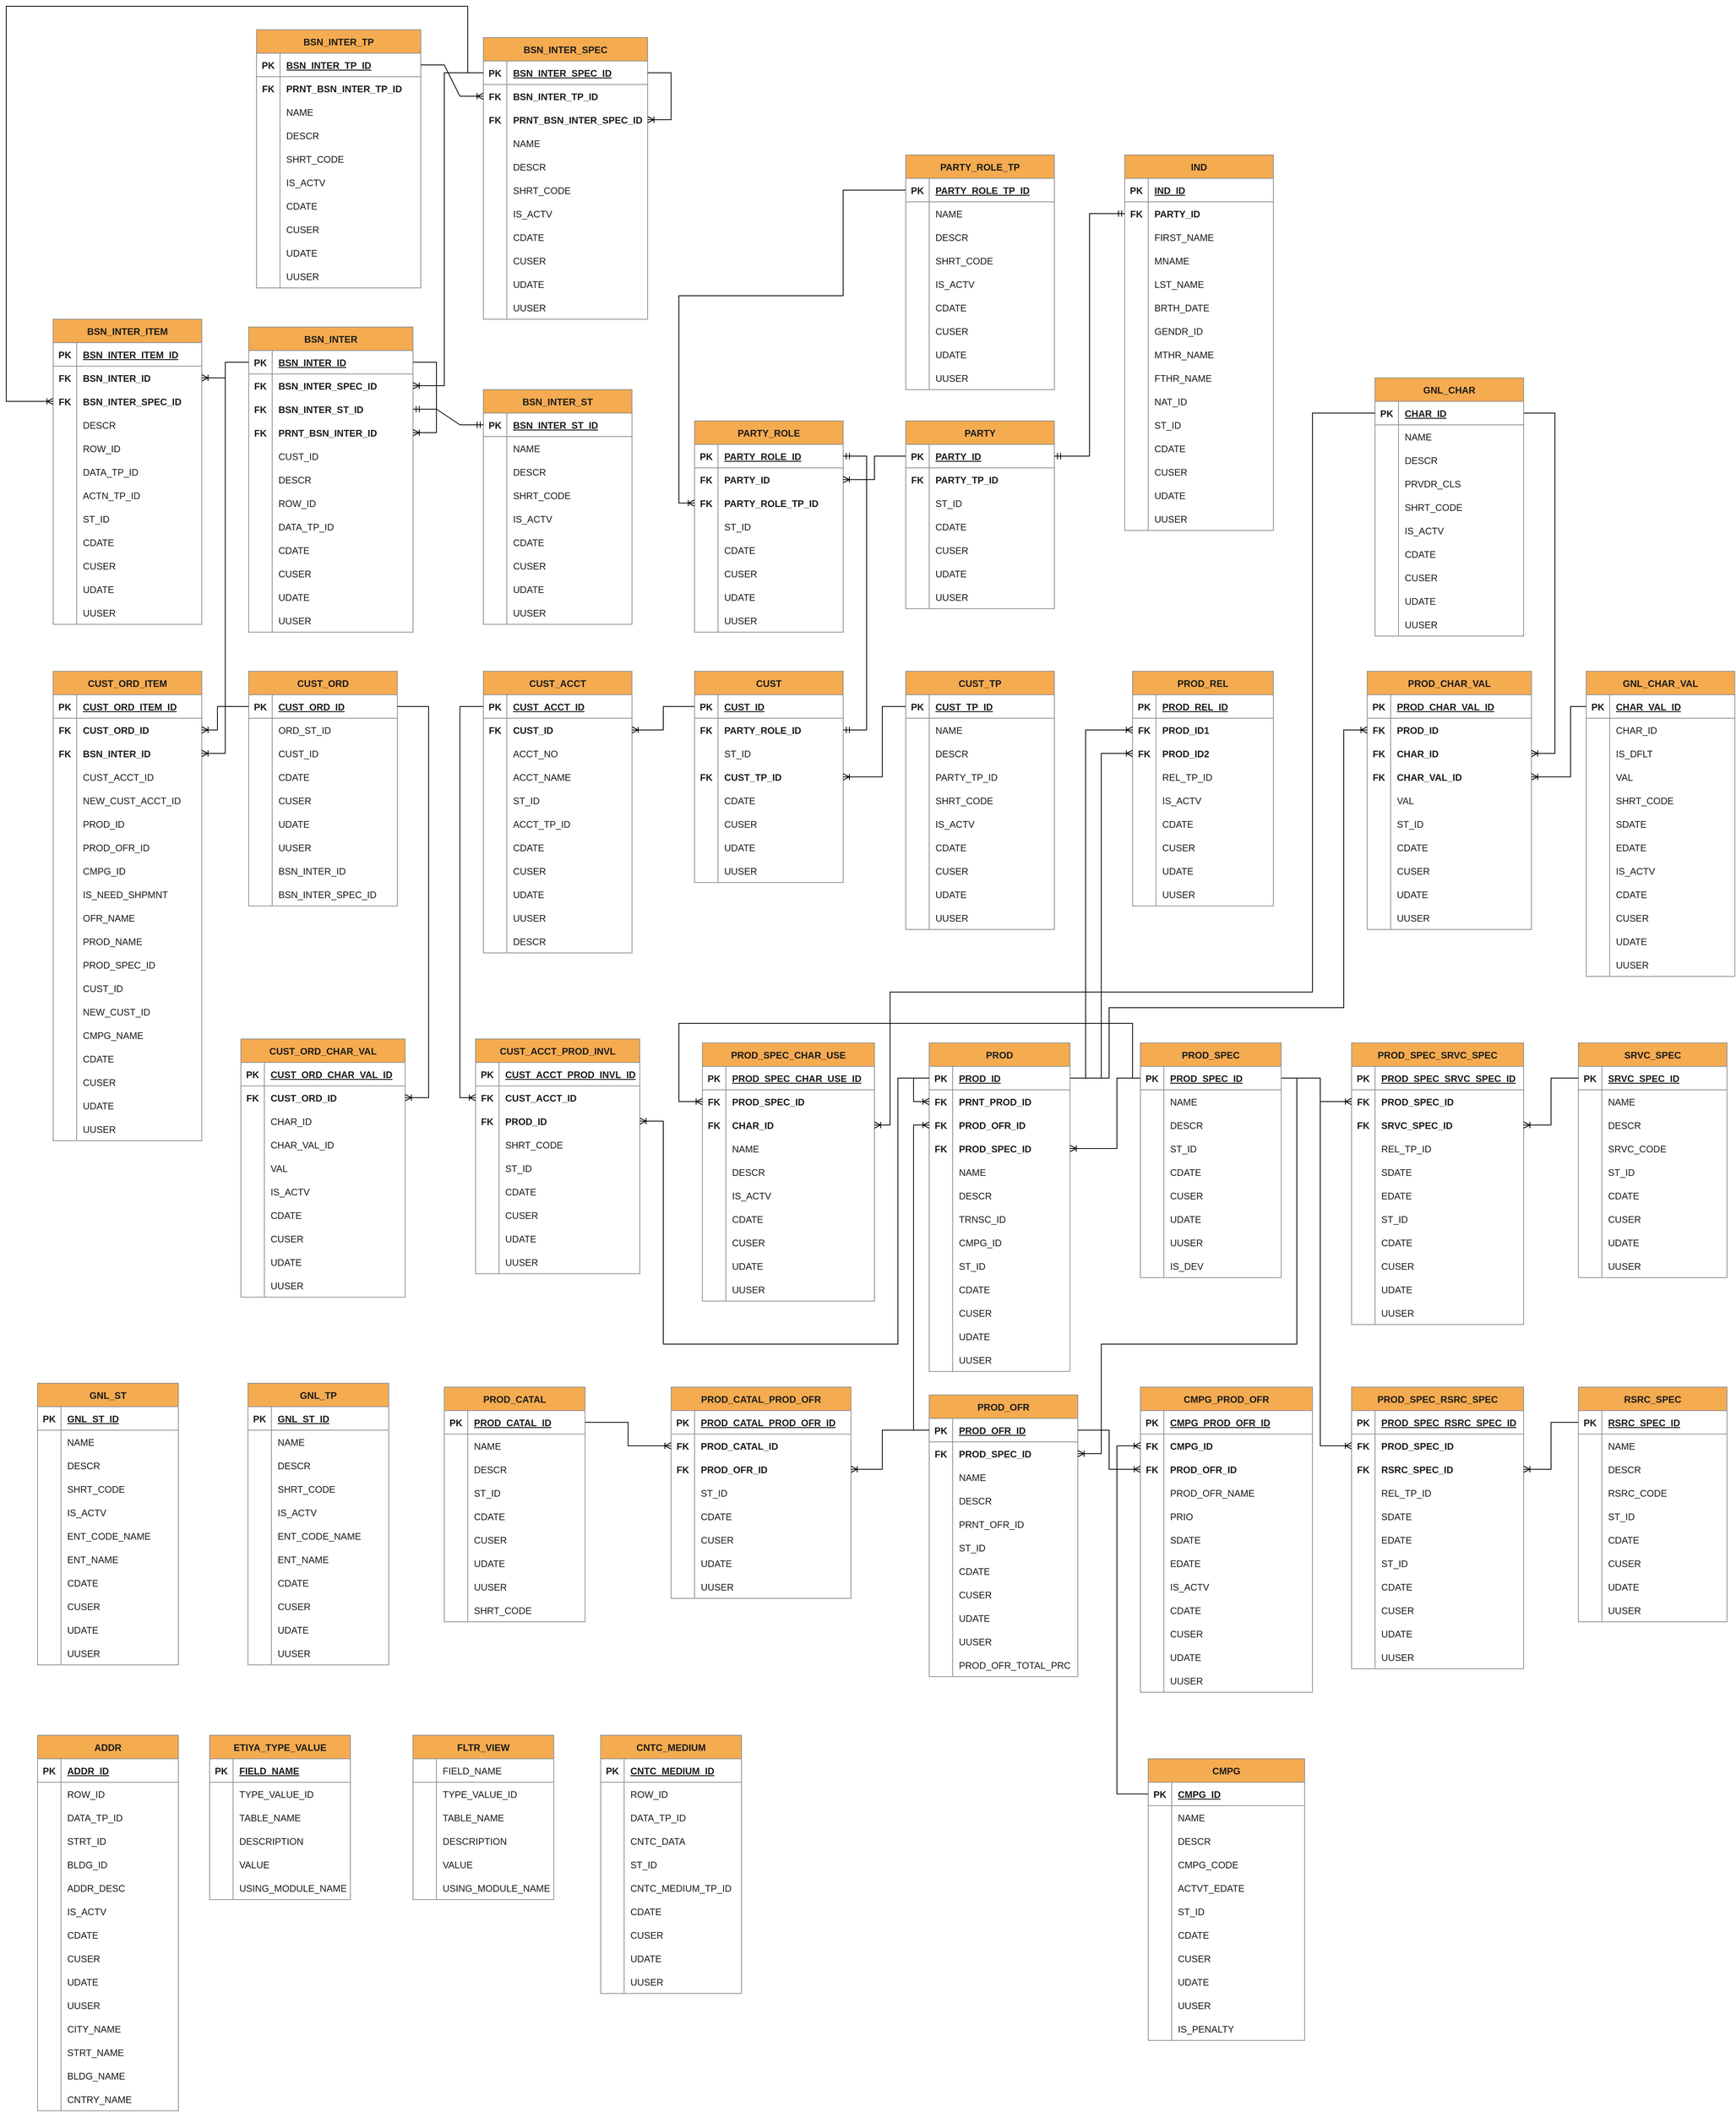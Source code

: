 <mxfile version="20.7.4" type="github">
  <diagram id="R2lEEEUBdFMjLlhIrx00" name="Page-1">
    <mxGraphModel dx="5157" dy="3589" grid="1" gridSize="10" guides="1" tooltips="1" connect="1" arrows="1" fold="1" page="1" pageScale="1" pageWidth="850" pageHeight="1100" math="0" shadow="0" extFonts="Permanent Marker^https://fonts.googleapis.com/css?family=Permanent+Marker">
      <root>
        <mxCell id="0" />
        <mxCell id="1" parent="0" />
        <mxCell id="Pa0EJ0dOZ8nj-lPcbXX1-7" value="BSN_INTER_ITEM" style="shape=table;startSize=30;container=1;collapsible=1;childLayout=tableLayout;fixedRows=1;rowLines=0;fontStyle=1;align=center;resizeLast=1;fillColor=#F5AB50;strokeColor=#909090;fontColor=#1A1A1A;" vertex="1" parent="1">
          <mxGeometry x="-2230" y="-720" width="190" height="390" as="geometry">
            <mxRectangle x="360" y="80" width="100" height="30" as="alternateBounds" />
          </mxGeometry>
        </mxCell>
        <mxCell id="Pa0EJ0dOZ8nj-lPcbXX1-8" value="" style="shape=tableRow;horizontal=0;startSize=0;swimlaneHead=0;swimlaneBody=0;fillColor=none;collapsible=0;dropTarget=0;points=[[0,0.5],[1,0.5]];portConstraint=eastwest;top=0;left=0;right=0;bottom=1;strokeColor=#909090;fontColor=#1A1A1A;" vertex="1" parent="Pa0EJ0dOZ8nj-lPcbXX1-7">
          <mxGeometry y="30" width="190" height="30" as="geometry" />
        </mxCell>
        <mxCell id="Pa0EJ0dOZ8nj-lPcbXX1-9" value="PK" style="shape=partialRectangle;connectable=0;fillColor=none;top=0;left=0;bottom=0;right=0;fontStyle=1;overflow=hidden;strokeColor=#909090;fontColor=#1A1A1A;" vertex="1" parent="Pa0EJ0dOZ8nj-lPcbXX1-8">
          <mxGeometry width="30" height="30" as="geometry">
            <mxRectangle width="30" height="30" as="alternateBounds" />
          </mxGeometry>
        </mxCell>
        <mxCell id="Pa0EJ0dOZ8nj-lPcbXX1-10" value="BSN_INTER_ITEM_ID" style="shape=partialRectangle;connectable=0;fillColor=none;top=0;left=0;bottom=0;right=0;align=left;spacingLeft=6;fontStyle=5;overflow=hidden;strokeColor=#909090;fontColor=#1A1A1A;" vertex="1" parent="Pa0EJ0dOZ8nj-lPcbXX1-8">
          <mxGeometry x="30" width="160" height="30" as="geometry">
            <mxRectangle width="160" height="30" as="alternateBounds" />
          </mxGeometry>
        </mxCell>
        <mxCell id="Pa0EJ0dOZ8nj-lPcbXX1-11" value="" style="shape=tableRow;horizontal=0;startSize=0;swimlaneHead=0;swimlaneBody=0;fillColor=none;collapsible=0;dropTarget=0;points=[[0,0.5],[1,0.5]];portConstraint=eastwest;top=0;left=0;right=0;bottom=0;strokeColor=#909090;fontColor=#1A1A1A;" vertex="1" parent="Pa0EJ0dOZ8nj-lPcbXX1-7">
          <mxGeometry y="60" width="190" height="30" as="geometry" />
        </mxCell>
        <mxCell id="Pa0EJ0dOZ8nj-lPcbXX1-12" value="FK" style="shape=partialRectangle;connectable=0;fillColor=none;top=0;left=0;bottom=0;right=0;editable=1;overflow=hidden;strokeColor=#909090;fontColor=#1A1A1A;fontStyle=1" vertex="1" parent="Pa0EJ0dOZ8nj-lPcbXX1-11">
          <mxGeometry width="30" height="30" as="geometry">
            <mxRectangle width="30" height="30" as="alternateBounds" />
          </mxGeometry>
        </mxCell>
        <mxCell id="Pa0EJ0dOZ8nj-lPcbXX1-13" value="BSN_INTER_ID" style="shape=partialRectangle;connectable=0;fillColor=none;top=0;left=0;bottom=0;right=0;align=left;spacingLeft=6;overflow=hidden;strokeColor=#909090;fontColor=#1A1A1A;fontStyle=1" vertex="1" parent="Pa0EJ0dOZ8nj-lPcbXX1-11">
          <mxGeometry x="30" width="160" height="30" as="geometry">
            <mxRectangle width="160" height="30" as="alternateBounds" />
          </mxGeometry>
        </mxCell>
        <mxCell id="Pa0EJ0dOZ8nj-lPcbXX1-14" value="" style="shape=tableRow;horizontal=0;startSize=0;swimlaneHead=0;swimlaneBody=0;fillColor=none;collapsible=0;dropTarget=0;points=[[0,0.5],[1,0.5]];portConstraint=eastwest;top=0;left=0;right=0;bottom=0;strokeColor=#909090;fontColor=#1A1A1A;" vertex="1" parent="Pa0EJ0dOZ8nj-lPcbXX1-7">
          <mxGeometry y="90" width="190" height="30" as="geometry" />
        </mxCell>
        <mxCell id="Pa0EJ0dOZ8nj-lPcbXX1-15" value="FK" style="shape=partialRectangle;connectable=0;fillColor=none;top=0;left=0;bottom=0;right=0;editable=1;overflow=hidden;strokeColor=#909090;fontColor=#1A1A1A;fontStyle=1" vertex="1" parent="Pa0EJ0dOZ8nj-lPcbXX1-14">
          <mxGeometry width="30" height="30" as="geometry">
            <mxRectangle width="30" height="30" as="alternateBounds" />
          </mxGeometry>
        </mxCell>
        <mxCell id="Pa0EJ0dOZ8nj-lPcbXX1-16" value="BSN_INTER_SPEC_ID" style="shape=partialRectangle;connectable=0;fillColor=none;top=0;left=0;bottom=0;right=0;align=left;spacingLeft=6;overflow=hidden;strokeColor=#909090;fontColor=#1A1A1A;fontStyle=1" vertex="1" parent="Pa0EJ0dOZ8nj-lPcbXX1-14">
          <mxGeometry x="30" width="160" height="30" as="geometry">
            <mxRectangle width="160" height="30" as="alternateBounds" />
          </mxGeometry>
        </mxCell>
        <mxCell id="Pa0EJ0dOZ8nj-lPcbXX1-17" value="" style="shape=tableRow;horizontal=0;startSize=0;swimlaneHead=0;swimlaneBody=0;fillColor=none;collapsible=0;dropTarget=0;points=[[0,0.5],[1,0.5]];portConstraint=eastwest;top=0;left=0;right=0;bottom=0;strokeColor=#909090;fontColor=#1A1A1A;" vertex="1" parent="Pa0EJ0dOZ8nj-lPcbXX1-7">
          <mxGeometry y="120" width="190" height="30" as="geometry" />
        </mxCell>
        <mxCell id="Pa0EJ0dOZ8nj-lPcbXX1-18" value="" style="shape=partialRectangle;connectable=0;fillColor=none;top=0;left=0;bottom=0;right=0;editable=1;overflow=hidden;strokeColor=#909090;fontColor=#1A1A1A;" vertex="1" parent="Pa0EJ0dOZ8nj-lPcbXX1-17">
          <mxGeometry width="30" height="30" as="geometry">
            <mxRectangle width="30" height="30" as="alternateBounds" />
          </mxGeometry>
        </mxCell>
        <mxCell id="Pa0EJ0dOZ8nj-lPcbXX1-19" value="DESCR" style="shape=partialRectangle;connectable=0;fillColor=none;top=0;left=0;bottom=0;right=0;align=left;spacingLeft=6;overflow=hidden;strokeColor=#909090;fontColor=#1A1A1A;" vertex="1" parent="Pa0EJ0dOZ8nj-lPcbXX1-17">
          <mxGeometry x="30" width="160" height="30" as="geometry">
            <mxRectangle width="160" height="30" as="alternateBounds" />
          </mxGeometry>
        </mxCell>
        <mxCell id="Pa0EJ0dOZ8nj-lPcbXX1-21" value="" style="shape=tableRow;horizontal=0;startSize=0;swimlaneHead=0;swimlaneBody=0;fillColor=none;collapsible=0;dropTarget=0;points=[[0,0.5],[1,0.5]];portConstraint=eastwest;top=0;left=0;right=0;bottom=0;strokeColor=#909090;fontColor=#1A1A1A;" vertex="1" parent="Pa0EJ0dOZ8nj-lPcbXX1-7">
          <mxGeometry y="150" width="190" height="30" as="geometry" />
        </mxCell>
        <mxCell id="Pa0EJ0dOZ8nj-lPcbXX1-22" value="" style="shape=partialRectangle;connectable=0;fillColor=none;top=0;left=0;bottom=0;right=0;editable=1;overflow=hidden;strokeColor=#909090;fontColor=#1A1A1A;" vertex="1" parent="Pa0EJ0dOZ8nj-lPcbXX1-21">
          <mxGeometry width="30" height="30" as="geometry">
            <mxRectangle width="30" height="30" as="alternateBounds" />
          </mxGeometry>
        </mxCell>
        <mxCell id="Pa0EJ0dOZ8nj-lPcbXX1-23" value="ROW_ID" style="shape=partialRectangle;connectable=0;fillColor=none;top=0;left=0;bottom=0;right=0;align=left;spacingLeft=6;overflow=hidden;strokeColor=#909090;fontColor=#1A1A1A;" vertex="1" parent="Pa0EJ0dOZ8nj-lPcbXX1-21">
          <mxGeometry x="30" width="160" height="30" as="geometry">
            <mxRectangle width="160" height="30" as="alternateBounds" />
          </mxGeometry>
        </mxCell>
        <mxCell id="Pa0EJ0dOZ8nj-lPcbXX1-24" value="" style="shape=tableRow;horizontal=0;startSize=0;swimlaneHead=0;swimlaneBody=0;fillColor=none;collapsible=0;dropTarget=0;points=[[0,0.5],[1,0.5]];portConstraint=eastwest;top=0;left=0;right=0;bottom=0;strokeColor=#909090;fontColor=#1A1A1A;" vertex="1" parent="Pa0EJ0dOZ8nj-lPcbXX1-7">
          <mxGeometry y="180" width="190" height="30" as="geometry" />
        </mxCell>
        <mxCell id="Pa0EJ0dOZ8nj-lPcbXX1-25" value="" style="shape=partialRectangle;connectable=0;fillColor=none;top=0;left=0;bottom=0;right=0;editable=1;overflow=hidden;strokeColor=#909090;fontColor=#1A1A1A;" vertex="1" parent="Pa0EJ0dOZ8nj-lPcbXX1-24">
          <mxGeometry width="30" height="30" as="geometry">
            <mxRectangle width="30" height="30" as="alternateBounds" />
          </mxGeometry>
        </mxCell>
        <mxCell id="Pa0EJ0dOZ8nj-lPcbXX1-26" value="DATA_TP_ID" style="shape=partialRectangle;connectable=0;fillColor=none;top=0;left=0;bottom=0;right=0;align=left;spacingLeft=6;overflow=hidden;strokeColor=#909090;fontColor=#1A1A1A;" vertex="1" parent="Pa0EJ0dOZ8nj-lPcbXX1-24">
          <mxGeometry x="30" width="160" height="30" as="geometry">
            <mxRectangle width="160" height="30" as="alternateBounds" />
          </mxGeometry>
        </mxCell>
        <mxCell id="Pa0EJ0dOZ8nj-lPcbXX1-27" value="" style="shape=tableRow;horizontal=0;startSize=0;swimlaneHead=0;swimlaneBody=0;fillColor=none;collapsible=0;dropTarget=0;points=[[0,0.5],[1,0.5]];portConstraint=eastwest;top=0;left=0;right=0;bottom=0;strokeColor=#909090;fontColor=#1A1A1A;" vertex="1" parent="Pa0EJ0dOZ8nj-lPcbXX1-7">
          <mxGeometry y="210" width="190" height="30" as="geometry" />
        </mxCell>
        <mxCell id="Pa0EJ0dOZ8nj-lPcbXX1-28" value="" style="shape=partialRectangle;connectable=0;fillColor=none;top=0;left=0;bottom=0;right=0;editable=1;overflow=hidden;strokeColor=#909090;fontColor=#1A1A1A;" vertex="1" parent="Pa0EJ0dOZ8nj-lPcbXX1-27">
          <mxGeometry width="30" height="30" as="geometry">
            <mxRectangle width="30" height="30" as="alternateBounds" />
          </mxGeometry>
        </mxCell>
        <mxCell id="Pa0EJ0dOZ8nj-lPcbXX1-29" value="ACTN_TP_ID" style="shape=partialRectangle;connectable=0;fillColor=none;top=0;left=0;bottom=0;right=0;align=left;spacingLeft=6;overflow=hidden;strokeColor=#909090;fontColor=#1A1A1A;" vertex="1" parent="Pa0EJ0dOZ8nj-lPcbXX1-27">
          <mxGeometry x="30" width="160" height="30" as="geometry">
            <mxRectangle width="160" height="30" as="alternateBounds" />
          </mxGeometry>
        </mxCell>
        <mxCell id="Pa0EJ0dOZ8nj-lPcbXX1-30" value="" style="shape=tableRow;horizontal=0;startSize=0;swimlaneHead=0;swimlaneBody=0;fillColor=none;collapsible=0;dropTarget=0;points=[[0,0.5],[1,0.5]];portConstraint=eastwest;top=0;left=0;right=0;bottom=0;strokeColor=#909090;fontColor=#1A1A1A;" vertex="1" parent="Pa0EJ0dOZ8nj-lPcbXX1-7">
          <mxGeometry y="240" width="190" height="30" as="geometry" />
        </mxCell>
        <mxCell id="Pa0EJ0dOZ8nj-lPcbXX1-31" value="" style="shape=partialRectangle;connectable=0;fillColor=none;top=0;left=0;bottom=0;right=0;editable=1;overflow=hidden;strokeColor=#909090;fontColor=#1A1A1A;" vertex="1" parent="Pa0EJ0dOZ8nj-lPcbXX1-30">
          <mxGeometry width="30" height="30" as="geometry">
            <mxRectangle width="30" height="30" as="alternateBounds" />
          </mxGeometry>
        </mxCell>
        <mxCell id="Pa0EJ0dOZ8nj-lPcbXX1-32" value="ST_ID" style="shape=partialRectangle;connectable=0;fillColor=none;top=0;left=0;bottom=0;right=0;align=left;spacingLeft=6;overflow=hidden;strokeColor=#909090;fontColor=#1A1A1A;" vertex="1" parent="Pa0EJ0dOZ8nj-lPcbXX1-30">
          <mxGeometry x="30" width="160" height="30" as="geometry">
            <mxRectangle width="160" height="30" as="alternateBounds" />
          </mxGeometry>
        </mxCell>
        <mxCell id="Pa0EJ0dOZ8nj-lPcbXX1-33" value="" style="shape=tableRow;horizontal=0;startSize=0;swimlaneHead=0;swimlaneBody=0;fillColor=none;collapsible=0;dropTarget=0;points=[[0,0.5],[1,0.5]];portConstraint=eastwest;top=0;left=0;right=0;bottom=0;strokeColor=#909090;fontColor=#1A1A1A;" vertex="1" parent="Pa0EJ0dOZ8nj-lPcbXX1-7">
          <mxGeometry y="270" width="190" height="30" as="geometry" />
        </mxCell>
        <mxCell id="Pa0EJ0dOZ8nj-lPcbXX1-34" value="" style="shape=partialRectangle;connectable=0;fillColor=none;top=0;left=0;bottom=0;right=0;editable=1;overflow=hidden;strokeColor=#909090;fontColor=#1A1A1A;" vertex="1" parent="Pa0EJ0dOZ8nj-lPcbXX1-33">
          <mxGeometry width="30" height="30" as="geometry">
            <mxRectangle width="30" height="30" as="alternateBounds" />
          </mxGeometry>
        </mxCell>
        <mxCell id="Pa0EJ0dOZ8nj-lPcbXX1-35" value="CDATE" style="shape=partialRectangle;connectable=0;fillColor=none;top=0;left=0;bottom=0;right=0;align=left;spacingLeft=6;overflow=hidden;strokeColor=#909090;fontColor=#1A1A1A;" vertex="1" parent="Pa0EJ0dOZ8nj-lPcbXX1-33">
          <mxGeometry x="30" width="160" height="30" as="geometry">
            <mxRectangle width="160" height="30" as="alternateBounds" />
          </mxGeometry>
        </mxCell>
        <mxCell id="Pa0EJ0dOZ8nj-lPcbXX1-36" value="" style="shape=tableRow;horizontal=0;startSize=0;swimlaneHead=0;swimlaneBody=0;fillColor=none;collapsible=0;dropTarget=0;points=[[0,0.5],[1,0.5]];portConstraint=eastwest;top=0;left=0;right=0;bottom=0;strokeColor=#909090;fontColor=#1A1A1A;" vertex="1" parent="Pa0EJ0dOZ8nj-lPcbXX1-7">
          <mxGeometry y="300" width="190" height="30" as="geometry" />
        </mxCell>
        <mxCell id="Pa0EJ0dOZ8nj-lPcbXX1-37" value="" style="shape=partialRectangle;connectable=0;fillColor=none;top=0;left=0;bottom=0;right=0;editable=1;overflow=hidden;strokeColor=#909090;fontColor=#1A1A1A;" vertex="1" parent="Pa0EJ0dOZ8nj-lPcbXX1-36">
          <mxGeometry width="30" height="30" as="geometry">
            <mxRectangle width="30" height="30" as="alternateBounds" />
          </mxGeometry>
        </mxCell>
        <mxCell id="Pa0EJ0dOZ8nj-lPcbXX1-38" value="CUSER" style="shape=partialRectangle;connectable=0;fillColor=none;top=0;left=0;bottom=0;right=0;align=left;spacingLeft=6;overflow=hidden;strokeColor=#909090;fontColor=#1A1A1A;" vertex="1" parent="Pa0EJ0dOZ8nj-lPcbXX1-36">
          <mxGeometry x="30" width="160" height="30" as="geometry">
            <mxRectangle width="160" height="30" as="alternateBounds" />
          </mxGeometry>
        </mxCell>
        <mxCell id="Pa0EJ0dOZ8nj-lPcbXX1-39" value="" style="shape=tableRow;horizontal=0;startSize=0;swimlaneHead=0;swimlaneBody=0;fillColor=none;collapsible=0;dropTarget=0;points=[[0,0.5],[1,0.5]];portConstraint=eastwest;top=0;left=0;right=0;bottom=0;strokeColor=#909090;fontColor=#1A1A1A;" vertex="1" parent="Pa0EJ0dOZ8nj-lPcbXX1-7">
          <mxGeometry y="330" width="190" height="30" as="geometry" />
        </mxCell>
        <mxCell id="Pa0EJ0dOZ8nj-lPcbXX1-40" value="" style="shape=partialRectangle;connectable=0;fillColor=none;top=0;left=0;bottom=0;right=0;editable=1;overflow=hidden;strokeColor=#909090;fontColor=#1A1A1A;" vertex="1" parent="Pa0EJ0dOZ8nj-lPcbXX1-39">
          <mxGeometry width="30" height="30" as="geometry">
            <mxRectangle width="30" height="30" as="alternateBounds" />
          </mxGeometry>
        </mxCell>
        <mxCell id="Pa0EJ0dOZ8nj-lPcbXX1-41" value="UDATE" style="shape=partialRectangle;connectable=0;fillColor=none;top=0;left=0;bottom=0;right=0;align=left;spacingLeft=6;overflow=hidden;strokeColor=#909090;fontColor=#1A1A1A;" vertex="1" parent="Pa0EJ0dOZ8nj-lPcbXX1-39">
          <mxGeometry x="30" width="160" height="30" as="geometry">
            <mxRectangle width="160" height="30" as="alternateBounds" />
          </mxGeometry>
        </mxCell>
        <mxCell id="Pa0EJ0dOZ8nj-lPcbXX1-42" value="" style="shape=tableRow;horizontal=0;startSize=0;swimlaneHead=0;swimlaneBody=0;fillColor=none;collapsible=0;dropTarget=0;points=[[0,0.5],[1,0.5]];portConstraint=eastwest;top=0;left=0;right=0;bottom=0;strokeColor=#909090;fontColor=#1A1A1A;" vertex="1" parent="Pa0EJ0dOZ8nj-lPcbXX1-7">
          <mxGeometry y="360" width="190" height="30" as="geometry" />
        </mxCell>
        <mxCell id="Pa0EJ0dOZ8nj-lPcbXX1-43" value="" style="shape=partialRectangle;connectable=0;fillColor=none;top=0;left=0;bottom=0;right=0;editable=1;overflow=hidden;strokeColor=#909090;fontColor=#1A1A1A;" vertex="1" parent="Pa0EJ0dOZ8nj-lPcbXX1-42">
          <mxGeometry width="30" height="30" as="geometry">
            <mxRectangle width="30" height="30" as="alternateBounds" />
          </mxGeometry>
        </mxCell>
        <mxCell id="Pa0EJ0dOZ8nj-lPcbXX1-44" value="UUSER" style="shape=partialRectangle;connectable=0;fillColor=none;top=0;left=0;bottom=0;right=0;align=left;spacingLeft=6;overflow=hidden;strokeColor=#909090;fontColor=#1A1A1A;" vertex="1" parent="Pa0EJ0dOZ8nj-lPcbXX1-42">
          <mxGeometry x="30" width="160" height="30" as="geometry">
            <mxRectangle width="160" height="30" as="alternateBounds" />
          </mxGeometry>
        </mxCell>
        <mxCell id="Pa0EJ0dOZ8nj-lPcbXX1-45" value="BSN_INTER_SPEC" style="shape=table;startSize=30;container=1;collapsible=1;childLayout=tableLayout;fixedRows=1;rowLines=0;fontStyle=1;align=center;resizeLast=1;fillColor=#F5AB50;strokeColor=#909090;fontColor=#1A1A1A;" vertex="1" parent="1">
          <mxGeometry x="-1680" y="-1080" width="210" height="360" as="geometry">
            <mxRectangle x="360" y="80" width="100" height="30" as="alternateBounds" />
          </mxGeometry>
        </mxCell>
        <mxCell id="Pa0EJ0dOZ8nj-lPcbXX1-46" value="" style="shape=tableRow;horizontal=0;startSize=0;swimlaneHead=0;swimlaneBody=0;fillColor=none;collapsible=0;dropTarget=0;points=[[0,0.5],[1,0.5]];portConstraint=eastwest;top=0;left=0;right=0;bottom=1;strokeColor=#909090;fontColor=#1A1A1A;" vertex="1" parent="Pa0EJ0dOZ8nj-lPcbXX1-45">
          <mxGeometry y="30" width="210" height="30" as="geometry" />
        </mxCell>
        <mxCell id="Pa0EJ0dOZ8nj-lPcbXX1-47" value="PK" style="shape=partialRectangle;connectable=0;fillColor=none;top=0;left=0;bottom=0;right=0;fontStyle=1;overflow=hidden;strokeColor=#909090;fontColor=#1A1A1A;" vertex="1" parent="Pa0EJ0dOZ8nj-lPcbXX1-46">
          <mxGeometry width="30" height="30" as="geometry">
            <mxRectangle width="30" height="30" as="alternateBounds" />
          </mxGeometry>
        </mxCell>
        <mxCell id="Pa0EJ0dOZ8nj-lPcbXX1-48" value="BSN_INTER_SPEC_ID" style="shape=partialRectangle;connectable=0;fillColor=none;top=0;left=0;bottom=0;right=0;align=left;spacingLeft=6;fontStyle=5;overflow=hidden;strokeColor=#909090;fontColor=#1A1A1A;" vertex="1" parent="Pa0EJ0dOZ8nj-lPcbXX1-46">
          <mxGeometry x="30" width="180" height="30" as="geometry">
            <mxRectangle width="180" height="30" as="alternateBounds" />
          </mxGeometry>
        </mxCell>
        <mxCell id="Pa0EJ0dOZ8nj-lPcbXX1-49" value="" style="shape=tableRow;horizontal=0;startSize=0;swimlaneHead=0;swimlaneBody=0;fillColor=none;collapsible=0;dropTarget=0;points=[[0,0.5],[1,0.5]];portConstraint=eastwest;top=0;left=0;right=0;bottom=0;strokeColor=#909090;fontColor=#1A1A1A;" vertex="1" parent="Pa0EJ0dOZ8nj-lPcbXX1-45">
          <mxGeometry y="60" width="210" height="30" as="geometry" />
        </mxCell>
        <mxCell id="Pa0EJ0dOZ8nj-lPcbXX1-50" value="FK" style="shape=partialRectangle;connectable=0;fillColor=none;top=0;left=0;bottom=0;right=0;editable=1;overflow=hidden;strokeColor=#909090;fontColor=#1A1A1A;fontStyle=1" vertex="1" parent="Pa0EJ0dOZ8nj-lPcbXX1-49">
          <mxGeometry width="30" height="30" as="geometry">
            <mxRectangle width="30" height="30" as="alternateBounds" />
          </mxGeometry>
        </mxCell>
        <mxCell id="Pa0EJ0dOZ8nj-lPcbXX1-51" value="BSN_INTER_TP_ID" style="shape=partialRectangle;connectable=0;fillColor=none;top=0;left=0;bottom=0;right=0;align=left;spacingLeft=6;overflow=hidden;strokeColor=#909090;fontColor=#1A1A1A;fontStyle=1" vertex="1" parent="Pa0EJ0dOZ8nj-lPcbXX1-49">
          <mxGeometry x="30" width="180" height="30" as="geometry">
            <mxRectangle width="180" height="30" as="alternateBounds" />
          </mxGeometry>
        </mxCell>
        <mxCell id="Pa0EJ0dOZ8nj-lPcbXX1-52" value="" style="shape=tableRow;horizontal=0;startSize=0;swimlaneHead=0;swimlaneBody=0;fillColor=none;collapsible=0;dropTarget=0;points=[[0,0.5],[1,0.5]];portConstraint=eastwest;top=0;left=0;right=0;bottom=0;strokeColor=#909090;fontColor=#1A1A1A;" vertex="1" parent="Pa0EJ0dOZ8nj-lPcbXX1-45">
          <mxGeometry y="90" width="210" height="30" as="geometry" />
        </mxCell>
        <mxCell id="Pa0EJ0dOZ8nj-lPcbXX1-53" value="FK" style="shape=partialRectangle;connectable=0;fillColor=none;top=0;left=0;bottom=0;right=0;editable=1;overflow=hidden;strokeColor=#909090;fontColor=#1A1A1A;fontStyle=1" vertex="1" parent="Pa0EJ0dOZ8nj-lPcbXX1-52">
          <mxGeometry width="30" height="30" as="geometry">
            <mxRectangle width="30" height="30" as="alternateBounds" />
          </mxGeometry>
        </mxCell>
        <mxCell id="Pa0EJ0dOZ8nj-lPcbXX1-54" value="PRNT_BSN_INTER_SPEC_ID" style="shape=partialRectangle;connectable=0;fillColor=none;top=0;left=0;bottom=0;right=0;align=left;spacingLeft=6;overflow=hidden;strokeColor=#909090;fontColor=#1A1A1A;fontStyle=1" vertex="1" parent="Pa0EJ0dOZ8nj-lPcbXX1-52">
          <mxGeometry x="30" width="180" height="30" as="geometry">
            <mxRectangle width="180" height="30" as="alternateBounds" />
          </mxGeometry>
        </mxCell>
        <mxCell id="Pa0EJ0dOZ8nj-lPcbXX1-55" value="" style="shape=tableRow;horizontal=0;startSize=0;swimlaneHead=0;swimlaneBody=0;fillColor=none;collapsible=0;dropTarget=0;points=[[0,0.5],[1,0.5]];portConstraint=eastwest;top=0;left=0;right=0;bottom=0;strokeColor=#909090;fontColor=#1A1A1A;" vertex="1" parent="Pa0EJ0dOZ8nj-lPcbXX1-45">
          <mxGeometry y="120" width="210" height="30" as="geometry" />
        </mxCell>
        <mxCell id="Pa0EJ0dOZ8nj-lPcbXX1-56" value="" style="shape=partialRectangle;connectable=0;fillColor=none;top=0;left=0;bottom=0;right=0;editable=1;overflow=hidden;strokeColor=#909090;fontColor=#1A1A1A;" vertex="1" parent="Pa0EJ0dOZ8nj-lPcbXX1-55">
          <mxGeometry width="30" height="30" as="geometry">
            <mxRectangle width="30" height="30" as="alternateBounds" />
          </mxGeometry>
        </mxCell>
        <mxCell id="Pa0EJ0dOZ8nj-lPcbXX1-57" value="NAME" style="shape=partialRectangle;connectable=0;fillColor=none;top=0;left=0;bottom=0;right=0;align=left;spacingLeft=6;overflow=hidden;strokeColor=#909090;fontColor=#1A1A1A;" vertex="1" parent="Pa0EJ0dOZ8nj-lPcbXX1-55">
          <mxGeometry x="30" width="180" height="30" as="geometry">
            <mxRectangle width="180" height="30" as="alternateBounds" />
          </mxGeometry>
        </mxCell>
        <mxCell id="Pa0EJ0dOZ8nj-lPcbXX1-58" value="" style="shape=tableRow;horizontal=0;startSize=0;swimlaneHead=0;swimlaneBody=0;fillColor=none;collapsible=0;dropTarget=0;points=[[0,0.5],[1,0.5]];portConstraint=eastwest;top=0;left=0;right=0;bottom=0;strokeColor=#909090;fontColor=#1A1A1A;" vertex="1" parent="Pa0EJ0dOZ8nj-lPcbXX1-45">
          <mxGeometry y="150" width="210" height="30" as="geometry" />
        </mxCell>
        <mxCell id="Pa0EJ0dOZ8nj-lPcbXX1-59" value="" style="shape=partialRectangle;connectable=0;fillColor=none;top=0;left=0;bottom=0;right=0;editable=1;overflow=hidden;strokeColor=#909090;fontColor=#1A1A1A;" vertex="1" parent="Pa0EJ0dOZ8nj-lPcbXX1-58">
          <mxGeometry width="30" height="30" as="geometry">
            <mxRectangle width="30" height="30" as="alternateBounds" />
          </mxGeometry>
        </mxCell>
        <mxCell id="Pa0EJ0dOZ8nj-lPcbXX1-60" value="DESCR" style="shape=partialRectangle;connectable=0;fillColor=none;top=0;left=0;bottom=0;right=0;align=left;spacingLeft=6;overflow=hidden;strokeColor=#909090;fontColor=#1A1A1A;" vertex="1" parent="Pa0EJ0dOZ8nj-lPcbXX1-58">
          <mxGeometry x="30" width="180" height="30" as="geometry">
            <mxRectangle width="180" height="30" as="alternateBounds" />
          </mxGeometry>
        </mxCell>
        <mxCell id="Pa0EJ0dOZ8nj-lPcbXX1-61" value="" style="shape=tableRow;horizontal=0;startSize=0;swimlaneHead=0;swimlaneBody=0;fillColor=none;collapsible=0;dropTarget=0;points=[[0,0.5],[1,0.5]];portConstraint=eastwest;top=0;left=0;right=0;bottom=0;strokeColor=#909090;fontColor=#1A1A1A;" vertex="1" parent="Pa0EJ0dOZ8nj-lPcbXX1-45">
          <mxGeometry y="180" width="210" height="30" as="geometry" />
        </mxCell>
        <mxCell id="Pa0EJ0dOZ8nj-lPcbXX1-62" value="" style="shape=partialRectangle;connectable=0;fillColor=none;top=0;left=0;bottom=0;right=0;editable=1;overflow=hidden;strokeColor=#909090;fontColor=#1A1A1A;" vertex="1" parent="Pa0EJ0dOZ8nj-lPcbXX1-61">
          <mxGeometry width="30" height="30" as="geometry">
            <mxRectangle width="30" height="30" as="alternateBounds" />
          </mxGeometry>
        </mxCell>
        <mxCell id="Pa0EJ0dOZ8nj-lPcbXX1-63" value="SHRT_CODE" style="shape=partialRectangle;connectable=0;fillColor=none;top=0;left=0;bottom=0;right=0;align=left;spacingLeft=6;overflow=hidden;strokeColor=#909090;fontColor=#1A1A1A;" vertex="1" parent="Pa0EJ0dOZ8nj-lPcbXX1-61">
          <mxGeometry x="30" width="180" height="30" as="geometry">
            <mxRectangle width="180" height="30" as="alternateBounds" />
          </mxGeometry>
        </mxCell>
        <mxCell id="Pa0EJ0dOZ8nj-lPcbXX1-64" value="" style="shape=tableRow;horizontal=0;startSize=0;swimlaneHead=0;swimlaneBody=0;fillColor=none;collapsible=0;dropTarget=0;points=[[0,0.5],[1,0.5]];portConstraint=eastwest;top=0;left=0;right=0;bottom=0;strokeColor=#909090;fontColor=#1A1A1A;" vertex="1" parent="Pa0EJ0dOZ8nj-lPcbXX1-45">
          <mxGeometry y="210" width="210" height="30" as="geometry" />
        </mxCell>
        <mxCell id="Pa0EJ0dOZ8nj-lPcbXX1-65" value="" style="shape=partialRectangle;connectable=0;fillColor=none;top=0;left=0;bottom=0;right=0;editable=1;overflow=hidden;strokeColor=#909090;fontColor=#1A1A1A;" vertex="1" parent="Pa0EJ0dOZ8nj-lPcbXX1-64">
          <mxGeometry width="30" height="30" as="geometry">
            <mxRectangle width="30" height="30" as="alternateBounds" />
          </mxGeometry>
        </mxCell>
        <mxCell id="Pa0EJ0dOZ8nj-lPcbXX1-66" value="IS_ACTV" style="shape=partialRectangle;connectable=0;fillColor=none;top=0;left=0;bottom=0;right=0;align=left;spacingLeft=6;overflow=hidden;strokeColor=#909090;fontColor=#1A1A1A;" vertex="1" parent="Pa0EJ0dOZ8nj-lPcbXX1-64">
          <mxGeometry x="30" width="180" height="30" as="geometry">
            <mxRectangle width="180" height="30" as="alternateBounds" />
          </mxGeometry>
        </mxCell>
        <mxCell id="Pa0EJ0dOZ8nj-lPcbXX1-70" value="" style="shape=tableRow;horizontal=0;startSize=0;swimlaneHead=0;swimlaneBody=0;fillColor=none;collapsible=0;dropTarget=0;points=[[0,0.5],[1,0.5]];portConstraint=eastwest;top=0;left=0;right=0;bottom=0;strokeColor=#909090;fontColor=#1A1A1A;" vertex="1" parent="Pa0EJ0dOZ8nj-lPcbXX1-45">
          <mxGeometry y="240" width="210" height="30" as="geometry" />
        </mxCell>
        <mxCell id="Pa0EJ0dOZ8nj-lPcbXX1-71" value="" style="shape=partialRectangle;connectable=0;fillColor=none;top=0;left=0;bottom=0;right=0;editable=1;overflow=hidden;strokeColor=#909090;fontColor=#1A1A1A;" vertex="1" parent="Pa0EJ0dOZ8nj-lPcbXX1-70">
          <mxGeometry width="30" height="30" as="geometry">
            <mxRectangle width="30" height="30" as="alternateBounds" />
          </mxGeometry>
        </mxCell>
        <mxCell id="Pa0EJ0dOZ8nj-lPcbXX1-72" value="CDATE" style="shape=partialRectangle;connectable=0;fillColor=none;top=0;left=0;bottom=0;right=0;align=left;spacingLeft=6;overflow=hidden;strokeColor=#909090;fontColor=#1A1A1A;" vertex="1" parent="Pa0EJ0dOZ8nj-lPcbXX1-70">
          <mxGeometry x="30" width="180" height="30" as="geometry">
            <mxRectangle width="180" height="30" as="alternateBounds" />
          </mxGeometry>
        </mxCell>
        <mxCell id="Pa0EJ0dOZ8nj-lPcbXX1-73" value="" style="shape=tableRow;horizontal=0;startSize=0;swimlaneHead=0;swimlaneBody=0;fillColor=none;collapsible=0;dropTarget=0;points=[[0,0.5],[1,0.5]];portConstraint=eastwest;top=0;left=0;right=0;bottom=0;strokeColor=#909090;fontColor=#1A1A1A;" vertex="1" parent="Pa0EJ0dOZ8nj-lPcbXX1-45">
          <mxGeometry y="270" width="210" height="30" as="geometry" />
        </mxCell>
        <mxCell id="Pa0EJ0dOZ8nj-lPcbXX1-74" value="" style="shape=partialRectangle;connectable=0;fillColor=none;top=0;left=0;bottom=0;right=0;editable=1;overflow=hidden;strokeColor=#909090;fontColor=#1A1A1A;" vertex="1" parent="Pa0EJ0dOZ8nj-lPcbXX1-73">
          <mxGeometry width="30" height="30" as="geometry">
            <mxRectangle width="30" height="30" as="alternateBounds" />
          </mxGeometry>
        </mxCell>
        <mxCell id="Pa0EJ0dOZ8nj-lPcbXX1-75" value="CUSER" style="shape=partialRectangle;connectable=0;fillColor=none;top=0;left=0;bottom=0;right=0;align=left;spacingLeft=6;overflow=hidden;strokeColor=#909090;fontColor=#1A1A1A;" vertex="1" parent="Pa0EJ0dOZ8nj-lPcbXX1-73">
          <mxGeometry x="30" width="180" height="30" as="geometry">
            <mxRectangle width="180" height="30" as="alternateBounds" />
          </mxGeometry>
        </mxCell>
        <mxCell id="Pa0EJ0dOZ8nj-lPcbXX1-76" value="" style="shape=tableRow;horizontal=0;startSize=0;swimlaneHead=0;swimlaneBody=0;fillColor=none;collapsible=0;dropTarget=0;points=[[0,0.5],[1,0.5]];portConstraint=eastwest;top=0;left=0;right=0;bottom=0;strokeColor=#909090;fontColor=#1A1A1A;" vertex="1" parent="Pa0EJ0dOZ8nj-lPcbXX1-45">
          <mxGeometry y="300" width="210" height="30" as="geometry" />
        </mxCell>
        <mxCell id="Pa0EJ0dOZ8nj-lPcbXX1-77" value="" style="shape=partialRectangle;connectable=0;fillColor=none;top=0;left=0;bottom=0;right=0;editable=1;overflow=hidden;strokeColor=#909090;fontColor=#1A1A1A;" vertex="1" parent="Pa0EJ0dOZ8nj-lPcbXX1-76">
          <mxGeometry width="30" height="30" as="geometry">
            <mxRectangle width="30" height="30" as="alternateBounds" />
          </mxGeometry>
        </mxCell>
        <mxCell id="Pa0EJ0dOZ8nj-lPcbXX1-78" value="UDATE" style="shape=partialRectangle;connectable=0;fillColor=none;top=0;left=0;bottom=0;right=0;align=left;spacingLeft=6;overflow=hidden;strokeColor=#909090;fontColor=#1A1A1A;" vertex="1" parent="Pa0EJ0dOZ8nj-lPcbXX1-76">
          <mxGeometry x="30" width="180" height="30" as="geometry">
            <mxRectangle width="180" height="30" as="alternateBounds" />
          </mxGeometry>
        </mxCell>
        <mxCell id="Pa0EJ0dOZ8nj-lPcbXX1-79" value="" style="shape=tableRow;horizontal=0;startSize=0;swimlaneHead=0;swimlaneBody=0;fillColor=none;collapsible=0;dropTarget=0;points=[[0,0.5],[1,0.5]];portConstraint=eastwest;top=0;left=0;right=0;bottom=0;strokeColor=#909090;fontColor=#1A1A1A;" vertex="1" parent="Pa0EJ0dOZ8nj-lPcbXX1-45">
          <mxGeometry y="330" width="210" height="30" as="geometry" />
        </mxCell>
        <mxCell id="Pa0EJ0dOZ8nj-lPcbXX1-80" value="" style="shape=partialRectangle;connectable=0;fillColor=none;top=0;left=0;bottom=0;right=0;editable=1;overflow=hidden;strokeColor=#909090;fontColor=#1A1A1A;" vertex="1" parent="Pa0EJ0dOZ8nj-lPcbXX1-79">
          <mxGeometry width="30" height="30" as="geometry">
            <mxRectangle width="30" height="30" as="alternateBounds" />
          </mxGeometry>
        </mxCell>
        <mxCell id="Pa0EJ0dOZ8nj-lPcbXX1-81" value="UUSER" style="shape=partialRectangle;connectable=0;fillColor=none;top=0;left=0;bottom=0;right=0;align=left;spacingLeft=6;overflow=hidden;strokeColor=#909090;fontColor=#1A1A1A;" vertex="1" parent="Pa0EJ0dOZ8nj-lPcbXX1-79">
          <mxGeometry x="30" width="180" height="30" as="geometry">
            <mxRectangle width="180" height="30" as="alternateBounds" />
          </mxGeometry>
        </mxCell>
        <mxCell id="Pa0EJ0dOZ8nj-lPcbXX1-1463" value="" style="edgeStyle=entityRelationEdgeStyle;fontSize=12;html=1;endArrow=ERoneToMany;rounded=0;exitX=1;exitY=0.5;exitDx=0;exitDy=0;entryX=1;entryY=0.5;entryDx=0;entryDy=0;" edge="1" parent="Pa0EJ0dOZ8nj-lPcbXX1-45" source="Pa0EJ0dOZ8nj-lPcbXX1-46" target="Pa0EJ0dOZ8nj-lPcbXX1-52">
          <mxGeometry width="100" height="100" relative="1" as="geometry">
            <mxPoint x="-20" y="400" as="sourcePoint" />
            <mxPoint x="80" y="300" as="targetPoint" />
          </mxGeometry>
        </mxCell>
        <mxCell id="Pa0EJ0dOZ8nj-lPcbXX1-82" value="BSN_INTER_TP" style="shape=table;startSize=30;container=1;collapsible=1;childLayout=tableLayout;fixedRows=1;rowLines=0;fontStyle=1;align=center;resizeLast=1;fillColor=#F5AB50;strokeColor=#909090;fontColor=#1A1A1A;" vertex="1" parent="1">
          <mxGeometry x="-1970" y="-1090" width="210" height="330" as="geometry">
            <mxRectangle x="360" y="80" width="100" height="30" as="alternateBounds" />
          </mxGeometry>
        </mxCell>
        <mxCell id="Pa0EJ0dOZ8nj-lPcbXX1-83" value="" style="shape=tableRow;horizontal=0;startSize=0;swimlaneHead=0;swimlaneBody=0;fillColor=none;collapsible=0;dropTarget=0;points=[[0,0.5],[1,0.5]];portConstraint=eastwest;top=0;left=0;right=0;bottom=1;strokeColor=#909090;fontColor=#1A1A1A;" vertex="1" parent="Pa0EJ0dOZ8nj-lPcbXX1-82">
          <mxGeometry y="30" width="210" height="30" as="geometry" />
        </mxCell>
        <mxCell id="Pa0EJ0dOZ8nj-lPcbXX1-84" value="PK" style="shape=partialRectangle;connectable=0;fillColor=none;top=0;left=0;bottom=0;right=0;fontStyle=1;overflow=hidden;strokeColor=#909090;fontColor=#1A1A1A;" vertex="1" parent="Pa0EJ0dOZ8nj-lPcbXX1-83">
          <mxGeometry width="30" height="30" as="geometry">
            <mxRectangle width="30" height="30" as="alternateBounds" />
          </mxGeometry>
        </mxCell>
        <mxCell id="Pa0EJ0dOZ8nj-lPcbXX1-85" value="BSN_INTER_TP_ID" style="shape=partialRectangle;connectable=0;fillColor=none;top=0;left=0;bottom=0;right=0;align=left;spacingLeft=6;fontStyle=5;overflow=hidden;strokeColor=#909090;fontColor=#1A1A1A;" vertex="1" parent="Pa0EJ0dOZ8nj-lPcbXX1-83">
          <mxGeometry x="30" width="180" height="30" as="geometry">
            <mxRectangle width="180" height="30" as="alternateBounds" />
          </mxGeometry>
        </mxCell>
        <mxCell id="Pa0EJ0dOZ8nj-lPcbXX1-86" value="" style="shape=tableRow;horizontal=0;startSize=0;swimlaneHead=0;swimlaneBody=0;fillColor=none;collapsible=0;dropTarget=0;points=[[0,0.5],[1,0.5]];portConstraint=eastwest;top=0;left=0;right=0;bottom=0;strokeColor=#909090;fontColor=#1A1A1A;" vertex="1" parent="Pa0EJ0dOZ8nj-lPcbXX1-82">
          <mxGeometry y="60" width="210" height="30" as="geometry" />
        </mxCell>
        <mxCell id="Pa0EJ0dOZ8nj-lPcbXX1-87" value="FK" style="shape=partialRectangle;connectable=0;fillColor=none;top=0;left=0;bottom=0;right=0;editable=1;overflow=hidden;strokeColor=#909090;fontColor=#1A1A1A;fontStyle=1" vertex="1" parent="Pa0EJ0dOZ8nj-lPcbXX1-86">
          <mxGeometry width="30" height="30" as="geometry">
            <mxRectangle width="30" height="30" as="alternateBounds" />
          </mxGeometry>
        </mxCell>
        <mxCell id="Pa0EJ0dOZ8nj-lPcbXX1-88" value="PRNT_BSN_INTER_TP_ID" style="shape=partialRectangle;connectable=0;fillColor=none;top=0;left=0;bottom=0;right=0;align=left;spacingLeft=6;overflow=hidden;strokeColor=#909090;fontColor=#1A1A1A;fontStyle=1" vertex="1" parent="Pa0EJ0dOZ8nj-lPcbXX1-86">
          <mxGeometry x="30" width="180" height="30" as="geometry">
            <mxRectangle width="180" height="30" as="alternateBounds" />
          </mxGeometry>
        </mxCell>
        <mxCell id="Pa0EJ0dOZ8nj-lPcbXX1-92" value="" style="shape=tableRow;horizontal=0;startSize=0;swimlaneHead=0;swimlaneBody=0;fillColor=none;collapsible=0;dropTarget=0;points=[[0,0.5],[1,0.5]];portConstraint=eastwest;top=0;left=0;right=0;bottom=0;strokeColor=#909090;fontColor=#1A1A1A;" vertex="1" parent="Pa0EJ0dOZ8nj-lPcbXX1-82">
          <mxGeometry y="90" width="210" height="30" as="geometry" />
        </mxCell>
        <mxCell id="Pa0EJ0dOZ8nj-lPcbXX1-93" value="" style="shape=partialRectangle;connectable=0;fillColor=none;top=0;left=0;bottom=0;right=0;editable=1;overflow=hidden;strokeColor=#909090;fontColor=#1A1A1A;" vertex="1" parent="Pa0EJ0dOZ8nj-lPcbXX1-92">
          <mxGeometry width="30" height="30" as="geometry">
            <mxRectangle width="30" height="30" as="alternateBounds" />
          </mxGeometry>
        </mxCell>
        <mxCell id="Pa0EJ0dOZ8nj-lPcbXX1-94" value="NAME" style="shape=partialRectangle;connectable=0;fillColor=none;top=0;left=0;bottom=0;right=0;align=left;spacingLeft=6;overflow=hidden;strokeColor=#909090;fontColor=#1A1A1A;" vertex="1" parent="Pa0EJ0dOZ8nj-lPcbXX1-92">
          <mxGeometry x="30" width="180" height="30" as="geometry">
            <mxRectangle width="180" height="30" as="alternateBounds" />
          </mxGeometry>
        </mxCell>
        <mxCell id="Pa0EJ0dOZ8nj-lPcbXX1-95" value="" style="shape=tableRow;horizontal=0;startSize=0;swimlaneHead=0;swimlaneBody=0;fillColor=none;collapsible=0;dropTarget=0;points=[[0,0.5],[1,0.5]];portConstraint=eastwest;top=0;left=0;right=0;bottom=0;strokeColor=#909090;fontColor=#1A1A1A;" vertex="1" parent="Pa0EJ0dOZ8nj-lPcbXX1-82">
          <mxGeometry y="120" width="210" height="30" as="geometry" />
        </mxCell>
        <mxCell id="Pa0EJ0dOZ8nj-lPcbXX1-96" value="" style="shape=partialRectangle;connectable=0;fillColor=none;top=0;left=0;bottom=0;right=0;editable=1;overflow=hidden;strokeColor=#909090;fontColor=#1A1A1A;" vertex="1" parent="Pa0EJ0dOZ8nj-lPcbXX1-95">
          <mxGeometry width="30" height="30" as="geometry">
            <mxRectangle width="30" height="30" as="alternateBounds" />
          </mxGeometry>
        </mxCell>
        <mxCell id="Pa0EJ0dOZ8nj-lPcbXX1-97" value="DESCR" style="shape=partialRectangle;connectable=0;fillColor=none;top=0;left=0;bottom=0;right=0;align=left;spacingLeft=6;overflow=hidden;strokeColor=#909090;fontColor=#1A1A1A;" vertex="1" parent="Pa0EJ0dOZ8nj-lPcbXX1-95">
          <mxGeometry x="30" width="180" height="30" as="geometry">
            <mxRectangle width="180" height="30" as="alternateBounds" />
          </mxGeometry>
        </mxCell>
        <mxCell id="Pa0EJ0dOZ8nj-lPcbXX1-98" value="" style="shape=tableRow;horizontal=0;startSize=0;swimlaneHead=0;swimlaneBody=0;fillColor=none;collapsible=0;dropTarget=0;points=[[0,0.5],[1,0.5]];portConstraint=eastwest;top=0;left=0;right=0;bottom=0;strokeColor=#909090;fontColor=#1A1A1A;" vertex="1" parent="Pa0EJ0dOZ8nj-lPcbXX1-82">
          <mxGeometry y="150" width="210" height="30" as="geometry" />
        </mxCell>
        <mxCell id="Pa0EJ0dOZ8nj-lPcbXX1-99" value="" style="shape=partialRectangle;connectable=0;fillColor=none;top=0;left=0;bottom=0;right=0;editable=1;overflow=hidden;strokeColor=#909090;fontColor=#1A1A1A;" vertex="1" parent="Pa0EJ0dOZ8nj-lPcbXX1-98">
          <mxGeometry width="30" height="30" as="geometry">
            <mxRectangle width="30" height="30" as="alternateBounds" />
          </mxGeometry>
        </mxCell>
        <mxCell id="Pa0EJ0dOZ8nj-lPcbXX1-100" value="SHRT_CODE" style="shape=partialRectangle;connectable=0;fillColor=none;top=0;left=0;bottom=0;right=0;align=left;spacingLeft=6;overflow=hidden;strokeColor=#909090;fontColor=#1A1A1A;" vertex="1" parent="Pa0EJ0dOZ8nj-lPcbXX1-98">
          <mxGeometry x="30" width="180" height="30" as="geometry">
            <mxRectangle width="180" height="30" as="alternateBounds" />
          </mxGeometry>
        </mxCell>
        <mxCell id="Pa0EJ0dOZ8nj-lPcbXX1-101" value="" style="shape=tableRow;horizontal=0;startSize=0;swimlaneHead=0;swimlaneBody=0;fillColor=none;collapsible=0;dropTarget=0;points=[[0,0.5],[1,0.5]];portConstraint=eastwest;top=0;left=0;right=0;bottom=0;strokeColor=#909090;fontColor=#1A1A1A;" vertex="1" parent="Pa0EJ0dOZ8nj-lPcbXX1-82">
          <mxGeometry y="180" width="210" height="30" as="geometry" />
        </mxCell>
        <mxCell id="Pa0EJ0dOZ8nj-lPcbXX1-102" value="" style="shape=partialRectangle;connectable=0;fillColor=none;top=0;left=0;bottom=0;right=0;editable=1;overflow=hidden;strokeColor=#909090;fontColor=#1A1A1A;" vertex="1" parent="Pa0EJ0dOZ8nj-lPcbXX1-101">
          <mxGeometry width="30" height="30" as="geometry">
            <mxRectangle width="30" height="30" as="alternateBounds" />
          </mxGeometry>
        </mxCell>
        <mxCell id="Pa0EJ0dOZ8nj-lPcbXX1-103" value="IS_ACTV" style="shape=partialRectangle;connectable=0;fillColor=none;top=0;left=0;bottom=0;right=0;align=left;spacingLeft=6;overflow=hidden;strokeColor=#909090;fontColor=#1A1A1A;" vertex="1" parent="Pa0EJ0dOZ8nj-lPcbXX1-101">
          <mxGeometry x="30" width="180" height="30" as="geometry">
            <mxRectangle width="180" height="30" as="alternateBounds" />
          </mxGeometry>
        </mxCell>
        <mxCell id="Pa0EJ0dOZ8nj-lPcbXX1-104" value="" style="shape=tableRow;horizontal=0;startSize=0;swimlaneHead=0;swimlaneBody=0;fillColor=none;collapsible=0;dropTarget=0;points=[[0,0.5],[1,0.5]];portConstraint=eastwest;top=0;left=0;right=0;bottom=0;strokeColor=#909090;fontColor=#1A1A1A;" vertex="1" parent="Pa0EJ0dOZ8nj-lPcbXX1-82">
          <mxGeometry y="210" width="210" height="30" as="geometry" />
        </mxCell>
        <mxCell id="Pa0EJ0dOZ8nj-lPcbXX1-105" value="" style="shape=partialRectangle;connectable=0;fillColor=none;top=0;left=0;bottom=0;right=0;editable=1;overflow=hidden;strokeColor=#909090;fontColor=#1A1A1A;" vertex="1" parent="Pa0EJ0dOZ8nj-lPcbXX1-104">
          <mxGeometry width="30" height="30" as="geometry">
            <mxRectangle width="30" height="30" as="alternateBounds" />
          </mxGeometry>
        </mxCell>
        <mxCell id="Pa0EJ0dOZ8nj-lPcbXX1-106" value="CDATE" style="shape=partialRectangle;connectable=0;fillColor=none;top=0;left=0;bottom=0;right=0;align=left;spacingLeft=6;overflow=hidden;strokeColor=#909090;fontColor=#1A1A1A;" vertex="1" parent="Pa0EJ0dOZ8nj-lPcbXX1-104">
          <mxGeometry x="30" width="180" height="30" as="geometry">
            <mxRectangle width="180" height="30" as="alternateBounds" />
          </mxGeometry>
        </mxCell>
        <mxCell id="Pa0EJ0dOZ8nj-lPcbXX1-107" value="" style="shape=tableRow;horizontal=0;startSize=0;swimlaneHead=0;swimlaneBody=0;fillColor=none;collapsible=0;dropTarget=0;points=[[0,0.5],[1,0.5]];portConstraint=eastwest;top=0;left=0;right=0;bottom=0;strokeColor=#909090;fontColor=#1A1A1A;" vertex="1" parent="Pa0EJ0dOZ8nj-lPcbXX1-82">
          <mxGeometry y="240" width="210" height="30" as="geometry" />
        </mxCell>
        <mxCell id="Pa0EJ0dOZ8nj-lPcbXX1-108" value="" style="shape=partialRectangle;connectable=0;fillColor=none;top=0;left=0;bottom=0;right=0;editable=1;overflow=hidden;strokeColor=#909090;fontColor=#1A1A1A;" vertex="1" parent="Pa0EJ0dOZ8nj-lPcbXX1-107">
          <mxGeometry width="30" height="30" as="geometry">
            <mxRectangle width="30" height="30" as="alternateBounds" />
          </mxGeometry>
        </mxCell>
        <mxCell id="Pa0EJ0dOZ8nj-lPcbXX1-109" value="CUSER" style="shape=partialRectangle;connectable=0;fillColor=none;top=0;left=0;bottom=0;right=0;align=left;spacingLeft=6;overflow=hidden;strokeColor=#909090;fontColor=#1A1A1A;" vertex="1" parent="Pa0EJ0dOZ8nj-lPcbXX1-107">
          <mxGeometry x="30" width="180" height="30" as="geometry">
            <mxRectangle width="180" height="30" as="alternateBounds" />
          </mxGeometry>
        </mxCell>
        <mxCell id="Pa0EJ0dOZ8nj-lPcbXX1-110" value="" style="shape=tableRow;horizontal=0;startSize=0;swimlaneHead=0;swimlaneBody=0;fillColor=none;collapsible=0;dropTarget=0;points=[[0,0.5],[1,0.5]];portConstraint=eastwest;top=0;left=0;right=0;bottom=0;strokeColor=#909090;fontColor=#1A1A1A;" vertex="1" parent="Pa0EJ0dOZ8nj-lPcbXX1-82">
          <mxGeometry y="270" width="210" height="30" as="geometry" />
        </mxCell>
        <mxCell id="Pa0EJ0dOZ8nj-lPcbXX1-111" value="" style="shape=partialRectangle;connectable=0;fillColor=none;top=0;left=0;bottom=0;right=0;editable=1;overflow=hidden;strokeColor=#909090;fontColor=#1A1A1A;" vertex="1" parent="Pa0EJ0dOZ8nj-lPcbXX1-110">
          <mxGeometry width="30" height="30" as="geometry">
            <mxRectangle width="30" height="30" as="alternateBounds" />
          </mxGeometry>
        </mxCell>
        <mxCell id="Pa0EJ0dOZ8nj-lPcbXX1-112" value="UDATE" style="shape=partialRectangle;connectable=0;fillColor=none;top=0;left=0;bottom=0;right=0;align=left;spacingLeft=6;overflow=hidden;strokeColor=#909090;fontColor=#1A1A1A;" vertex="1" parent="Pa0EJ0dOZ8nj-lPcbXX1-110">
          <mxGeometry x="30" width="180" height="30" as="geometry">
            <mxRectangle width="180" height="30" as="alternateBounds" />
          </mxGeometry>
        </mxCell>
        <mxCell id="Pa0EJ0dOZ8nj-lPcbXX1-113" value="" style="shape=tableRow;horizontal=0;startSize=0;swimlaneHead=0;swimlaneBody=0;fillColor=none;collapsible=0;dropTarget=0;points=[[0,0.5],[1,0.5]];portConstraint=eastwest;top=0;left=0;right=0;bottom=0;strokeColor=#909090;fontColor=#1A1A1A;" vertex="1" parent="Pa0EJ0dOZ8nj-lPcbXX1-82">
          <mxGeometry y="300" width="210" height="30" as="geometry" />
        </mxCell>
        <mxCell id="Pa0EJ0dOZ8nj-lPcbXX1-114" value="" style="shape=partialRectangle;connectable=0;fillColor=none;top=0;left=0;bottom=0;right=0;editable=1;overflow=hidden;strokeColor=#909090;fontColor=#1A1A1A;" vertex="1" parent="Pa0EJ0dOZ8nj-lPcbXX1-113">
          <mxGeometry width="30" height="30" as="geometry">
            <mxRectangle width="30" height="30" as="alternateBounds" />
          </mxGeometry>
        </mxCell>
        <mxCell id="Pa0EJ0dOZ8nj-lPcbXX1-115" value="UUSER" style="shape=partialRectangle;connectable=0;fillColor=none;top=0;left=0;bottom=0;right=0;align=left;spacingLeft=6;overflow=hidden;strokeColor=#909090;fontColor=#1A1A1A;" vertex="1" parent="Pa0EJ0dOZ8nj-lPcbXX1-113">
          <mxGeometry x="30" width="180" height="30" as="geometry">
            <mxRectangle width="180" height="30" as="alternateBounds" />
          </mxGeometry>
        </mxCell>
        <mxCell id="Pa0EJ0dOZ8nj-lPcbXX1-116" value="CUST_ORD_ITEM" style="shape=table;startSize=30;container=1;collapsible=1;childLayout=tableLayout;fixedRows=1;rowLines=0;fontStyle=1;align=center;resizeLast=1;fillColor=#F5AB50;strokeColor=#909090;fontColor=#1A1A1A;" vertex="1" parent="1">
          <mxGeometry x="-2230" y="-270" width="190" height="600" as="geometry">
            <mxRectangle x="360" y="80" width="100" height="30" as="alternateBounds" />
          </mxGeometry>
        </mxCell>
        <mxCell id="Pa0EJ0dOZ8nj-lPcbXX1-117" value="" style="shape=tableRow;horizontal=0;startSize=0;swimlaneHead=0;swimlaneBody=0;fillColor=none;collapsible=0;dropTarget=0;points=[[0,0.5],[1,0.5]];portConstraint=eastwest;top=0;left=0;right=0;bottom=1;strokeColor=#909090;fontColor=#1A1A1A;" vertex="1" parent="Pa0EJ0dOZ8nj-lPcbXX1-116">
          <mxGeometry y="30" width="190" height="30" as="geometry" />
        </mxCell>
        <mxCell id="Pa0EJ0dOZ8nj-lPcbXX1-118" value="PK" style="shape=partialRectangle;connectable=0;fillColor=none;top=0;left=0;bottom=0;right=0;fontStyle=1;overflow=hidden;strokeColor=#909090;fontColor=#1A1A1A;" vertex="1" parent="Pa0EJ0dOZ8nj-lPcbXX1-117">
          <mxGeometry width="30" height="30" as="geometry">
            <mxRectangle width="30" height="30" as="alternateBounds" />
          </mxGeometry>
        </mxCell>
        <mxCell id="Pa0EJ0dOZ8nj-lPcbXX1-119" value="CUST_ORD_ITEM_ID" style="shape=partialRectangle;connectable=0;fillColor=none;top=0;left=0;bottom=0;right=0;align=left;spacingLeft=6;fontStyle=5;overflow=hidden;strokeColor=#909090;fontColor=#1A1A1A;" vertex="1" parent="Pa0EJ0dOZ8nj-lPcbXX1-117">
          <mxGeometry x="30" width="160" height="30" as="geometry">
            <mxRectangle width="160" height="30" as="alternateBounds" />
          </mxGeometry>
        </mxCell>
        <mxCell id="Pa0EJ0dOZ8nj-lPcbXX1-120" value="" style="shape=tableRow;horizontal=0;startSize=0;swimlaneHead=0;swimlaneBody=0;fillColor=none;collapsible=0;dropTarget=0;points=[[0,0.5],[1,0.5]];portConstraint=eastwest;top=0;left=0;right=0;bottom=0;strokeColor=#909090;fontColor=#1A1A1A;" vertex="1" parent="Pa0EJ0dOZ8nj-lPcbXX1-116">
          <mxGeometry y="60" width="190" height="30" as="geometry" />
        </mxCell>
        <mxCell id="Pa0EJ0dOZ8nj-lPcbXX1-121" value="FK" style="shape=partialRectangle;connectable=0;fillColor=none;top=0;left=0;bottom=0;right=0;editable=1;overflow=hidden;strokeColor=#909090;fontColor=#1A1A1A;fontStyle=1" vertex="1" parent="Pa0EJ0dOZ8nj-lPcbXX1-120">
          <mxGeometry width="30" height="30" as="geometry">
            <mxRectangle width="30" height="30" as="alternateBounds" />
          </mxGeometry>
        </mxCell>
        <mxCell id="Pa0EJ0dOZ8nj-lPcbXX1-122" value="CUST_ORD_ID" style="shape=partialRectangle;connectable=0;fillColor=none;top=0;left=0;bottom=0;right=0;align=left;spacingLeft=6;overflow=hidden;strokeColor=#909090;fontColor=#1A1A1A;fontStyle=1" vertex="1" parent="Pa0EJ0dOZ8nj-lPcbXX1-120">
          <mxGeometry x="30" width="160" height="30" as="geometry">
            <mxRectangle width="160" height="30" as="alternateBounds" />
          </mxGeometry>
        </mxCell>
        <mxCell id="Pa0EJ0dOZ8nj-lPcbXX1-123" value="" style="shape=tableRow;horizontal=0;startSize=0;swimlaneHead=0;swimlaneBody=0;fillColor=none;collapsible=0;dropTarget=0;points=[[0,0.5],[1,0.5]];portConstraint=eastwest;top=0;left=0;right=0;bottom=0;strokeColor=#909090;fontColor=#1A1A1A;" vertex="1" parent="Pa0EJ0dOZ8nj-lPcbXX1-116">
          <mxGeometry y="90" width="190" height="30" as="geometry" />
        </mxCell>
        <mxCell id="Pa0EJ0dOZ8nj-lPcbXX1-124" value="FK" style="shape=partialRectangle;connectable=0;fillColor=none;top=0;left=0;bottom=0;right=0;editable=1;overflow=hidden;strokeColor=#909090;fontColor=#1A1A1A;fontStyle=1" vertex="1" parent="Pa0EJ0dOZ8nj-lPcbXX1-123">
          <mxGeometry width="30" height="30" as="geometry">
            <mxRectangle width="30" height="30" as="alternateBounds" />
          </mxGeometry>
        </mxCell>
        <mxCell id="Pa0EJ0dOZ8nj-lPcbXX1-125" value="BSN_INTER_ID" style="shape=partialRectangle;connectable=0;fillColor=none;top=0;left=0;bottom=0;right=0;align=left;spacingLeft=6;overflow=hidden;strokeColor=#909090;fontColor=#1A1A1A;fontStyle=1" vertex="1" parent="Pa0EJ0dOZ8nj-lPcbXX1-123">
          <mxGeometry x="30" width="160" height="30" as="geometry">
            <mxRectangle width="160" height="30" as="alternateBounds" />
          </mxGeometry>
        </mxCell>
        <mxCell id="Pa0EJ0dOZ8nj-lPcbXX1-126" value="" style="shape=tableRow;horizontal=0;startSize=0;swimlaneHead=0;swimlaneBody=0;fillColor=none;collapsible=0;dropTarget=0;points=[[0,0.5],[1,0.5]];portConstraint=eastwest;top=0;left=0;right=0;bottom=0;strokeColor=#909090;fontColor=#1A1A1A;" vertex="1" parent="Pa0EJ0dOZ8nj-lPcbXX1-116">
          <mxGeometry y="120" width="190" height="30" as="geometry" />
        </mxCell>
        <mxCell id="Pa0EJ0dOZ8nj-lPcbXX1-127" value="" style="shape=partialRectangle;connectable=0;fillColor=none;top=0;left=0;bottom=0;right=0;editable=1;overflow=hidden;strokeColor=#909090;fontColor=#1A1A1A;" vertex="1" parent="Pa0EJ0dOZ8nj-lPcbXX1-126">
          <mxGeometry width="30" height="30" as="geometry">
            <mxRectangle width="30" height="30" as="alternateBounds" />
          </mxGeometry>
        </mxCell>
        <mxCell id="Pa0EJ0dOZ8nj-lPcbXX1-128" value="CUST_ACCT_ID" style="shape=partialRectangle;connectable=0;fillColor=none;top=0;left=0;bottom=0;right=0;align=left;spacingLeft=6;overflow=hidden;strokeColor=#909090;fontColor=#1A1A1A;" vertex="1" parent="Pa0EJ0dOZ8nj-lPcbXX1-126">
          <mxGeometry x="30" width="160" height="30" as="geometry">
            <mxRectangle width="160" height="30" as="alternateBounds" />
          </mxGeometry>
        </mxCell>
        <mxCell id="Pa0EJ0dOZ8nj-lPcbXX1-129" value="" style="shape=tableRow;horizontal=0;startSize=0;swimlaneHead=0;swimlaneBody=0;fillColor=none;collapsible=0;dropTarget=0;points=[[0,0.5],[1,0.5]];portConstraint=eastwest;top=0;left=0;right=0;bottom=0;strokeColor=#909090;fontColor=#1A1A1A;" vertex="1" parent="Pa0EJ0dOZ8nj-lPcbXX1-116">
          <mxGeometry y="150" width="190" height="30" as="geometry" />
        </mxCell>
        <mxCell id="Pa0EJ0dOZ8nj-lPcbXX1-130" value="" style="shape=partialRectangle;connectable=0;fillColor=none;top=0;left=0;bottom=0;right=0;editable=1;overflow=hidden;strokeColor=#909090;fontColor=#1A1A1A;" vertex="1" parent="Pa0EJ0dOZ8nj-lPcbXX1-129">
          <mxGeometry width="30" height="30" as="geometry">
            <mxRectangle width="30" height="30" as="alternateBounds" />
          </mxGeometry>
        </mxCell>
        <mxCell id="Pa0EJ0dOZ8nj-lPcbXX1-131" value="NEW_CUST_ACCT_ID" style="shape=partialRectangle;connectable=0;fillColor=none;top=0;left=0;bottom=0;right=0;align=left;spacingLeft=6;overflow=hidden;strokeColor=#909090;fontColor=#1A1A1A;" vertex="1" parent="Pa0EJ0dOZ8nj-lPcbXX1-129">
          <mxGeometry x="30" width="160" height="30" as="geometry">
            <mxRectangle width="160" height="30" as="alternateBounds" />
          </mxGeometry>
        </mxCell>
        <mxCell id="Pa0EJ0dOZ8nj-lPcbXX1-132" value="" style="shape=tableRow;horizontal=0;startSize=0;swimlaneHead=0;swimlaneBody=0;fillColor=none;collapsible=0;dropTarget=0;points=[[0,0.5],[1,0.5]];portConstraint=eastwest;top=0;left=0;right=0;bottom=0;strokeColor=#909090;fontColor=#1A1A1A;" vertex="1" parent="Pa0EJ0dOZ8nj-lPcbXX1-116">
          <mxGeometry y="180" width="190" height="30" as="geometry" />
        </mxCell>
        <mxCell id="Pa0EJ0dOZ8nj-lPcbXX1-133" value="" style="shape=partialRectangle;connectable=0;fillColor=none;top=0;left=0;bottom=0;right=0;editable=1;overflow=hidden;strokeColor=#909090;fontColor=#1A1A1A;" vertex="1" parent="Pa0EJ0dOZ8nj-lPcbXX1-132">
          <mxGeometry width="30" height="30" as="geometry">
            <mxRectangle width="30" height="30" as="alternateBounds" />
          </mxGeometry>
        </mxCell>
        <mxCell id="Pa0EJ0dOZ8nj-lPcbXX1-134" value="PROD_ID" style="shape=partialRectangle;connectable=0;fillColor=none;top=0;left=0;bottom=0;right=0;align=left;spacingLeft=6;overflow=hidden;strokeColor=#909090;fontColor=#1A1A1A;" vertex="1" parent="Pa0EJ0dOZ8nj-lPcbXX1-132">
          <mxGeometry x="30" width="160" height="30" as="geometry">
            <mxRectangle width="160" height="30" as="alternateBounds" />
          </mxGeometry>
        </mxCell>
        <mxCell id="Pa0EJ0dOZ8nj-lPcbXX1-135" value="" style="shape=tableRow;horizontal=0;startSize=0;swimlaneHead=0;swimlaneBody=0;fillColor=none;collapsible=0;dropTarget=0;points=[[0,0.5],[1,0.5]];portConstraint=eastwest;top=0;left=0;right=0;bottom=0;strokeColor=#909090;fontColor=#1A1A1A;" vertex="1" parent="Pa0EJ0dOZ8nj-lPcbXX1-116">
          <mxGeometry y="210" width="190" height="30" as="geometry" />
        </mxCell>
        <mxCell id="Pa0EJ0dOZ8nj-lPcbXX1-136" value="" style="shape=partialRectangle;connectable=0;fillColor=none;top=0;left=0;bottom=0;right=0;editable=1;overflow=hidden;strokeColor=#909090;fontColor=#1A1A1A;" vertex="1" parent="Pa0EJ0dOZ8nj-lPcbXX1-135">
          <mxGeometry width="30" height="30" as="geometry">
            <mxRectangle width="30" height="30" as="alternateBounds" />
          </mxGeometry>
        </mxCell>
        <mxCell id="Pa0EJ0dOZ8nj-lPcbXX1-137" value="PROD_OFR_ID" style="shape=partialRectangle;connectable=0;fillColor=none;top=0;left=0;bottom=0;right=0;align=left;spacingLeft=6;overflow=hidden;strokeColor=#909090;fontColor=#1A1A1A;" vertex="1" parent="Pa0EJ0dOZ8nj-lPcbXX1-135">
          <mxGeometry x="30" width="160" height="30" as="geometry">
            <mxRectangle width="160" height="30" as="alternateBounds" />
          </mxGeometry>
        </mxCell>
        <mxCell id="Pa0EJ0dOZ8nj-lPcbXX1-138" value="" style="shape=tableRow;horizontal=0;startSize=0;swimlaneHead=0;swimlaneBody=0;fillColor=none;collapsible=0;dropTarget=0;points=[[0,0.5],[1,0.5]];portConstraint=eastwest;top=0;left=0;right=0;bottom=0;strokeColor=#909090;fontColor=#1A1A1A;" vertex="1" parent="Pa0EJ0dOZ8nj-lPcbXX1-116">
          <mxGeometry y="240" width="190" height="30" as="geometry" />
        </mxCell>
        <mxCell id="Pa0EJ0dOZ8nj-lPcbXX1-139" value="" style="shape=partialRectangle;connectable=0;fillColor=none;top=0;left=0;bottom=0;right=0;editable=1;overflow=hidden;strokeColor=#909090;fontColor=#1A1A1A;" vertex="1" parent="Pa0EJ0dOZ8nj-lPcbXX1-138">
          <mxGeometry width="30" height="30" as="geometry">
            <mxRectangle width="30" height="30" as="alternateBounds" />
          </mxGeometry>
        </mxCell>
        <mxCell id="Pa0EJ0dOZ8nj-lPcbXX1-140" value="CMPG_ID" style="shape=partialRectangle;connectable=0;fillColor=none;top=0;left=0;bottom=0;right=0;align=left;spacingLeft=6;overflow=hidden;strokeColor=#909090;fontColor=#1A1A1A;" vertex="1" parent="Pa0EJ0dOZ8nj-lPcbXX1-138">
          <mxGeometry x="30" width="160" height="30" as="geometry">
            <mxRectangle width="160" height="30" as="alternateBounds" />
          </mxGeometry>
        </mxCell>
        <mxCell id="Pa0EJ0dOZ8nj-lPcbXX1-141" value="" style="shape=tableRow;horizontal=0;startSize=0;swimlaneHead=0;swimlaneBody=0;fillColor=none;collapsible=0;dropTarget=0;points=[[0,0.5],[1,0.5]];portConstraint=eastwest;top=0;left=0;right=0;bottom=0;strokeColor=#909090;fontColor=#1A1A1A;" vertex="1" parent="Pa0EJ0dOZ8nj-lPcbXX1-116">
          <mxGeometry y="270" width="190" height="30" as="geometry" />
        </mxCell>
        <mxCell id="Pa0EJ0dOZ8nj-lPcbXX1-142" value="" style="shape=partialRectangle;connectable=0;fillColor=none;top=0;left=0;bottom=0;right=0;editable=1;overflow=hidden;strokeColor=#909090;fontColor=#1A1A1A;" vertex="1" parent="Pa0EJ0dOZ8nj-lPcbXX1-141">
          <mxGeometry width="30" height="30" as="geometry">
            <mxRectangle width="30" height="30" as="alternateBounds" />
          </mxGeometry>
        </mxCell>
        <mxCell id="Pa0EJ0dOZ8nj-lPcbXX1-143" value="IS_NEED_SHPMNT" style="shape=partialRectangle;connectable=0;fillColor=none;top=0;left=0;bottom=0;right=0;align=left;spacingLeft=6;overflow=hidden;strokeColor=#909090;fontColor=#1A1A1A;" vertex="1" parent="Pa0EJ0dOZ8nj-lPcbXX1-141">
          <mxGeometry x="30" width="160" height="30" as="geometry">
            <mxRectangle width="160" height="30" as="alternateBounds" />
          </mxGeometry>
        </mxCell>
        <mxCell id="Pa0EJ0dOZ8nj-lPcbXX1-144" value="" style="shape=tableRow;horizontal=0;startSize=0;swimlaneHead=0;swimlaneBody=0;fillColor=none;collapsible=0;dropTarget=0;points=[[0,0.5],[1,0.5]];portConstraint=eastwest;top=0;left=0;right=0;bottom=0;strokeColor=#909090;fontColor=#1A1A1A;" vertex="1" parent="Pa0EJ0dOZ8nj-lPcbXX1-116">
          <mxGeometry y="300" width="190" height="30" as="geometry" />
        </mxCell>
        <mxCell id="Pa0EJ0dOZ8nj-lPcbXX1-145" value="" style="shape=partialRectangle;connectable=0;fillColor=none;top=0;left=0;bottom=0;right=0;editable=1;overflow=hidden;strokeColor=#909090;fontColor=#1A1A1A;" vertex="1" parent="Pa0EJ0dOZ8nj-lPcbXX1-144">
          <mxGeometry width="30" height="30" as="geometry">
            <mxRectangle width="30" height="30" as="alternateBounds" />
          </mxGeometry>
        </mxCell>
        <mxCell id="Pa0EJ0dOZ8nj-lPcbXX1-146" value="OFR_NAME" style="shape=partialRectangle;connectable=0;fillColor=none;top=0;left=0;bottom=0;right=0;align=left;spacingLeft=6;overflow=hidden;strokeColor=#909090;fontColor=#1A1A1A;" vertex="1" parent="Pa0EJ0dOZ8nj-lPcbXX1-144">
          <mxGeometry x="30" width="160" height="30" as="geometry">
            <mxRectangle width="160" height="30" as="alternateBounds" />
          </mxGeometry>
        </mxCell>
        <mxCell id="Pa0EJ0dOZ8nj-lPcbXX1-147" value="" style="shape=tableRow;horizontal=0;startSize=0;swimlaneHead=0;swimlaneBody=0;fillColor=none;collapsible=0;dropTarget=0;points=[[0,0.5],[1,0.5]];portConstraint=eastwest;top=0;left=0;right=0;bottom=0;strokeColor=#909090;fontColor=#1A1A1A;" vertex="1" parent="Pa0EJ0dOZ8nj-lPcbXX1-116">
          <mxGeometry y="330" width="190" height="30" as="geometry" />
        </mxCell>
        <mxCell id="Pa0EJ0dOZ8nj-lPcbXX1-148" value="" style="shape=partialRectangle;connectable=0;fillColor=none;top=0;left=0;bottom=0;right=0;editable=1;overflow=hidden;strokeColor=#909090;fontColor=#1A1A1A;" vertex="1" parent="Pa0EJ0dOZ8nj-lPcbXX1-147">
          <mxGeometry width="30" height="30" as="geometry">
            <mxRectangle width="30" height="30" as="alternateBounds" />
          </mxGeometry>
        </mxCell>
        <mxCell id="Pa0EJ0dOZ8nj-lPcbXX1-149" value="PROD_NAME" style="shape=partialRectangle;connectable=0;fillColor=none;top=0;left=0;bottom=0;right=0;align=left;spacingLeft=6;overflow=hidden;strokeColor=#909090;fontColor=#1A1A1A;" vertex="1" parent="Pa0EJ0dOZ8nj-lPcbXX1-147">
          <mxGeometry x="30" width="160" height="30" as="geometry">
            <mxRectangle width="160" height="30" as="alternateBounds" />
          </mxGeometry>
        </mxCell>
        <mxCell id="Pa0EJ0dOZ8nj-lPcbXX1-150" value="" style="shape=tableRow;horizontal=0;startSize=0;swimlaneHead=0;swimlaneBody=0;fillColor=none;collapsible=0;dropTarget=0;points=[[0,0.5],[1,0.5]];portConstraint=eastwest;top=0;left=0;right=0;bottom=0;strokeColor=#909090;fontColor=#1A1A1A;" vertex="1" parent="Pa0EJ0dOZ8nj-lPcbXX1-116">
          <mxGeometry y="360" width="190" height="30" as="geometry" />
        </mxCell>
        <mxCell id="Pa0EJ0dOZ8nj-lPcbXX1-151" value="" style="shape=partialRectangle;connectable=0;fillColor=none;top=0;left=0;bottom=0;right=0;editable=1;overflow=hidden;strokeColor=#909090;fontColor=#1A1A1A;" vertex="1" parent="Pa0EJ0dOZ8nj-lPcbXX1-150">
          <mxGeometry width="30" height="30" as="geometry">
            <mxRectangle width="30" height="30" as="alternateBounds" />
          </mxGeometry>
        </mxCell>
        <mxCell id="Pa0EJ0dOZ8nj-lPcbXX1-152" value="PROD_SPEC_ID" style="shape=partialRectangle;connectable=0;fillColor=none;top=0;left=0;bottom=0;right=0;align=left;spacingLeft=6;overflow=hidden;strokeColor=#909090;fontColor=#1A1A1A;" vertex="1" parent="Pa0EJ0dOZ8nj-lPcbXX1-150">
          <mxGeometry x="30" width="160" height="30" as="geometry">
            <mxRectangle width="160" height="30" as="alternateBounds" />
          </mxGeometry>
        </mxCell>
        <mxCell id="Pa0EJ0dOZ8nj-lPcbXX1-153" value="" style="shape=tableRow;horizontal=0;startSize=0;swimlaneHead=0;swimlaneBody=0;fillColor=none;collapsible=0;dropTarget=0;points=[[0,0.5],[1,0.5]];portConstraint=eastwest;top=0;left=0;right=0;bottom=0;strokeColor=#909090;fontColor=#1A1A1A;" vertex="1" parent="Pa0EJ0dOZ8nj-lPcbXX1-116">
          <mxGeometry y="390" width="190" height="30" as="geometry" />
        </mxCell>
        <mxCell id="Pa0EJ0dOZ8nj-lPcbXX1-154" value="" style="shape=partialRectangle;connectable=0;fillColor=none;top=0;left=0;bottom=0;right=0;editable=1;overflow=hidden;strokeColor=#909090;fontColor=#1A1A1A;" vertex="1" parent="Pa0EJ0dOZ8nj-lPcbXX1-153">
          <mxGeometry width="30" height="30" as="geometry">
            <mxRectangle width="30" height="30" as="alternateBounds" />
          </mxGeometry>
        </mxCell>
        <mxCell id="Pa0EJ0dOZ8nj-lPcbXX1-155" value="CUST_ID" style="shape=partialRectangle;connectable=0;fillColor=none;top=0;left=0;bottom=0;right=0;align=left;spacingLeft=6;overflow=hidden;strokeColor=#909090;fontColor=#1A1A1A;" vertex="1" parent="Pa0EJ0dOZ8nj-lPcbXX1-153">
          <mxGeometry x="30" width="160" height="30" as="geometry">
            <mxRectangle width="160" height="30" as="alternateBounds" />
          </mxGeometry>
        </mxCell>
        <mxCell id="Pa0EJ0dOZ8nj-lPcbXX1-156" value="" style="shape=tableRow;horizontal=0;startSize=0;swimlaneHead=0;swimlaneBody=0;fillColor=none;collapsible=0;dropTarget=0;points=[[0,0.5],[1,0.5]];portConstraint=eastwest;top=0;left=0;right=0;bottom=0;strokeColor=#909090;fontColor=#1A1A1A;" vertex="1" parent="Pa0EJ0dOZ8nj-lPcbXX1-116">
          <mxGeometry y="420" width="190" height="30" as="geometry" />
        </mxCell>
        <mxCell id="Pa0EJ0dOZ8nj-lPcbXX1-157" value="" style="shape=partialRectangle;connectable=0;fillColor=none;top=0;left=0;bottom=0;right=0;editable=1;overflow=hidden;strokeColor=#909090;fontColor=#1A1A1A;" vertex="1" parent="Pa0EJ0dOZ8nj-lPcbXX1-156">
          <mxGeometry width="30" height="30" as="geometry">
            <mxRectangle width="30" height="30" as="alternateBounds" />
          </mxGeometry>
        </mxCell>
        <mxCell id="Pa0EJ0dOZ8nj-lPcbXX1-158" value="NEW_CUST_ID" style="shape=partialRectangle;connectable=0;fillColor=none;top=0;left=0;bottom=0;right=0;align=left;spacingLeft=6;overflow=hidden;strokeColor=#909090;fontColor=#1A1A1A;" vertex="1" parent="Pa0EJ0dOZ8nj-lPcbXX1-156">
          <mxGeometry x="30" width="160" height="30" as="geometry">
            <mxRectangle width="160" height="30" as="alternateBounds" />
          </mxGeometry>
        </mxCell>
        <mxCell id="Pa0EJ0dOZ8nj-lPcbXX1-159" value="" style="shape=tableRow;horizontal=0;startSize=0;swimlaneHead=0;swimlaneBody=0;fillColor=none;collapsible=0;dropTarget=0;points=[[0,0.5],[1,0.5]];portConstraint=eastwest;top=0;left=0;right=0;bottom=0;strokeColor=#909090;fontColor=#1A1A1A;" vertex="1" parent="Pa0EJ0dOZ8nj-lPcbXX1-116">
          <mxGeometry y="450" width="190" height="30" as="geometry" />
        </mxCell>
        <mxCell id="Pa0EJ0dOZ8nj-lPcbXX1-160" value="" style="shape=partialRectangle;connectable=0;fillColor=none;top=0;left=0;bottom=0;right=0;editable=1;overflow=hidden;strokeColor=#909090;fontColor=#1A1A1A;" vertex="1" parent="Pa0EJ0dOZ8nj-lPcbXX1-159">
          <mxGeometry width="30" height="30" as="geometry">
            <mxRectangle width="30" height="30" as="alternateBounds" />
          </mxGeometry>
        </mxCell>
        <mxCell id="Pa0EJ0dOZ8nj-lPcbXX1-161" value="CMPG_NAME" style="shape=partialRectangle;connectable=0;fillColor=none;top=0;left=0;bottom=0;right=0;align=left;spacingLeft=6;overflow=hidden;strokeColor=#909090;fontColor=#1A1A1A;" vertex="1" parent="Pa0EJ0dOZ8nj-lPcbXX1-159">
          <mxGeometry x="30" width="160" height="30" as="geometry">
            <mxRectangle width="160" height="30" as="alternateBounds" />
          </mxGeometry>
        </mxCell>
        <mxCell id="Pa0EJ0dOZ8nj-lPcbXX1-162" value="" style="shape=tableRow;horizontal=0;startSize=0;swimlaneHead=0;swimlaneBody=0;fillColor=none;collapsible=0;dropTarget=0;points=[[0,0.5],[1,0.5]];portConstraint=eastwest;top=0;left=0;right=0;bottom=0;strokeColor=#909090;fontColor=#1A1A1A;" vertex="1" parent="Pa0EJ0dOZ8nj-lPcbXX1-116">
          <mxGeometry y="480" width="190" height="30" as="geometry" />
        </mxCell>
        <mxCell id="Pa0EJ0dOZ8nj-lPcbXX1-163" value="" style="shape=partialRectangle;connectable=0;fillColor=none;top=0;left=0;bottom=0;right=0;editable=1;overflow=hidden;strokeColor=#909090;fontColor=#1A1A1A;" vertex="1" parent="Pa0EJ0dOZ8nj-lPcbXX1-162">
          <mxGeometry width="30" height="30" as="geometry">
            <mxRectangle width="30" height="30" as="alternateBounds" />
          </mxGeometry>
        </mxCell>
        <mxCell id="Pa0EJ0dOZ8nj-lPcbXX1-164" value="CDATE" style="shape=partialRectangle;connectable=0;fillColor=none;top=0;left=0;bottom=0;right=0;align=left;spacingLeft=6;overflow=hidden;strokeColor=#909090;fontColor=#1A1A1A;" vertex="1" parent="Pa0EJ0dOZ8nj-lPcbXX1-162">
          <mxGeometry x="30" width="160" height="30" as="geometry">
            <mxRectangle width="160" height="30" as="alternateBounds" />
          </mxGeometry>
        </mxCell>
        <mxCell id="Pa0EJ0dOZ8nj-lPcbXX1-165" value="" style="shape=tableRow;horizontal=0;startSize=0;swimlaneHead=0;swimlaneBody=0;fillColor=none;collapsible=0;dropTarget=0;points=[[0,0.5],[1,0.5]];portConstraint=eastwest;top=0;left=0;right=0;bottom=0;strokeColor=#909090;fontColor=#1A1A1A;" vertex="1" parent="Pa0EJ0dOZ8nj-lPcbXX1-116">
          <mxGeometry y="510" width="190" height="30" as="geometry" />
        </mxCell>
        <mxCell id="Pa0EJ0dOZ8nj-lPcbXX1-166" value="" style="shape=partialRectangle;connectable=0;fillColor=none;top=0;left=0;bottom=0;right=0;editable=1;overflow=hidden;strokeColor=#909090;fontColor=#1A1A1A;" vertex="1" parent="Pa0EJ0dOZ8nj-lPcbXX1-165">
          <mxGeometry width="30" height="30" as="geometry">
            <mxRectangle width="30" height="30" as="alternateBounds" />
          </mxGeometry>
        </mxCell>
        <mxCell id="Pa0EJ0dOZ8nj-lPcbXX1-167" value="CUSER" style="shape=partialRectangle;connectable=0;fillColor=none;top=0;left=0;bottom=0;right=0;align=left;spacingLeft=6;overflow=hidden;strokeColor=#909090;fontColor=#1A1A1A;" vertex="1" parent="Pa0EJ0dOZ8nj-lPcbXX1-165">
          <mxGeometry x="30" width="160" height="30" as="geometry">
            <mxRectangle width="160" height="30" as="alternateBounds" />
          </mxGeometry>
        </mxCell>
        <mxCell id="Pa0EJ0dOZ8nj-lPcbXX1-168" value="" style="shape=tableRow;horizontal=0;startSize=0;swimlaneHead=0;swimlaneBody=0;fillColor=none;collapsible=0;dropTarget=0;points=[[0,0.5],[1,0.5]];portConstraint=eastwest;top=0;left=0;right=0;bottom=0;strokeColor=#909090;fontColor=#1A1A1A;" vertex="1" parent="Pa0EJ0dOZ8nj-lPcbXX1-116">
          <mxGeometry y="540" width="190" height="30" as="geometry" />
        </mxCell>
        <mxCell id="Pa0EJ0dOZ8nj-lPcbXX1-169" value="" style="shape=partialRectangle;connectable=0;fillColor=none;top=0;left=0;bottom=0;right=0;editable=1;overflow=hidden;strokeColor=#909090;fontColor=#1A1A1A;" vertex="1" parent="Pa0EJ0dOZ8nj-lPcbXX1-168">
          <mxGeometry width="30" height="30" as="geometry">
            <mxRectangle width="30" height="30" as="alternateBounds" />
          </mxGeometry>
        </mxCell>
        <mxCell id="Pa0EJ0dOZ8nj-lPcbXX1-170" value="UDATE" style="shape=partialRectangle;connectable=0;fillColor=none;top=0;left=0;bottom=0;right=0;align=left;spacingLeft=6;overflow=hidden;strokeColor=#909090;fontColor=#1A1A1A;" vertex="1" parent="Pa0EJ0dOZ8nj-lPcbXX1-168">
          <mxGeometry x="30" width="160" height="30" as="geometry">
            <mxRectangle width="160" height="30" as="alternateBounds" />
          </mxGeometry>
        </mxCell>
        <mxCell id="Pa0EJ0dOZ8nj-lPcbXX1-171" value="" style="shape=tableRow;horizontal=0;startSize=0;swimlaneHead=0;swimlaneBody=0;fillColor=none;collapsible=0;dropTarget=0;points=[[0,0.5],[1,0.5]];portConstraint=eastwest;top=0;left=0;right=0;bottom=0;strokeColor=#909090;fontColor=#1A1A1A;" vertex="1" parent="Pa0EJ0dOZ8nj-lPcbXX1-116">
          <mxGeometry y="570" width="190" height="30" as="geometry" />
        </mxCell>
        <mxCell id="Pa0EJ0dOZ8nj-lPcbXX1-172" value="" style="shape=partialRectangle;connectable=0;fillColor=none;top=0;left=0;bottom=0;right=0;editable=1;overflow=hidden;strokeColor=#909090;fontColor=#1A1A1A;" vertex="1" parent="Pa0EJ0dOZ8nj-lPcbXX1-171">
          <mxGeometry width="30" height="30" as="geometry">
            <mxRectangle width="30" height="30" as="alternateBounds" />
          </mxGeometry>
        </mxCell>
        <mxCell id="Pa0EJ0dOZ8nj-lPcbXX1-173" value="UUSER" style="shape=partialRectangle;connectable=0;fillColor=none;top=0;left=0;bottom=0;right=0;align=left;spacingLeft=6;overflow=hidden;strokeColor=#909090;fontColor=#1A1A1A;" vertex="1" parent="Pa0EJ0dOZ8nj-lPcbXX1-171">
          <mxGeometry x="30" width="160" height="30" as="geometry">
            <mxRectangle width="160" height="30" as="alternateBounds" />
          </mxGeometry>
        </mxCell>
        <mxCell id="Pa0EJ0dOZ8nj-lPcbXX1-174" value="BSN_INTER" style="shape=table;startSize=30;container=1;collapsible=1;childLayout=tableLayout;fixedRows=1;rowLines=0;fontStyle=1;align=center;resizeLast=1;fillColor=#F5AB50;strokeColor=#909090;fontColor=#1A1A1A;" vertex="1" parent="1">
          <mxGeometry x="-1980" y="-710" width="210" height="390" as="geometry">
            <mxRectangle x="360" y="80" width="100" height="30" as="alternateBounds" />
          </mxGeometry>
        </mxCell>
        <mxCell id="Pa0EJ0dOZ8nj-lPcbXX1-175" value="" style="shape=tableRow;horizontal=0;startSize=0;swimlaneHead=0;swimlaneBody=0;fillColor=none;collapsible=0;dropTarget=0;points=[[0,0.5],[1,0.5]];portConstraint=eastwest;top=0;left=0;right=0;bottom=1;strokeColor=#909090;fontColor=#1A1A1A;" vertex="1" parent="Pa0EJ0dOZ8nj-lPcbXX1-174">
          <mxGeometry y="30" width="210" height="30" as="geometry" />
        </mxCell>
        <mxCell id="Pa0EJ0dOZ8nj-lPcbXX1-176" value="PK" style="shape=partialRectangle;connectable=0;fillColor=none;top=0;left=0;bottom=0;right=0;fontStyle=1;overflow=hidden;strokeColor=#909090;fontColor=#1A1A1A;" vertex="1" parent="Pa0EJ0dOZ8nj-lPcbXX1-175">
          <mxGeometry width="30" height="30" as="geometry">
            <mxRectangle width="30" height="30" as="alternateBounds" />
          </mxGeometry>
        </mxCell>
        <mxCell id="Pa0EJ0dOZ8nj-lPcbXX1-177" value="BSN_INTER_ID" style="shape=partialRectangle;connectable=0;fillColor=none;top=0;left=0;bottom=0;right=0;align=left;spacingLeft=6;fontStyle=5;overflow=hidden;strokeColor=#909090;fontColor=#1A1A1A;" vertex="1" parent="Pa0EJ0dOZ8nj-lPcbXX1-175">
          <mxGeometry x="30" width="180" height="30" as="geometry">
            <mxRectangle width="180" height="30" as="alternateBounds" />
          </mxGeometry>
        </mxCell>
        <mxCell id="Pa0EJ0dOZ8nj-lPcbXX1-178" value="" style="shape=tableRow;horizontal=0;startSize=0;swimlaneHead=0;swimlaneBody=0;fillColor=none;collapsible=0;dropTarget=0;points=[[0,0.5],[1,0.5]];portConstraint=eastwest;top=0;left=0;right=0;bottom=0;strokeColor=#909090;fontColor=#1A1A1A;" vertex="1" parent="Pa0EJ0dOZ8nj-lPcbXX1-174">
          <mxGeometry y="60" width="210" height="30" as="geometry" />
        </mxCell>
        <mxCell id="Pa0EJ0dOZ8nj-lPcbXX1-179" value="FK" style="shape=partialRectangle;connectable=0;fillColor=none;top=0;left=0;bottom=0;right=0;editable=1;overflow=hidden;strokeColor=#909090;fontColor=#1A1A1A;fontStyle=1" vertex="1" parent="Pa0EJ0dOZ8nj-lPcbXX1-178">
          <mxGeometry width="30" height="30" as="geometry">
            <mxRectangle width="30" height="30" as="alternateBounds" />
          </mxGeometry>
        </mxCell>
        <mxCell id="Pa0EJ0dOZ8nj-lPcbXX1-180" value="BSN_INTER_SPEC_ID" style="shape=partialRectangle;connectable=0;fillColor=none;top=0;left=0;bottom=0;right=0;align=left;spacingLeft=6;overflow=hidden;strokeColor=#909090;fontColor=#1A1A1A;fontStyle=1" vertex="1" parent="Pa0EJ0dOZ8nj-lPcbXX1-178">
          <mxGeometry x="30" width="180" height="30" as="geometry">
            <mxRectangle width="180" height="30" as="alternateBounds" />
          </mxGeometry>
        </mxCell>
        <mxCell id="Pa0EJ0dOZ8nj-lPcbXX1-181" value="" style="shape=tableRow;horizontal=0;startSize=0;swimlaneHead=0;swimlaneBody=0;fillColor=none;collapsible=0;dropTarget=0;points=[[0,0.5],[1,0.5]];portConstraint=eastwest;top=0;left=0;right=0;bottom=0;strokeColor=#909090;fontColor=#1A1A1A;" vertex="1" parent="Pa0EJ0dOZ8nj-lPcbXX1-174">
          <mxGeometry y="90" width="210" height="30" as="geometry" />
        </mxCell>
        <mxCell id="Pa0EJ0dOZ8nj-lPcbXX1-182" value="FK" style="shape=partialRectangle;connectable=0;fillColor=none;top=0;left=0;bottom=0;right=0;editable=1;overflow=hidden;strokeColor=#909090;fontColor=#1A1A1A;fontStyle=1" vertex="1" parent="Pa0EJ0dOZ8nj-lPcbXX1-181">
          <mxGeometry width="30" height="30" as="geometry">
            <mxRectangle width="30" height="30" as="alternateBounds" />
          </mxGeometry>
        </mxCell>
        <mxCell id="Pa0EJ0dOZ8nj-lPcbXX1-183" value="BSN_INTER_ST_ID" style="shape=partialRectangle;connectable=0;fillColor=none;top=0;left=0;bottom=0;right=0;align=left;spacingLeft=6;overflow=hidden;strokeColor=#909090;fontColor=#1A1A1A;fontStyle=1" vertex="1" parent="Pa0EJ0dOZ8nj-lPcbXX1-181">
          <mxGeometry x="30" width="180" height="30" as="geometry">
            <mxRectangle width="180" height="30" as="alternateBounds" />
          </mxGeometry>
        </mxCell>
        <mxCell id="Pa0EJ0dOZ8nj-lPcbXX1-211" value="" style="shape=tableRow;horizontal=0;startSize=0;swimlaneHead=0;swimlaneBody=0;fillColor=none;collapsible=0;dropTarget=0;points=[[0,0.5],[1,0.5]];portConstraint=eastwest;top=0;left=0;right=0;bottom=0;strokeColor=#909090;fontColor=#1A1A1A;" vertex="1" parent="Pa0EJ0dOZ8nj-lPcbXX1-174">
          <mxGeometry y="120" width="210" height="30" as="geometry" />
        </mxCell>
        <mxCell id="Pa0EJ0dOZ8nj-lPcbXX1-212" value="FK" style="shape=partialRectangle;connectable=0;fillColor=none;top=0;left=0;bottom=0;right=0;editable=1;overflow=hidden;strokeColor=#909090;fontColor=#1A1A1A;fontStyle=1" vertex="1" parent="Pa0EJ0dOZ8nj-lPcbXX1-211">
          <mxGeometry width="30" height="30" as="geometry">
            <mxRectangle width="30" height="30" as="alternateBounds" />
          </mxGeometry>
        </mxCell>
        <mxCell id="Pa0EJ0dOZ8nj-lPcbXX1-213" value="PRNT_BSN_INTER_ID" style="shape=partialRectangle;connectable=0;fillColor=none;top=0;left=0;bottom=0;right=0;align=left;spacingLeft=6;overflow=hidden;strokeColor=#909090;fontColor=#1A1A1A;fontStyle=1" vertex="1" parent="Pa0EJ0dOZ8nj-lPcbXX1-211">
          <mxGeometry x="30" width="180" height="30" as="geometry">
            <mxRectangle width="180" height="30" as="alternateBounds" />
          </mxGeometry>
        </mxCell>
        <mxCell id="Pa0EJ0dOZ8nj-lPcbXX1-184" value="" style="shape=tableRow;horizontal=0;startSize=0;swimlaneHead=0;swimlaneBody=0;fillColor=none;collapsible=0;dropTarget=0;points=[[0,0.5],[1,0.5]];portConstraint=eastwest;top=0;left=0;right=0;bottom=0;strokeColor=#909090;fontColor=#1A1A1A;" vertex="1" parent="Pa0EJ0dOZ8nj-lPcbXX1-174">
          <mxGeometry y="150" width="210" height="30" as="geometry" />
        </mxCell>
        <mxCell id="Pa0EJ0dOZ8nj-lPcbXX1-185" value="" style="shape=partialRectangle;connectable=0;fillColor=none;top=0;left=0;bottom=0;right=0;editable=1;overflow=hidden;strokeColor=#909090;fontColor=#1A1A1A;" vertex="1" parent="Pa0EJ0dOZ8nj-lPcbXX1-184">
          <mxGeometry width="30" height="30" as="geometry">
            <mxRectangle width="30" height="30" as="alternateBounds" />
          </mxGeometry>
        </mxCell>
        <mxCell id="Pa0EJ0dOZ8nj-lPcbXX1-186" value="CUST_ID" style="shape=partialRectangle;connectable=0;fillColor=none;top=0;left=0;bottom=0;right=0;align=left;spacingLeft=6;overflow=hidden;strokeColor=#909090;fontColor=#1A1A1A;" vertex="1" parent="Pa0EJ0dOZ8nj-lPcbXX1-184">
          <mxGeometry x="30" width="180" height="30" as="geometry">
            <mxRectangle width="180" height="30" as="alternateBounds" />
          </mxGeometry>
        </mxCell>
        <mxCell id="Pa0EJ0dOZ8nj-lPcbXX1-187" value="" style="shape=tableRow;horizontal=0;startSize=0;swimlaneHead=0;swimlaneBody=0;fillColor=none;collapsible=0;dropTarget=0;points=[[0,0.5],[1,0.5]];portConstraint=eastwest;top=0;left=0;right=0;bottom=0;strokeColor=#909090;fontColor=#1A1A1A;" vertex="1" parent="Pa0EJ0dOZ8nj-lPcbXX1-174">
          <mxGeometry y="180" width="210" height="30" as="geometry" />
        </mxCell>
        <mxCell id="Pa0EJ0dOZ8nj-lPcbXX1-188" value="" style="shape=partialRectangle;connectable=0;fillColor=none;top=0;left=0;bottom=0;right=0;editable=1;overflow=hidden;strokeColor=#909090;fontColor=#1A1A1A;" vertex="1" parent="Pa0EJ0dOZ8nj-lPcbXX1-187">
          <mxGeometry width="30" height="30" as="geometry">
            <mxRectangle width="30" height="30" as="alternateBounds" />
          </mxGeometry>
        </mxCell>
        <mxCell id="Pa0EJ0dOZ8nj-lPcbXX1-189" value="DESCR" style="shape=partialRectangle;connectable=0;fillColor=none;top=0;left=0;bottom=0;right=0;align=left;spacingLeft=6;overflow=hidden;strokeColor=#909090;fontColor=#1A1A1A;" vertex="1" parent="Pa0EJ0dOZ8nj-lPcbXX1-187">
          <mxGeometry x="30" width="180" height="30" as="geometry">
            <mxRectangle width="180" height="30" as="alternateBounds" />
          </mxGeometry>
        </mxCell>
        <mxCell id="Pa0EJ0dOZ8nj-lPcbXX1-190" value="" style="shape=tableRow;horizontal=0;startSize=0;swimlaneHead=0;swimlaneBody=0;fillColor=none;collapsible=0;dropTarget=0;points=[[0,0.5],[1,0.5]];portConstraint=eastwest;top=0;left=0;right=0;bottom=0;strokeColor=#909090;fontColor=#1A1A1A;" vertex="1" parent="Pa0EJ0dOZ8nj-lPcbXX1-174">
          <mxGeometry y="210" width="210" height="30" as="geometry" />
        </mxCell>
        <mxCell id="Pa0EJ0dOZ8nj-lPcbXX1-191" value="" style="shape=partialRectangle;connectable=0;fillColor=none;top=0;left=0;bottom=0;right=0;editable=1;overflow=hidden;strokeColor=#909090;fontColor=#1A1A1A;" vertex="1" parent="Pa0EJ0dOZ8nj-lPcbXX1-190">
          <mxGeometry width="30" height="30" as="geometry">
            <mxRectangle width="30" height="30" as="alternateBounds" />
          </mxGeometry>
        </mxCell>
        <mxCell id="Pa0EJ0dOZ8nj-lPcbXX1-192" value="ROW_ID" style="shape=partialRectangle;connectable=0;fillColor=none;top=0;left=0;bottom=0;right=0;align=left;spacingLeft=6;overflow=hidden;strokeColor=#909090;fontColor=#1A1A1A;" vertex="1" parent="Pa0EJ0dOZ8nj-lPcbXX1-190">
          <mxGeometry x="30" width="180" height="30" as="geometry">
            <mxRectangle width="180" height="30" as="alternateBounds" />
          </mxGeometry>
        </mxCell>
        <mxCell id="Pa0EJ0dOZ8nj-lPcbXX1-193" value="" style="shape=tableRow;horizontal=0;startSize=0;swimlaneHead=0;swimlaneBody=0;fillColor=none;collapsible=0;dropTarget=0;points=[[0,0.5],[1,0.5]];portConstraint=eastwest;top=0;left=0;right=0;bottom=0;strokeColor=#909090;fontColor=#1A1A1A;" vertex="1" parent="Pa0EJ0dOZ8nj-lPcbXX1-174">
          <mxGeometry y="240" width="210" height="30" as="geometry" />
        </mxCell>
        <mxCell id="Pa0EJ0dOZ8nj-lPcbXX1-194" value="" style="shape=partialRectangle;connectable=0;fillColor=none;top=0;left=0;bottom=0;right=0;editable=1;overflow=hidden;strokeColor=#909090;fontColor=#1A1A1A;" vertex="1" parent="Pa0EJ0dOZ8nj-lPcbXX1-193">
          <mxGeometry width="30" height="30" as="geometry">
            <mxRectangle width="30" height="30" as="alternateBounds" />
          </mxGeometry>
        </mxCell>
        <mxCell id="Pa0EJ0dOZ8nj-lPcbXX1-195" value="DATA_TP_ID" style="shape=partialRectangle;connectable=0;fillColor=none;top=0;left=0;bottom=0;right=0;align=left;spacingLeft=6;overflow=hidden;strokeColor=#909090;fontColor=#1A1A1A;" vertex="1" parent="Pa0EJ0dOZ8nj-lPcbXX1-193">
          <mxGeometry x="30" width="180" height="30" as="geometry">
            <mxRectangle width="180" height="30" as="alternateBounds" />
          </mxGeometry>
        </mxCell>
        <mxCell id="Pa0EJ0dOZ8nj-lPcbXX1-199" value="" style="shape=tableRow;horizontal=0;startSize=0;swimlaneHead=0;swimlaneBody=0;fillColor=none;collapsible=0;dropTarget=0;points=[[0,0.5],[1,0.5]];portConstraint=eastwest;top=0;left=0;right=0;bottom=0;strokeColor=#909090;fontColor=#1A1A1A;" vertex="1" parent="Pa0EJ0dOZ8nj-lPcbXX1-174">
          <mxGeometry y="270" width="210" height="30" as="geometry" />
        </mxCell>
        <mxCell id="Pa0EJ0dOZ8nj-lPcbXX1-200" value="" style="shape=partialRectangle;connectable=0;fillColor=none;top=0;left=0;bottom=0;right=0;editable=1;overflow=hidden;strokeColor=#909090;fontColor=#1A1A1A;" vertex="1" parent="Pa0EJ0dOZ8nj-lPcbXX1-199">
          <mxGeometry width="30" height="30" as="geometry">
            <mxRectangle width="30" height="30" as="alternateBounds" />
          </mxGeometry>
        </mxCell>
        <mxCell id="Pa0EJ0dOZ8nj-lPcbXX1-201" value="CDATE" style="shape=partialRectangle;connectable=0;fillColor=none;top=0;left=0;bottom=0;right=0;align=left;spacingLeft=6;overflow=hidden;strokeColor=#909090;fontColor=#1A1A1A;" vertex="1" parent="Pa0EJ0dOZ8nj-lPcbXX1-199">
          <mxGeometry x="30" width="180" height="30" as="geometry">
            <mxRectangle width="180" height="30" as="alternateBounds" />
          </mxGeometry>
        </mxCell>
        <mxCell id="Pa0EJ0dOZ8nj-lPcbXX1-202" value="" style="shape=tableRow;horizontal=0;startSize=0;swimlaneHead=0;swimlaneBody=0;fillColor=none;collapsible=0;dropTarget=0;points=[[0,0.5],[1,0.5]];portConstraint=eastwest;top=0;left=0;right=0;bottom=0;strokeColor=#909090;fontColor=#1A1A1A;" vertex="1" parent="Pa0EJ0dOZ8nj-lPcbXX1-174">
          <mxGeometry y="300" width="210" height="30" as="geometry" />
        </mxCell>
        <mxCell id="Pa0EJ0dOZ8nj-lPcbXX1-203" value="" style="shape=partialRectangle;connectable=0;fillColor=none;top=0;left=0;bottom=0;right=0;editable=1;overflow=hidden;strokeColor=#909090;fontColor=#1A1A1A;" vertex="1" parent="Pa0EJ0dOZ8nj-lPcbXX1-202">
          <mxGeometry width="30" height="30" as="geometry">
            <mxRectangle width="30" height="30" as="alternateBounds" />
          </mxGeometry>
        </mxCell>
        <mxCell id="Pa0EJ0dOZ8nj-lPcbXX1-204" value="CUSER" style="shape=partialRectangle;connectable=0;fillColor=none;top=0;left=0;bottom=0;right=0;align=left;spacingLeft=6;overflow=hidden;strokeColor=#909090;fontColor=#1A1A1A;" vertex="1" parent="Pa0EJ0dOZ8nj-lPcbXX1-202">
          <mxGeometry x="30" width="180" height="30" as="geometry">
            <mxRectangle width="180" height="30" as="alternateBounds" />
          </mxGeometry>
        </mxCell>
        <mxCell id="Pa0EJ0dOZ8nj-lPcbXX1-205" value="" style="shape=tableRow;horizontal=0;startSize=0;swimlaneHead=0;swimlaneBody=0;fillColor=none;collapsible=0;dropTarget=0;points=[[0,0.5],[1,0.5]];portConstraint=eastwest;top=0;left=0;right=0;bottom=0;strokeColor=#909090;fontColor=#1A1A1A;" vertex="1" parent="Pa0EJ0dOZ8nj-lPcbXX1-174">
          <mxGeometry y="330" width="210" height="30" as="geometry" />
        </mxCell>
        <mxCell id="Pa0EJ0dOZ8nj-lPcbXX1-206" value="" style="shape=partialRectangle;connectable=0;fillColor=none;top=0;left=0;bottom=0;right=0;editable=1;overflow=hidden;strokeColor=#909090;fontColor=#1A1A1A;" vertex="1" parent="Pa0EJ0dOZ8nj-lPcbXX1-205">
          <mxGeometry width="30" height="30" as="geometry">
            <mxRectangle width="30" height="30" as="alternateBounds" />
          </mxGeometry>
        </mxCell>
        <mxCell id="Pa0EJ0dOZ8nj-lPcbXX1-207" value="UDATE" style="shape=partialRectangle;connectable=0;fillColor=none;top=0;left=0;bottom=0;right=0;align=left;spacingLeft=6;overflow=hidden;strokeColor=#909090;fontColor=#1A1A1A;" vertex="1" parent="Pa0EJ0dOZ8nj-lPcbXX1-205">
          <mxGeometry x="30" width="180" height="30" as="geometry">
            <mxRectangle width="180" height="30" as="alternateBounds" />
          </mxGeometry>
        </mxCell>
        <mxCell id="Pa0EJ0dOZ8nj-lPcbXX1-208" value="" style="shape=tableRow;horizontal=0;startSize=0;swimlaneHead=0;swimlaneBody=0;fillColor=none;collapsible=0;dropTarget=0;points=[[0,0.5],[1,0.5]];portConstraint=eastwest;top=0;left=0;right=0;bottom=0;strokeColor=#909090;fontColor=#1A1A1A;" vertex="1" parent="Pa0EJ0dOZ8nj-lPcbXX1-174">
          <mxGeometry y="360" width="210" height="30" as="geometry" />
        </mxCell>
        <mxCell id="Pa0EJ0dOZ8nj-lPcbXX1-209" value="" style="shape=partialRectangle;connectable=0;fillColor=none;top=0;left=0;bottom=0;right=0;editable=1;overflow=hidden;strokeColor=#909090;fontColor=#1A1A1A;" vertex="1" parent="Pa0EJ0dOZ8nj-lPcbXX1-208">
          <mxGeometry width="30" height="30" as="geometry">
            <mxRectangle width="30" height="30" as="alternateBounds" />
          </mxGeometry>
        </mxCell>
        <mxCell id="Pa0EJ0dOZ8nj-lPcbXX1-210" value="UUSER" style="shape=partialRectangle;connectable=0;fillColor=none;top=0;left=0;bottom=0;right=0;align=left;spacingLeft=6;overflow=hidden;strokeColor=#909090;fontColor=#1A1A1A;" vertex="1" parent="Pa0EJ0dOZ8nj-lPcbXX1-208">
          <mxGeometry x="30" width="180" height="30" as="geometry">
            <mxRectangle width="180" height="30" as="alternateBounds" />
          </mxGeometry>
        </mxCell>
        <mxCell id="Pa0EJ0dOZ8nj-lPcbXX1-1462" value="" style="edgeStyle=entityRelationEdgeStyle;fontSize=12;html=1;endArrow=ERoneToMany;rounded=0;exitX=1;exitY=0.5;exitDx=0;exitDy=0;entryX=1;entryY=0.5;entryDx=0;entryDy=0;" edge="1" parent="Pa0EJ0dOZ8nj-lPcbXX1-174" source="Pa0EJ0dOZ8nj-lPcbXX1-175" target="Pa0EJ0dOZ8nj-lPcbXX1-211">
          <mxGeometry width="100" height="100" relative="1" as="geometry">
            <mxPoint x="280" y="230" as="sourcePoint" />
            <mxPoint x="380" y="130" as="targetPoint" />
          </mxGeometry>
        </mxCell>
        <mxCell id="Pa0EJ0dOZ8nj-lPcbXX1-214" value="BSN_INTER_ST" style="shape=table;startSize=30;container=1;collapsible=1;childLayout=tableLayout;fixedRows=1;rowLines=0;fontStyle=1;align=center;resizeLast=1;fillColor=#F5AB50;strokeColor=#909090;fontColor=#1A1A1A;" vertex="1" parent="1">
          <mxGeometry x="-1680" y="-630" width="190" height="300" as="geometry">
            <mxRectangle x="360" y="80" width="100" height="30" as="alternateBounds" />
          </mxGeometry>
        </mxCell>
        <mxCell id="Pa0EJ0dOZ8nj-lPcbXX1-215" value="" style="shape=tableRow;horizontal=0;startSize=0;swimlaneHead=0;swimlaneBody=0;fillColor=none;collapsible=0;dropTarget=0;points=[[0,0.5],[1,0.5]];portConstraint=eastwest;top=0;left=0;right=0;bottom=1;strokeColor=#909090;fontColor=#1A1A1A;" vertex="1" parent="Pa0EJ0dOZ8nj-lPcbXX1-214">
          <mxGeometry y="30" width="190" height="30" as="geometry" />
        </mxCell>
        <mxCell id="Pa0EJ0dOZ8nj-lPcbXX1-216" value="PK" style="shape=partialRectangle;connectable=0;fillColor=none;top=0;left=0;bottom=0;right=0;fontStyle=1;overflow=hidden;strokeColor=#909090;fontColor=#1A1A1A;" vertex="1" parent="Pa0EJ0dOZ8nj-lPcbXX1-215">
          <mxGeometry width="30" height="30" as="geometry">
            <mxRectangle width="30" height="30" as="alternateBounds" />
          </mxGeometry>
        </mxCell>
        <mxCell id="Pa0EJ0dOZ8nj-lPcbXX1-217" value="BSN_INTER_ST_ID" style="shape=partialRectangle;connectable=0;fillColor=none;top=0;left=0;bottom=0;right=0;align=left;spacingLeft=6;fontStyle=5;overflow=hidden;strokeColor=#909090;fontColor=#1A1A1A;" vertex="1" parent="Pa0EJ0dOZ8nj-lPcbXX1-215">
          <mxGeometry x="30" width="160" height="30" as="geometry">
            <mxRectangle width="160" height="30" as="alternateBounds" />
          </mxGeometry>
        </mxCell>
        <mxCell id="Pa0EJ0dOZ8nj-lPcbXX1-227" value="" style="shape=tableRow;horizontal=0;startSize=0;swimlaneHead=0;swimlaneBody=0;fillColor=none;collapsible=0;dropTarget=0;points=[[0,0.5],[1,0.5]];portConstraint=eastwest;top=0;left=0;right=0;bottom=0;strokeColor=#909090;fontColor=#1A1A1A;" vertex="1" parent="Pa0EJ0dOZ8nj-lPcbXX1-214">
          <mxGeometry y="60" width="190" height="30" as="geometry" />
        </mxCell>
        <mxCell id="Pa0EJ0dOZ8nj-lPcbXX1-228" value="" style="shape=partialRectangle;connectable=0;fillColor=none;top=0;left=0;bottom=0;right=0;editable=1;overflow=hidden;strokeColor=#909090;fontColor=#1A1A1A;" vertex="1" parent="Pa0EJ0dOZ8nj-lPcbXX1-227">
          <mxGeometry width="30" height="30" as="geometry">
            <mxRectangle width="30" height="30" as="alternateBounds" />
          </mxGeometry>
        </mxCell>
        <mxCell id="Pa0EJ0dOZ8nj-lPcbXX1-229" value="NAME" style="shape=partialRectangle;connectable=0;fillColor=none;top=0;left=0;bottom=0;right=0;align=left;spacingLeft=6;overflow=hidden;strokeColor=#909090;fontColor=#1A1A1A;" vertex="1" parent="Pa0EJ0dOZ8nj-lPcbXX1-227">
          <mxGeometry x="30" width="160" height="30" as="geometry">
            <mxRectangle width="160" height="30" as="alternateBounds" />
          </mxGeometry>
        </mxCell>
        <mxCell id="Pa0EJ0dOZ8nj-lPcbXX1-224" value="" style="shape=tableRow;horizontal=0;startSize=0;swimlaneHead=0;swimlaneBody=0;fillColor=none;collapsible=0;dropTarget=0;points=[[0,0.5],[1,0.5]];portConstraint=eastwest;top=0;left=0;right=0;bottom=0;strokeColor=#909090;fontColor=#1A1A1A;" vertex="1" parent="Pa0EJ0dOZ8nj-lPcbXX1-214">
          <mxGeometry y="90" width="190" height="30" as="geometry" />
        </mxCell>
        <mxCell id="Pa0EJ0dOZ8nj-lPcbXX1-225" value="" style="shape=partialRectangle;connectable=0;fillColor=none;top=0;left=0;bottom=0;right=0;editable=1;overflow=hidden;strokeColor=#909090;fontColor=#1A1A1A;" vertex="1" parent="Pa0EJ0dOZ8nj-lPcbXX1-224">
          <mxGeometry width="30" height="30" as="geometry">
            <mxRectangle width="30" height="30" as="alternateBounds" />
          </mxGeometry>
        </mxCell>
        <mxCell id="Pa0EJ0dOZ8nj-lPcbXX1-226" value="DESCR" style="shape=partialRectangle;connectable=0;fillColor=none;top=0;left=0;bottom=0;right=0;align=left;spacingLeft=6;overflow=hidden;strokeColor=#909090;fontColor=#1A1A1A;" vertex="1" parent="Pa0EJ0dOZ8nj-lPcbXX1-224">
          <mxGeometry x="30" width="160" height="30" as="geometry">
            <mxRectangle width="160" height="30" as="alternateBounds" />
          </mxGeometry>
        </mxCell>
        <mxCell id="Pa0EJ0dOZ8nj-lPcbXX1-230" value="" style="shape=tableRow;horizontal=0;startSize=0;swimlaneHead=0;swimlaneBody=0;fillColor=none;collapsible=0;dropTarget=0;points=[[0,0.5],[1,0.5]];portConstraint=eastwest;top=0;left=0;right=0;bottom=0;strokeColor=#909090;fontColor=#1A1A1A;" vertex="1" parent="Pa0EJ0dOZ8nj-lPcbXX1-214">
          <mxGeometry y="120" width="190" height="30" as="geometry" />
        </mxCell>
        <mxCell id="Pa0EJ0dOZ8nj-lPcbXX1-231" value="" style="shape=partialRectangle;connectable=0;fillColor=none;top=0;left=0;bottom=0;right=0;editable=1;overflow=hidden;strokeColor=#909090;fontColor=#1A1A1A;" vertex="1" parent="Pa0EJ0dOZ8nj-lPcbXX1-230">
          <mxGeometry width="30" height="30" as="geometry">
            <mxRectangle width="30" height="30" as="alternateBounds" />
          </mxGeometry>
        </mxCell>
        <mxCell id="Pa0EJ0dOZ8nj-lPcbXX1-232" value="SHRT_CODE" style="shape=partialRectangle;connectable=0;fillColor=none;top=0;left=0;bottom=0;right=0;align=left;spacingLeft=6;overflow=hidden;strokeColor=#909090;fontColor=#1A1A1A;" vertex="1" parent="Pa0EJ0dOZ8nj-lPcbXX1-230">
          <mxGeometry x="30" width="160" height="30" as="geometry">
            <mxRectangle width="160" height="30" as="alternateBounds" />
          </mxGeometry>
        </mxCell>
        <mxCell id="Pa0EJ0dOZ8nj-lPcbXX1-233" value="" style="shape=tableRow;horizontal=0;startSize=0;swimlaneHead=0;swimlaneBody=0;fillColor=none;collapsible=0;dropTarget=0;points=[[0,0.5],[1,0.5]];portConstraint=eastwest;top=0;left=0;right=0;bottom=0;strokeColor=#909090;fontColor=#1A1A1A;" vertex="1" parent="Pa0EJ0dOZ8nj-lPcbXX1-214">
          <mxGeometry y="150" width="190" height="30" as="geometry" />
        </mxCell>
        <mxCell id="Pa0EJ0dOZ8nj-lPcbXX1-234" value="" style="shape=partialRectangle;connectable=0;fillColor=none;top=0;left=0;bottom=0;right=0;editable=1;overflow=hidden;strokeColor=#909090;fontColor=#1A1A1A;" vertex="1" parent="Pa0EJ0dOZ8nj-lPcbXX1-233">
          <mxGeometry width="30" height="30" as="geometry">
            <mxRectangle width="30" height="30" as="alternateBounds" />
          </mxGeometry>
        </mxCell>
        <mxCell id="Pa0EJ0dOZ8nj-lPcbXX1-235" value="IS_ACTV" style="shape=partialRectangle;connectable=0;fillColor=none;top=0;left=0;bottom=0;right=0;align=left;spacingLeft=6;overflow=hidden;strokeColor=#909090;fontColor=#1A1A1A;" vertex="1" parent="Pa0EJ0dOZ8nj-lPcbXX1-233">
          <mxGeometry x="30" width="160" height="30" as="geometry">
            <mxRectangle width="160" height="30" as="alternateBounds" />
          </mxGeometry>
        </mxCell>
        <mxCell id="Pa0EJ0dOZ8nj-lPcbXX1-239" value="" style="shape=tableRow;horizontal=0;startSize=0;swimlaneHead=0;swimlaneBody=0;fillColor=none;collapsible=0;dropTarget=0;points=[[0,0.5],[1,0.5]];portConstraint=eastwest;top=0;left=0;right=0;bottom=0;strokeColor=#909090;fontColor=#1A1A1A;" vertex="1" parent="Pa0EJ0dOZ8nj-lPcbXX1-214">
          <mxGeometry y="180" width="190" height="30" as="geometry" />
        </mxCell>
        <mxCell id="Pa0EJ0dOZ8nj-lPcbXX1-240" value="" style="shape=partialRectangle;connectable=0;fillColor=none;top=0;left=0;bottom=0;right=0;editable=1;overflow=hidden;strokeColor=#909090;fontColor=#1A1A1A;" vertex="1" parent="Pa0EJ0dOZ8nj-lPcbXX1-239">
          <mxGeometry width="30" height="30" as="geometry">
            <mxRectangle width="30" height="30" as="alternateBounds" />
          </mxGeometry>
        </mxCell>
        <mxCell id="Pa0EJ0dOZ8nj-lPcbXX1-241" value="CDATE" style="shape=partialRectangle;connectable=0;fillColor=none;top=0;left=0;bottom=0;right=0;align=left;spacingLeft=6;overflow=hidden;strokeColor=#909090;fontColor=#1A1A1A;" vertex="1" parent="Pa0EJ0dOZ8nj-lPcbXX1-239">
          <mxGeometry x="30" width="160" height="30" as="geometry">
            <mxRectangle width="160" height="30" as="alternateBounds" />
          </mxGeometry>
        </mxCell>
        <mxCell id="Pa0EJ0dOZ8nj-lPcbXX1-242" value="" style="shape=tableRow;horizontal=0;startSize=0;swimlaneHead=0;swimlaneBody=0;fillColor=none;collapsible=0;dropTarget=0;points=[[0,0.5],[1,0.5]];portConstraint=eastwest;top=0;left=0;right=0;bottom=0;strokeColor=#909090;fontColor=#1A1A1A;" vertex="1" parent="Pa0EJ0dOZ8nj-lPcbXX1-214">
          <mxGeometry y="210" width="190" height="30" as="geometry" />
        </mxCell>
        <mxCell id="Pa0EJ0dOZ8nj-lPcbXX1-243" value="" style="shape=partialRectangle;connectable=0;fillColor=none;top=0;left=0;bottom=0;right=0;editable=1;overflow=hidden;strokeColor=#909090;fontColor=#1A1A1A;" vertex="1" parent="Pa0EJ0dOZ8nj-lPcbXX1-242">
          <mxGeometry width="30" height="30" as="geometry">
            <mxRectangle width="30" height="30" as="alternateBounds" />
          </mxGeometry>
        </mxCell>
        <mxCell id="Pa0EJ0dOZ8nj-lPcbXX1-244" value="CUSER" style="shape=partialRectangle;connectable=0;fillColor=none;top=0;left=0;bottom=0;right=0;align=left;spacingLeft=6;overflow=hidden;strokeColor=#909090;fontColor=#1A1A1A;" vertex="1" parent="Pa0EJ0dOZ8nj-lPcbXX1-242">
          <mxGeometry x="30" width="160" height="30" as="geometry">
            <mxRectangle width="160" height="30" as="alternateBounds" />
          </mxGeometry>
        </mxCell>
        <mxCell id="Pa0EJ0dOZ8nj-lPcbXX1-245" value="" style="shape=tableRow;horizontal=0;startSize=0;swimlaneHead=0;swimlaneBody=0;fillColor=none;collapsible=0;dropTarget=0;points=[[0,0.5],[1,0.5]];portConstraint=eastwest;top=0;left=0;right=0;bottom=0;strokeColor=#909090;fontColor=#1A1A1A;" vertex="1" parent="Pa0EJ0dOZ8nj-lPcbXX1-214">
          <mxGeometry y="240" width="190" height="30" as="geometry" />
        </mxCell>
        <mxCell id="Pa0EJ0dOZ8nj-lPcbXX1-246" value="" style="shape=partialRectangle;connectable=0;fillColor=none;top=0;left=0;bottom=0;right=0;editable=1;overflow=hidden;strokeColor=#909090;fontColor=#1A1A1A;" vertex="1" parent="Pa0EJ0dOZ8nj-lPcbXX1-245">
          <mxGeometry width="30" height="30" as="geometry">
            <mxRectangle width="30" height="30" as="alternateBounds" />
          </mxGeometry>
        </mxCell>
        <mxCell id="Pa0EJ0dOZ8nj-lPcbXX1-247" value="UDATE" style="shape=partialRectangle;connectable=0;fillColor=none;top=0;left=0;bottom=0;right=0;align=left;spacingLeft=6;overflow=hidden;strokeColor=#909090;fontColor=#1A1A1A;" vertex="1" parent="Pa0EJ0dOZ8nj-lPcbXX1-245">
          <mxGeometry x="30" width="160" height="30" as="geometry">
            <mxRectangle width="160" height="30" as="alternateBounds" />
          </mxGeometry>
        </mxCell>
        <mxCell id="Pa0EJ0dOZ8nj-lPcbXX1-248" value="" style="shape=tableRow;horizontal=0;startSize=0;swimlaneHead=0;swimlaneBody=0;fillColor=none;collapsible=0;dropTarget=0;points=[[0,0.5],[1,0.5]];portConstraint=eastwest;top=0;left=0;right=0;bottom=0;strokeColor=#909090;fontColor=#1A1A1A;" vertex="1" parent="Pa0EJ0dOZ8nj-lPcbXX1-214">
          <mxGeometry y="270" width="190" height="30" as="geometry" />
        </mxCell>
        <mxCell id="Pa0EJ0dOZ8nj-lPcbXX1-249" value="" style="shape=partialRectangle;connectable=0;fillColor=none;top=0;left=0;bottom=0;right=0;editable=1;overflow=hidden;strokeColor=#909090;fontColor=#1A1A1A;" vertex="1" parent="Pa0EJ0dOZ8nj-lPcbXX1-248">
          <mxGeometry width="30" height="30" as="geometry">
            <mxRectangle width="30" height="30" as="alternateBounds" />
          </mxGeometry>
        </mxCell>
        <mxCell id="Pa0EJ0dOZ8nj-lPcbXX1-250" value="UUSER" style="shape=partialRectangle;connectable=0;fillColor=none;top=0;left=0;bottom=0;right=0;align=left;spacingLeft=6;overflow=hidden;strokeColor=#909090;fontColor=#1A1A1A;" vertex="1" parent="Pa0EJ0dOZ8nj-lPcbXX1-248">
          <mxGeometry x="30" width="160" height="30" as="geometry">
            <mxRectangle width="160" height="30" as="alternateBounds" />
          </mxGeometry>
        </mxCell>
        <mxCell id="Pa0EJ0dOZ8nj-lPcbXX1-251" value="PARTY_ROLE" style="shape=table;startSize=30;container=1;collapsible=1;childLayout=tableLayout;fixedRows=1;rowLines=0;fontStyle=1;align=center;resizeLast=1;fillColor=#F5AB50;strokeColor=#909090;fontColor=#1A1A1A;" vertex="1" parent="1">
          <mxGeometry x="-1410" y="-590" width="190" height="270" as="geometry">
            <mxRectangle x="360" y="80" width="100" height="30" as="alternateBounds" />
          </mxGeometry>
        </mxCell>
        <mxCell id="Pa0EJ0dOZ8nj-lPcbXX1-252" value="" style="shape=tableRow;horizontal=0;startSize=0;swimlaneHead=0;swimlaneBody=0;fillColor=none;collapsible=0;dropTarget=0;points=[[0,0.5],[1,0.5]];portConstraint=eastwest;top=0;left=0;right=0;bottom=1;strokeColor=#909090;fontColor=#1A1A1A;" vertex="1" parent="Pa0EJ0dOZ8nj-lPcbXX1-251">
          <mxGeometry y="30" width="190" height="30" as="geometry" />
        </mxCell>
        <mxCell id="Pa0EJ0dOZ8nj-lPcbXX1-253" value="PK" style="shape=partialRectangle;connectable=0;fillColor=none;top=0;left=0;bottom=0;right=0;fontStyle=1;overflow=hidden;strokeColor=#909090;fontColor=#1A1A1A;" vertex="1" parent="Pa0EJ0dOZ8nj-lPcbXX1-252">
          <mxGeometry width="30" height="30" as="geometry">
            <mxRectangle width="30" height="30" as="alternateBounds" />
          </mxGeometry>
        </mxCell>
        <mxCell id="Pa0EJ0dOZ8nj-lPcbXX1-254" value="PARTY_ROLE_ID" style="shape=partialRectangle;connectable=0;fillColor=none;top=0;left=0;bottom=0;right=0;align=left;spacingLeft=6;fontStyle=5;overflow=hidden;strokeColor=#909090;fontColor=#1A1A1A;" vertex="1" parent="Pa0EJ0dOZ8nj-lPcbXX1-252">
          <mxGeometry x="30" width="160" height="30" as="geometry">
            <mxRectangle width="160" height="30" as="alternateBounds" />
          </mxGeometry>
        </mxCell>
        <mxCell id="Pa0EJ0dOZ8nj-lPcbXX1-255" value="" style="shape=tableRow;horizontal=0;startSize=0;swimlaneHead=0;swimlaneBody=0;fillColor=none;collapsible=0;dropTarget=0;points=[[0,0.5],[1,0.5]];portConstraint=eastwest;top=0;left=0;right=0;bottom=0;strokeColor=#909090;fontColor=#1A1A1A;" vertex="1" parent="Pa0EJ0dOZ8nj-lPcbXX1-251">
          <mxGeometry y="60" width="190" height="30" as="geometry" />
        </mxCell>
        <mxCell id="Pa0EJ0dOZ8nj-lPcbXX1-256" value="FK" style="shape=partialRectangle;connectable=0;fillColor=none;top=0;left=0;bottom=0;right=0;editable=1;overflow=hidden;strokeColor=#909090;fontColor=#1A1A1A;fontStyle=1" vertex="1" parent="Pa0EJ0dOZ8nj-lPcbXX1-255">
          <mxGeometry width="30" height="30" as="geometry">
            <mxRectangle width="30" height="30" as="alternateBounds" />
          </mxGeometry>
        </mxCell>
        <mxCell id="Pa0EJ0dOZ8nj-lPcbXX1-257" value="PARTY_ID" style="shape=partialRectangle;connectable=0;fillColor=none;top=0;left=0;bottom=0;right=0;align=left;spacingLeft=6;overflow=hidden;strokeColor=#909090;fontColor=#1A1A1A;fontStyle=1" vertex="1" parent="Pa0EJ0dOZ8nj-lPcbXX1-255">
          <mxGeometry x="30" width="160" height="30" as="geometry">
            <mxRectangle width="160" height="30" as="alternateBounds" />
          </mxGeometry>
        </mxCell>
        <mxCell id="Pa0EJ0dOZ8nj-lPcbXX1-258" value="" style="shape=tableRow;horizontal=0;startSize=0;swimlaneHead=0;swimlaneBody=0;fillColor=none;collapsible=0;dropTarget=0;points=[[0,0.5],[1,0.5]];portConstraint=eastwest;top=0;left=0;right=0;bottom=0;strokeColor=#909090;fontColor=#1A1A1A;" vertex="1" parent="Pa0EJ0dOZ8nj-lPcbXX1-251">
          <mxGeometry y="90" width="190" height="30" as="geometry" />
        </mxCell>
        <mxCell id="Pa0EJ0dOZ8nj-lPcbXX1-259" value="FK" style="shape=partialRectangle;connectable=0;fillColor=none;top=0;left=0;bottom=0;right=0;editable=1;overflow=hidden;strokeColor=#909090;fontColor=#1A1A1A;fontStyle=1" vertex="1" parent="Pa0EJ0dOZ8nj-lPcbXX1-258">
          <mxGeometry width="30" height="30" as="geometry">
            <mxRectangle width="30" height="30" as="alternateBounds" />
          </mxGeometry>
        </mxCell>
        <mxCell id="Pa0EJ0dOZ8nj-lPcbXX1-260" value="PARTY_ROLE_TP_ID" style="shape=partialRectangle;connectable=0;fillColor=none;top=0;left=0;bottom=0;right=0;align=left;spacingLeft=6;overflow=hidden;strokeColor=#909090;fontColor=#1A1A1A;fontStyle=1" vertex="1" parent="Pa0EJ0dOZ8nj-lPcbXX1-258">
          <mxGeometry x="30" width="160" height="30" as="geometry">
            <mxRectangle width="160" height="30" as="alternateBounds" />
          </mxGeometry>
        </mxCell>
        <mxCell id="Pa0EJ0dOZ8nj-lPcbXX1-261" value="" style="shape=tableRow;horizontal=0;startSize=0;swimlaneHead=0;swimlaneBody=0;fillColor=none;collapsible=0;dropTarget=0;points=[[0,0.5],[1,0.5]];portConstraint=eastwest;top=0;left=0;right=0;bottom=0;strokeColor=#909090;fontColor=#1A1A1A;" vertex="1" parent="Pa0EJ0dOZ8nj-lPcbXX1-251">
          <mxGeometry y="120" width="190" height="30" as="geometry" />
        </mxCell>
        <mxCell id="Pa0EJ0dOZ8nj-lPcbXX1-262" value="" style="shape=partialRectangle;connectable=0;fillColor=none;top=0;left=0;bottom=0;right=0;editable=1;overflow=hidden;strokeColor=#909090;fontColor=#1A1A1A;" vertex="1" parent="Pa0EJ0dOZ8nj-lPcbXX1-261">
          <mxGeometry width="30" height="30" as="geometry">
            <mxRectangle width="30" height="30" as="alternateBounds" />
          </mxGeometry>
        </mxCell>
        <mxCell id="Pa0EJ0dOZ8nj-lPcbXX1-263" value="ST_ID" style="shape=partialRectangle;connectable=0;fillColor=none;top=0;left=0;bottom=0;right=0;align=left;spacingLeft=6;overflow=hidden;strokeColor=#909090;fontColor=#1A1A1A;" vertex="1" parent="Pa0EJ0dOZ8nj-lPcbXX1-261">
          <mxGeometry x="30" width="160" height="30" as="geometry">
            <mxRectangle width="160" height="30" as="alternateBounds" />
          </mxGeometry>
        </mxCell>
        <mxCell id="Pa0EJ0dOZ8nj-lPcbXX1-267" value="" style="shape=tableRow;horizontal=0;startSize=0;swimlaneHead=0;swimlaneBody=0;fillColor=none;collapsible=0;dropTarget=0;points=[[0,0.5],[1,0.5]];portConstraint=eastwest;top=0;left=0;right=0;bottom=0;strokeColor=#909090;fontColor=#1A1A1A;" vertex="1" parent="Pa0EJ0dOZ8nj-lPcbXX1-251">
          <mxGeometry y="150" width="190" height="30" as="geometry" />
        </mxCell>
        <mxCell id="Pa0EJ0dOZ8nj-lPcbXX1-268" value="" style="shape=partialRectangle;connectable=0;fillColor=none;top=0;left=0;bottom=0;right=0;editable=1;overflow=hidden;strokeColor=#909090;fontColor=#1A1A1A;" vertex="1" parent="Pa0EJ0dOZ8nj-lPcbXX1-267">
          <mxGeometry width="30" height="30" as="geometry">
            <mxRectangle width="30" height="30" as="alternateBounds" />
          </mxGeometry>
        </mxCell>
        <mxCell id="Pa0EJ0dOZ8nj-lPcbXX1-269" value="CDATE" style="shape=partialRectangle;connectable=0;fillColor=none;top=0;left=0;bottom=0;right=0;align=left;spacingLeft=6;overflow=hidden;strokeColor=#909090;fontColor=#1A1A1A;" vertex="1" parent="Pa0EJ0dOZ8nj-lPcbXX1-267">
          <mxGeometry x="30" width="160" height="30" as="geometry">
            <mxRectangle width="160" height="30" as="alternateBounds" />
          </mxGeometry>
        </mxCell>
        <mxCell id="Pa0EJ0dOZ8nj-lPcbXX1-270" value="" style="shape=tableRow;horizontal=0;startSize=0;swimlaneHead=0;swimlaneBody=0;fillColor=none;collapsible=0;dropTarget=0;points=[[0,0.5],[1,0.5]];portConstraint=eastwest;top=0;left=0;right=0;bottom=0;strokeColor=#909090;fontColor=#1A1A1A;" vertex="1" parent="Pa0EJ0dOZ8nj-lPcbXX1-251">
          <mxGeometry y="180" width="190" height="30" as="geometry" />
        </mxCell>
        <mxCell id="Pa0EJ0dOZ8nj-lPcbXX1-271" value="" style="shape=partialRectangle;connectable=0;fillColor=none;top=0;left=0;bottom=0;right=0;editable=1;overflow=hidden;strokeColor=#909090;fontColor=#1A1A1A;" vertex="1" parent="Pa0EJ0dOZ8nj-lPcbXX1-270">
          <mxGeometry width="30" height="30" as="geometry">
            <mxRectangle width="30" height="30" as="alternateBounds" />
          </mxGeometry>
        </mxCell>
        <mxCell id="Pa0EJ0dOZ8nj-lPcbXX1-272" value="CUSER" style="shape=partialRectangle;connectable=0;fillColor=none;top=0;left=0;bottom=0;right=0;align=left;spacingLeft=6;overflow=hidden;strokeColor=#909090;fontColor=#1A1A1A;" vertex="1" parent="Pa0EJ0dOZ8nj-lPcbXX1-270">
          <mxGeometry x="30" width="160" height="30" as="geometry">
            <mxRectangle width="160" height="30" as="alternateBounds" />
          </mxGeometry>
        </mxCell>
        <mxCell id="Pa0EJ0dOZ8nj-lPcbXX1-273" value="" style="shape=tableRow;horizontal=0;startSize=0;swimlaneHead=0;swimlaneBody=0;fillColor=none;collapsible=0;dropTarget=0;points=[[0,0.5],[1,0.5]];portConstraint=eastwest;top=0;left=0;right=0;bottom=0;strokeColor=#909090;fontColor=#1A1A1A;" vertex="1" parent="Pa0EJ0dOZ8nj-lPcbXX1-251">
          <mxGeometry y="210" width="190" height="30" as="geometry" />
        </mxCell>
        <mxCell id="Pa0EJ0dOZ8nj-lPcbXX1-274" value="" style="shape=partialRectangle;connectable=0;fillColor=none;top=0;left=0;bottom=0;right=0;editable=1;overflow=hidden;strokeColor=#909090;fontColor=#1A1A1A;" vertex="1" parent="Pa0EJ0dOZ8nj-lPcbXX1-273">
          <mxGeometry width="30" height="30" as="geometry">
            <mxRectangle width="30" height="30" as="alternateBounds" />
          </mxGeometry>
        </mxCell>
        <mxCell id="Pa0EJ0dOZ8nj-lPcbXX1-275" value="UDATE" style="shape=partialRectangle;connectable=0;fillColor=none;top=0;left=0;bottom=0;right=0;align=left;spacingLeft=6;overflow=hidden;strokeColor=#909090;fontColor=#1A1A1A;" vertex="1" parent="Pa0EJ0dOZ8nj-lPcbXX1-273">
          <mxGeometry x="30" width="160" height="30" as="geometry">
            <mxRectangle width="160" height="30" as="alternateBounds" />
          </mxGeometry>
        </mxCell>
        <mxCell id="Pa0EJ0dOZ8nj-lPcbXX1-276" value="" style="shape=tableRow;horizontal=0;startSize=0;swimlaneHead=0;swimlaneBody=0;fillColor=none;collapsible=0;dropTarget=0;points=[[0,0.5],[1,0.5]];portConstraint=eastwest;top=0;left=0;right=0;bottom=0;strokeColor=#909090;fontColor=#1A1A1A;" vertex="1" parent="Pa0EJ0dOZ8nj-lPcbXX1-251">
          <mxGeometry y="240" width="190" height="30" as="geometry" />
        </mxCell>
        <mxCell id="Pa0EJ0dOZ8nj-lPcbXX1-277" value="" style="shape=partialRectangle;connectable=0;fillColor=none;top=0;left=0;bottom=0;right=0;editable=1;overflow=hidden;strokeColor=#909090;fontColor=#1A1A1A;" vertex="1" parent="Pa0EJ0dOZ8nj-lPcbXX1-276">
          <mxGeometry width="30" height="30" as="geometry">
            <mxRectangle width="30" height="30" as="alternateBounds" />
          </mxGeometry>
        </mxCell>
        <mxCell id="Pa0EJ0dOZ8nj-lPcbXX1-278" value="UUSER" style="shape=partialRectangle;connectable=0;fillColor=none;top=0;left=0;bottom=0;right=0;align=left;spacingLeft=6;overflow=hidden;strokeColor=#909090;fontColor=#1A1A1A;" vertex="1" parent="Pa0EJ0dOZ8nj-lPcbXX1-276">
          <mxGeometry x="30" width="160" height="30" as="geometry">
            <mxRectangle width="160" height="30" as="alternateBounds" />
          </mxGeometry>
        </mxCell>
        <mxCell id="Pa0EJ0dOZ8nj-lPcbXX1-279" value="PARTY_ROLE_TP" style="shape=table;startSize=30;container=1;collapsible=1;childLayout=tableLayout;fixedRows=1;rowLines=0;fontStyle=1;align=center;resizeLast=1;fillColor=#F5AB50;strokeColor=#909090;fontColor=#1A1A1A;" vertex="1" parent="1">
          <mxGeometry x="-1140" y="-930" width="190" height="300" as="geometry">
            <mxRectangle x="360" y="80" width="100" height="30" as="alternateBounds" />
          </mxGeometry>
        </mxCell>
        <mxCell id="Pa0EJ0dOZ8nj-lPcbXX1-280" value="" style="shape=tableRow;horizontal=0;startSize=0;swimlaneHead=0;swimlaneBody=0;fillColor=none;collapsible=0;dropTarget=0;points=[[0,0.5],[1,0.5]];portConstraint=eastwest;top=0;left=0;right=0;bottom=1;strokeColor=#909090;fontColor=#1A1A1A;" vertex="1" parent="Pa0EJ0dOZ8nj-lPcbXX1-279">
          <mxGeometry y="30" width="190" height="30" as="geometry" />
        </mxCell>
        <mxCell id="Pa0EJ0dOZ8nj-lPcbXX1-281" value="PK" style="shape=partialRectangle;connectable=0;fillColor=none;top=0;left=0;bottom=0;right=0;fontStyle=1;overflow=hidden;strokeColor=#909090;fontColor=#1A1A1A;" vertex="1" parent="Pa0EJ0dOZ8nj-lPcbXX1-280">
          <mxGeometry width="30" height="30" as="geometry">
            <mxRectangle width="30" height="30" as="alternateBounds" />
          </mxGeometry>
        </mxCell>
        <mxCell id="Pa0EJ0dOZ8nj-lPcbXX1-282" value="PARTY_ROLE_TP_ID" style="shape=partialRectangle;connectable=0;fillColor=none;top=0;left=0;bottom=0;right=0;align=left;spacingLeft=6;fontStyle=5;overflow=hidden;strokeColor=#909090;fontColor=#1A1A1A;" vertex="1" parent="Pa0EJ0dOZ8nj-lPcbXX1-280">
          <mxGeometry x="30" width="160" height="30" as="geometry">
            <mxRectangle width="160" height="30" as="alternateBounds" />
          </mxGeometry>
        </mxCell>
        <mxCell id="Pa0EJ0dOZ8nj-lPcbXX1-286" value="" style="shape=tableRow;horizontal=0;startSize=0;swimlaneHead=0;swimlaneBody=0;fillColor=none;collapsible=0;dropTarget=0;points=[[0,0.5],[1,0.5]];portConstraint=eastwest;top=0;left=0;right=0;bottom=0;strokeColor=#909090;fontColor=#1A1A1A;" vertex="1" parent="Pa0EJ0dOZ8nj-lPcbXX1-279">
          <mxGeometry y="60" width="190" height="30" as="geometry" />
        </mxCell>
        <mxCell id="Pa0EJ0dOZ8nj-lPcbXX1-287" value="" style="shape=partialRectangle;connectable=0;fillColor=none;top=0;left=0;bottom=0;right=0;editable=1;overflow=hidden;strokeColor=#909090;fontColor=#1A1A1A;fontStyle=1" vertex="1" parent="Pa0EJ0dOZ8nj-lPcbXX1-286">
          <mxGeometry width="30" height="30" as="geometry">
            <mxRectangle width="30" height="30" as="alternateBounds" />
          </mxGeometry>
        </mxCell>
        <mxCell id="Pa0EJ0dOZ8nj-lPcbXX1-288" value="NAME" style="shape=partialRectangle;connectable=0;fillColor=none;top=0;left=0;bottom=0;right=0;align=left;spacingLeft=6;overflow=hidden;strokeColor=#909090;fontColor=#1A1A1A;fontStyle=0" vertex="1" parent="Pa0EJ0dOZ8nj-lPcbXX1-286">
          <mxGeometry x="30" width="160" height="30" as="geometry">
            <mxRectangle width="160" height="30" as="alternateBounds" />
          </mxGeometry>
        </mxCell>
        <mxCell id="Pa0EJ0dOZ8nj-lPcbXX1-289" value="" style="shape=tableRow;horizontal=0;startSize=0;swimlaneHead=0;swimlaneBody=0;fillColor=none;collapsible=0;dropTarget=0;points=[[0,0.5],[1,0.5]];portConstraint=eastwest;top=0;left=0;right=0;bottom=0;strokeColor=#909090;fontColor=#1A1A1A;" vertex="1" parent="Pa0EJ0dOZ8nj-lPcbXX1-279">
          <mxGeometry y="90" width="190" height="30" as="geometry" />
        </mxCell>
        <mxCell id="Pa0EJ0dOZ8nj-lPcbXX1-290" value="" style="shape=partialRectangle;connectable=0;fillColor=none;top=0;left=0;bottom=0;right=0;editable=1;overflow=hidden;strokeColor=#909090;fontColor=#1A1A1A;" vertex="1" parent="Pa0EJ0dOZ8nj-lPcbXX1-289">
          <mxGeometry width="30" height="30" as="geometry">
            <mxRectangle width="30" height="30" as="alternateBounds" />
          </mxGeometry>
        </mxCell>
        <mxCell id="Pa0EJ0dOZ8nj-lPcbXX1-291" value="DESCR" style="shape=partialRectangle;connectable=0;fillColor=none;top=0;left=0;bottom=0;right=0;align=left;spacingLeft=6;overflow=hidden;strokeColor=#909090;fontColor=#1A1A1A;" vertex="1" parent="Pa0EJ0dOZ8nj-lPcbXX1-289">
          <mxGeometry x="30" width="160" height="30" as="geometry">
            <mxRectangle width="160" height="30" as="alternateBounds" />
          </mxGeometry>
        </mxCell>
        <mxCell id="Pa0EJ0dOZ8nj-lPcbXX1-304" value="" style="shape=tableRow;horizontal=0;startSize=0;swimlaneHead=0;swimlaneBody=0;fillColor=none;collapsible=0;dropTarget=0;points=[[0,0.5],[1,0.5]];portConstraint=eastwest;top=0;left=0;right=0;bottom=0;strokeColor=#909090;fontColor=#1A1A1A;" vertex="1" parent="Pa0EJ0dOZ8nj-lPcbXX1-279">
          <mxGeometry y="120" width="190" height="30" as="geometry" />
        </mxCell>
        <mxCell id="Pa0EJ0dOZ8nj-lPcbXX1-305" value="" style="shape=partialRectangle;connectable=0;fillColor=none;top=0;left=0;bottom=0;right=0;editable=1;overflow=hidden;strokeColor=#909090;fontColor=#1A1A1A;" vertex="1" parent="Pa0EJ0dOZ8nj-lPcbXX1-304">
          <mxGeometry width="30" height="30" as="geometry">
            <mxRectangle width="30" height="30" as="alternateBounds" />
          </mxGeometry>
        </mxCell>
        <mxCell id="Pa0EJ0dOZ8nj-lPcbXX1-306" value="SHRT_CODE" style="shape=partialRectangle;connectable=0;fillColor=none;top=0;left=0;bottom=0;right=0;align=left;spacingLeft=6;overflow=hidden;strokeColor=#909090;fontColor=#1A1A1A;" vertex="1" parent="Pa0EJ0dOZ8nj-lPcbXX1-304">
          <mxGeometry x="30" width="160" height="30" as="geometry">
            <mxRectangle width="160" height="30" as="alternateBounds" />
          </mxGeometry>
        </mxCell>
        <mxCell id="Pa0EJ0dOZ8nj-lPcbXX1-307" value="" style="shape=tableRow;horizontal=0;startSize=0;swimlaneHead=0;swimlaneBody=0;fillColor=none;collapsible=0;dropTarget=0;points=[[0,0.5],[1,0.5]];portConstraint=eastwest;top=0;left=0;right=0;bottom=0;strokeColor=#909090;fontColor=#1A1A1A;" vertex="1" parent="Pa0EJ0dOZ8nj-lPcbXX1-279">
          <mxGeometry y="150" width="190" height="30" as="geometry" />
        </mxCell>
        <mxCell id="Pa0EJ0dOZ8nj-lPcbXX1-308" value="" style="shape=partialRectangle;connectable=0;fillColor=none;top=0;left=0;bottom=0;right=0;editable=1;overflow=hidden;strokeColor=#909090;fontColor=#1A1A1A;" vertex="1" parent="Pa0EJ0dOZ8nj-lPcbXX1-307">
          <mxGeometry width="30" height="30" as="geometry">
            <mxRectangle width="30" height="30" as="alternateBounds" />
          </mxGeometry>
        </mxCell>
        <mxCell id="Pa0EJ0dOZ8nj-lPcbXX1-309" value="IS_ACTV" style="shape=partialRectangle;connectable=0;fillColor=none;top=0;left=0;bottom=0;right=0;align=left;spacingLeft=6;overflow=hidden;strokeColor=#909090;fontColor=#1A1A1A;" vertex="1" parent="Pa0EJ0dOZ8nj-lPcbXX1-307">
          <mxGeometry x="30" width="160" height="30" as="geometry">
            <mxRectangle width="160" height="30" as="alternateBounds" />
          </mxGeometry>
        </mxCell>
        <mxCell id="Pa0EJ0dOZ8nj-lPcbXX1-292" value="" style="shape=tableRow;horizontal=0;startSize=0;swimlaneHead=0;swimlaneBody=0;fillColor=none;collapsible=0;dropTarget=0;points=[[0,0.5],[1,0.5]];portConstraint=eastwest;top=0;left=0;right=0;bottom=0;strokeColor=#909090;fontColor=#1A1A1A;" vertex="1" parent="Pa0EJ0dOZ8nj-lPcbXX1-279">
          <mxGeometry y="180" width="190" height="30" as="geometry" />
        </mxCell>
        <mxCell id="Pa0EJ0dOZ8nj-lPcbXX1-293" value="" style="shape=partialRectangle;connectable=0;fillColor=none;top=0;left=0;bottom=0;right=0;editable=1;overflow=hidden;strokeColor=#909090;fontColor=#1A1A1A;" vertex="1" parent="Pa0EJ0dOZ8nj-lPcbXX1-292">
          <mxGeometry width="30" height="30" as="geometry">
            <mxRectangle width="30" height="30" as="alternateBounds" />
          </mxGeometry>
        </mxCell>
        <mxCell id="Pa0EJ0dOZ8nj-lPcbXX1-294" value="CDATE" style="shape=partialRectangle;connectable=0;fillColor=none;top=0;left=0;bottom=0;right=0;align=left;spacingLeft=6;overflow=hidden;strokeColor=#909090;fontColor=#1A1A1A;" vertex="1" parent="Pa0EJ0dOZ8nj-lPcbXX1-292">
          <mxGeometry x="30" width="160" height="30" as="geometry">
            <mxRectangle width="160" height="30" as="alternateBounds" />
          </mxGeometry>
        </mxCell>
        <mxCell id="Pa0EJ0dOZ8nj-lPcbXX1-295" value="" style="shape=tableRow;horizontal=0;startSize=0;swimlaneHead=0;swimlaneBody=0;fillColor=none;collapsible=0;dropTarget=0;points=[[0,0.5],[1,0.5]];portConstraint=eastwest;top=0;left=0;right=0;bottom=0;strokeColor=#909090;fontColor=#1A1A1A;" vertex="1" parent="Pa0EJ0dOZ8nj-lPcbXX1-279">
          <mxGeometry y="210" width="190" height="30" as="geometry" />
        </mxCell>
        <mxCell id="Pa0EJ0dOZ8nj-lPcbXX1-296" value="" style="shape=partialRectangle;connectable=0;fillColor=none;top=0;left=0;bottom=0;right=0;editable=1;overflow=hidden;strokeColor=#909090;fontColor=#1A1A1A;" vertex="1" parent="Pa0EJ0dOZ8nj-lPcbXX1-295">
          <mxGeometry width="30" height="30" as="geometry">
            <mxRectangle width="30" height="30" as="alternateBounds" />
          </mxGeometry>
        </mxCell>
        <mxCell id="Pa0EJ0dOZ8nj-lPcbXX1-297" value="CUSER" style="shape=partialRectangle;connectable=0;fillColor=none;top=0;left=0;bottom=0;right=0;align=left;spacingLeft=6;overflow=hidden;strokeColor=#909090;fontColor=#1A1A1A;" vertex="1" parent="Pa0EJ0dOZ8nj-lPcbXX1-295">
          <mxGeometry x="30" width="160" height="30" as="geometry">
            <mxRectangle width="160" height="30" as="alternateBounds" />
          </mxGeometry>
        </mxCell>
        <mxCell id="Pa0EJ0dOZ8nj-lPcbXX1-298" value="" style="shape=tableRow;horizontal=0;startSize=0;swimlaneHead=0;swimlaneBody=0;fillColor=none;collapsible=0;dropTarget=0;points=[[0,0.5],[1,0.5]];portConstraint=eastwest;top=0;left=0;right=0;bottom=0;strokeColor=#909090;fontColor=#1A1A1A;" vertex="1" parent="Pa0EJ0dOZ8nj-lPcbXX1-279">
          <mxGeometry y="240" width="190" height="30" as="geometry" />
        </mxCell>
        <mxCell id="Pa0EJ0dOZ8nj-lPcbXX1-299" value="" style="shape=partialRectangle;connectable=0;fillColor=none;top=0;left=0;bottom=0;right=0;editable=1;overflow=hidden;strokeColor=#909090;fontColor=#1A1A1A;" vertex="1" parent="Pa0EJ0dOZ8nj-lPcbXX1-298">
          <mxGeometry width="30" height="30" as="geometry">
            <mxRectangle width="30" height="30" as="alternateBounds" />
          </mxGeometry>
        </mxCell>
        <mxCell id="Pa0EJ0dOZ8nj-lPcbXX1-300" value="UDATE" style="shape=partialRectangle;connectable=0;fillColor=none;top=0;left=0;bottom=0;right=0;align=left;spacingLeft=6;overflow=hidden;strokeColor=#909090;fontColor=#1A1A1A;" vertex="1" parent="Pa0EJ0dOZ8nj-lPcbXX1-298">
          <mxGeometry x="30" width="160" height="30" as="geometry">
            <mxRectangle width="160" height="30" as="alternateBounds" />
          </mxGeometry>
        </mxCell>
        <mxCell id="Pa0EJ0dOZ8nj-lPcbXX1-301" value="" style="shape=tableRow;horizontal=0;startSize=0;swimlaneHead=0;swimlaneBody=0;fillColor=none;collapsible=0;dropTarget=0;points=[[0,0.5],[1,0.5]];portConstraint=eastwest;top=0;left=0;right=0;bottom=0;strokeColor=#909090;fontColor=#1A1A1A;" vertex="1" parent="Pa0EJ0dOZ8nj-lPcbXX1-279">
          <mxGeometry y="270" width="190" height="30" as="geometry" />
        </mxCell>
        <mxCell id="Pa0EJ0dOZ8nj-lPcbXX1-302" value="" style="shape=partialRectangle;connectable=0;fillColor=none;top=0;left=0;bottom=0;right=0;editable=1;overflow=hidden;strokeColor=#909090;fontColor=#1A1A1A;" vertex="1" parent="Pa0EJ0dOZ8nj-lPcbXX1-301">
          <mxGeometry width="30" height="30" as="geometry">
            <mxRectangle width="30" height="30" as="alternateBounds" />
          </mxGeometry>
        </mxCell>
        <mxCell id="Pa0EJ0dOZ8nj-lPcbXX1-303" value="UUSER" style="shape=partialRectangle;connectable=0;fillColor=none;top=0;left=0;bottom=0;right=0;align=left;spacingLeft=6;overflow=hidden;strokeColor=#909090;fontColor=#1A1A1A;" vertex="1" parent="Pa0EJ0dOZ8nj-lPcbXX1-301">
          <mxGeometry x="30" width="160" height="30" as="geometry">
            <mxRectangle width="160" height="30" as="alternateBounds" />
          </mxGeometry>
        </mxCell>
        <mxCell id="Pa0EJ0dOZ8nj-lPcbXX1-310" value="PARTY" style="shape=table;startSize=30;container=1;collapsible=1;childLayout=tableLayout;fixedRows=1;rowLines=0;fontStyle=1;align=center;resizeLast=1;fillColor=#F5AB50;strokeColor=#909090;fontColor=#1A1A1A;" vertex="1" parent="1">
          <mxGeometry x="-1140" y="-590" width="190" height="240" as="geometry">
            <mxRectangle x="360" y="80" width="100" height="30" as="alternateBounds" />
          </mxGeometry>
        </mxCell>
        <mxCell id="Pa0EJ0dOZ8nj-lPcbXX1-311" value="" style="shape=tableRow;horizontal=0;startSize=0;swimlaneHead=0;swimlaneBody=0;fillColor=none;collapsible=0;dropTarget=0;points=[[0,0.5],[1,0.5]];portConstraint=eastwest;top=0;left=0;right=0;bottom=1;strokeColor=#909090;fontColor=#1A1A1A;" vertex="1" parent="Pa0EJ0dOZ8nj-lPcbXX1-310">
          <mxGeometry y="30" width="190" height="30" as="geometry" />
        </mxCell>
        <mxCell id="Pa0EJ0dOZ8nj-lPcbXX1-312" value="PK" style="shape=partialRectangle;connectable=0;fillColor=none;top=0;left=0;bottom=0;right=0;fontStyle=1;overflow=hidden;strokeColor=#909090;fontColor=#1A1A1A;" vertex="1" parent="Pa0EJ0dOZ8nj-lPcbXX1-311">
          <mxGeometry width="30" height="30" as="geometry">
            <mxRectangle width="30" height="30" as="alternateBounds" />
          </mxGeometry>
        </mxCell>
        <mxCell id="Pa0EJ0dOZ8nj-lPcbXX1-313" value="PARTY_ID" style="shape=partialRectangle;connectable=0;fillColor=none;top=0;left=0;bottom=0;right=0;align=left;spacingLeft=6;fontStyle=5;overflow=hidden;strokeColor=#909090;fontColor=#1A1A1A;" vertex="1" parent="Pa0EJ0dOZ8nj-lPcbXX1-311">
          <mxGeometry x="30" width="160" height="30" as="geometry">
            <mxRectangle width="160" height="30" as="alternateBounds" />
          </mxGeometry>
        </mxCell>
        <mxCell id="Pa0EJ0dOZ8nj-lPcbXX1-314" value="" style="shape=tableRow;horizontal=0;startSize=0;swimlaneHead=0;swimlaneBody=0;fillColor=none;collapsible=0;dropTarget=0;points=[[0,0.5],[1,0.5]];portConstraint=eastwest;top=0;left=0;right=0;bottom=0;strokeColor=#909090;fontColor=#1A1A1A;" vertex="1" parent="Pa0EJ0dOZ8nj-lPcbXX1-310">
          <mxGeometry y="60" width="190" height="30" as="geometry" />
        </mxCell>
        <mxCell id="Pa0EJ0dOZ8nj-lPcbXX1-315" value="FK" style="shape=partialRectangle;connectable=0;fillColor=none;top=0;left=0;bottom=0;right=0;editable=1;overflow=hidden;strokeColor=#909090;fontColor=#1A1A1A;fontStyle=1" vertex="1" parent="Pa0EJ0dOZ8nj-lPcbXX1-314">
          <mxGeometry width="30" height="30" as="geometry">
            <mxRectangle width="30" height="30" as="alternateBounds" />
          </mxGeometry>
        </mxCell>
        <mxCell id="Pa0EJ0dOZ8nj-lPcbXX1-316" value="PARTY_TP_ID" style="shape=partialRectangle;connectable=0;fillColor=none;top=0;left=0;bottom=0;right=0;align=left;spacingLeft=6;overflow=hidden;strokeColor=#909090;fontColor=#1A1A1A;fontStyle=1" vertex="1" parent="Pa0EJ0dOZ8nj-lPcbXX1-314">
          <mxGeometry x="30" width="160" height="30" as="geometry">
            <mxRectangle width="160" height="30" as="alternateBounds" />
          </mxGeometry>
        </mxCell>
        <mxCell id="Pa0EJ0dOZ8nj-lPcbXX1-320" value="" style="shape=tableRow;horizontal=0;startSize=0;swimlaneHead=0;swimlaneBody=0;fillColor=none;collapsible=0;dropTarget=0;points=[[0,0.5],[1,0.5]];portConstraint=eastwest;top=0;left=0;right=0;bottom=0;strokeColor=#909090;fontColor=#1A1A1A;" vertex="1" parent="Pa0EJ0dOZ8nj-lPcbXX1-310">
          <mxGeometry y="90" width="190" height="30" as="geometry" />
        </mxCell>
        <mxCell id="Pa0EJ0dOZ8nj-lPcbXX1-321" value="" style="shape=partialRectangle;connectable=0;fillColor=none;top=0;left=0;bottom=0;right=0;editable=1;overflow=hidden;strokeColor=#909090;fontColor=#1A1A1A;" vertex="1" parent="Pa0EJ0dOZ8nj-lPcbXX1-320">
          <mxGeometry width="30" height="30" as="geometry">
            <mxRectangle width="30" height="30" as="alternateBounds" />
          </mxGeometry>
        </mxCell>
        <mxCell id="Pa0EJ0dOZ8nj-lPcbXX1-322" value="ST_ID" style="shape=partialRectangle;connectable=0;fillColor=none;top=0;left=0;bottom=0;right=0;align=left;spacingLeft=6;overflow=hidden;strokeColor=#909090;fontColor=#1A1A1A;" vertex="1" parent="Pa0EJ0dOZ8nj-lPcbXX1-320">
          <mxGeometry x="30" width="160" height="30" as="geometry">
            <mxRectangle width="160" height="30" as="alternateBounds" />
          </mxGeometry>
        </mxCell>
        <mxCell id="Pa0EJ0dOZ8nj-lPcbXX1-323" value="" style="shape=tableRow;horizontal=0;startSize=0;swimlaneHead=0;swimlaneBody=0;fillColor=none;collapsible=0;dropTarget=0;points=[[0,0.5],[1,0.5]];portConstraint=eastwest;top=0;left=0;right=0;bottom=0;strokeColor=#909090;fontColor=#1A1A1A;" vertex="1" parent="Pa0EJ0dOZ8nj-lPcbXX1-310">
          <mxGeometry y="120" width="190" height="30" as="geometry" />
        </mxCell>
        <mxCell id="Pa0EJ0dOZ8nj-lPcbXX1-324" value="" style="shape=partialRectangle;connectable=0;fillColor=none;top=0;left=0;bottom=0;right=0;editable=1;overflow=hidden;strokeColor=#909090;fontColor=#1A1A1A;" vertex="1" parent="Pa0EJ0dOZ8nj-lPcbXX1-323">
          <mxGeometry width="30" height="30" as="geometry">
            <mxRectangle width="30" height="30" as="alternateBounds" />
          </mxGeometry>
        </mxCell>
        <mxCell id="Pa0EJ0dOZ8nj-lPcbXX1-325" value="CDATE" style="shape=partialRectangle;connectable=0;fillColor=none;top=0;left=0;bottom=0;right=0;align=left;spacingLeft=6;overflow=hidden;strokeColor=#909090;fontColor=#1A1A1A;" vertex="1" parent="Pa0EJ0dOZ8nj-lPcbXX1-323">
          <mxGeometry x="30" width="160" height="30" as="geometry">
            <mxRectangle width="160" height="30" as="alternateBounds" />
          </mxGeometry>
        </mxCell>
        <mxCell id="Pa0EJ0dOZ8nj-lPcbXX1-326" value="" style="shape=tableRow;horizontal=0;startSize=0;swimlaneHead=0;swimlaneBody=0;fillColor=none;collapsible=0;dropTarget=0;points=[[0,0.5],[1,0.5]];portConstraint=eastwest;top=0;left=0;right=0;bottom=0;strokeColor=#909090;fontColor=#1A1A1A;" vertex="1" parent="Pa0EJ0dOZ8nj-lPcbXX1-310">
          <mxGeometry y="150" width="190" height="30" as="geometry" />
        </mxCell>
        <mxCell id="Pa0EJ0dOZ8nj-lPcbXX1-327" value="" style="shape=partialRectangle;connectable=0;fillColor=none;top=0;left=0;bottom=0;right=0;editable=1;overflow=hidden;strokeColor=#909090;fontColor=#1A1A1A;" vertex="1" parent="Pa0EJ0dOZ8nj-lPcbXX1-326">
          <mxGeometry width="30" height="30" as="geometry">
            <mxRectangle width="30" height="30" as="alternateBounds" />
          </mxGeometry>
        </mxCell>
        <mxCell id="Pa0EJ0dOZ8nj-lPcbXX1-328" value="CUSER" style="shape=partialRectangle;connectable=0;fillColor=none;top=0;left=0;bottom=0;right=0;align=left;spacingLeft=6;overflow=hidden;strokeColor=#909090;fontColor=#1A1A1A;" vertex="1" parent="Pa0EJ0dOZ8nj-lPcbXX1-326">
          <mxGeometry x="30" width="160" height="30" as="geometry">
            <mxRectangle width="160" height="30" as="alternateBounds" />
          </mxGeometry>
        </mxCell>
        <mxCell id="Pa0EJ0dOZ8nj-lPcbXX1-329" value="" style="shape=tableRow;horizontal=0;startSize=0;swimlaneHead=0;swimlaneBody=0;fillColor=none;collapsible=0;dropTarget=0;points=[[0,0.5],[1,0.5]];portConstraint=eastwest;top=0;left=0;right=0;bottom=0;strokeColor=#909090;fontColor=#1A1A1A;" vertex="1" parent="Pa0EJ0dOZ8nj-lPcbXX1-310">
          <mxGeometry y="180" width="190" height="30" as="geometry" />
        </mxCell>
        <mxCell id="Pa0EJ0dOZ8nj-lPcbXX1-330" value="" style="shape=partialRectangle;connectable=0;fillColor=none;top=0;left=0;bottom=0;right=0;editable=1;overflow=hidden;strokeColor=#909090;fontColor=#1A1A1A;" vertex="1" parent="Pa0EJ0dOZ8nj-lPcbXX1-329">
          <mxGeometry width="30" height="30" as="geometry">
            <mxRectangle width="30" height="30" as="alternateBounds" />
          </mxGeometry>
        </mxCell>
        <mxCell id="Pa0EJ0dOZ8nj-lPcbXX1-331" value="UDATE" style="shape=partialRectangle;connectable=0;fillColor=none;top=0;left=0;bottom=0;right=0;align=left;spacingLeft=6;overflow=hidden;strokeColor=#909090;fontColor=#1A1A1A;" vertex="1" parent="Pa0EJ0dOZ8nj-lPcbXX1-329">
          <mxGeometry x="30" width="160" height="30" as="geometry">
            <mxRectangle width="160" height="30" as="alternateBounds" />
          </mxGeometry>
        </mxCell>
        <mxCell id="Pa0EJ0dOZ8nj-lPcbXX1-332" value="" style="shape=tableRow;horizontal=0;startSize=0;swimlaneHead=0;swimlaneBody=0;fillColor=none;collapsible=0;dropTarget=0;points=[[0,0.5],[1,0.5]];portConstraint=eastwest;top=0;left=0;right=0;bottom=0;strokeColor=#909090;fontColor=#1A1A1A;" vertex="1" parent="Pa0EJ0dOZ8nj-lPcbXX1-310">
          <mxGeometry y="210" width="190" height="30" as="geometry" />
        </mxCell>
        <mxCell id="Pa0EJ0dOZ8nj-lPcbXX1-333" value="" style="shape=partialRectangle;connectable=0;fillColor=none;top=0;left=0;bottom=0;right=0;editable=1;overflow=hidden;strokeColor=#909090;fontColor=#1A1A1A;" vertex="1" parent="Pa0EJ0dOZ8nj-lPcbXX1-332">
          <mxGeometry width="30" height="30" as="geometry">
            <mxRectangle width="30" height="30" as="alternateBounds" />
          </mxGeometry>
        </mxCell>
        <mxCell id="Pa0EJ0dOZ8nj-lPcbXX1-334" value="UUSER" style="shape=partialRectangle;connectable=0;fillColor=none;top=0;left=0;bottom=0;right=0;align=left;spacingLeft=6;overflow=hidden;strokeColor=#909090;fontColor=#1A1A1A;" vertex="1" parent="Pa0EJ0dOZ8nj-lPcbXX1-332">
          <mxGeometry x="30" width="160" height="30" as="geometry">
            <mxRectangle width="160" height="30" as="alternateBounds" />
          </mxGeometry>
        </mxCell>
        <mxCell id="Pa0EJ0dOZ8nj-lPcbXX1-335" value="IND" style="shape=table;startSize=30;container=1;collapsible=1;childLayout=tableLayout;fixedRows=1;rowLines=0;fontStyle=1;align=center;resizeLast=1;fillColor=#F5AB50;strokeColor=#909090;fontColor=#1A1A1A;" vertex="1" parent="1">
          <mxGeometry x="-860" y="-930" width="190" height="480" as="geometry">
            <mxRectangle x="360" y="80" width="100" height="30" as="alternateBounds" />
          </mxGeometry>
        </mxCell>
        <mxCell id="Pa0EJ0dOZ8nj-lPcbXX1-336" value="" style="shape=tableRow;horizontal=0;startSize=0;swimlaneHead=0;swimlaneBody=0;fillColor=none;collapsible=0;dropTarget=0;points=[[0,0.5],[1,0.5]];portConstraint=eastwest;top=0;left=0;right=0;bottom=1;strokeColor=#909090;fontColor=#1A1A1A;" vertex="1" parent="Pa0EJ0dOZ8nj-lPcbXX1-335">
          <mxGeometry y="30" width="190" height="30" as="geometry" />
        </mxCell>
        <mxCell id="Pa0EJ0dOZ8nj-lPcbXX1-337" value="PK" style="shape=partialRectangle;connectable=0;fillColor=none;top=0;left=0;bottom=0;right=0;fontStyle=1;overflow=hidden;strokeColor=#909090;fontColor=#1A1A1A;" vertex="1" parent="Pa0EJ0dOZ8nj-lPcbXX1-336">
          <mxGeometry width="30" height="30" as="geometry">
            <mxRectangle width="30" height="30" as="alternateBounds" />
          </mxGeometry>
        </mxCell>
        <mxCell id="Pa0EJ0dOZ8nj-lPcbXX1-338" value="IND_ID" style="shape=partialRectangle;connectable=0;fillColor=none;top=0;left=0;bottom=0;right=0;align=left;spacingLeft=6;fontStyle=5;overflow=hidden;strokeColor=#909090;fontColor=#1A1A1A;" vertex="1" parent="Pa0EJ0dOZ8nj-lPcbXX1-336">
          <mxGeometry x="30" width="160" height="30" as="geometry">
            <mxRectangle width="160" height="30" as="alternateBounds" />
          </mxGeometry>
        </mxCell>
        <mxCell id="Pa0EJ0dOZ8nj-lPcbXX1-339" value="" style="shape=tableRow;horizontal=0;startSize=0;swimlaneHead=0;swimlaneBody=0;fillColor=none;collapsible=0;dropTarget=0;points=[[0,0.5],[1,0.5]];portConstraint=eastwest;top=0;left=0;right=0;bottom=0;strokeColor=#909090;fontColor=#1A1A1A;" vertex="1" parent="Pa0EJ0dOZ8nj-lPcbXX1-335">
          <mxGeometry y="60" width="190" height="30" as="geometry" />
        </mxCell>
        <mxCell id="Pa0EJ0dOZ8nj-lPcbXX1-340" value="FK" style="shape=partialRectangle;connectable=0;fillColor=none;top=0;left=0;bottom=0;right=0;editable=1;overflow=hidden;strokeColor=#909090;fontColor=#1A1A1A;fontStyle=1" vertex="1" parent="Pa0EJ0dOZ8nj-lPcbXX1-339">
          <mxGeometry width="30" height="30" as="geometry">
            <mxRectangle width="30" height="30" as="alternateBounds" />
          </mxGeometry>
        </mxCell>
        <mxCell id="Pa0EJ0dOZ8nj-lPcbXX1-341" value="PARTY_ID" style="shape=partialRectangle;connectable=0;fillColor=none;top=0;left=0;bottom=0;right=0;align=left;spacingLeft=6;overflow=hidden;strokeColor=#909090;fontColor=#1A1A1A;fontStyle=1" vertex="1" parent="Pa0EJ0dOZ8nj-lPcbXX1-339">
          <mxGeometry x="30" width="160" height="30" as="geometry">
            <mxRectangle width="160" height="30" as="alternateBounds" />
          </mxGeometry>
        </mxCell>
        <mxCell id="Pa0EJ0dOZ8nj-lPcbXX1-345" value="" style="shape=tableRow;horizontal=0;startSize=0;swimlaneHead=0;swimlaneBody=0;fillColor=none;collapsible=0;dropTarget=0;points=[[0,0.5],[1,0.5]];portConstraint=eastwest;top=0;left=0;right=0;bottom=0;strokeColor=#909090;fontColor=#1A1A1A;" vertex="1" parent="Pa0EJ0dOZ8nj-lPcbXX1-335">
          <mxGeometry y="90" width="190" height="30" as="geometry" />
        </mxCell>
        <mxCell id="Pa0EJ0dOZ8nj-lPcbXX1-346" value="" style="shape=partialRectangle;connectable=0;fillColor=none;top=0;left=0;bottom=0;right=0;editable=1;overflow=hidden;strokeColor=#909090;fontColor=#1A1A1A;" vertex="1" parent="Pa0EJ0dOZ8nj-lPcbXX1-345">
          <mxGeometry width="30" height="30" as="geometry">
            <mxRectangle width="30" height="30" as="alternateBounds" />
          </mxGeometry>
        </mxCell>
        <mxCell id="Pa0EJ0dOZ8nj-lPcbXX1-347" value="FIRST_NAME" style="shape=partialRectangle;connectable=0;fillColor=none;top=0;left=0;bottom=0;right=0;align=left;spacingLeft=6;overflow=hidden;strokeColor=#909090;fontColor=#1A1A1A;" vertex="1" parent="Pa0EJ0dOZ8nj-lPcbXX1-345">
          <mxGeometry x="30" width="160" height="30" as="geometry">
            <mxRectangle width="160" height="30" as="alternateBounds" />
          </mxGeometry>
        </mxCell>
        <mxCell id="Pa0EJ0dOZ8nj-lPcbXX1-348" value="" style="shape=tableRow;horizontal=0;startSize=0;swimlaneHead=0;swimlaneBody=0;fillColor=none;collapsible=0;dropTarget=0;points=[[0,0.5],[1,0.5]];portConstraint=eastwest;top=0;left=0;right=0;bottom=0;strokeColor=#909090;fontColor=#1A1A1A;" vertex="1" parent="Pa0EJ0dOZ8nj-lPcbXX1-335">
          <mxGeometry y="120" width="190" height="30" as="geometry" />
        </mxCell>
        <mxCell id="Pa0EJ0dOZ8nj-lPcbXX1-349" value="" style="shape=partialRectangle;connectable=0;fillColor=none;top=0;left=0;bottom=0;right=0;editable=1;overflow=hidden;strokeColor=#909090;fontColor=#1A1A1A;" vertex="1" parent="Pa0EJ0dOZ8nj-lPcbXX1-348">
          <mxGeometry width="30" height="30" as="geometry">
            <mxRectangle width="30" height="30" as="alternateBounds" />
          </mxGeometry>
        </mxCell>
        <mxCell id="Pa0EJ0dOZ8nj-lPcbXX1-350" value="MNAME" style="shape=partialRectangle;connectable=0;fillColor=none;top=0;left=0;bottom=0;right=0;align=left;spacingLeft=6;overflow=hidden;strokeColor=#909090;fontColor=#1A1A1A;" vertex="1" parent="Pa0EJ0dOZ8nj-lPcbXX1-348">
          <mxGeometry x="30" width="160" height="30" as="geometry">
            <mxRectangle width="160" height="30" as="alternateBounds" />
          </mxGeometry>
        </mxCell>
        <mxCell id="Pa0EJ0dOZ8nj-lPcbXX1-351" value="" style="shape=tableRow;horizontal=0;startSize=0;swimlaneHead=0;swimlaneBody=0;fillColor=none;collapsible=0;dropTarget=0;points=[[0,0.5],[1,0.5]];portConstraint=eastwest;top=0;left=0;right=0;bottom=0;strokeColor=#909090;fontColor=#1A1A1A;" vertex="1" parent="Pa0EJ0dOZ8nj-lPcbXX1-335">
          <mxGeometry y="150" width="190" height="30" as="geometry" />
        </mxCell>
        <mxCell id="Pa0EJ0dOZ8nj-lPcbXX1-352" value="" style="shape=partialRectangle;connectable=0;fillColor=none;top=0;left=0;bottom=0;right=0;editable=1;overflow=hidden;strokeColor=#909090;fontColor=#1A1A1A;" vertex="1" parent="Pa0EJ0dOZ8nj-lPcbXX1-351">
          <mxGeometry width="30" height="30" as="geometry">
            <mxRectangle width="30" height="30" as="alternateBounds" />
          </mxGeometry>
        </mxCell>
        <mxCell id="Pa0EJ0dOZ8nj-lPcbXX1-353" value="LST_NAME" style="shape=partialRectangle;connectable=0;fillColor=none;top=0;left=0;bottom=0;right=0;align=left;spacingLeft=6;overflow=hidden;strokeColor=#909090;fontColor=#1A1A1A;" vertex="1" parent="Pa0EJ0dOZ8nj-lPcbXX1-351">
          <mxGeometry x="30" width="160" height="30" as="geometry">
            <mxRectangle width="160" height="30" as="alternateBounds" />
          </mxGeometry>
        </mxCell>
        <mxCell id="Pa0EJ0dOZ8nj-lPcbXX1-354" value="" style="shape=tableRow;horizontal=0;startSize=0;swimlaneHead=0;swimlaneBody=0;fillColor=none;collapsible=0;dropTarget=0;points=[[0,0.5],[1,0.5]];portConstraint=eastwest;top=0;left=0;right=0;bottom=0;strokeColor=#909090;fontColor=#1A1A1A;" vertex="1" parent="Pa0EJ0dOZ8nj-lPcbXX1-335">
          <mxGeometry y="180" width="190" height="30" as="geometry" />
        </mxCell>
        <mxCell id="Pa0EJ0dOZ8nj-lPcbXX1-355" value="" style="shape=partialRectangle;connectable=0;fillColor=none;top=0;left=0;bottom=0;right=0;editable=1;overflow=hidden;strokeColor=#909090;fontColor=#1A1A1A;" vertex="1" parent="Pa0EJ0dOZ8nj-lPcbXX1-354">
          <mxGeometry width="30" height="30" as="geometry">
            <mxRectangle width="30" height="30" as="alternateBounds" />
          </mxGeometry>
        </mxCell>
        <mxCell id="Pa0EJ0dOZ8nj-lPcbXX1-356" value="BRTH_DATE" style="shape=partialRectangle;connectable=0;fillColor=none;top=0;left=0;bottom=0;right=0;align=left;spacingLeft=6;overflow=hidden;strokeColor=#909090;fontColor=#1A1A1A;" vertex="1" parent="Pa0EJ0dOZ8nj-lPcbXX1-354">
          <mxGeometry x="30" width="160" height="30" as="geometry">
            <mxRectangle width="160" height="30" as="alternateBounds" />
          </mxGeometry>
        </mxCell>
        <mxCell id="Pa0EJ0dOZ8nj-lPcbXX1-357" value="" style="shape=tableRow;horizontal=0;startSize=0;swimlaneHead=0;swimlaneBody=0;fillColor=none;collapsible=0;dropTarget=0;points=[[0,0.5],[1,0.5]];portConstraint=eastwest;top=0;left=0;right=0;bottom=0;strokeColor=#909090;fontColor=#1A1A1A;" vertex="1" parent="Pa0EJ0dOZ8nj-lPcbXX1-335">
          <mxGeometry y="210" width="190" height="30" as="geometry" />
        </mxCell>
        <mxCell id="Pa0EJ0dOZ8nj-lPcbXX1-358" value="" style="shape=partialRectangle;connectable=0;fillColor=none;top=0;left=0;bottom=0;right=0;editable=1;overflow=hidden;strokeColor=#909090;fontColor=#1A1A1A;" vertex="1" parent="Pa0EJ0dOZ8nj-lPcbXX1-357">
          <mxGeometry width="30" height="30" as="geometry">
            <mxRectangle width="30" height="30" as="alternateBounds" />
          </mxGeometry>
        </mxCell>
        <mxCell id="Pa0EJ0dOZ8nj-lPcbXX1-359" value="GENDR_ID" style="shape=partialRectangle;connectable=0;fillColor=none;top=0;left=0;bottom=0;right=0;align=left;spacingLeft=6;overflow=hidden;strokeColor=#909090;fontColor=#1A1A1A;" vertex="1" parent="Pa0EJ0dOZ8nj-lPcbXX1-357">
          <mxGeometry x="30" width="160" height="30" as="geometry">
            <mxRectangle width="160" height="30" as="alternateBounds" />
          </mxGeometry>
        </mxCell>
        <mxCell id="Pa0EJ0dOZ8nj-lPcbXX1-360" value="" style="shape=tableRow;horizontal=0;startSize=0;swimlaneHead=0;swimlaneBody=0;fillColor=none;collapsible=0;dropTarget=0;points=[[0,0.5],[1,0.5]];portConstraint=eastwest;top=0;left=0;right=0;bottom=0;strokeColor=#909090;fontColor=#1A1A1A;" vertex="1" parent="Pa0EJ0dOZ8nj-lPcbXX1-335">
          <mxGeometry y="240" width="190" height="30" as="geometry" />
        </mxCell>
        <mxCell id="Pa0EJ0dOZ8nj-lPcbXX1-361" value="" style="shape=partialRectangle;connectable=0;fillColor=none;top=0;left=0;bottom=0;right=0;editable=1;overflow=hidden;strokeColor=#909090;fontColor=#1A1A1A;" vertex="1" parent="Pa0EJ0dOZ8nj-lPcbXX1-360">
          <mxGeometry width="30" height="30" as="geometry">
            <mxRectangle width="30" height="30" as="alternateBounds" />
          </mxGeometry>
        </mxCell>
        <mxCell id="Pa0EJ0dOZ8nj-lPcbXX1-362" value="MTHR_NAME" style="shape=partialRectangle;connectable=0;fillColor=none;top=0;left=0;bottom=0;right=0;align=left;spacingLeft=6;overflow=hidden;strokeColor=#909090;fontColor=#1A1A1A;" vertex="1" parent="Pa0EJ0dOZ8nj-lPcbXX1-360">
          <mxGeometry x="30" width="160" height="30" as="geometry">
            <mxRectangle width="160" height="30" as="alternateBounds" />
          </mxGeometry>
        </mxCell>
        <mxCell id="Pa0EJ0dOZ8nj-lPcbXX1-363" value="" style="shape=tableRow;horizontal=0;startSize=0;swimlaneHead=0;swimlaneBody=0;fillColor=none;collapsible=0;dropTarget=0;points=[[0,0.5],[1,0.5]];portConstraint=eastwest;top=0;left=0;right=0;bottom=0;strokeColor=#909090;fontColor=#1A1A1A;" vertex="1" parent="Pa0EJ0dOZ8nj-lPcbXX1-335">
          <mxGeometry y="270" width="190" height="30" as="geometry" />
        </mxCell>
        <mxCell id="Pa0EJ0dOZ8nj-lPcbXX1-364" value="" style="shape=partialRectangle;connectable=0;fillColor=none;top=0;left=0;bottom=0;right=0;editable=1;overflow=hidden;strokeColor=#909090;fontColor=#1A1A1A;" vertex="1" parent="Pa0EJ0dOZ8nj-lPcbXX1-363">
          <mxGeometry width="30" height="30" as="geometry">
            <mxRectangle width="30" height="30" as="alternateBounds" />
          </mxGeometry>
        </mxCell>
        <mxCell id="Pa0EJ0dOZ8nj-lPcbXX1-365" value="FTHR_NAME" style="shape=partialRectangle;connectable=0;fillColor=none;top=0;left=0;bottom=0;right=0;align=left;spacingLeft=6;overflow=hidden;strokeColor=#909090;fontColor=#1A1A1A;" vertex="1" parent="Pa0EJ0dOZ8nj-lPcbXX1-363">
          <mxGeometry x="30" width="160" height="30" as="geometry">
            <mxRectangle width="160" height="30" as="alternateBounds" />
          </mxGeometry>
        </mxCell>
        <mxCell id="Pa0EJ0dOZ8nj-lPcbXX1-366" value="" style="shape=tableRow;horizontal=0;startSize=0;swimlaneHead=0;swimlaneBody=0;fillColor=none;collapsible=0;dropTarget=0;points=[[0,0.5],[1,0.5]];portConstraint=eastwest;top=0;left=0;right=0;bottom=0;strokeColor=#909090;fontColor=#1A1A1A;" vertex="1" parent="Pa0EJ0dOZ8nj-lPcbXX1-335">
          <mxGeometry y="300" width="190" height="30" as="geometry" />
        </mxCell>
        <mxCell id="Pa0EJ0dOZ8nj-lPcbXX1-367" value="" style="shape=partialRectangle;connectable=0;fillColor=none;top=0;left=0;bottom=0;right=0;editable=1;overflow=hidden;strokeColor=#909090;fontColor=#1A1A1A;" vertex="1" parent="Pa0EJ0dOZ8nj-lPcbXX1-366">
          <mxGeometry width="30" height="30" as="geometry">
            <mxRectangle width="30" height="30" as="alternateBounds" />
          </mxGeometry>
        </mxCell>
        <mxCell id="Pa0EJ0dOZ8nj-lPcbXX1-368" value="NAT_ID" style="shape=partialRectangle;connectable=0;fillColor=none;top=0;left=0;bottom=0;right=0;align=left;spacingLeft=6;overflow=hidden;strokeColor=#909090;fontColor=#1A1A1A;" vertex="1" parent="Pa0EJ0dOZ8nj-lPcbXX1-366">
          <mxGeometry x="30" width="160" height="30" as="geometry">
            <mxRectangle width="160" height="30" as="alternateBounds" />
          </mxGeometry>
        </mxCell>
        <mxCell id="Pa0EJ0dOZ8nj-lPcbXX1-369" value="" style="shape=tableRow;horizontal=0;startSize=0;swimlaneHead=0;swimlaneBody=0;fillColor=none;collapsible=0;dropTarget=0;points=[[0,0.5],[1,0.5]];portConstraint=eastwest;top=0;left=0;right=0;bottom=0;strokeColor=#909090;fontColor=#1A1A1A;" vertex="1" parent="Pa0EJ0dOZ8nj-lPcbXX1-335">
          <mxGeometry y="330" width="190" height="30" as="geometry" />
        </mxCell>
        <mxCell id="Pa0EJ0dOZ8nj-lPcbXX1-370" value="" style="shape=partialRectangle;connectable=0;fillColor=none;top=0;left=0;bottom=0;right=0;editable=1;overflow=hidden;strokeColor=#909090;fontColor=#1A1A1A;" vertex="1" parent="Pa0EJ0dOZ8nj-lPcbXX1-369">
          <mxGeometry width="30" height="30" as="geometry">
            <mxRectangle width="30" height="30" as="alternateBounds" />
          </mxGeometry>
        </mxCell>
        <mxCell id="Pa0EJ0dOZ8nj-lPcbXX1-371" value="ST_ID" style="shape=partialRectangle;connectable=0;fillColor=none;top=0;left=0;bottom=0;right=0;align=left;spacingLeft=6;overflow=hidden;strokeColor=#909090;fontColor=#1A1A1A;" vertex="1" parent="Pa0EJ0dOZ8nj-lPcbXX1-369">
          <mxGeometry x="30" width="160" height="30" as="geometry">
            <mxRectangle width="160" height="30" as="alternateBounds" />
          </mxGeometry>
        </mxCell>
        <mxCell id="Pa0EJ0dOZ8nj-lPcbXX1-381" value="" style="shape=tableRow;horizontal=0;startSize=0;swimlaneHead=0;swimlaneBody=0;fillColor=none;collapsible=0;dropTarget=0;points=[[0,0.5],[1,0.5]];portConstraint=eastwest;top=0;left=0;right=0;bottom=0;strokeColor=#909090;fontColor=#1A1A1A;" vertex="1" parent="Pa0EJ0dOZ8nj-lPcbXX1-335">
          <mxGeometry y="360" width="190" height="30" as="geometry" />
        </mxCell>
        <mxCell id="Pa0EJ0dOZ8nj-lPcbXX1-382" value="" style="shape=partialRectangle;connectable=0;fillColor=none;top=0;left=0;bottom=0;right=0;editable=1;overflow=hidden;strokeColor=#909090;fontColor=#1A1A1A;" vertex="1" parent="Pa0EJ0dOZ8nj-lPcbXX1-381">
          <mxGeometry width="30" height="30" as="geometry">
            <mxRectangle width="30" height="30" as="alternateBounds" />
          </mxGeometry>
        </mxCell>
        <mxCell id="Pa0EJ0dOZ8nj-lPcbXX1-383" value="CDATE" style="shape=partialRectangle;connectable=0;fillColor=none;top=0;left=0;bottom=0;right=0;align=left;spacingLeft=6;overflow=hidden;strokeColor=#909090;fontColor=#1A1A1A;" vertex="1" parent="Pa0EJ0dOZ8nj-lPcbXX1-381">
          <mxGeometry x="30" width="160" height="30" as="geometry">
            <mxRectangle width="160" height="30" as="alternateBounds" />
          </mxGeometry>
        </mxCell>
        <mxCell id="Pa0EJ0dOZ8nj-lPcbXX1-384" value="" style="shape=tableRow;horizontal=0;startSize=0;swimlaneHead=0;swimlaneBody=0;fillColor=none;collapsible=0;dropTarget=0;points=[[0,0.5],[1,0.5]];portConstraint=eastwest;top=0;left=0;right=0;bottom=0;strokeColor=#909090;fontColor=#1A1A1A;" vertex="1" parent="Pa0EJ0dOZ8nj-lPcbXX1-335">
          <mxGeometry y="390" width="190" height="30" as="geometry" />
        </mxCell>
        <mxCell id="Pa0EJ0dOZ8nj-lPcbXX1-385" value="" style="shape=partialRectangle;connectable=0;fillColor=none;top=0;left=0;bottom=0;right=0;editable=1;overflow=hidden;strokeColor=#909090;fontColor=#1A1A1A;" vertex="1" parent="Pa0EJ0dOZ8nj-lPcbXX1-384">
          <mxGeometry width="30" height="30" as="geometry">
            <mxRectangle width="30" height="30" as="alternateBounds" />
          </mxGeometry>
        </mxCell>
        <mxCell id="Pa0EJ0dOZ8nj-lPcbXX1-386" value="CUSER" style="shape=partialRectangle;connectable=0;fillColor=none;top=0;left=0;bottom=0;right=0;align=left;spacingLeft=6;overflow=hidden;strokeColor=#909090;fontColor=#1A1A1A;" vertex="1" parent="Pa0EJ0dOZ8nj-lPcbXX1-384">
          <mxGeometry x="30" width="160" height="30" as="geometry">
            <mxRectangle width="160" height="30" as="alternateBounds" />
          </mxGeometry>
        </mxCell>
        <mxCell id="Pa0EJ0dOZ8nj-lPcbXX1-387" value="" style="shape=tableRow;horizontal=0;startSize=0;swimlaneHead=0;swimlaneBody=0;fillColor=none;collapsible=0;dropTarget=0;points=[[0,0.5],[1,0.5]];portConstraint=eastwest;top=0;left=0;right=0;bottom=0;strokeColor=#909090;fontColor=#1A1A1A;" vertex="1" parent="Pa0EJ0dOZ8nj-lPcbXX1-335">
          <mxGeometry y="420" width="190" height="30" as="geometry" />
        </mxCell>
        <mxCell id="Pa0EJ0dOZ8nj-lPcbXX1-388" value="" style="shape=partialRectangle;connectable=0;fillColor=none;top=0;left=0;bottom=0;right=0;editable=1;overflow=hidden;strokeColor=#909090;fontColor=#1A1A1A;" vertex="1" parent="Pa0EJ0dOZ8nj-lPcbXX1-387">
          <mxGeometry width="30" height="30" as="geometry">
            <mxRectangle width="30" height="30" as="alternateBounds" />
          </mxGeometry>
        </mxCell>
        <mxCell id="Pa0EJ0dOZ8nj-lPcbXX1-389" value="UDATE" style="shape=partialRectangle;connectable=0;fillColor=none;top=0;left=0;bottom=0;right=0;align=left;spacingLeft=6;overflow=hidden;strokeColor=#909090;fontColor=#1A1A1A;" vertex="1" parent="Pa0EJ0dOZ8nj-lPcbXX1-387">
          <mxGeometry x="30" width="160" height="30" as="geometry">
            <mxRectangle width="160" height="30" as="alternateBounds" />
          </mxGeometry>
        </mxCell>
        <mxCell id="Pa0EJ0dOZ8nj-lPcbXX1-390" value="" style="shape=tableRow;horizontal=0;startSize=0;swimlaneHead=0;swimlaneBody=0;fillColor=none;collapsible=0;dropTarget=0;points=[[0,0.5],[1,0.5]];portConstraint=eastwest;top=0;left=0;right=0;bottom=0;strokeColor=#909090;fontColor=#1A1A1A;" vertex="1" parent="Pa0EJ0dOZ8nj-lPcbXX1-335">
          <mxGeometry y="450" width="190" height="30" as="geometry" />
        </mxCell>
        <mxCell id="Pa0EJ0dOZ8nj-lPcbXX1-391" value="" style="shape=partialRectangle;connectable=0;fillColor=none;top=0;left=0;bottom=0;right=0;editable=1;overflow=hidden;strokeColor=#909090;fontColor=#1A1A1A;" vertex="1" parent="Pa0EJ0dOZ8nj-lPcbXX1-390">
          <mxGeometry width="30" height="30" as="geometry">
            <mxRectangle width="30" height="30" as="alternateBounds" />
          </mxGeometry>
        </mxCell>
        <mxCell id="Pa0EJ0dOZ8nj-lPcbXX1-392" value="UUSER" style="shape=partialRectangle;connectable=0;fillColor=none;top=0;left=0;bottom=0;right=0;align=left;spacingLeft=6;overflow=hidden;strokeColor=#909090;fontColor=#1A1A1A;" vertex="1" parent="Pa0EJ0dOZ8nj-lPcbXX1-390">
          <mxGeometry x="30" width="160" height="30" as="geometry">
            <mxRectangle width="160" height="30" as="alternateBounds" />
          </mxGeometry>
        </mxCell>
        <mxCell id="Pa0EJ0dOZ8nj-lPcbXX1-393" value="CUST_ORD" style="shape=table;startSize=30;container=1;collapsible=1;childLayout=tableLayout;fixedRows=1;rowLines=0;fontStyle=1;align=center;resizeLast=1;fillColor=#F5AB50;strokeColor=#909090;fontColor=#1A1A1A;" vertex="1" parent="1">
          <mxGeometry x="-1980" y="-270" width="190" height="300" as="geometry">
            <mxRectangle x="360" y="80" width="100" height="30" as="alternateBounds" />
          </mxGeometry>
        </mxCell>
        <mxCell id="Pa0EJ0dOZ8nj-lPcbXX1-394" value="" style="shape=tableRow;horizontal=0;startSize=0;swimlaneHead=0;swimlaneBody=0;fillColor=none;collapsible=0;dropTarget=0;points=[[0,0.5],[1,0.5]];portConstraint=eastwest;top=0;left=0;right=0;bottom=1;strokeColor=#909090;fontColor=#1A1A1A;" vertex="1" parent="Pa0EJ0dOZ8nj-lPcbXX1-393">
          <mxGeometry y="30" width="190" height="30" as="geometry" />
        </mxCell>
        <mxCell id="Pa0EJ0dOZ8nj-lPcbXX1-395" value="PK" style="shape=partialRectangle;connectable=0;fillColor=none;top=0;left=0;bottom=0;right=0;fontStyle=1;overflow=hidden;strokeColor=#909090;fontColor=#1A1A1A;" vertex="1" parent="Pa0EJ0dOZ8nj-lPcbXX1-394">
          <mxGeometry width="30" height="30" as="geometry">
            <mxRectangle width="30" height="30" as="alternateBounds" />
          </mxGeometry>
        </mxCell>
        <mxCell id="Pa0EJ0dOZ8nj-lPcbXX1-396" value="CUST_ORD_ID" style="shape=partialRectangle;connectable=0;fillColor=none;top=0;left=0;bottom=0;right=0;align=left;spacingLeft=6;fontStyle=5;overflow=hidden;strokeColor=#909090;fontColor=#1A1A1A;" vertex="1" parent="Pa0EJ0dOZ8nj-lPcbXX1-394">
          <mxGeometry x="30" width="160" height="30" as="geometry">
            <mxRectangle width="160" height="30" as="alternateBounds" />
          </mxGeometry>
        </mxCell>
        <mxCell id="Pa0EJ0dOZ8nj-lPcbXX1-397" value="" style="shape=tableRow;horizontal=0;startSize=0;swimlaneHead=0;swimlaneBody=0;fillColor=none;collapsible=0;dropTarget=0;points=[[0,0.5],[1,0.5]];portConstraint=eastwest;top=0;left=0;right=0;bottom=0;strokeColor=#909090;fontColor=#1A1A1A;" vertex="1" parent="Pa0EJ0dOZ8nj-lPcbXX1-393">
          <mxGeometry y="60" width="190" height="30" as="geometry" />
        </mxCell>
        <mxCell id="Pa0EJ0dOZ8nj-lPcbXX1-398" value="" style="shape=partialRectangle;connectable=0;fillColor=none;top=0;left=0;bottom=0;right=0;editable=1;overflow=hidden;strokeColor=#909090;fontColor=#1A1A1A;" vertex="1" parent="Pa0EJ0dOZ8nj-lPcbXX1-397">
          <mxGeometry width="30" height="30" as="geometry">
            <mxRectangle width="30" height="30" as="alternateBounds" />
          </mxGeometry>
        </mxCell>
        <mxCell id="Pa0EJ0dOZ8nj-lPcbXX1-399" value="ORD_ST_ID" style="shape=partialRectangle;connectable=0;fillColor=none;top=0;left=0;bottom=0;right=0;align=left;spacingLeft=6;overflow=hidden;strokeColor=#909090;fontColor=#1A1A1A;" vertex="1" parent="Pa0EJ0dOZ8nj-lPcbXX1-397">
          <mxGeometry x="30" width="160" height="30" as="geometry">
            <mxRectangle width="160" height="30" as="alternateBounds" />
          </mxGeometry>
        </mxCell>
        <mxCell id="Pa0EJ0dOZ8nj-lPcbXX1-400" value="" style="shape=tableRow;horizontal=0;startSize=0;swimlaneHead=0;swimlaneBody=0;fillColor=none;collapsible=0;dropTarget=0;points=[[0,0.5],[1,0.5]];portConstraint=eastwest;top=0;left=0;right=0;bottom=0;strokeColor=#909090;fontColor=#1A1A1A;" vertex="1" parent="Pa0EJ0dOZ8nj-lPcbXX1-393">
          <mxGeometry y="90" width="190" height="30" as="geometry" />
        </mxCell>
        <mxCell id="Pa0EJ0dOZ8nj-lPcbXX1-401" value="" style="shape=partialRectangle;connectable=0;fillColor=none;top=0;left=0;bottom=0;right=0;editable=1;overflow=hidden;strokeColor=#909090;fontColor=#1A1A1A;" vertex="1" parent="Pa0EJ0dOZ8nj-lPcbXX1-400">
          <mxGeometry width="30" height="30" as="geometry">
            <mxRectangle width="30" height="30" as="alternateBounds" />
          </mxGeometry>
        </mxCell>
        <mxCell id="Pa0EJ0dOZ8nj-lPcbXX1-402" value="CUST_ID" style="shape=partialRectangle;connectable=0;fillColor=none;top=0;left=0;bottom=0;right=0;align=left;spacingLeft=6;overflow=hidden;strokeColor=#909090;fontColor=#1A1A1A;" vertex="1" parent="Pa0EJ0dOZ8nj-lPcbXX1-400">
          <mxGeometry x="30" width="160" height="30" as="geometry">
            <mxRectangle width="160" height="30" as="alternateBounds" />
          </mxGeometry>
        </mxCell>
        <mxCell id="Pa0EJ0dOZ8nj-lPcbXX1-409" value="" style="shape=tableRow;horizontal=0;startSize=0;swimlaneHead=0;swimlaneBody=0;fillColor=none;collapsible=0;dropTarget=0;points=[[0,0.5],[1,0.5]];portConstraint=eastwest;top=0;left=0;right=0;bottom=0;strokeColor=#909090;fontColor=#1A1A1A;" vertex="1" parent="Pa0EJ0dOZ8nj-lPcbXX1-393">
          <mxGeometry y="120" width="190" height="30" as="geometry" />
        </mxCell>
        <mxCell id="Pa0EJ0dOZ8nj-lPcbXX1-410" value="" style="shape=partialRectangle;connectable=0;fillColor=none;top=0;left=0;bottom=0;right=0;editable=1;overflow=hidden;strokeColor=#909090;fontColor=#1A1A1A;" vertex="1" parent="Pa0EJ0dOZ8nj-lPcbXX1-409">
          <mxGeometry width="30" height="30" as="geometry">
            <mxRectangle width="30" height="30" as="alternateBounds" />
          </mxGeometry>
        </mxCell>
        <mxCell id="Pa0EJ0dOZ8nj-lPcbXX1-411" value="CDATE" style="shape=partialRectangle;connectable=0;fillColor=none;top=0;left=0;bottom=0;right=0;align=left;spacingLeft=6;overflow=hidden;strokeColor=#909090;fontColor=#1A1A1A;" vertex="1" parent="Pa0EJ0dOZ8nj-lPcbXX1-409">
          <mxGeometry x="30" width="160" height="30" as="geometry">
            <mxRectangle width="160" height="30" as="alternateBounds" />
          </mxGeometry>
        </mxCell>
        <mxCell id="Pa0EJ0dOZ8nj-lPcbXX1-412" value="" style="shape=tableRow;horizontal=0;startSize=0;swimlaneHead=0;swimlaneBody=0;fillColor=none;collapsible=0;dropTarget=0;points=[[0,0.5],[1,0.5]];portConstraint=eastwest;top=0;left=0;right=0;bottom=0;strokeColor=#909090;fontColor=#1A1A1A;" vertex="1" parent="Pa0EJ0dOZ8nj-lPcbXX1-393">
          <mxGeometry y="150" width="190" height="30" as="geometry" />
        </mxCell>
        <mxCell id="Pa0EJ0dOZ8nj-lPcbXX1-413" value="" style="shape=partialRectangle;connectable=0;fillColor=none;top=0;left=0;bottom=0;right=0;editable=1;overflow=hidden;strokeColor=#909090;fontColor=#1A1A1A;" vertex="1" parent="Pa0EJ0dOZ8nj-lPcbXX1-412">
          <mxGeometry width="30" height="30" as="geometry">
            <mxRectangle width="30" height="30" as="alternateBounds" />
          </mxGeometry>
        </mxCell>
        <mxCell id="Pa0EJ0dOZ8nj-lPcbXX1-414" value="CUSER" style="shape=partialRectangle;connectable=0;fillColor=none;top=0;left=0;bottom=0;right=0;align=left;spacingLeft=6;overflow=hidden;strokeColor=#909090;fontColor=#1A1A1A;" vertex="1" parent="Pa0EJ0dOZ8nj-lPcbXX1-412">
          <mxGeometry x="30" width="160" height="30" as="geometry">
            <mxRectangle width="160" height="30" as="alternateBounds" />
          </mxGeometry>
        </mxCell>
        <mxCell id="Pa0EJ0dOZ8nj-lPcbXX1-415" value="" style="shape=tableRow;horizontal=0;startSize=0;swimlaneHead=0;swimlaneBody=0;fillColor=none;collapsible=0;dropTarget=0;points=[[0,0.5],[1,0.5]];portConstraint=eastwest;top=0;left=0;right=0;bottom=0;strokeColor=#909090;fontColor=#1A1A1A;" vertex="1" parent="Pa0EJ0dOZ8nj-lPcbXX1-393">
          <mxGeometry y="180" width="190" height="30" as="geometry" />
        </mxCell>
        <mxCell id="Pa0EJ0dOZ8nj-lPcbXX1-416" value="" style="shape=partialRectangle;connectable=0;fillColor=none;top=0;left=0;bottom=0;right=0;editable=1;overflow=hidden;strokeColor=#909090;fontColor=#1A1A1A;" vertex="1" parent="Pa0EJ0dOZ8nj-lPcbXX1-415">
          <mxGeometry width="30" height="30" as="geometry">
            <mxRectangle width="30" height="30" as="alternateBounds" />
          </mxGeometry>
        </mxCell>
        <mxCell id="Pa0EJ0dOZ8nj-lPcbXX1-417" value="UDATE" style="shape=partialRectangle;connectable=0;fillColor=none;top=0;left=0;bottom=0;right=0;align=left;spacingLeft=6;overflow=hidden;strokeColor=#909090;fontColor=#1A1A1A;" vertex="1" parent="Pa0EJ0dOZ8nj-lPcbXX1-415">
          <mxGeometry x="30" width="160" height="30" as="geometry">
            <mxRectangle width="160" height="30" as="alternateBounds" />
          </mxGeometry>
        </mxCell>
        <mxCell id="Pa0EJ0dOZ8nj-lPcbXX1-418" value="" style="shape=tableRow;horizontal=0;startSize=0;swimlaneHead=0;swimlaneBody=0;fillColor=none;collapsible=0;dropTarget=0;points=[[0,0.5],[1,0.5]];portConstraint=eastwest;top=0;left=0;right=0;bottom=0;strokeColor=#909090;fontColor=#1A1A1A;" vertex="1" parent="Pa0EJ0dOZ8nj-lPcbXX1-393">
          <mxGeometry y="210" width="190" height="30" as="geometry" />
        </mxCell>
        <mxCell id="Pa0EJ0dOZ8nj-lPcbXX1-419" value="" style="shape=partialRectangle;connectable=0;fillColor=none;top=0;left=0;bottom=0;right=0;editable=1;overflow=hidden;strokeColor=#909090;fontColor=#1A1A1A;" vertex="1" parent="Pa0EJ0dOZ8nj-lPcbXX1-418">
          <mxGeometry width="30" height="30" as="geometry">
            <mxRectangle width="30" height="30" as="alternateBounds" />
          </mxGeometry>
        </mxCell>
        <mxCell id="Pa0EJ0dOZ8nj-lPcbXX1-420" value="UUSER" style="shape=partialRectangle;connectable=0;fillColor=none;top=0;left=0;bottom=0;right=0;align=left;spacingLeft=6;overflow=hidden;strokeColor=#909090;fontColor=#1A1A1A;" vertex="1" parent="Pa0EJ0dOZ8nj-lPcbXX1-418">
          <mxGeometry x="30" width="160" height="30" as="geometry">
            <mxRectangle width="160" height="30" as="alternateBounds" />
          </mxGeometry>
        </mxCell>
        <mxCell id="Pa0EJ0dOZ8nj-lPcbXX1-421" value="" style="shape=tableRow;horizontal=0;startSize=0;swimlaneHead=0;swimlaneBody=0;fillColor=none;collapsible=0;dropTarget=0;points=[[0,0.5],[1,0.5]];portConstraint=eastwest;top=0;left=0;right=0;bottom=0;strokeColor=#909090;fontColor=#1A1A1A;" vertex="1" parent="Pa0EJ0dOZ8nj-lPcbXX1-393">
          <mxGeometry y="240" width="190" height="30" as="geometry" />
        </mxCell>
        <mxCell id="Pa0EJ0dOZ8nj-lPcbXX1-422" value="" style="shape=partialRectangle;connectable=0;fillColor=none;top=0;left=0;bottom=0;right=0;editable=1;overflow=hidden;strokeColor=#909090;fontColor=#1A1A1A;" vertex="1" parent="Pa0EJ0dOZ8nj-lPcbXX1-421">
          <mxGeometry width="30" height="30" as="geometry">
            <mxRectangle width="30" height="30" as="alternateBounds" />
          </mxGeometry>
        </mxCell>
        <mxCell id="Pa0EJ0dOZ8nj-lPcbXX1-423" value="BSN_INTER_ID" style="shape=partialRectangle;connectable=0;fillColor=none;top=0;left=0;bottom=0;right=0;align=left;spacingLeft=6;overflow=hidden;strokeColor=#909090;fontColor=#1A1A1A;" vertex="1" parent="Pa0EJ0dOZ8nj-lPcbXX1-421">
          <mxGeometry x="30" width="160" height="30" as="geometry">
            <mxRectangle width="160" height="30" as="alternateBounds" />
          </mxGeometry>
        </mxCell>
        <mxCell id="Pa0EJ0dOZ8nj-lPcbXX1-424" value="" style="shape=tableRow;horizontal=0;startSize=0;swimlaneHead=0;swimlaneBody=0;fillColor=none;collapsible=0;dropTarget=0;points=[[0,0.5],[1,0.5]];portConstraint=eastwest;top=0;left=0;right=0;bottom=0;strokeColor=#909090;fontColor=#1A1A1A;" vertex="1" parent="Pa0EJ0dOZ8nj-lPcbXX1-393">
          <mxGeometry y="270" width="190" height="30" as="geometry" />
        </mxCell>
        <mxCell id="Pa0EJ0dOZ8nj-lPcbXX1-425" value="" style="shape=partialRectangle;connectable=0;fillColor=none;top=0;left=0;bottom=0;right=0;editable=1;overflow=hidden;strokeColor=#909090;fontColor=#1A1A1A;" vertex="1" parent="Pa0EJ0dOZ8nj-lPcbXX1-424">
          <mxGeometry width="30" height="30" as="geometry">
            <mxRectangle width="30" height="30" as="alternateBounds" />
          </mxGeometry>
        </mxCell>
        <mxCell id="Pa0EJ0dOZ8nj-lPcbXX1-426" value="BSN_INTER_SPEC_ID" style="shape=partialRectangle;connectable=0;fillColor=none;top=0;left=0;bottom=0;right=0;align=left;spacingLeft=6;overflow=hidden;strokeColor=#909090;fontColor=#1A1A1A;" vertex="1" parent="Pa0EJ0dOZ8nj-lPcbXX1-424">
          <mxGeometry x="30" width="160" height="30" as="geometry">
            <mxRectangle width="160" height="30" as="alternateBounds" />
          </mxGeometry>
        </mxCell>
        <mxCell id="Pa0EJ0dOZ8nj-lPcbXX1-427" value="CUST_ORD_CHAR_VAL" style="shape=table;startSize=30;container=1;collapsible=1;childLayout=tableLayout;fixedRows=1;rowLines=0;fontStyle=1;align=center;resizeLast=1;fillColor=#F5AB50;strokeColor=#909090;fontColor=#1A1A1A;" vertex="1" parent="1">
          <mxGeometry x="-1990" y="200" width="210" height="330" as="geometry">
            <mxRectangle x="360" y="80" width="100" height="30" as="alternateBounds" />
          </mxGeometry>
        </mxCell>
        <mxCell id="Pa0EJ0dOZ8nj-lPcbXX1-428" value="" style="shape=tableRow;horizontal=0;startSize=0;swimlaneHead=0;swimlaneBody=0;fillColor=none;collapsible=0;dropTarget=0;points=[[0,0.5],[1,0.5]];portConstraint=eastwest;top=0;left=0;right=0;bottom=1;strokeColor=#909090;fontColor=#1A1A1A;" vertex="1" parent="Pa0EJ0dOZ8nj-lPcbXX1-427">
          <mxGeometry y="30" width="210" height="30" as="geometry" />
        </mxCell>
        <mxCell id="Pa0EJ0dOZ8nj-lPcbXX1-429" value="PK" style="shape=partialRectangle;connectable=0;fillColor=none;top=0;left=0;bottom=0;right=0;fontStyle=1;overflow=hidden;strokeColor=#909090;fontColor=#1A1A1A;" vertex="1" parent="Pa0EJ0dOZ8nj-lPcbXX1-428">
          <mxGeometry width="30" height="30" as="geometry">
            <mxRectangle width="30" height="30" as="alternateBounds" />
          </mxGeometry>
        </mxCell>
        <mxCell id="Pa0EJ0dOZ8nj-lPcbXX1-430" value="CUST_ORD_CHAR_VAL_ID" style="shape=partialRectangle;connectable=0;fillColor=none;top=0;left=0;bottom=0;right=0;align=left;spacingLeft=6;fontStyle=5;overflow=hidden;strokeColor=#909090;fontColor=#1A1A1A;" vertex="1" parent="Pa0EJ0dOZ8nj-lPcbXX1-428">
          <mxGeometry x="30" width="180" height="30" as="geometry">
            <mxRectangle width="180" height="30" as="alternateBounds" />
          </mxGeometry>
        </mxCell>
        <mxCell id="Pa0EJ0dOZ8nj-lPcbXX1-431" value="" style="shape=tableRow;horizontal=0;startSize=0;swimlaneHead=0;swimlaneBody=0;fillColor=none;collapsible=0;dropTarget=0;points=[[0,0.5],[1,0.5]];portConstraint=eastwest;top=0;left=0;right=0;bottom=0;strokeColor=#909090;fontColor=#1A1A1A;" vertex="1" parent="Pa0EJ0dOZ8nj-lPcbXX1-427">
          <mxGeometry y="60" width="210" height="30" as="geometry" />
        </mxCell>
        <mxCell id="Pa0EJ0dOZ8nj-lPcbXX1-432" value="FK" style="shape=partialRectangle;connectable=0;fillColor=none;top=0;left=0;bottom=0;right=0;editable=1;overflow=hidden;strokeColor=#909090;fontColor=#1A1A1A;fontStyle=1" vertex="1" parent="Pa0EJ0dOZ8nj-lPcbXX1-431">
          <mxGeometry width="30" height="30" as="geometry">
            <mxRectangle width="30" height="30" as="alternateBounds" />
          </mxGeometry>
        </mxCell>
        <mxCell id="Pa0EJ0dOZ8nj-lPcbXX1-433" value="CUST_ORD_ID" style="shape=partialRectangle;connectable=0;fillColor=none;top=0;left=0;bottom=0;right=0;align=left;spacingLeft=6;overflow=hidden;strokeColor=#909090;fontColor=#1A1A1A;fontStyle=1" vertex="1" parent="Pa0EJ0dOZ8nj-lPcbXX1-431">
          <mxGeometry x="30" width="180" height="30" as="geometry">
            <mxRectangle width="180" height="30" as="alternateBounds" />
          </mxGeometry>
        </mxCell>
        <mxCell id="Pa0EJ0dOZ8nj-lPcbXX1-434" value="" style="shape=tableRow;horizontal=0;startSize=0;swimlaneHead=0;swimlaneBody=0;fillColor=none;collapsible=0;dropTarget=0;points=[[0,0.5],[1,0.5]];portConstraint=eastwest;top=0;left=0;right=0;bottom=0;strokeColor=#909090;fontColor=#1A1A1A;" vertex="1" parent="Pa0EJ0dOZ8nj-lPcbXX1-427">
          <mxGeometry y="90" width="210" height="30" as="geometry" />
        </mxCell>
        <mxCell id="Pa0EJ0dOZ8nj-lPcbXX1-435" value="" style="shape=partialRectangle;connectable=0;fillColor=none;top=0;left=0;bottom=0;right=0;editable=1;overflow=hidden;strokeColor=#909090;fontColor=#1A1A1A;" vertex="1" parent="Pa0EJ0dOZ8nj-lPcbXX1-434">
          <mxGeometry width="30" height="30" as="geometry">
            <mxRectangle width="30" height="30" as="alternateBounds" />
          </mxGeometry>
        </mxCell>
        <mxCell id="Pa0EJ0dOZ8nj-lPcbXX1-436" value="CHAR_ID" style="shape=partialRectangle;connectable=0;fillColor=none;top=0;left=0;bottom=0;right=0;align=left;spacingLeft=6;overflow=hidden;strokeColor=#909090;fontColor=#1A1A1A;" vertex="1" parent="Pa0EJ0dOZ8nj-lPcbXX1-434">
          <mxGeometry x="30" width="180" height="30" as="geometry">
            <mxRectangle width="180" height="30" as="alternateBounds" />
          </mxGeometry>
        </mxCell>
        <mxCell id="Pa0EJ0dOZ8nj-lPcbXX1-449" value="" style="shape=tableRow;horizontal=0;startSize=0;swimlaneHead=0;swimlaneBody=0;fillColor=none;collapsible=0;dropTarget=0;points=[[0,0.5],[1,0.5]];portConstraint=eastwest;top=0;left=0;right=0;bottom=0;strokeColor=#909090;fontColor=#1A1A1A;" vertex="1" parent="Pa0EJ0dOZ8nj-lPcbXX1-427">
          <mxGeometry y="120" width="210" height="30" as="geometry" />
        </mxCell>
        <mxCell id="Pa0EJ0dOZ8nj-lPcbXX1-450" value="" style="shape=partialRectangle;connectable=0;fillColor=none;top=0;left=0;bottom=0;right=0;editable=1;overflow=hidden;strokeColor=#909090;fontColor=#1A1A1A;" vertex="1" parent="Pa0EJ0dOZ8nj-lPcbXX1-449">
          <mxGeometry width="30" height="30" as="geometry">
            <mxRectangle width="30" height="30" as="alternateBounds" />
          </mxGeometry>
        </mxCell>
        <mxCell id="Pa0EJ0dOZ8nj-lPcbXX1-451" value="CHAR_VAL_ID" style="shape=partialRectangle;connectable=0;fillColor=none;top=0;left=0;bottom=0;right=0;align=left;spacingLeft=6;overflow=hidden;strokeColor=#909090;fontColor=#1A1A1A;" vertex="1" parent="Pa0EJ0dOZ8nj-lPcbXX1-449">
          <mxGeometry x="30" width="180" height="30" as="geometry">
            <mxRectangle width="180" height="30" as="alternateBounds" />
          </mxGeometry>
        </mxCell>
        <mxCell id="Pa0EJ0dOZ8nj-lPcbXX1-452" value="" style="shape=tableRow;horizontal=0;startSize=0;swimlaneHead=0;swimlaneBody=0;fillColor=none;collapsible=0;dropTarget=0;points=[[0,0.5],[1,0.5]];portConstraint=eastwest;top=0;left=0;right=0;bottom=0;strokeColor=#909090;fontColor=#1A1A1A;" vertex="1" parent="Pa0EJ0dOZ8nj-lPcbXX1-427">
          <mxGeometry y="150" width="210" height="30" as="geometry" />
        </mxCell>
        <mxCell id="Pa0EJ0dOZ8nj-lPcbXX1-453" value="" style="shape=partialRectangle;connectable=0;fillColor=none;top=0;left=0;bottom=0;right=0;editable=1;overflow=hidden;strokeColor=#909090;fontColor=#1A1A1A;" vertex="1" parent="Pa0EJ0dOZ8nj-lPcbXX1-452">
          <mxGeometry width="30" height="30" as="geometry">
            <mxRectangle width="30" height="30" as="alternateBounds" />
          </mxGeometry>
        </mxCell>
        <mxCell id="Pa0EJ0dOZ8nj-lPcbXX1-454" value="VAL" style="shape=partialRectangle;connectable=0;fillColor=none;top=0;left=0;bottom=0;right=0;align=left;spacingLeft=6;overflow=hidden;strokeColor=#909090;fontColor=#1A1A1A;" vertex="1" parent="Pa0EJ0dOZ8nj-lPcbXX1-452">
          <mxGeometry x="30" width="180" height="30" as="geometry">
            <mxRectangle width="180" height="30" as="alternateBounds" />
          </mxGeometry>
        </mxCell>
        <mxCell id="Pa0EJ0dOZ8nj-lPcbXX1-455" value="" style="shape=tableRow;horizontal=0;startSize=0;swimlaneHead=0;swimlaneBody=0;fillColor=none;collapsible=0;dropTarget=0;points=[[0,0.5],[1,0.5]];portConstraint=eastwest;top=0;left=0;right=0;bottom=0;strokeColor=#909090;fontColor=#1A1A1A;" vertex="1" parent="Pa0EJ0dOZ8nj-lPcbXX1-427">
          <mxGeometry y="180" width="210" height="30" as="geometry" />
        </mxCell>
        <mxCell id="Pa0EJ0dOZ8nj-lPcbXX1-456" value="" style="shape=partialRectangle;connectable=0;fillColor=none;top=0;left=0;bottom=0;right=0;editable=1;overflow=hidden;strokeColor=#909090;fontColor=#1A1A1A;" vertex="1" parent="Pa0EJ0dOZ8nj-lPcbXX1-455">
          <mxGeometry width="30" height="30" as="geometry">
            <mxRectangle width="30" height="30" as="alternateBounds" />
          </mxGeometry>
        </mxCell>
        <mxCell id="Pa0EJ0dOZ8nj-lPcbXX1-457" value="IS_ACTV" style="shape=partialRectangle;connectable=0;fillColor=none;top=0;left=0;bottom=0;right=0;align=left;spacingLeft=6;overflow=hidden;strokeColor=#909090;fontColor=#1A1A1A;" vertex="1" parent="Pa0EJ0dOZ8nj-lPcbXX1-455">
          <mxGeometry x="30" width="180" height="30" as="geometry">
            <mxRectangle width="180" height="30" as="alternateBounds" />
          </mxGeometry>
        </mxCell>
        <mxCell id="Pa0EJ0dOZ8nj-lPcbXX1-437" value="" style="shape=tableRow;horizontal=0;startSize=0;swimlaneHead=0;swimlaneBody=0;fillColor=none;collapsible=0;dropTarget=0;points=[[0,0.5],[1,0.5]];portConstraint=eastwest;top=0;left=0;right=0;bottom=0;strokeColor=#909090;fontColor=#1A1A1A;" vertex="1" parent="Pa0EJ0dOZ8nj-lPcbXX1-427">
          <mxGeometry y="210" width="210" height="30" as="geometry" />
        </mxCell>
        <mxCell id="Pa0EJ0dOZ8nj-lPcbXX1-438" value="" style="shape=partialRectangle;connectable=0;fillColor=none;top=0;left=0;bottom=0;right=0;editable=1;overflow=hidden;strokeColor=#909090;fontColor=#1A1A1A;" vertex="1" parent="Pa0EJ0dOZ8nj-lPcbXX1-437">
          <mxGeometry width="30" height="30" as="geometry">
            <mxRectangle width="30" height="30" as="alternateBounds" />
          </mxGeometry>
        </mxCell>
        <mxCell id="Pa0EJ0dOZ8nj-lPcbXX1-439" value="CDATE" style="shape=partialRectangle;connectable=0;fillColor=none;top=0;left=0;bottom=0;right=0;align=left;spacingLeft=6;overflow=hidden;strokeColor=#909090;fontColor=#1A1A1A;" vertex="1" parent="Pa0EJ0dOZ8nj-lPcbXX1-437">
          <mxGeometry x="30" width="180" height="30" as="geometry">
            <mxRectangle width="180" height="30" as="alternateBounds" />
          </mxGeometry>
        </mxCell>
        <mxCell id="Pa0EJ0dOZ8nj-lPcbXX1-440" value="" style="shape=tableRow;horizontal=0;startSize=0;swimlaneHead=0;swimlaneBody=0;fillColor=none;collapsible=0;dropTarget=0;points=[[0,0.5],[1,0.5]];portConstraint=eastwest;top=0;left=0;right=0;bottom=0;strokeColor=#909090;fontColor=#1A1A1A;" vertex="1" parent="Pa0EJ0dOZ8nj-lPcbXX1-427">
          <mxGeometry y="240" width="210" height="30" as="geometry" />
        </mxCell>
        <mxCell id="Pa0EJ0dOZ8nj-lPcbXX1-441" value="" style="shape=partialRectangle;connectable=0;fillColor=none;top=0;left=0;bottom=0;right=0;editable=1;overflow=hidden;strokeColor=#909090;fontColor=#1A1A1A;" vertex="1" parent="Pa0EJ0dOZ8nj-lPcbXX1-440">
          <mxGeometry width="30" height="30" as="geometry">
            <mxRectangle width="30" height="30" as="alternateBounds" />
          </mxGeometry>
        </mxCell>
        <mxCell id="Pa0EJ0dOZ8nj-lPcbXX1-442" value="CUSER" style="shape=partialRectangle;connectable=0;fillColor=none;top=0;left=0;bottom=0;right=0;align=left;spacingLeft=6;overflow=hidden;strokeColor=#909090;fontColor=#1A1A1A;" vertex="1" parent="Pa0EJ0dOZ8nj-lPcbXX1-440">
          <mxGeometry x="30" width="180" height="30" as="geometry">
            <mxRectangle width="180" height="30" as="alternateBounds" />
          </mxGeometry>
        </mxCell>
        <mxCell id="Pa0EJ0dOZ8nj-lPcbXX1-443" value="" style="shape=tableRow;horizontal=0;startSize=0;swimlaneHead=0;swimlaneBody=0;fillColor=none;collapsible=0;dropTarget=0;points=[[0,0.5],[1,0.5]];portConstraint=eastwest;top=0;left=0;right=0;bottom=0;strokeColor=#909090;fontColor=#1A1A1A;" vertex="1" parent="Pa0EJ0dOZ8nj-lPcbXX1-427">
          <mxGeometry y="270" width="210" height="30" as="geometry" />
        </mxCell>
        <mxCell id="Pa0EJ0dOZ8nj-lPcbXX1-444" value="" style="shape=partialRectangle;connectable=0;fillColor=none;top=0;left=0;bottom=0;right=0;editable=1;overflow=hidden;strokeColor=#909090;fontColor=#1A1A1A;" vertex="1" parent="Pa0EJ0dOZ8nj-lPcbXX1-443">
          <mxGeometry width="30" height="30" as="geometry">
            <mxRectangle width="30" height="30" as="alternateBounds" />
          </mxGeometry>
        </mxCell>
        <mxCell id="Pa0EJ0dOZ8nj-lPcbXX1-445" value="UDATE" style="shape=partialRectangle;connectable=0;fillColor=none;top=0;left=0;bottom=0;right=0;align=left;spacingLeft=6;overflow=hidden;strokeColor=#909090;fontColor=#1A1A1A;" vertex="1" parent="Pa0EJ0dOZ8nj-lPcbXX1-443">
          <mxGeometry x="30" width="180" height="30" as="geometry">
            <mxRectangle width="180" height="30" as="alternateBounds" />
          </mxGeometry>
        </mxCell>
        <mxCell id="Pa0EJ0dOZ8nj-lPcbXX1-446" value="" style="shape=tableRow;horizontal=0;startSize=0;swimlaneHead=0;swimlaneBody=0;fillColor=none;collapsible=0;dropTarget=0;points=[[0,0.5],[1,0.5]];portConstraint=eastwest;top=0;left=0;right=0;bottom=0;strokeColor=#909090;fontColor=#1A1A1A;" vertex="1" parent="Pa0EJ0dOZ8nj-lPcbXX1-427">
          <mxGeometry y="300" width="210" height="30" as="geometry" />
        </mxCell>
        <mxCell id="Pa0EJ0dOZ8nj-lPcbXX1-447" value="" style="shape=partialRectangle;connectable=0;fillColor=none;top=0;left=0;bottom=0;right=0;editable=1;overflow=hidden;strokeColor=#909090;fontColor=#1A1A1A;" vertex="1" parent="Pa0EJ0dOZ8nj-lPcbXX1-446">
          <mxGeometry width="30" height="30" as="geometry">
            <mxRectangle width="30" height="30" as="alternateBounds" />
          </mxGeometry>
        </mxCell>
        <mxCell id="Pa0EJ0dOZ8nj-lPcbXX1-448" value="UUSER" style="shape=partialRectangle;connectable=0;fillColor=none;top=0;left=0;bottom=0;right=0;align=left;spacingLeft=6;overflow=hidden;strokeColor=#909090;fontColor=#1A1A1A;" vertex="1" parent="Pa0EJ0dOZ8nj-lPcbXX1-446">
          <mxGeometry x="30" width="180" height="30" as="geometry">
            <mxRectangle width="180" height="30" as="alternateBounds" />
          </mxGeometry>
        </mxCell>
        <mxCell id="Pa0EJ0dOZ8nj-lPcbXX1-458" value="CUST" style="shape=table;startSize=30;container=1;collapsible=1;childLayout=tableLayout;fixedRows=1;rowLines=0;fontStyle=1;align=center;resizeLast=1;fillColor=#F5AB50;strokeColor=#909090;fontColor=#1A1A1A;" vertex="1" parent="1">
          <mxGeometry x="-1410" y="-270" width="190" height="270" as="geometry">
            <mxRectangle x="360" y="80" width="100" height="30" as="alternateBounds" />
          </mxGeometry>
        </mxCell>
        <mxCell id="Pa0EJ0dOZ8nj-lPcbXX1-459" value="" style="shape=tableRow;horizontal=0;startSize=0;swimlaneHead=0;swimlaneBody=0;fillColor=none;collapsible=0;dropTarget=0;points=[[0,0.5],[1,0.5]];portConstraint=eastwest;top=0;left=0;right=0;bottom=1;strokeColor=#909090;fontColor=#1A1A1A;" vertex="1" parent="Pa0EJ0dOZ8nj-lPcbXX1-458">
          <mxGeometry y="30" width="190" height="30" as="geometry" />
        </mxCell>
        <mxCell id="Pa0EJ0dOZ8nj-lPcbXX1-460" value="PK" style="shape=partialRectangle;connectable=0;fillColor=none;top=0;left=0;bottom=0;right=0;fontStyle=1;overflow=hidden;strokeColor=#909090;fontColor=#1A1A1A;" vertex="1" parent="Pa0EJ0dOZ8nj-lPcbXX1-459">
          <mxGeometry width="30" height="30" as="geometry">
            <mxRectangle width="30" height="30" as="alternateBounds" />
          </mxGeometry>
        </mxCell>
        <mxCell id="Pa0EJ0dOZ8nj-lPcbXX1-461" value="CUST_ID" style="shape=partialRectangle;connectable=0;fillColor=none;top=0;left=0;bottom=0;right=0;align=left;spacingLeft=6;fontStyle=5;overflow=hidden;strokeColor=#909090;fontColor=#1A1A1A;" vertex="1" parent="Pa0EJ0dOZ8nj-lPcbXX1-459">
          <mxGeometry x="30" width="160" height="30" as="geometry">
            <mxRectangle width="160" height="30" as="alternateBounds" />
          </mxGeometry>
        </mxCell>
        <mxCell id="Pa0EJ0dOZ8nj-lPcbXX1-462" value="" style="shape=tableRow;horizontal=0;startSize=0;swimlaneHead=0;swimlaneBody=0;fillColor=none;collapsible=0;dropTarget=0;points=[[0,0.5],[1,0.5]];portConstraint=eastwest;top=0;left=0;right=0;bottom=0;strokeColor=#909090;fontColor=#1A1A1A;" vertex="1" parent="Pa0EJ0dOZ8nj-lPcbXX1-458">
          <mxGeometry y="60" width="190" height="30" as="geometry" />
        </mxCell>
        <mxCell id="Pa0EJ0dOZ8nj-lPcbXX1-463" value="FK" style="shape=partialRectangle;connectable=0;fillColor=none;top=0;left=0;bottom=0;right=0;editable=1;overflow=hidden;strokeColor=#909090;fontColor=#1A1A1A;fontStyle=1" vertex="1" parent="Pa0EJ0dOZ8nj-lPcbXX1-462">
          <mxGeometry width="30" height="30" as="geometry">
            <mxRectangle width="30" height="30" as="alternateBounds" />
          </mxGeometry>
        </mxCell>
        <mxCell id="Pa0EJ0dOZ8nj-lPcbXX1-464" value="PARTY_ROLE_ID" style="shape=partialRectangle;connectable=0;fillColor=none;top=0;left=0;bottom=0;right=0;align=left;spacingLeft=6;overflow=hidden;strokeColor=#909090;fontColor=#1A1A1A;fontStyle=1" vertex="1" parent="Pa0EJ0dOZ8nj-lPcbXX1-462">
          <mxGeometry x="30" width="160" height="30" as="geometry">
            <mxRectangle width="160" height="30" as="alternateBounds" />
          </mxGeometry>
        </mxCell>
        <mxCell id="Pa0EJ0dOZ8nj-lPcbXX1-465" value="" style="shape=tableRow;horizontal=0;startSize=0;swimlaneHead=0;swimlaneBody=0;fillColor=none;collapsible=0;dropTarget=0;points=[[0,0.5],[1,0.5]];portConstraint=eastwest;top=0;left=0;right=0;bottom=0;strokeColor=#909090;fontColor=#1A1A1A;" vertex="1" parent="Pa0EJ0dOZ8nj-lPcbXX1-458">
          <mxGeometry y="90" width="190" height="30" as="geometry" />
        </mxCell>
        <mxCell id="Pa0EJ0dOZ8nj-lPcbXX1-466" value="" style="shape=partialRectangle;connectable=0;fillColor=none;top=0;left=0;bottom=0;right=0;editable=1;overflow=hidden;strokeColor=#909090;fontColor=#1A1A1A;" vertex="1" parent="Pa0EJ0dOZ8nj-lPcbXX1-465">
          <mxGeometry width="30" height="30" as="geometry">
            <mxRectangle width="30" height="30" as="alternateBounds" />
          </mxGeometry>
        </mxCell>
        <mxCell id="Pa0EJ0dOZ8nj-lPcbXX1-467" value="ST_ID" style="shape=partialRectangle;connectable=0;fillColor=none;top=0;left=0;bottom=0;right=0;align=left;spacingLeft=6;overflow=hidden;strokeColor=#909090;fontColor=#1A1A1A;" vertex="1" parent="Pa0EJ0dOZ8nj-lPcbXX1-465">
          <mxGeometry x="30" width="160" height="30" as="geometry">
            <mxRectangle width="160" height="30" as="alternateBounds" />
          </mxGeometry>
        </mxCell>
        <mxCell id="Pa0EJ0dOZ8nj-lPcbXX1-480" value="" style="shape=tableRow;horizontal=0;startSize=0;swimlaneHead=0;swimlaneBody=0;fillColor=none;collapsible=0;dropTarget=0;points=[[0,0.5],[1,0.5]];portConstraint=eastwest;top=0;left=0;right=0;bottom=0;strokeColor=#909090;fontColor=#1A1A1A;" vertex="1" parent="Pa0EJ0dOZ8nj-lPcbXX1-458">
          <mxGeometry y="120" width="190" height="30" as="geometry" />
        </mxCell>
        <mxCell id="Pa0EJ0dOZ8nj-lPcbXX1-481" value="FK" style="shape=partialRectangle;connectable=0;fillColor=none;top=0;left=0;bottom=0;right=0;editable=1;overflow=hidden;strokeColor=#909090;fontColor=#1A1A1A;fontStyle=1" vertex="1" parent="Pa0EJ0dOZ8nj-lPcbXX1-480">
          <mxGeometry width="30" height="30" as="geometry">
            <mxRectangle width="30" height="30" as="alternateBounds" />
          </mxGeometry>
        </mxCell>
        <mxCell id="Pa0EJ0dOZ8nj-lPcbXX1-482" value="CUST_TP_ID" style="shape=partialRectangle;connectable=0;fillColor=none;top=0;left=0;bottom=0;right=0;align=left;spacingLeft=6;overflow=hidden;strokeColor=#909090;fontColor=#1A1A1A;fontStyle=1" vertex="1" parent="Pa0EJ0dOZ8nj-lPcbXX1-480">
          <mxGeometry x="30" width="160" height="30" as="geometry">
            <mxRectangle width="160" height="30" as="alternateBounds" />
          </mxGeometry>
        </mxCell>
        <mxCell id="Pa0EJ0dOZ8nj-lPcbXX1-468" value="" style="shape=tableRow;horizontal=0;startSize=0;swimlaneHead=0;swimlaneBody=0;fillColor=none;collapsible=0;dropTarget=0;points=[[0,0.5],[1,0.5]];portConstraint=eastwest;top=0;left=0;right=0;bottom=0;strokeColor=#909090;fontColor=#1A1A1A;" vertex="1" parent="Pa0EJ0dOZ8nj-lPcbXX1-458">
          <mxGeometry y="150" width="190" height="30" as="geometry" />
        </mxCell>
        <mxCell id="Pa0EJ0dOZ8nj-lPcbXX1-469" value="" style="shape=partialRectangle;connectable=0;fillColor=none;top=0;left=0;bottom=0;right=0;editable=1;overflow=hidden;strokeColor=#909090;fontColor=#1A1A1A;" vertex="1" parent="Pa0EJ0dOZ8nj-lPcbXX1-468">
          <mxGeometry width="30" height="30" as="geometry">
            <mxRectangle width="30" height="30" as="alternateBounds" />
          </mxGeometry>
        </mxCell>
        <mxCell id="Pa0EJ0dOZ8nj-lPcbXX1-470" value="CDATE" style="shape=partialRectangle;connectable=0;fillColor=none;top=0;left=0;bottom=0;right=0;align=left;spacingLeft=6;overflow=hidden;strokeColor=#909090;fontColor=#1A1A1A;" vertex="1" parent="Pa0EJ0dOZ8nj-lPcbXX1-468">
          <mxGeometry x="30" width="160" height="30" as="geometry">
            <mxRectangle width="160" height="30" as="alternateBounds" />
          </mxGeometry>
        </mxCell>
        <mxCell id="Pa0EJ0dOZ8nj-lPcbXX1-471" value="" style="shape=tableRow;horizontal=0;startSize=0;swimlaneHead=0;swimlaneBody=0;fillColor=none;collapsible=0;dropTarget=0;points=[[0,0.5],[1,0.5]];portConstraint=eastwest;top=0;left=0;right=0;bottom=0;strokeColor=#909090;fontColor=#1A1A1A;" vertex="1" parent="Pa0EJ0dOZ8nj-lPcbXX1-458">
          <mxGeometry y="180" width="190" height="30" as="geometry" />
        </mxCell>
        <mxCell id="Pa0EJ0dOZ8nj-lPcbXX1-472" value="" style="shape=partialRectangle;connectable=0;fillColor=none;top=0;left=0;bottom=0;right=0;editable=1;overflow=hidden;strokeColor=#909090;fontColor=#1A1A1A;" vertex="1" parent="Pa0EJ0dOZ8nj-lPcbXX1-471">
          <mxGeometry width="30" height="30" as="geometry">
            <mxRectangle width="30" height="30" as="alternateBounds" />
          </mxGeometry>
        </mxCell>
        <mxCell id="Pa0EJ0dOZ8nj-lPcbXX1-473" value="CUSER" style="shape=partialRectangle;connectable=0;fillColor=none;top=0;left=0;bottom=0;right=0;align=left;spacingLeft=6;overflow=hidden;strokeColor=#909090;fontColor=#1A1A1A;" vertex="1" parent="Pa0EJ0dOZ8nj-lPcbXX1-471">
          <mxGeometry x="30" width="160" height="30" as="geometry">
            <mxRectangle width="160" height="30" as="alternateBounds" />
          </mxGeometry>
        </mxCell>
        <mxCell id="Pa0EJ0dOZ8nj-lPcbXX1-474" value="" style="shape=tableRow;horizontal=0;startSize=0;swimlaneHead=0;swimlaneBody=0;fillColor=none;collapsible=0;dropTarget=0;points=[[0,0.5],[1,0.5]];portConstraint=eastwest;top=0;left=0;right=0;bottom=0;strokeColor=#909090;fontColor=#1A1A1A;" vertex="1" parent="Pa0EJ0dOZ8nj-lPcbXX1-458">
          <mxGeometry y="210" width="190" height="30" as="geometry" />
        </mxCell>
        <mxCell id="Pa0EJ0dOZ8nj-lPcbXX1-475" value="" style="shape=partialRectangle;connectable=0;fillColor=none;top=0;left=0;bottom=0;right=0;editable=1;overflow=hidden;strokeColor=#909090;fontColor=#1A1A1A;" vertex="1" parent="Pa0EJ0dOZ8nj-lPcbXX1-474">
          <mxGeometry width="30" height="30" as="geometry">
            <mxRectangle width="30" height="30" as="alternateBounds" />
          </mxGeometry>
        </mxCell>
        <mxCell id="Pa0EJ0dOZ8nj-lPcbXX1-476" value="UDATE" style="shape=partialRectangle;connectable=0;fillColor=none;top=0;left=0;bottom=0;right=0;align=left;spacingLeft=6;overflow=hidden;strokeColor=#909090;fontColor=#1A1A1A;" vertex="1" parent="Pa0EJ0dOZ8nj-lPcbXX1-474">
          <mxGeometry x="30" width="160" height="30" as="geometry">
            <mxRectangle width="160" height="30" as="alternateBounds" />
          </mxGeometry>
        </mxCell>
        <mxCell id="Pa0EJ0dOZ8nj-lPcbXX1-477" value="" style="shape=tableRow;horizontal=0;startSize=0;swimlaneHead=0;swimlaneBody=0;fillColor=none;collapsible=0;dropTarget=0;points=[[0,0.5],[1,0.5]];portConstraint=eastwest;top=0;left=0;right=0;bottom=0;strokeColor=#909090;fontColor=#1A1A1A;" vertex="1" parent="Pa0EJ0dOZ8nj-lPcbXX1-458">
          <mxGeometry y="240" width="190" height="30" as="geometry" />
        </mxCell>
        <mxCell id="Pa0EJ0dOZ8nj-lPcbXX1-478" value="" style="shape=partialRectangle;connectable=0;fillColor=none;top=0;left=0;bottom=0;right=0;editable=1;overflow=hidden;strokeColor=#909090;fontColor=#1A1A1A;" vertex="1" parent="Pa0EJ0dOZ8nj-lPcbXX1-477">
          <mxGeometry width="30" height="30" as="geometry">
            <mxRectangle width="30" height="30" as="alternateBounds" />
          </mxGeometry>
        </mxCell>
        <mxCell id="Pa0EJ0dOZ8nj-lPcbXX1-479" value="UUSER" style="shape=partialRectangle;connectable=0;fillColor=none;top=0;left=0;bottom=0;right=0;align=left;spacingLeft=6;overflow=hidden;strokeColor=#909090;fontColor=#1A1A1A;" vertex="1" parent="Pa0EJ0dOZ8nj-lPcbXX1-477">
          <mxGeometry x="30" width="160" height="30" as="geometry">
            <mxRectangle width="160" height="30" as="alternateBounds" />
          </mxGeometry>
        </mxCell>
        <mxCell id="Pa0EJ0dOZ8nj-lPcbXX1-486" value="CUST_ACCT" style="shape=table;startSize=30;container=1;collapsible=1;childLayout=tableLayout;fixedRows=1;rowLines=0;fontStyle=1;align=center;resizeLast=1;fillColor=#F5AB50;strokeColor=#909090;fontColor=#1A1A1A;" vertex="1" parent="1">
          <mxGeometry x="-1680" y="-270" width="190" height="360" as="geometry">
            <mxRectangle x="360" y="80" width="100" height="30" as="alternateBounds" />
          </mxGeometry>
        </mxCell>
        <mxCell id="Pa0EJ0dOZ8nj-lPcbXX1-487" value="" style="shape=tableRow;horizontal=0;startSize=0;swimlaneHead=0;swimlaneBody=0;fillColor=none;collapsible=0;dropTarget=0;points=[[0,0.5],[1,0.5]];portConstraint=eastwest;top=0;left=0;right=0;bottom=1;strokeColor=#909090;fontColor=#1A1A1A;" vertex="1" parent="Pa0EJ0dOZ8nj-lPcbXX1-486">
          <mxGeometry y="30" width="190" height="30" as="geometry" />
        </mxCell>
        <mxCell id="Pa0EJ0dOZ8nj-lPcbXX1-488" value="PK" style="shape=partialRectangle;connectable=0;fillColor=none;top=0;left=0;bottom=0;right=0;fontStyle=1;overflow=hidden;strokeColor=#909090;fontColor=#1A1A1A;" vertex="1" parent="Pa0EJ0dOZ8nj-lPcbXX1-487">
          <mxGeometry width="30" height="30" as="geometry">
            <mxRectangle width="30" height="30" as="alternateBounds" />
          </mxGeometry>
        </mxCell>
        <mxCell id="Pa0EJ0dOZ8nj-lPcbXX1-489" value="CUST_ACCT_ID" style="shape=partialRectangle;connectable=0;fillColor=none;top=0;left=0;bottom=0;right=0;align=left;spacingLeft=6;fontStyle=5;overflow=hidden;strokeColor=#909090;fontColor=#1A1A1A;" vertex="1" parent="Pa0EJ0dOZ8nj-lPcbXX1-487">
          <mxGeometry x="30" width="160" height="30" as="geometry">
            <mxRectangle width="160" height="30" as="alternateBounds" />
          </mxGeometry>
        </mxCell>
        <mxCell id="Pa0EJ0dOZ8nj-lPcbXX1-493" value="" style="shape=tableRow;horizontal=0;startSize=0;swimlaneHead=0;swimlaneBody=0;fillColor=none;collapsible=0;dropTarget=0;points=[[0,0.5],[1,0.5]];portConstraint=eastwest;top=0;left=0;right=0;bottom=0;strokeColor=#909090;fontColor=#1A1A1A;" vertex="1" parent="Pa0EJ0dOZ8nj-lPcbXX1-486">
          <mxGeometry y="60" width="190" height="30" as="geometry" />
        </mxCell>
        <mxCell id="Pa0EJ0dOZ8nj-lPcbXX1-494" value="FK" style="shape=partialRectangle;connectable=0;fillColor=none;top=0;left=0;bottom=0;right=0;editable=1;overflow=hidden;strokeColor=#909090;fontColor=#1A1A1A;fontStyle=1" vertex="1" parent="Pa0EJ0dOZ8nj-lPcbXX1-493">
          <mxGeometry width="30" height="30" as="geometry">
            <mxRectangle width="30" height="30" as="alternateBounds" />
          </mxGeometry>
        </mxCell>
        <mxCell id="Pa0EJ0dOZ8nj-lPcbXX1-495" value="CUST_ID" style="shape=partialRectangle;connectable=0;fillColor=none;top=0;left=0;bottom=0;right=0;align=left;spacingLeft=6;overflow=hidden;strokeColor=#909090;fontColor=#1A1A1A;fontStyle=1" vertex="1" parent="Pa0EJ0dOZ8nj-lPcbXX1-493">
          <mxGeometry x="30" width="160" height="30" as="geometry">
            <mxRectangle width="160" height="30" as="alternateBounds" />
          </mxGeometry>
        </mxCell>
        <mxCell id="Pa0EJ0dOZ8nj-lPcbXX1-517" value="" style="shape=tableRow;horizontal=0;startSize=0;swimlaneHead=0;swimlaneBody=0;fillColor=none;collapsible=0;dropTarget=0;points=[[0,0.5],[1,0.5]];portConstraint=eastwest;top=0;left=0;right=0;bottom=0;strokeColor=#909090;fontColor=#1A1A1A;" vertex="1" parent="Pa0EJ0dOZ8nj-lPcbXX1-486">
          <mxGeometry y="90" width="190" height="30" as="geometry" />
        </mxCell>
        <mxCell id="Pa0EJ0dOZ8nj-lPcbXX1-518" value="" style="shape=partialRectangle;connectable=0;fillColor=none;top=0;left=0;bottom=0;right=0;editable=1;overflow=hidden;strokeColor=#909090;fontColor=#1A1A1A;" vertex="1" parent="Pa0EJ0dOZ8nj-lPcbXX1-517">
          <mxGeometry width="30" height="30" as="geometry">
            <mxRectangle width="30" height="30" as="alternateBounds" />
          </mxGeometry>
        </mxCell>
        <mxCell id="Pa0EJ0dOZ8nj-lPcbXX1-519" value="ACCT_NO" style="shape=partialRectangle;connectable=0;fillColor=none;top=0;left=0;bottom=0;right=0;align=left;spacingLeft=6;overflow=hidden;strokeColor=#909090;fontColor=#1A1A1A;" vertex="1" parent="Pa0EJ0dOZ8nj-lPcbXX1-517">
          <mxGeometry x="30" width="160" height="30" as="geometry">
            <mxRectangle width="160" height="30" as="alternateBounds" />
          </mxGeometry>
        </mxCell>
        <mxCell id="Pa0EJ0dOZ8nj-lPcbXX1-520" value="" style="shape=tableRow;horizontal=0;startSize=0;swimlaneHead=0;swimlaneBody=0;fillColor=none;collapsible=0;dropTarget=0;points=[[0,0.5],[1,0.5]];portConstraint=eastwest;top=0;left=0;right=0;bottom=0;strokeColor=#909090;fontColor=#1A1A1A;" vertex="1" parent="Pa0EJ0dOZ8nj-lPcbXX1-486">
          <mxGeometry y="120" width="190" height="30" as="geometry" />
        </mxCell>
        <mxCell id="Pa0EJ0dOZ8nj-lPcbXX1-521" value="" style="shape=partialRectangle;connectable=0;fillColor=none;top=0;left=0;bottom=0;right=0;editable=1;overflow=hidden;strokeColor=#909090;fontColor=#1A1A1A;" vertex="1" parent="Pa0EJ0dOZ8nj-lPcbXX1-520">
          <mxGeometry width="30" height="30" as="geometry">
            <mxRectangle width="30" height="30" as="alternateBounds" />
          </mxGeometry>
        </mxCell>
        <mxCell id="Pa0EJ0dOZ8nj-lPcbXX1-522" value="ACCT_NAME" style="shape=partialRectangle;connectable=0;fillColor=none;top=0;left=0;bottom=0;right=0;align=left;spacingLeft=6;overflow=hidden;strokeColor=#909090;fontColor=#1A1A1A;" vertex="1" parent="Pa0EJ0dOZ8nj-lPcbXX1-520">
          <mxGeometry x="30" width="160" height="30" as="geometry">
            <mxRectangle width="160" height="30" as="alternateBounds" />
          </mxGeometry>
        </mxCell>
        <mxCell id="Pa0EJ0dOZ8nj-lPcbXX1-523" value="" style="shape=tableRow;horizontal=0;startSize=0;swimlaneHead=0;swimlaneBody=0;fillColor=none;collapsible=0;dropTarget=0;points=[[0,0.5],[1,0.5]];portConstraint=eastwest;top=0;left=0;right=0;bottom=0;strokeColor=#909090;fontColor=#1A1A1A;" vertex="1" parent="Pa0EJ0dOZ8nj-lPcbXX1-486">
          <mxGeometry y="150" width="190" height="30" as="geometry" />
        </mxCell>
        <mxCell id="Pa0EJ0dOZ8nj-lPcbXX1-524" value="" style="shape=partialRectangle;connectable=0;fillColor=none;top=0;left=0;bottom=0;right=0;editable=1;overflow=hidden;strokeColor=#909090;fontColor=#1A1A1A;" vertex="1" parent="Pa0EJ0dOZ8nj-lPcbXX1-523">
          <mxGeometry width="30" height="30" as="geometry">
            <mxRectangle width="30" height="30" as="alternateBounds" />
          </mxGeometry>
        </mxCell>
        <mxCell id="Pa0EJ0dOZ8nj-lPcbXX1-525" value="ST_ID" style="shape=partialRectangle;connectable=0;fillColor=none;top=0;left=0;bottom=0;right=0;align=left;spacingLeft=6;overflow=hidden;strokeColor=#909090;fontColor=#1A1A1A;" vertex="1" parent="Pa0EJ0dOZ8nj-lPcbXX1-523">
          <mxGeometry x="30" width="160" height="30" as="geometry">
            <mxRectangle width="160" height="30" as="alternateBounds" />
          </mxGeometry>
        </mxCell>
        <mxCell id="Pa0EJ0dOZ8nj-lPcbXX1-514" value="" style="shape=tableRow;horizontal=0;startSize=0;swimlaneHead=0;swimlaneBody=0;fillColor=none;collapsible=0;dropTarget=0;points=[[0,0.5],[1,0.5]];portConstraint=eastwest;top=0;left=0;right=0;bottom=0;strokeColor=#909090;fontColor=#1A1A1A;" vertex="1" parent="Pa0EJ0dOZ8nj-lPcbXX1-486">
          <mxGeometry y="180" width="190" height="30" as="geometry" />
        </mxCell>
        <mxCell id="Pa0EJ0dOZ8nj-lPcbXX1-515" value="" style="shape=partialRectangle;connectable=0;fillColor=none;top=0;left=0;bottom=0;right=0;editable=1;overflow=hidden;strokeColor=#909090;fontColor=#1A1A1A;" vertex="1" parent="Pa0EJ0dOZ8nj-lPcbXX1-514">
          <mxGeometry width="30" height="30" as="geometry">
            <mxRectangle width="30" height="30" as="alternateBounds" />
          </mxGeometry>
        </mxCell>
        <mxCell id="Pa0EJ0dOZ8nj-lPcbXX1-516" value="ACCT_TP_ID" style="shape=partialRectangle;connectable=0;fillColor=none;top=0;left=0;bottom=0;right=0;align=left;spacingLeft=6;overflow=hidden;strokeColor=#909090;fontColor=#1A1A1A;" vertex="1" parent="Pa0EJ0dOZ8nj-lPcbXX1-514">
          <mxGeometry x="30" width="160" height="30" as="geometry">
            <mxRectangle width="160" height="30" as="alternateBounds" />
          </mxGeometry>
        </mxCell>
        <mxCell id="Pa0EJ0dOZ8nj-lPcbXX1-496" value="" style="shape=tableRow;horizontal=0;startSize=0;swimlaneHead=0;swimlaneBody=0;fillColor=none;collapsible=0;dropTarget=0;points=[[0,0.5],[1,0.5]];portConstraint=eastwest;top=0;left=0;right=0;bottom=0;strokeColor=#909090;fontColor=#1A1A1A;" vertex="1" parent="Pa0EJ0dOZ8nj-lPcbXX1-486">
          <mxGeometry y="210" width="190" height="30" as="geometry" />
        </mxCell>
        <mxCell id="Pa0EJ0dOZ8nj-lPcbXX1-497" value="" style="shape=partialRectangle;connectable=0;fillColor=none;top=0;left=0;bottom=0;right=0;editable=1;overflow=hidden;strokeColor=#909090;fontColor=#1A1A1A;" vertex="1" parent="Pa0EJ0dOZ8nj-lPcbXX1-496">
          <mxGeometry width="30" height="30" as="geometry">
            <mxRectangle width="30" height="30" as="alternateBounds" />
          </mxGeometry>
        </mxCell>
        <mxCell id="Pa0EJ0dOZ8nj-lPcbXX1-498" value="CDATE" style="shape=partialRectangle;connectable=0;fillColor=none;top=0;left=0;bottom=0;right=0;align=left;spacingLeft=6;overflow=hidden;strokeColor=#909090;fontColor=#1A1A1A;" vertex="1" parent="Pa0EJ0dOZ8nj-lPcbXX1-496">
          <mxGeometry x="30" width="160" height="30" as="geometry">
            <mxRectangle width="160" height="30" as="alternateBounds" />
          </mxGeometry>
        </mxCell>
        <mxCell id="Pa0EJ0dOZ8nj-lPcbXX1-499" value="" style="shape=tableRow;horizontal=0;startSize=0;swimlaneHead=0;swimlaneBody=0;fillColor=none;collapsible=0;dropTarget=0;points=[[0,0.5],[1,0.5]];portConstraint=eastwest;top=0;left=0;right=0;bottom=0;strokeColor=#909090;fontColor=#1A1A1A;" vertex="1" parent="Pa0EJ0dOZ8nj-lPcbXX1-486">
          <mxGeometry y="240" width="190" height="30" as="geometry" />
        </mxCell>
        <mxCell id="Pa0EJ0dOZ8nj-lPcbXX1-500" value="" style="shape=partialRectangle;connectable=0;fillColor=none;top=0;left=0;bottom=0;right=0;editable=1;overflow=hidden;strokeColor=#909090;fontColor=#1A1A1A;" vertex="1" parent="Pa0EJ0dOZ8nj-lPcbXX1-499">
          <mxGeometry width="30" height="30" as="geometry">
            <mxRectangle width="30" height="30" as="alternateBounds" />
          </mxGeometry>
        </mxCell>
        <mxCell id="Pa0EJ0dOZ8nj-lPcbXX1-501" value="CUSER" style="shape=partialRectangle;connectable=0;fillColor=none;top=0;left=0;bottom=0;right=0;align=left;spacingLeft=6;overflow=hidden;strokeColor=#909090;fontColor=#1A1A1A;" vertex="1" parent="Pa0EJ0dOZ8nj-lPcbXX1-499">
          <mxGeometry x="30" width="160" height="30" as="geometry">
            <mxRectangle width="160" height="30" as="alternateBounds" />
          </mxGeometry>
        </mxCell>
        <mxCell id="Pa0EJ0dOZ8nj-lPcbXX1-502" value="" style="shape=tableRow;horizontal=0;startSize=0;swimlaneHead=0;swimlaneBody=0;fillColor=none;collapsible=0;dropTarget=0;points=[[0,0.5],[1,0.5]];portConstraint=eastwest;top=0;left=0;right=0;bottom=0;strokeColor=#909090;fontColor=#1A1A1A;" vertex="1" parent="Pa0EJ0dOZ8nj-lPcbXX1-486">
          <mxGeometry y="270" width="190" height="30" as="geometry" />
        </mxCell>
        <mxCell id="Pa0EJ0dOZ8nj-lPcbXX1-503" value="" style="shape=partialRectangle;connectable=0;fillColor=none;top=0;left=0;bottom=0;right=0;editable=1;overflow=hidden;strokeColor=#909090;fontColor=#1A1A1A;" vertex="1" parent="Pa0EJ0dOZ8nj-lPcbXX1-502">
          <mxGeometry width="30" height="30" as="geometry">
            <mxRectangle width="30" height="30" as="alternateBounds" />
          </mxGeometry>
        </mxCell>
        <mxCell id="Pa0EJ0dOZ8nj-lPcbXX1-504" value="UDATE" style="shape=partialRectangle;connectable=0;fillColor=none;top=0;left=0;bottom=0;right=0;align=left;spacingLeft=6;overflow=hidden;strokeColor=#909090;fontColor=#1A1A1A;" vertex="1" parent="Pa0EJ0dOZ8nj-lPcbXX1-502">
          <mxGeometry x="30" width="160" height="30" as="geometry">
            <mxRectangle width="160" height="30" as="alternateBounds" />
          </mxGeometry>
        </mxCell>
        <mxCell id="Pa0EJ0dOZ8nj-lPcbXX1-505" value="" style="shape=tableRow;horizontal=0;startSize=0;swimlaneHead=0;swimlaneBody=0;fillColor=none;collapsible=0;dropTarget=0;points=[[0,0.5],[1,0.5]];portConstraint=eastwest;top=0;left=0;right=0;bottom=0;strokeColor=#909090;fontColor=#1A1A1A;" vertex="1" parent="Pa0EJ0dOZ8nj-lPcbXX1-486">
          <mxGeometry y="300" width="190" height="30" as="geometry" />
        </mxCell>
        <mxCell id="Pa0EJ0dOZ8nj-lPcbXX1-506" value="" style="shape=partialRectangle;connectable=0;fillColor=none;top=0;left=0;bottom=0;right=0;editable=1;overflow=hidden;strokeColor=#909090;fontColor=#1A1A1A;" vertex="1" parent="Pa0EJ0dOZ8nj-lPcbXX1-505">
          <mxGeometry width="30" height="30" as="geometry">
            <mxRectangle width="30" height="30" as="alternateBounds" />
          </mxGeometry>
        </mxCell>
        <mxCell id="Pa0EJ0dOZ8nj-lPcbXX1-507" value="UUSER" style="shape=partialRectangle;connectable=0;fillColor=none;top=0;left=0;bottom=0;right=0;align=left;spacingLeft=6;overflow=hidden;strokeColor=#909090;fontColor=#1A1A1A;" vertex="1" parent="Pa0EJ0dOZ8nj-lPcbXX1-505">
          <mxGeometry x="30" width="160" height="30" as="geometry">
            <mxRectangle width="160" height="30" as="alternateBounds" />
          </mxGeometry>
        </mxCell>
        <mxCell id="Pa0EJ0dOZ8nj-lPcbXX1-508" value="" style="shape=tableRow;horizontal=0;startSize=0;swimlaneHead=0;swimlaneBody=0;fillColor=none;collapsible=0;dropTarget=0;points=[[0,0.5],[1,0.5]];portConstraint=eastwest;top=0;left=0;right=0;bottom=0;strokeColor=#909090;fontColor=#1A1A1A;" vertex="1" parent="Pa0EJ0dOZ8nj-lPcbXX1-486">
          <mxGeometry y="330" width="190" height="30" as="geometry" />
        </mxCell>
        <mxCell id="Pa0EJ0dOZ8nj-lPcbXX1-509" value="" style="shape=partialRectangle;connectable=0;fillColor=none;top=0;left=0;bottom=0;right=0;editable=1;overflow=hidden;strokeColor=#909090;fontColor=#1A1A1A;" vertex="1" parent="Pa0EJ0dOZ8nj-lPcbXX1-508">
          <mxGeometry width="30" height="30" as="geometry">
            <mxRectangle width="30" height="30" as="alternateBounds" />
          </mxGeometry>
        </mxCell>
        <mxCell id="Pa0EJ0dOZ8nj-lPcbXX1-510" value="DESCR" style="shape=partialRectangle;connectable=0;fillColor=none;top=0;left=0;bottom=0;right=0;align=left;spacingLeft=6;overflow=hidden;strokeColor=#909090;fontColor=#1A1A1A;" vertex="1" parent="Pa0EJ0dOZ8nj-lPcbXX1-508">
          <mxGeometry x="30" width="160" height="30" as="geometry">
            <mxRectangle width="160" height="30" as="alternateBounds" />
          </mxGeometry>
        </mxCell>
        <mxCell id="Pa0EJ0dOZ8nj-lPcbXX1-526" value="CUST_ACCT_PROD_INVL" style="shape=table;startSize=30;container=1;collapsible=1;childLayout=tableLayout;fixedRows=1;rowLines=0;fontStyle=1;align=center;resizeLast=1;fillColor=#F5AB50;strokeColor=#909090;fontColor=#1A1A1A;" vertex="1" parent="1">
          <mxGeometry x="-1690" y="200" width="210" height="300" as="geometry">
            <mxRectangle x="360" y="80" width="100" height="30" as="alternateBounds" />
          </mxGeometry>
        </mxCell>
        <mxCell id="Pa0EJ0dOZ8nj-lPcbXX1-527" value="" style="shape=tableRow;horizontal=0;startSize=0;swimlaneHead=0;swimlaneBody=0;fillColor=none;collapsible=0;dropTarget=0;points=[[0,0.5],[1,0.5]];portConstraint=eastwest;top=0;left=0;right=0;bottom=1;strokeColor=#909090;fontColor=#1A1A1A;" vertex="1" parent="Pa0EJ0dOZ8nj-lPcbXX1-526">
          <mxGeometry y="30" width="210" height="30" as="geometry" />
        </mxCell>
        <mxCell id="Pa0EJ0dOZ8nj-lPcbXX1-528" value="PK" style="shape=partialRectangle;connectable=0;fillColor=none;top=0;left=0;bottom=0;right=0;fontStyle=1;overflow=hidden;strokeColor=#909090;fontColor=#1A1A1A;" vertex="1" parent="Pa0EJ0dOZ8nj-lPcbXX1-527">
          <mxGeometry width="30" height="30" as="geometry">
            <mxRectangle width="30" height="30" as="alternateBounds" />
          </mxGeometry>
        </mxCell>
        <mxCell id="Pa0EJ0dOZ8nj-lPcbXX1-529" value="CUST_ACCT_PROD_INVL_ID" style="shape=partialRectangle;connectable=0;fillColor=none;top=0;left=0;bottom=0;right=0;align=left;spacingLeft=6;fontStyle=5;overflow=hidden;strokeColor=#909090;fontColor=#1A1A1A;" vertex="1" parent="Pa0EJ0dOZ8nj-lPcbXX1-527">
          <mxGeometry x="30" width="180" height="30" as="geometry">
            <mxRectangle width="180" height="30" as="alternateBounds" />
          </mxGeometry>
        </mxCell>
        <mxCell id="Pa0EJ0dOZ8nj-lPcbXX1-530" value="" style="shape=tableRow;horizontal=0;startSize=0;swimlaneHead=0;swimlaneBody=0;fillColor=none;collapsible=0;dropTarget=0;points=[[0,0.5],[1,0.5]];portConstraint=eastwest;top=0;left=0;right=0;bottom=0;strokeColor=#909090;fontColor=#1A1A1A;" vertex="1" parent="Pa0EJ0dOZ8nj-lPcbXX1-526">
          <mxGeometry y="60" width="210" height="30" as="geometry" />
        </mxCell>
        <mxCell id="Pa0EJ0dOZ8nj-lPcbXX1-531" value="FK" style="shape=partialRectangle;connectable=0;fillColor=none;top=0;left=0;bottom=0;right=0;editable=1;overflow=hidden;strokeColor=#909090;fontColor=#1A1A1A;fontStyle=1" vertex="1" parent="Pa0EJ0dOZ8nj-lPcbXX1-530">
          <mxGeometry width="30" height="30" as="geometry">
            <mxRectangle width="30" height="30" as="alternateBounds" />
          </mxGeometry>
        </mxCell>
        <mxCell id="Pa0EJ0dOZ8nj-lPcbXX1-532" value="CUST_ACCT_ID" style="shape=partialRectangle;connectable=0;fillColor=none;top=0;left=0;bottom=0;right=0;align=left;spacingLeft=6;overflow=hidden;strokeColor=#909090;fontColor=#1A1A1A;fontStyle=1" vertex="1" parent="Pa0EJ0dOZ8nj-lPcbXX1-530">
          <mxGeometry x="30" width="180" height="30" as="geometry">
            <mxRectangle width="180" height="30" as="alternateBounds" />
          </mxGeometry>
        </mxCell>
        <mxCell id="Pa0EJ0dOZ8nj-lPcbXX1-533" value="" style="shape=tableRow;horizontal=0;startSize=0;swimlaneHead=0;swimlaneBody=0;fillColor=none;collapsible=0;dropTarget=0;points=[[0,0.5],[1,0.5]];portConstraint=eastwest;top=0;left=0;right=0;bottom=0;strokeColor=#909090;fontColor=#1A1A1A;" vertex="1" parent="Pa0EJ0dOZ8nj-lPcbXX1-526">
          <mxGeometry y="90" width="210" height="30" as="geometry" />
        </mxCell>
        <mxCell id="Pa0EJ0dOZ8nj-lPcbXX1-534" value="FK" style="shape=partialRectangle;connectable=0;fillColor=none;top=0;left=0;bottom=0;right=0;editable=1;overflow=hidden;strokeColor=#909090;fontColor=#1A1A1A;fontStyle=1" vertex="1" parent="Pa0EJ0dOZ8nj-lPcbXX1-533">
          <mxGeometry width="30" height="30" as="geometry">
            <mxRectangle width="30" height="30" as="alternateBounds" />
          </mxGeometry>
        </mxCell>
        <mxCell id="Pa0EJ0dOZ8nj-lPcbXX1-535" value="PROD_ID" style="shape=partialRectangle;connectable=0;fillColor=none;top=0;left=0;bottom=0;right=0;align=left;spacingLeft=6;overflow=hidden;strokeColor=#909090;fontColor=#1A1A1A;fontStyle=1" vertex="1" parent="Pa0EJ0dOZ8nj-lPcbXX1-533">
          <mxGeometry x="30" width="180" height="30" as="geometry">
            <mxRectangle width="180" height="30" as="alternateBounds" />
          </mxGeometry>
        </mxCell>
        <mxCell id="Pa0EJ0dOZ8nj-lPcbXX1-536" value="" style="shape=tableRow;horizontal=0;startSize=0;swimlaneHead=0;swimlaneBody=0;fillColor=none;collapsible=0;dropTarget=0;points=[[0,0.5],[1,0.5]];portConstraint=eastwest;top=0;left=0;right=0;bottom=0;strokeColor=#909090;fontColor=#1A1A1A;" vertex="1" parent="Pa0EJ0dOZ8nj-lPcbXX1-526">
          <mxGeometry y="120" width="210" height="30" as="geometry" />
        </mxCell>
        <mxCell id="Pa0EJ0dOZ8nj-lPcbXX1-537" value="" style="shape=partialRectangle;connectable=0;fillColor=none;top=0;left=0;bottom=0;right=0;editable=1;overflow=hidden;strokeColor=#909090;fontColor=#1A1A1A;" vertex="1" parent="Pa0EJ0dOZ8nj-lPcbXX1-536">
          <mxGeometry width="30" height="30" as="geometry">
            <mxRectangle width="30" height="30" as="alternateBounds" />
          </mxGeometry>
        </mxCell>
        <mxCell id="Pa0EJ0dOZ8nj-lPcbXX1-538" value="SHRT_CODE" style="shape=partialRectangle;connectable=0;fillColor=none;top=0;left=0;bottom=0;right=0;align=left;spacingLeft=6;overflow=hidden;strokeColor=#909090;fontColor=#1A1A1A;" vertex="1" parent="Pa0EJ0dOZ8nj-lPcbXX1-536">
          <mxGeometry x="30" width="180" height="30" as="geometry">
            <mxRectangle width="180" height="30" as="alternateBounds" />
          </mxGeometry>
        </mxCell>
        <mxCell id="Pa0EJ0dOZ8nj-lPcbXX1-539" value="" style="shape=tableRow;horizontal=0;startSize=0;swimlaneHead=0;swimlaneBody=0;fillColor=none;collapsible=0;dropTarget=0;points=[[0,0.5],[1,0.5]];portConstraint=eastwest;top=0;left=0;right=0;bottom=0;strokeColor=#909090;fontColor=#1A1A1A;" vertex="1" parent="Pa0EJ0dOZ8nj-lPcbXX1-526">
          <mxGeometry y="150" width="210" height="30" as="geometry" />
        </mxCell>
        <mxCell id="Pa0EJ0dOZ8nj-lPcbXX1-540" value="" style="shape=partialRectangle;connectable=0;fillColor=none;top=0;left=0;bottom=0;right=0;editable=1;overflow=hidden;strokeColor=#909090;fontColor=#1A1A1A;" vertex="1" parent="Pa0EJ0dOZ8nj-lPcbXX1-539">
          <mxGeometry width="30" height="30" as="geometry">
            <mxRectangle width="30" height="30" as="alternateBounds" />
          </mxGeometry>
        </mxCell>
        <mxCell id="Pa0EJ0dOZ8nj-lPcbXX1-541" value="ST_ID" style="shape=partialRectangle;connectable=0;fillColor=none;top=0;left=0;bottom=0;right=0;align=left;spacingLeft=6;overflow=hidden;strokeColor=#909090;fontColor=#1A1A1A;" vertex="1" parent="Pa0EJ0dOZ8nj-lPcbXX1-539">
          <mxGeometry x="30" width="180" height="30" as="geometry">
            <mxRectangle width="180" height="30" as="alternateBounds" />
          </mxGeometry>
        </mxCell>
        <mxCell id="Pa0EJ0dOZ8nj-lPcbXX1-545" value="" style="shape=tableRow;horizontal=0;startSize=0;swimlaneHead=0;swimlaneBody=0;fillColor=none;collapsible=0;dropTarget=0;points=[[0,0.5],[1,0.5]];portConstraint=eastwest;top=0;left=0;right=0;bottom=0;strokeColor=#909090;fontColor=#1A1A1A;" vertex="1" parent="Pa0EJ0dOZ8nj-lPcbXX1-526">
          <mxGeometry y="180" width="210" height="30" as="geometry" />
        </mxCell>
        <mxCell id="Pa0EJ0dOZ8nj-lPcbXX1-546" value="" style="shape=partialRectangle;connectable=0;fillColor=none;top=0;left=0;bottom=0;right=0;editable=1;overflow=hidden;strokeColor=#909090;fontColor=#1A1A1A;" vertex="1" parent="Pa0EJ0dOZ8nj-lPcbXX1-545">
          <mxGeometry width="30" height="30" as="geometry">
            <mxRectangle width="30" height="30" as="alternateBounds" />
          </mxGeometry>
        </mxCell>
        <mxCell id="Pa0EJ0dOZ8nj-lPcbXX1-547" value="CDATE" style="shape=partialRectangle;connectable=0;fillColor=none;top=0;left=0;bottom=0;right=0;align=left;spacingLeft=6;overflow=hidden;strokeColor=#909090;fontColor=#1A1A1A;" vertex="1" parent="Pa0EJ0dOZ8nj-lPcbXX1-545">
          <mxGeometry x="30" width="180" height="30" as="geometry">
            <mxRectangle width="180" height="30" as="alternateBounds" />
          </mxGeometry>
        </mxCell>
        <mxCell id="Pa0EJ0dOZ8nj-lPcbXX1-548" value="" style="shape=tableRow;horizontal=0;startSize=0;swimlaneHead=0;swimlaneBody=0;fillColor=none;collapsible=0;dropTarget=0;points=[[0,0.5],[1,0.5]];portConstraint=eastwest;top=0;left=0;right=0;bottom=0;strokeColor=#909090;fontColor=#1A1A1A;" vertex="1" parent="Pa0EJ0dOZ8nj-lPcbXX1-526">
          <mxGeometry y="210" width="210" height="30" as="geometry" />
        </mxCell>
        <mxCell id="Pa0EJ0dOZ8nj-lPcbXX1-549" value="" style="shape=partialRectangle;connectable=0;fillColor=none;top=0;left=0;bottom=0;right=0;editable=1;overflow=hidden;strokeColor=#909090;fontColor=#1A1A1A;" vertex="1" parent="Pa0EJ0dOZ8nj-lPcbXX1-548">
          <mxGeometry width="30" height="30" as="geometry">
            <mxRectangle width="30" height="30" as="alternateBounds" />
          </mxGeometry>
        </mxCell>
        <mxCell id="Pa0EJ0dOZ8nj-lPcbXX1-550" value="CUSER" style="shape=partialRectangle;connectable=0;fillColor=none;top=0;left=0;bottom=0;right=0;align=left;spacingLeft=6;overflow=hidden;strokeColor=#909090;fontColor=#1A1A1A;" vertex="1" parent="Pa0EJ0dOZ8nj-lPcbXX1-548">
          <mxGeometry x="30" width="180" height="30" as="geometry">
            <mxRectangle width="180" height="30" as="alternateBounds" />
          </mxGeometry>
        </mxCell>
        <mxCell id="Pa0EJ0dOZ8nj-lPcbXX1-551" value="" style="shape=tableRow;horizontal=0;startSize=0;swimlaneHead=0;swimlaneBody=0;fillColor=none;collapsible=0;dropTarget=0;points=[[0,0.5],[1,0.5]];portConstraint=eastwest;top=0;left=0;right=0;bottom=0;strokeColor=#909090;fontColor=#1A1A1A;" vertex="1" parent="Pa0EJ0dOZ8nj-lPcbXX1-526">
          <mxGeometry y="240" width="210" height="30" as="geometry" />
        </mxCell>
        <mxCell id="Pa0EJ0dOZ8nj-lPcbXX1-552" value="" style="shape=partialRectangle;connectable=0;fillColor=none;top=0;left=0;bottom=0;right=0;editable=1;overflow=hidden;strokeColor=#909090;fontColor=#1A1A1A;" vertex="1" parent="Pa0EJ0dOZ8nj-lPcbXX1-551">
          <mxGeometry width="30" height="30" as="geometry">
            <mxRectangle width="30" height="30" as="alternateBounds" />
          </mxGeometry>
        </mxCell>
        <mxCell id="Pa0EJ0dOZ8nj-lPcbXX1-553" value="UDATE" style="shape=partialRectangle;connectable=0;fillColor=none;top=0;left=0;bottom=0;right=0;align=left;spacingLeft=6;overflow=hidden;strokeColor=#909090;fontColor=#1A1A1A;" vertex="1" parent="Pa0EJ0dOZ8nj-lPcbXX1-551">
          <mxGeometry x="30" width="180" height="30" as="geometry">
            <mxRectangle width="180" height="30" as="alternateBounds" />
          </mxGeometry>
        </mxCell>
        <mxCell id="Pa0EJ0dOZ8nj-lPcbXX1-554" value="" style="shape=tableRow;horizontal=0;startSize=0;swimlaneHead=0;swimlaneBody=0;fillColor=none;collapsible=0;dropTarget=0;points=[[0,0.5],[1,0.5]];portConstraint=eastwest;top=0;left=0;right=0;bottom=0;strokeColor=#909090;fontColor=#1A1A1A;" vertex="1" parent="Pa0EJ0dOZ8nj-lPcbXX1-526">
          <mxGeometry y="270" width="210" height="30" as="geometry" />
        </mxCell>
        <mxCell id="Pa0EJ0dOZ8nj-lPcbXX1-555" value="" style="shape=partialRectangle;connectable=0;fillColor=none;top=0;left=0;bottom=0;right=0;editable=1;overflow=hidden;strokeColor=#909090;fontColor=#1A1A1A;" vertex="1" parent="Pa0EJ0dOZ8nj-lPcbXX1-554">
          <mxGeometry width="30" height="30" as="geometry">
            <mxRectangle width="30" height="30" as="alternateBounds" />
          </mxGeometry>
        </mxCell>
        <mxCell id="Pa0EJ0dOZ8nj-lPcbXX1-556" value="UUSER" style="shape=partialRectangle;connectable=0;fillColor=none;top=0;left=0;bottom=0;right=0;align=left;spacingLeft=6;overflow=hidden;strokeColor=#909090;fontColor=#1A1A1A;" vertex="1" parent="Pa0EJ0dOZ8nj-lPcbXX1-554">
          <mxGeometry x="30" width="180" height="30" as="geometry">
            <mxRectangle width="180" height="30" as="alternateBounds" />
          </mxGeometry>
        </mxCell>
        <mxCell id="Pa0EJ0dOZ8nj-lPcbXX1-557" value="GNL_CHAR_VAL" style="shape=table;startSize=30;container=1;collapsible=1;childLayout=tableLayout;fixedRows=1;rowLines=0;fontStyle=1;align=center;resizeLast=1;fillColor=#F5AB50;strokeColor=#909090;fontColor=#1A1A1A;" vertex="1" parent="1">
          <mxGeometry x="-270" y="-270" width="190" height="390" as="geometry">
            <mxRectangle x="360" y="80" width="100" height="30" as="alternateBounds" />
          </mxGeometry>
        </mxCell>
        <mxCell id="Pa0EJ0dOZ8nj-lPcbXX1-558" value="" style="shape=tableRow;horizontal=0;startSize=0;swimlaneHead=0;swimlaneBody=0;fillColor=none;collapsible=0;dropTarget=0;points=[[0,0.5],[1,0.5]];portConstraint=eastwest;top=0;left=0;right=0;bottom=1;strokeColor=#909090;fontColor=#1A1A1A;" vertex="1" parent="Pa0EJ0dOZ8nj-lPcbXX1-557">
          <mxGeometry y="30" width="190" height="30" as="geometry" />
        </mxCell>
        <mxCell id="Pa0EJ0dOZ8nj-lPcbXX1-559" value="PK" style="shape=partialRectangle;connectable=0;fillColor=none;top=0;left=0;bottom=0;right=0;fontStyle=1;overflow=hidden;strokeColor=#909090;fontColor=#1A1A1A;" vertex="1" parent="Pa0EJ0dOZ8nj-lPcbXX1-558">
          <mxGeometry width="30" height="30" as="geometry">
            <mxRectangle width="30" height="30" as="alternateBounds" />
          </mxGeometry>
        </mxCell>
        <mxCell id="Pa0EJ0dOZ8nj-lPcbXX1-560" value="CHAR_VAL_ID" style="shape=partialRectangle;connectable=0;fillColor=none;top=0;left=0;bottom=0;right=0;align=left;spacingLeft=6;fontStyle=5;overflow=hidden;strokeColor=#909090;fontColor=#1A1A1A;" vertex="1" parent="Pa0EJ0dOZ8nj-lPcbXX1-558">
          <mxGeometry x="30" width="160" height="30" as="geometry">
            <mxRectangle width="160" height="30" as="alternateBounds" />
          </mxGeometry>
        </mxCell>
        <mxCell id="Pa0EJ0dOZ8nj-lPcbXX1-561" value="" style="shape=tableRow;horizontal=0;startSize=0;swimlaneHead=0;swimlaneBody=0;fillColor=none;collapsible=0;dropTarget=0;points=[[0,0.5],[1,0.5]];portConstraint=eastwest;top=0;left=0;right=0;bottom=0;strokeColor=#909090;fontColor=#1A1A1A;" vertex="1" parent="Pa0EJ0dOZ8nj-lPcbXX1-557">
          <mxGeometry y="60" width="190" height="30" as="geometry" />
        </mxCell>
        <mxCell id="Pa0EJ0dOZ8nj-lPcbXX1-562" value="" style="shape=partialRectangle;connectable=0;fillColor=none;top=0;left=0;bottom=0;right=0;editable=1;overflow=hidden;strokeColor=#909090;fontColor=#1A1A1A;fontStyle=1" vertex="1" parent="Pa0EJ0dOZ8nj-lPcbXX1-561">
          <mxGeometry width="30" height="30" as="geometry">
            <mxRectangle width="30" height="30" as="alternateBounds" />
          </mxGeometry>
        </mxCell>
        <mxCell id="Pa0EJ0dOZ8nj-lPcbXX1-563" value="CHAR_ID" style="shape=partialRectangle;connectable=0;fillColor=none;top=0;left=0;bottom=0;right=0;align=left;spacingLeft=6;overflow=hidden;strokeColor=#909090;fontColor=#1A1A1A;fontStyle=0" vertex="1" parent="Pa0EJ0dOZ8nj-lPcbXX1-561">
          <mxGeometry x="30" width="160" height="30" as="geometry">
            <mxRectangle width="160" height="30" as="alternateBounds" />
          </mxGeometry>
        </mxCell>
        <mxCell id="Pa0EJ0dOZ8nj-lPcbXX1-564" value="" style="shape=tableRow;horizontal=0;startSize=0;swimlaneHead=0;swimlaneBody=0;fillColor=none;collapsible=0;dropTarget=0;points=[[0,0.5],[1,0.5]];portConstraint=eastwest;top=0;left=0;right=0;bottom=0;strokeColor=#909090;fontColor=#1A1A1A;" vertex="1" parent="Pa0EJ0dOZ8nj-lPcbXX1-557">
          <mxGeometry y="90" width="190" height="30" as="geometry" />
        </mxCell>
        <mxCell id="Pa0EJ0dOZ8nj-lPcbXX1-565" value="" style="shape=partialRectangle;connectable=0;fillColor=none;top=0;left=0;bottom=0;right=0;editable=1;overflow=hidden;strokeColor=#909090;fontColor=#1A1A1A;" vertex="1" parent="Pa0EJ0dOZ8nj-lPcbXX1-564">
          <mxGeometry width="30" height="30" as="geometry">
            <mxRectangle width="30" height="30" as="alternateBounds" />
          </mxGeometry>
        </mxCell>
        <mxCell id="Pa0EJ0dOZ8nj-lPcbXX1-566" value="IS_DFLT" style="shape=partialRectangle;connectable=0;fillColor=none;top=0;left=0;bottom=0;right=0;align=left;spacingLeft=6;overflow=hidden;strokeColor=#909090;fontColor=#1A1A1A;" vertex="1" parent="Pa0EJ0dOZ8nj-lPcbXX1-564">
          <mxGeometry x="30" width="160" height="30" as="geometry">
            <mxRectangle width="160" height="30" as="alternateBounds" />
          </mxGeometry>
        </mxCell>
        <mxCell id="Pa0EJ0dOZ8nj-lPcbXX1-567" value="" style="shape=tableRow;horizontal=0;startSize=0;swimlaneHead=0;swimlaneBody=0;fillColor=none;collapsible=0;dropTarget=0;points=[[0,0.5],[1,0.5]];portConstraint=eastwest;top=0;left=0;right=0;bottom=0;strokeColor=#909090;fontColor=#1A1A1A;" vertex="1" parent="Pa0EJ0dOZ8nj-lPcbXX1-557">
          <mxGeometry y="120" width="190" height="30" as="geometry" />
        </mxCell>
        <mxCell id="Pa0EJ0dOZ8nj-lPcbXX1-568" value="" style="shape=partialRectangle;connectable=0;fillColor=none;top=0;left=0;bottom=0;right=0;editable=1;overflow=hidden;strokeColor=#909090;fontColor=#1A1A1A;" vertex="1" parent="Pa0EJ0dOZ8nj-lPcbXX1-567">
          <mxGeometry width="30" height="30" as="geometry">
            <mxRectangle width="30" height="30" as="alternateBounds" />
          </mxGeometry>
        </mxCell>
        <mxCell id="Pa0EJ0dOZ8nj-lPcbXX1-569" value="VAL" style="shape=partialRectangle;connectable=0;fillColor=none;top=0;left=0;bottom=0;right=0;align=left;spacingLeft=6;overflow=hidden;strokeColor=#909090;fontColor=#1A1A1A;" vertex="1" parent="Pa0EJ0dOZ8nj-lPcbXX1-567">
          <mxGeometry x="30" width="160" height="30" as="geometry">
            <mxRectangle width="160" height="30" as="alternateBounds" />
          </mxGeometry>
        </mxCell>
        <mxCell id="Pa0EJ0dOZ8nj-lPcbXX1-570" value="" style="shape=tableRow;horizontal=0;startSize=0;swimlaneHead=0;swimlaneBody=0;fillColor=none;collapsible=0;dropTarget=0;points=[[0,0.5],[1,0.5]];portConstraint=eastwest;top=0;left=0;right=0;bottom=0;strokeColor=#909090;fontColor=#1A1A1A;" vertex="1" parent="Pa0EJ0dOZ8nj-lPcbXX1-557">
          <mxGeometry y="150" width="190" height="30" as="geometry" />
        </mxCell>
        <mxCell id="Pa0EJ0dOZ8nj-lPcbXX1-571" value="" style="shape=partialRectangle;connectable=0;fillColor=none;top=0;left=0;bottom=0;right=0;editable=1;overflow=hidden;strokeColor=#909090;fontColor=#1A1A1A;" vertex="1" parent="Pa0EJ0dOZ8nj-lPcbXX1-570">
          <mxGeometry width="30" height="30" as="geometry">
            <mxRectangle width="30" height="30" as="alternateBounds" />
          </mxGeometry>
        </mxCell>
        <mxCell id="Pa0EJ0dOZ8nj-lPcbXX1-572" value="SHRT_CODE" style="shape=partialRectangle;connectable=0;fillColor=none;top=0;left=0;bottom=0;right=0;align=left;spacingLeft=6;overflow=hidden;strokeColor=#909090;fontColor=#1A1A1A;" vertex="1" parent="Pa0EJ0dOZ8nj-lPcbXX1-570">
          <mxGeometry x="30" width="160" height="30" as="geometry">
            <mxRectangle width="160" height="30" as="alternateBounds" />
          </mxGeometry>
        </mxCell>
        <mxCell id="Pa0EJ0dOZ8nj-lPcbXX1-573" value="" style="shape=tableRow;horizontal=0;startSize=0;swimlaneHead=0;swimlaneBody=0;fillColor=none;collapsible=0;dropTarget=0;points=[[0,0.5],[1,0.5]];portConstraint=eastwest;top=0;left=0;right=0;bottom=0;strokeColor=#909090;fontColor=#1A1A1A;" vertex="1" parent="Pa0EJ0dOZ8nj-lPcbXX1-557">
          <mxGeometry y="180" width="190" height="30" as="geometry" />
        </mxCell>
        <mxCell id="Pa0EJ0dOZ8nj-lPcbXX1-574" value="" style="shape=partialRectangle;connectable=0;fillColor=none;top=0;left=0;bottom=0;right=0;editable=1;overflow=hidden;strokeColor=#909090;fontColor=#1A1A1A;" vertex="1" parent="Pa0EJ0dOZ8nj-lPcbXX1-573">
          <mxGeometry width="30" height="30" as="geometry">
            <mxRectangle width="30" height="30" as="alternateBounds" />
          </mxGeometry>
        </mxCell>
        <mxCell id="Pa0EJ0dOZ8nj-lPcbXX1-575" value="SDATE" style="shape=partialRectangle;connectable=0;fillColor=none;top=0;left=0;bottom=0;right=0;align=left;spacingLeft=6;overflow=hidden;strokeColor=#909090;fontColor=#1A1A1A;" vertex="1" parent="Pa0EJ0dOZ8nj-lPcbXX1-573">
          <mxGeometry x="30" width="160" height="30" as="geometry">
            <mxRectangle width="160" height="30" as="alternateBounds" />
          </mxGeometry>
        </mxCell>
        <mxCell id="Pa0EJ0dOZ8nj-lPcbXX1-588" value="" style="shape=tableRow;horizontal=0;startSize=0;swimlaneHead=0;swimlaneBody=0;fillColor=none;collapsible=0;dropTarget=0;points=[[0,0.5],[1,0.5]];portConstraint=eastwest;top=0;left=0;right=0;bottom=0;strokeColor=#909090;fontColor=#1A1A1A;" vertex="1" parent="Pa0EJ0dOZ8nj-lPcbXX1-557">
          <mxGeometry y="210" width="190" height="30" as="geometry" />
        </mxCell>
        <mxCell id="Pa0EJ0dOZ8nj-lPcbXX1-589" value="" style="shape=partialRectangle;connectable=0;fillColor=none;top=0;left=0;bottom=0;right=0;editable=1;overflow=hidden;strokeColor=#909090;fontColor=#1A1A1A;" vertex="1" parent="Pa0EJ0dOZ8nj-lPcbXX1-588">
          <mxGeometry width="30" height="30" as="geometry">
            <mxRectangle width="30" height="30" as="alternateBounds" />
          </mxGeometry>
        </mxCell>
        <mxCell id="Pa0EJ0dOZ8nj-lPcbXX1-590" value="EDATE" style="shape=partialRectangle;connectable=0;fillColor=none;top=0;left=0;bottom=0;right=0;align=left;spacingLeft=6;overflow=hidden;strokeColor=#909090;fontColor=#1A1A1A;" vertex="1" parent="Pa0EJ0dOZ8nj-lPcbXX1-588">
          <mxGeometry x="30" width="160" height="30" as="geometry">
            <mxRectangle width="160" height="30" as="alternateBounds" />
          </mxGeometry>
        </mxCell>
        <mxCell id="Pa0EJ0dOZ8nj-lPcbXX1-591" value="" style="shape=tableRow;horizontal=0;startSize=0;swimlaneHead=0;swimlaneBody=0;fillColor=none;collapsible=0;dropTarget=0;points=[[0,0.5],[1,0.5]];portConstraint=eastwest;top=0;left=0;right=0;bottom=0;strokeColor=#909090;fontColor=#1A1A1A;" vertex="1" parent="Pa0EJ0dOZ8nj-lPcbXX1-557">
          <mxGeometry y="240" width="190" height="30" as="geometry" />
        </mxCell>
        <mxCell id="Pa0EJ0dOZ8nj-lPcbXX1-592" value="" style="shape=partialRectangle;connectable=0;fillColor=none;top=0;left=0;bottom=0;right=0;editable=1;overflow=hidden;strokeColor=#909090;fontColor=#1A1A1A;" vertex="1" parent="Pa0EJ0dOZ8nj-lPcbXX1-591">
          <mxGeometry width="30" height="30" as="geometry">
            <mxRectangle width="30" height="30" as="alternateBounds" />
          </mxGeometry>
        </mxCell>
        <mxCell id="Pa0EJ0dOZ8nj-lPcbXX1-593" value="IS_ACTV" style="shape=partialRectangle;connectable=0;fillColor=none;top=0;left=0;bottom=0;right=0;align=left;spacingLeft=6;overflow=hidden;strokeColor=#909090;fontColor=#1A1A1A;" vertex="1" parent="Pa0EJ0dOZ8nj-lPcbXX1-591">
          <mxGeometry x="30" width="160" height="30" as="geometry">
            <mxRectangle width="160" height="30" as="alternateBounds" />
          </mxGeometry>
        </mxCell>
        <mxCell id="Pa0EJ0dOZ8nj-lPcbXX1-576" value="" style="shape=tableRow;horizontal=0;startSize=0;swimlaneHead=0;swimlaneBody=0;fillColor=none;collapsible=0;dropTarget=0;points=[[0,0.5],[1,0.5]];portConstraint=eastwest;top=0;left=0;right=0;bottom=0;strokeColor=#909090;fontColor=#1A1A1A;" vertex="1" parent="Pa0EJ0dOZ8nj-lPcbXX1-557">
          <mxGeometry y="270" width="190" height="30" as="geometry" />
        </mxCell>
        <mxCell id="Pa0EJ0dOZ8nj-lPcbXX1-577" value="" style="shape=partialRectangle;connectable=0;fillColor=none;top=0;left=0;bottom=0;right=0;editable=1;overflow=hidden;strokeColor=#909090;fontColor=#1A1A1A;" vertex="1" parent="Pa0EJ0dOZ8nj-lPcbXX1-576">
          <mxGeometry width="30" height="30" as="geometry">
            <mxRectangle width="30" height="30" as="alternateBounds" />
          </mxGeometry>
        </mxCell>
        <mxCell id="Pa0EJ0dOZ8nj-lPcbXX1-578" value="CDATE" style="shape=partialRectangle;connectable=0;fillColor=none;top=0;left=0;bottom=0;right=0;align=left;spacingLeft=6;overflow=hidden;strokeColor=#909090;fontColor=#1A1A1A;" vertex="1" parent="Pa0EJ0dOZ8nj-lPcbXX1-576">
          <mxGeometry x="30" width="160" height="30" as="geometry">
            <mxRectangle width="160" height="30" as="alternateBounds" />
          </mxGeometry>
        </mxCell>
        <mxCell id="Pa0EJ0dOZ8nj-lPcbXX1-579" value="" style="shape=tableRow;horizontal=0;startSize=0;swimlaneHead=0;swimlaneBody=0;fillColor=none;collapsible=0;dropTarget=0;points=[[0,0.5],[1,0.5]];portConstraint=eastwest;top=0;left=0;right=0;bottom=0;strokeColor=#909090;fontColor=#1A1A1A;" vertex="1" parent="Pa0EJ0dOZ8nj-lPcbXX1-557">
          <mxGeometry y="300" width="190" height="30" as="geometry" />
        </mxCell>
        <mxCell id="Pa0EJ0dOZ8nj-lPcbXX1-580" value="" style="shape=partialRectangle;connectable=0;fillColor=none;top=0;left=0;bottom=0;right=0;editable=1;overflow=hidden;strokeColor=#909090;fontColor=#1A1A1A;" vertex="1" parent="Pa0EJ0dOZ8nj-lPcbXX1-579">
          <mxGeometry width="30" height="30" as="geometry">
            <mxRectangle width="30" height="30" as="alternateBounds" />
          </mxGeometry>
        </mxCell>
        <mxCell id="Pa0EJ0dOZ8nj-lPcbXX1-581" value="CUSER" style="shape=partialRectangle;connectable=0;fillColor=none;top=0;left=0;bottom=0;right=0;align=left;spacingLeft=6;overflow=hidden;strokeColor=#909090;fontColor=#1A1A1A;" vertex="1" parent="Pa0EJ0dOZ8nj-lPcbXX1-579">
          <mxGeometry x="30" width="160" height="30" as="geometry">
            <mxRectangle width="160" height="30" as="alternateBounds" />
          </mxGeometry>
        </mxCell>
        <mxCell id="Pa0EJ0dOZ8nj-lPcbXX1-582" value="" style="shape=tableRow;horizontal=0;startSize=0;swimlaneHead=0;swimlaneBody=0;fillColor=none;collapsible=0;dropTarget=0;points=[[0,0.5],[1,0.5]];portConstraint=eastwest;top=0;left=0;right=0;bottom=0;strokeColor=#909090;fontColor=#1A1A1A;" vertex="1" parent="Pa0EJ0dOZ8nj-lPcbXX1-557">
          <mxGeometry y="330" width="190" height="30" as="geometry" />
        </mxCell>
        <mxCell id="Pa0EJ0dOZ8nj-lPcbXX1-583" value="" style="shape=partialRectangle;connectable=0;fillColor=none;top=0;left=0;bottom=0;right=0;editable=1;overflow=hidden;strokeColor=#909090;fontColor=#1A1A1A;" vertex="1" parent="Pa0EJ0dOZ8nj-lPcbXX1-582">
          <mxGeometry width="30" height="30" as="geometry">
            <mxRectangle width="30" height="30" as="alternateBounds" />
          </mxGeometry>
        </mxCell>
        <mxCell id="Pa0EJ0dOZ8nj-lPcbXX1-584" value="UDATE" style="shape=partialRectangle;connectable=0;fillColor=none;top=0;left=0;bottom=0;right=0;align=left;spacingLeft=6;overflow=hidden;strokeColor=#909090;fontColor=#1A1A1A;" vertex="1" parent="Pa0EJ0dOZ8nj-lPcbXX1-582">
          <mxGeometry x="30" width="160" height="30" as="geometry">
            <mxRectangle width="160" height="30" as="alternateBounds" />
          </mxGeometry>
        </mxCell>
        <mxCell id="Pa0EJ0dOZ8nj-lPcbXX1-585" value="" style="shape=tableRow;horizontal=0;startSize=0;swimlaneHead=0;swimlaneBody=0;fillColor=none;collapsible=0;dropTarget=0;points=[[0,0.5],[1,0.5]];portConstraint=eastwest;top=0;left=0;right=0;bottom=0;strokeColor=#909090;fontColor=#1A1A1A;" vertex="1" parent="Pa0EJ0dOZ8nj-lPcbXX1-557">
          <mxGeometry y="360" width="190" height="30" as="geometry" />
        </mxCell>
        <mxCell id="Pa0EJ0dOZ8nj-lPcbXX1-586" value="" style="shape=partialRectangle;connectable=0;fillColor=none;top=0;left=0;bottom=0;right=0;editable=1;overflow=hidden;strokeColor=#909090;fontColor=#1A1A1A;" vertex="1" parent="Pa0EJ0dOZ8nj-lPcbXX1-585">
          <mxGeometry width="30" height="30" as="geometry">
            <mxRectangle width="30" height="30" as="alternateBounds" />
          </mxGeometry>
        </mxCell>
        <mxCell id="Pa0EJ0dOZ8nj-lPcbXX1-587" value="UUSER" style="shape=partialRectangle;connectable=0;fillColor=none;top=0;left=0;bottom=0;right=0;align=left;spacingLeft=6;overflow=hidden;strokeColor=#909090;fontColor=#1A1A1A;" vertex="1" parent="Pa0EJ0dOZ8nj-lPcbXX1-585">
          <mxGeometry x="30" width="160" height="30" as="geometry">
            <mxRectangle width="160" height="30" as="alternateBounds" />
          </mxGeometry>
        </mxCell>
        <mxCell id="Pa0EJ0dOZ8nj-lPcbXX1-594" value="PROD_SPEC_SRVC_SPEC" style="shape=table;startSize=30;container=1;collapsible=1;childLayout=tableLayout;fixedRows=1;rowLines=0;fontStyle=1;align=center;resizeLast=1;fillColor=#F5AB50;strokeColor=#909090;fontColor=#1A1A1A;" vertex="1" parent="1">
          <mxGeometry x="-570" y="205" width="220" height="360" as="geometry">
            <mxRectangle x="360" y="80" width="100" height="30" as="alternateBounds" />
          </mxGeometry>
        </mxCell>
        <mxCell id="Pa0EJ0dOZ8nj-lPcbXX1-595" value="" style="shape=tableRow;horizontal=0;startSize=0;swimlaneHead=0;swimlaneBody=0;fillColor=none;collapsible=0;dropTarget=0;points=[[0,0.5],[1,0.5]];portConstraint=eastwest;top=0;left=0;right=0;bottom=1;strokeColor=#909090;fontColor=#1A1A1A;" vertex="1" parent="Pa0EJ0dOZ8nj-lPcbXX1-594">
          <mxGeometry y="30" width="220" height="30" as="geometry" />
        </mxCell>
        <mxCell id="Pa0EJ0dOZ8nj-lPcbXX1-596" value="PK" style="shape=partialRectangle;connectable=0;fillColor=none;top=0;left=0;bottom=0;right=0;fontStyle=1;overflow=hidden;strokeColor=#909090;fontColor=#1A1A1A;" vertex="1" parent="Pa0EJ0dOZ8nj-lPcbXX1-595">
          <mxGeometry width="30" height="30" as="geometry">
            <mxRectangle width="30" height="30" as="alternateBounds" />
          </mxGeometry>
        </mxCell>
        <mxCell id="Pa0EJ0dOZ8nj-lPcbXX1-597" value="PROD_SPEC_SRVC_SPEC_ID" style="shape=partialRectangle;connectable=0;fillColor=none;top=0;left=0;bottom=0;right=0;align=left;spacingLeft=6;fontStyle=5;overflow=hidden;strokeColor=#909090;fontColor=#1A1A1A;" vertex="1" parent="Pa0EJ0dOZ8nj-lPcbXX1-595">
          <mxGeometry x="30" width="190" height="30" as="geometry">
            <mxRectangle width="190" height="30" as="alternateBounds" />
          </mxGeometry>
        </mxCell>
        <mxCell id="Pa0EJ0dOZ8nj-lPcbXX1-598" value="" style="shape=tableRow;horizontal=0;startSize=0;swimlaneHead=0;swimlaneBody=0;fillColor=none;collapsible=0;dropTarget=0;points=[[0,0.5],[1,0.5]];portConstraint=eastwest;top=0;left=0;right=0;bottom=0;strokeColor=#909090;fontColor=#1A1A1A;" vertex="1" parent="Pa0EJ0dOZ8nj-lPcbXX1-594">
          <mxGeometry y="60" width="220" height="30" as="geometry" />
        </mxCell>
        <mxCell id="Pa0EJ0dOZ8nj-lPcbXX1-599" value="FK" style="shape=partialRectangle;connectable=0;fillColor=none;top=0;left=0;bottom=0;right=0;editable=1;overflow=hidden;strokeColor=#909090;fontColor=#1A1A1A;fontStyle=1" vertex="1" parent="Pa0EJ0dOZ8nj-lPcbXX1-598">
          <mxGeometry width="30" height="30" as="geometry">
            <mxRectangle width="30" height="30" as="alternateBounds" />
          </mxGeometry>
        </mxCell>
        <mxCell id="Pa0EJ0dOZ8nj-lPcbXX1-600" value="PROD_SPEC_ID" style="shape=partialRectangle;connectable=0;fillColor=none;top=0;left=0;bottom=0;right=0;align=left;spacingLeft=6;overflow=hidden;strokeColor=#909090;fontColor=#1A1A1A;fontStyle=1" vertex="1" parent="Pa0EJ0dOZ8nj-lPcbXX1-598">
          <mxGeometry x="30" width="190" height="30" as="geometry">
            <mxRectangle width="190" height="30" as="alternateBounds" />
          </mxGeometry>
        </mxCell>
        <mxCell id="Pa0EJ0dOZ8nj-lPcbXX1-601" value="" style="shape=tableRow;horizontal=0;startSize=0;swimlaneHead=0;swimlaneBody=0;fillColor=none;collapsible=0;dropTarget=0;points=[[0,0.5],[1,0.5]];portConstraint=eastwest;top=0;left=0;right=0;bottom=0;strokeColor=#909090;fontColor=#1A1A1A;" vertex="1" parent="Pa0EJ0dOZ8nj-lPcbXX1-594">
          <mxGeometry y="90" width="220" height="30" as="geometry" />
        </mxCell>
        <mxCell id="Pa0EJ0dOZ8nj-lPcbXX1-602" value="FK" style="shape=partialRectangle;connectable=0;fillColor=none;top=0;left=0;bottom=0;right=0;editable=1;overflow=hidden;strokeColor=#909090;fontColor=#1A1A1A;fontStyle=1" vertex="1" parent="Pa0EJ0dOZ8nj-lPcbXX1-601">
          <mxGeometry width="30" height="30" as="geometry">
            <mxRectangle width="30" height="30" as="alternateBounds" />
          </mxGeometry>
        </mxCell>
        <mxCell id="Pa0EJ0dOZ8nj-lPcbXX1-603" value="SRVC_SPEC_ID" style="shape=partialRectangle;connectable=0;fillColor=none;top=0;left=0;bottom=0;right=0;align=left;spacingLeft=6;overflow=hidden;strokeColor=#909090;fontColor=#1A1A1A;fontStyle=1" vertex="1" parent="Pa0EJ0dOZ8nj-lPcbXX1-601">
          <mxGeometry x="30" width="190" height="30" as="geometry">
            <mxRectangle width="190" height="30" as="alternateBounds" />
          </mxGeometry>
        </mxCell>
        <mxCell id="Pa0EJ0dOZ8nj-lPcbXX1-604" value="" style="shape=tableRow;horizontal=0;startSize=0;swimlaneHead=0;swimlaneBody=0;fillColor=none;collapsible=0;dropTarget=0;points=[[0,0.5],[1,0.5]];portConstraint=eastwest;top=0;left=0;right=0;bottom=0;strokeColor=#909090;fontColor=#1A1A1A;" vertex="1" parent="Pa0EJ0dOZ8nj-lPcbXX1-594">
          <mxGeometry y="120" width="220" height="30" as="geometry" />
        </mxCell>
        <mxCell id="Pa0EJ0dOZ8nj-lPcbXX1-605" value="" style="shape=partialRectangle;connectable=0;fillColor=none;top=0;left=0;bottom=0;right=0;editable=1;overflow=hidden;strokeColor=#909090;fontColor=#1A1A1A;" vertex="1" parent="Pa0EJ0dOZ8nj-lPcbXX1-604">
          <mxGeometry width="30" height="30" as="geometry">
            <mxRectangle width="30" height="30" as="alternateBounds" />
          </mxGeometry>
        </mxCell>
        <mxCell id="Pa0EJ0dOZ8nj-lPcbXX1-606" value="REL_TP_ID" style="shape=partialRectangle;connectable=0;fillColor=none;top=0;left=0;bottom=0;right=0;align=left;spacingLeft=6;overflow=hidden;strokeColor=#909090;fontColor=#1A1A1A;" vertex="1" parent="Pa0EJ0dOZ8nj-lPcbXX1-604">
          <mxGeometry x="30" width="190" height="30" as="geometry">
            <mxRectangle width="190" height="30" as="alternateBounds" />
          </mxGeometry>
        </mxCell>
        <mxCell id="Pa0EJ0dOZ8nj-lPcbXX1-650" value="" style="shape=tableRow;horizontal=0;startSize=0;swimlaneHead=0;swimlaneBody=0;fillColor=none;collapsible=0;dropTarget=0;points=[[0,0.5],[1,0.5]];portConstraint=eastwest;top=0;left=0;right=0;bottom=0;strokeColor=#909090;fontColor=#1A1A1A;" vertex="1" parent="Pa0EJ0dOZ8nj-lPcbXX1-594">
          <mxGeometry y="150" width="220" height="30" as="geometry" />
        </mxCell>
        <mxCell id="Pa0EJ0dOZ8nj-lPcbXX1-651" value="" style="shape=partialRectangle;connectable=0;fillColor=none;top=0;left=0;bottom=0;right=0;editable=1;overflow=hidden;strokeColor=#909090;fontColor=#1A1A1A;" vertex="1" parent="Pa0EJ0dOZ8nj-lPcbXX1-650">
          <mxGeometry width="30" height="30" as="geometry">
            <mxRectangle width="30" height="30" as="alternateBounds" />
          </mxGeometry>
        </mxCell>
        <mxCell id="Pa0EJ0dOZ8nj-lPcbXX1-652" value="SDATE" style="shape=partialRectangle;connectable=0;fillColor=none;top=0;left=0;bottom=0;right=0;align=left;spacingLeft=6;overflow=hidden;strokeColor=#909090;fontColor=#1A1A1A;" vertex="1" parent="Pa0EJ0dOZ8nj-lPcbXX1-650">
          <mxGeometry x="30" width="190" height="30" as="geometry">
            <mxRectangle width="190" height="30" as="alternateBounds" />
          </mxGeometry>
        </mxCell>
        <mxCell id="Pa0EJ0dOZ8nj-lPcbXX1-656" value="" style="shape=tableRow;horizontal=0;startSize=0;swimlaneHead=0;swimlaneBody=0;fillColor=none;collapsible=0;dropTarget=0;points=[[0,0.5],[1,0.5]];portConstraint=eastwest;top=0;left=0;right=0;bottom=0;strokeColor=#909090;fontColor=#1A1A1A;" vertex="1" parent="Pa0EJ0dOZ8nj-lPcbXX1-594">
          <mxGeometry y="180" width="220" height="30" as="geometry" />
        </mxCell>
        <mxCell id="Pa0EJ0dOZ8nj-lPcbXX1-657" value="" style="shape=partialRectangle;connectable=0;fillColor=none;top=0;left=0;bottom=0;right=0;editable=1;overflow=hidden;strokeColor=#909090;fontColor=#1A1A1A;" vertex="1" parent="Pa0EJ0dOZ8nj-lPcbXX1-656">
          <mxGeometry width="30" height="30" as="geometry">
            <mxRectangle width="30" height="30" as="alternateBounds" />
          </mxGeometry>
        </mxCell>
        <mxCell id="Pa0EJ0dOZ8nj-lPcbXX1-658" value="EDATE" style="shape=partialRectangle;connectable=0;fillColor=none;top=0;left=0;bottom=0;right=0;align=left;spacingLeft=6;overflow=hidden;strokeColor=#909090;fontColor=#1A1A1A;" vertex="1" parent="Pa0EJ0dOZ8nj-lPcbXX1-656">
          <mxGeometry x="30" width="190" height="30" as="geometry">
            <mxRectangle width="190" height="30" as="alternateBounds" />
          </mxGeometry>
        </mxCell>
        <mxCell id="Pa0EJ0dOZ8nj-lPcbXX1-607" value="" style="shape=tableRow;horizontal=0;startSize=0;swimlaneHead=0;swimlaneBody=0;fillColor=none;collapsible=0;dropTarget=0;points=[[0,0.5],[1,0.5]];portConstraint=eastwest;top=0;left=0;right=0;bottom=0;strokeColor=#909090;fontColor=#1A1A1A;" vertex="1" parent="Pa0EJ0dOZ8nj-lPcbXX1-594">
          <mxGeometry y="210" width="220" height="30" as="geometry" />
        </mxCell>
        <mxCell id="Pa0EJ0dOZ8nj-lPcbXX1-608" value="" style="shape=partialRectangle;connectable=0;fillColor=none;top=0;left=0;bottom=0;right=0;editable=1;overflow=hidden;strokeColor=#909090;fontColor=#1A1A1A;" vertex="1" parent="Pa0EJ0dOZ8nj-lPcbXX1-607">
          <mxGeometry width="30" height="30" as="geometry">
            <mxRectangle width="30" height="30" as="alternateBounds" />
          </mxGeometry>
        </mxCell>
        <mxCell id="Pa0EJ0dOZ8nj-lPcbXX1-609" value="ST_ID" style="shape=partialRectangle;connectable=0;fillColor=none;top=0;left=0;bottom=0;right=0;align=left;spacingLeft=6;overflow=hidden;strokeColor=#909090;fontColor=#1A1A1A;" vertex="1" parent="Pa0EJ0dOZ8nj-lPcbXX1-607">
          <mxGeometry x="30" width="190" height="30" as="geometry">
            <mxRectangle width="190" height="30" as="alternateBounds" />
          </mxGeometry>
        </mxCell>
        <mxCell id="Pa0EJ0dOZ8nj-lPcbXX1-610" value="" style="shape=tableRow;horizontal=0;startSize=0;swimlaneHead=0;swimlaneBody=0;fillColor=none;collapsible=0;dropTarget=0;points=[[0,0.5],[1,0.5]];portConstraint=eastwest;top=0;left=0;right=0;bottom=0;strokeColor=#909090;fontColor=#1A1A1A;" vertex="1" parent="Pa0EJ0dOZ8nj-lPcbXX1-594">
          <mxGeometry y="240" width="220" height="30" as="geometry" />
        </mxCell>
        <mxCell id="Pa0EJ0dOZ8nj-lPcbXX1-611" value="" style="shape=partialRectangle;connectable=0;fillColor=none;top=0;left=0;bottom=0;right=0;editable=1;overflow=hidden;strokeColor=#909090;fontColor=#1A1A1A;" vertex="1" parent="Pa0EJ0dOZ8nj-lPcbXX1-610">
          <mxGeometry width="30" height="30" as="geometry">
            <mxRectangle width="30" height="30" as="alternateBounds" />
          </mxGeometry>
        </mxCell>
        <mxCell id="Pa0EJ0dOZ8nj-lPcbXX1-612" value="CDATE" style="shape=partialRectangle;connectable=0;fillColor=none;top=0;left=0;bottom=0;right=0;align=left;spacingLeft=6;overflow=hidden;strokeColor=#909090;fontColor=#1A1A1A;" vertex="1" parent="Pa0EJ0dOZ8nj-lPcbXX1-610">
          <mxGeometry x="30" width="190" height="30" as="geometry">
            <mxRectangle width="190" height="30" as="alternateBounds" />
          </mxGeometry>
        </mxCell>
        <mxCell id="Pa0EJ0dOZ8nj-lPcbXX1-613" value="" style="shape=tableRow;horizontal=0;startSize=0;swimlaneHead=0;swimlaneBody=0;fillColor=none;collapsible=0;dropTarget=0;points=[[0,0.5],[1,0.5]];portConstraint=eastwest;top=0;left=0;right=0;bottom=0;strokeColor=#909090;fontColor=#1A1A1A;" vertex="1" parent="Pa0EJ0dOZ8nj-lPcbXX1-594">
          <mxGeometry y="270" width="220" height="30" as="geometry" />
        </mxCell>
        <mxCell id="Pa0EJ0dOZ8nj-lPcbXX1-614" value="" style="shape=partialRectangle;connectable=0;fillColor=none;top=0;left=0;bottom=0;right=0;editable=1;overflow=hidden;strokeColor=#909090;fontColor=#1A1A1A;" vertex="1" parent="Pa0EJ0dOZ8nj-lPcbXX1-613">
          <mxGeometry width="30" height="30" as="geometry">
            <mxRectangle width="30" height="30" as="alternateBounds" />
          </mxGeometry>
        </mxCell>
        <mxCell id="Pa0EJ0dOZ8nj-lPcbXX1-615" value="CUSER" style="shape=partialRectangle;connectable=0;fillColor=none;top=0;left=0;bottom=0;right=0;align=left;spacingLeft=6;overflow=hidden;strokeColor=#909090;fontColor=#1A1A1A;" vertex="1" parent="Pa0EJ0dOZ8nj-lPcbXX1-613">
          <mxGeometry x="30" width="190" height="30" as="geometry">
            <mxRectangle width="190" height="30" as="alternateBounds" />
          </mxGeometry>
        </mxCell>
        <mxCell id="Pa0EJ0dOZ8nj-lPcbXX1-616" value="" style="shape=tableRow;horizontal=0;startSize=0;swimlaneHead=0;swimlaneBody=0;fillColor=none;collapsible=0;dropTarget=0;points=[[0,0.5],[1,0.5]];portConstraint=eastwest;top=0;left=0;right=0;bottom=0;strokeColor=#909090;fontColor=#1A1A1A;" vertex="1" parent="Pa0EJ0dOZ8nj-lPcbXX1-594">
          <mxGeometry y="300" width="220" height="30" as="geometry" />
        </mxCell>
        <mxCell id="Pa0EJ0dOZ8nj-lPcbXX1-617" value="" style="shape=partialRectangle;connectable=0;fillColor=none;top=0;left=0;bottom=0;right=0;editable=1;overflow=hidden;strokeColor=#909090;fontColor=#1A1A1A;" vertex="1" parent="Pa0EJ0dOZ8nj-lPcbXX1-616">
          <mxGeometry width="30" height="30" as="geometry">
            <mxRectangle width="30" height="30" as="alternateBounds" />
          </mxGeometry>
        </mxCell>
        <mxCell id="Pa0EJ0dOZ8nj-lPcbXX1-618" value="UDATE" style="shape=partialRectangle;connectable=0;fillColor=none;top=0;left=0;bottom=0;right=0;align=left;spacingLeft=6;overflow=hidden;strokeColor=#909090;fontColor=#1A1A1A;" vertex="1" parent="Pa0EJ0dOZ8nj-lPcbXX1-616">
          <mxGeometry x="30" width="190" height="30" as="geometry">
            <mxRectangle width="190" height="30" as="alternateBounds" />
          </mxGeometry>
        </mxCell>
        <mxCell id="Pa0EJ0dOZ8nj-lPcbXX1-619" value="" style="shape=tableRow;horizontal=0;startSize=0;swimlaneHead=0;swimlaneBody=0;fillColor=none;collapsible=0;dropTarget=0;points=[[0,0.5],[1,0.5]];portConstraint=eastwest;top=0;left=0;right=0;bottom=0;strokeColor=#909090;fontColor=#1A1A1A;" vertex="1" parent="Pa0EJ0dOZ8nj-lPcbXX1-594">
          <mxGeometry y="330" width="220" height="30" as="geometry" />
        </mxCell>
        <mxCell id="Pa0EJ0dOZ8nj-lPcbXX1-620" value="" style="shape=partialRectangle;connectable=0;fillColor=none;top=0;left=0;bottom=0;right=0;editable=1;overflow=hidden;strokeColor=#909090;fontColor=#1A1A1A;" vertex="1" parent="Pa0EJ0dOZ8nj-lPcbXX1-619">
          <mxGeometry width="30" height="30" as="geometry">
            <mxRectangle width="30" height="30" as="alternateBounds" />
          </mxGeometry>
        </mxCell>
        <mxCell id="Pa0EJ0dOZ8nj-lPcbXX1-621" value="UUSER" style="shape=partialRectangle;connectable=0;fillColor=none;top=0;left=0;bottom=0;right=0;align=left;spacingLeft=6;overflow=hidden;strokeColor=#909090;fontColor=#1A1A1A;" vertex="1" parent="Pa0EJ0dOZ8nj-lPcbXX1-619">
          <mxGeometry x="30" width="190" height="30" as="geometry">
            <mxRectangle width="190" height="30" as="alternateBounds" />
          </mxGeometry>
        </mxCell>
        <mxCell id="Pa0EJ0dOZ8nj-lPcbXX1-659" value="SRVC_SPEC" style="shape=table;startSize=30;container=1;collapsible=1;childLayout=tableLayout;fixedRows=1;rowLines=0;fontStyle=1;align=center;resizeLast=1;fillColor=#F5AB50;strokeColor=#909090;fontColor=#1A1A1A;" vertex="1" parent="1">
          <mxGeometry x="-280" y="205" width="190" height="300" as="geometry">
            <mxRectangle x="360" y="80" width="100" height="30" as="alternateBounds" />
          </mxGeometry>
        </mxCell>
        <mxCell id="Pa0EJ0dOZ8nj-lPcbXX1-660" value="" style="shape=tableRow;horizontal=0;startSize=0;swimlaneHead=0;swimlaneBody=0;fillColor=none;collapsible=0;dropTarget=0;points=[[0,0.5],[1,0.5]];portConstraint=eastwest;top=0;left=0;right=0;bottom=1;strokeColor=#909090;fontColor=#1A1A1A;" vertex="1" parent="Pa0EJ0dOZ8nj-lPcbXX1-659">
          <mxGeometry y="30" width="190" height="30" as="geometry" />
        </mxCell>
        <mxCell id="Pa0EJ0dOZ8nj-lPcbXX1-661" value="PK" style="shape=partialRectangle;connectable=0;fillColor=none;top=0;left=0;bottom=0;right=0;fontStyle=1;overflow=hidden;strokeColor=#909090;fontColor=#1A1A1A;" vertex="1" parent="Pa0EJ0dOZ8nj-lPcbXX1-660">
          <mxGeometry width="30" height="30" as="geometry">
            <mxRectangle width="30" height="30" as="alternateBounds" />
          </mxGeometry>
        </mxCell>
        <mxCell id="Pa0EJ0dOZ8nj-lPcbXX1-662" value="SRVC_SPEC_ID" style="shape=partialRectangle;connectable=0;fillColor=none;top=0;left=0;bottom=0;right=0;align=left;spacingLeft=6;fontStyle=5;overflow=hidden;strokeColor=#909090;fontColor=#1A1A1A;" vertex="1" parent="Pa0EJ0dOZ8nj-lPcbXX1-660">
          <mxGeometry x="30" width="160" height="30" as="geometry">
            <mxRectangle width="160" height="30" as="alternateBounds" />
          </mxGeometry>
        </mxCell>
        <mxCell id="Pa0EJ0dOZ8nj-lPcbXX1-663" value="" style="shape=tableRow;horizontal=0;startSize=0;swimlaneHead=0;swimlaneBody=0;fillColor=none;collapsible=0;dropTarget=0;points=[[0,0.5],[1,0.5]];portConstraint=eastwest;top=0;left=0;right=0;bottom=0;strokeColor=#909090;fontColor=#1A1A1A;" vertex="1" parent="Pa0EJ0dOZ8nj-lPcbXX1-659">
          <mxGeometry y="60" width="190" height="30" as="geometry" />
        </mxCell>
        <mxCell id="Pa0EJ0dOZ8nj-lPcbXX1-664" value="" style="shape=partialRectangle;connectable=0;fillColor=none;top=0;left=0;bottom=0;right=0;editable=1;overflow=hidden;strokeColor=#909090;fontColor=#1A1A1A;fontStyle=1" vertex="1" parent="Pa0EJ0dOZ8nj-lPcbXX1-663">
          <mxGeometry width="30" height="30" as="geometry">
            <mxRectangle width="30" height="30" as="alternateBounds" />
          </mxGeometry>
        </mxCell>
        <mxCell id="Pa0EJ0dOZ8nj-lPcbXX1-665" value="NAME" style="shape=partialRectangle;connectable=0;fillColor=none;top=0;left=0;bottom=0;right=0;align=left;spacingLeft=6;overflow=hidden;strokeColor=#909090;fontColor=#1A1A1A;fontStyle=0" vertex="1" parent="Pa0EJ0dOZ8nj-lPcbXX1-663">
          <mxGeometry x="30" width="160" height="30" as="geometry">
            <mxRectangle width="160" height="30" as="alternateBounds" />
          </mxGeometry>
        </mxCell>
        <mxCell id="Pa0EJ0dOZ8nj-lPcbXX1-666" value="" style="shape=tableRow;horizontal=0;startSize=0;swimlaneHead=0;swimlaneBody=0;fillColor=none;collapsible=0;dropTarget=0;points=[[0,0.5],[1,0.5]];portConstraint=eastwest;top=0;left=0;right=0;bottom=0;strokeColor=#909090;fontColor=#1A1A1A;" vertex="1" parent="Pa0EJ0dOZ8nj-lPcbXX1-659">
          <mxGeometry y="90" width="190" height="30" as="geometry" />
        </mxCell>
        <mxCell id="Pa0EJ0dOZ8nj-lPcbXX1-667" value="" style="shape=partialRectangle;connectable=0;fillColor=none;top=0;left=0;bottom=0;right=0;editable=1;overflow=hidden;strokeColor=#909090;fontColor=#1A1A1A;" vertex="1" parent="Pa0EJ0dOZ8nj-lPcbXX1-666">
          <mxGeometry width="30" height="30" as="geometry">
            <mxRectangle width="30" height="30" as="alternateBounds" />
          </mxGeometry>
        </mxCell>
        <mxCell id="Pa0EJ0dOZ8nj-lPcbXX1-668" value="DESCR" style="shape=partialRectangle;connectable=0;fillColor=none;top=0;left=0;bottom=0;right=0;align=left;spacingLeft=6;overflow=hidden;strokeColor=#909090;fontColor=#1A1A1A;" vertex="1" parent="Pa0EJ0dOZ8nj-lPcbXX1-666">
          <mxGeometry x="30" width="160" height="30" as="geometry">
            <mxRectangle width="160" height="30" as="alternateBounds" />
          </mxGeometry>
        </mxCell>
        <mxCell id="Pa0EJ0dOZ8nj-lPcbXX1-669" value="" style="shape=tableRow;horizontal=0;startSize=0;swimlaneHead=0;swimlaneBody=0;fillColor=none;collapsible=0;dropTarget=0;points=[[0,0.5],[1,0.5]];portConstraint=eastwest;top=0;left=0;right=0;bottom=0;strokeColor=#909090;fontColor=#1A1A1A;" vertex="1" parent="Pa0EJ0dOZ8nj-lPcbXX1-659">
          <mxGeometry y="120" width="190" height="30" as="geometry" />
        </mxCell>
        <mxCell id="Pa0EJ0dOZ8nj-lPcbXX1-670" value="" style="shape=partialRectangle;connectable=0;fillColor=none;top=0;left=0;bottom=0;right=0;editable=1;overflow=hidden;strokeColor=#909090;fontColor=#1A1A1A;" vertex="1" parent="Pa0EJ0dOZ8nj-lPcbXX1-669">
          <mxGeometry width="30" height="30" as="geometry">
            <mxRectangle width="30" height="30" as="alternateBounds" />
          </mxGeometry>
        </mxCell>
        <mxCell id="Pa0EJ0dOZ8nj-lPcbXX1-671" value="SRVC_CODE" style="shape=partialRectangle;connectable=0;fillColor=none;top=0;left=0;bottom=0;right=0;align=left;spacingLeft=6;overflow=hidden;strokeColor=#909090;fontColor=#1A1A1A;" vertex="1" parent="Pa0EJ0dOZ8nj-lPcbXX1-669">
          <mxGeometry x="30" width="160" height="30" as="geometry">
            <mxRectangle width="160" height="30" as="alternateBounds" />
          </mxGeometry>
        </mxCell>
        <mxCell id="Pa0EJ0dOZ8nj-lPcbXX1-672" value="" style="shape=tableRow;horizontal=0;startSize=0;swimlaneHead=0;swimlaneBody=0;fillColor=none;collapsible=0;dropTarget=0;points=[[0,0.5],[1,0.5]];portConstraint=eastwest;top=0;left=0;right=0;bottom=0;strokeColor=#909090;fontColor=#1A1A1A;" vertex="1" parent="Pa0EJ0dOZ8nj-lPcbXX1-659">
          <mxGeometry y="150" width="190" height="30" as="geometry" />
        </mxCell>
        <mxCell id="Pa0EJ0dOZ8nj-lPcbXX1-673" value="" style="shape=partialRectangle;connectable=0;fillColor=none;top=0;left=0;bottom=0;right=0;editable=1;overflow=hidden;strokeColor=#909090;fontColor=#1A1A1A;" vertex="1" parent="Pa0EJ0dOZ8nj-lPcbXX1-672">
          <mxGeometry width="30" height="30" as="geometry">
            <mxRectangle width="30" height="30" as="alternateBounds" />
          </mxGeometry>
        </mxCell>
        <mxCell id="Pa0EJ0dOZ8nj-lPcbXX1-674" value="ST_ID" style="shape=partialRectangle;connectable=0;fillColor=none;top=0;left=0;bottom=0;right=0;align=left;spacingLeft=6;overflow=hidden;strokeColor=#909090;fontColor=#1A1A1A;" vertex="1" parent="Pa0EJ0dOZ8nj-lPcbXX1-672">
          <mxGeometry x="30" width="160" height="30" as="geometry">
            <mxRectangle width="160" height="30" as="alternateBounds" />
          </mxGeometry>
        </mxCell>
        <mxCell id="Pa0EJ0dOZ8nj-lPcbXX1-675" value="" style="shape=tableRow;horizontal=0;startSize=0;swimlaneHead=0;swimlaneBody=0;fillColor=none;collapsible=0;dropTarget=0;points=[[0,0.5],[1,0.5]];portConstraint=eastwest;top=0;left=0;right=0;bottom=0;strokeColor=#909090;fontColor=#1A1A1A;" vertex="1" parent="Pa0EJ0dOZ8nj-lPcbXX1-659">
          <mxGeometry y="180" width="190" height="30" as="geometry" />
        </mxCell>
        <mxCell id="Pa0EJ0dOZ8nj-lPcbXX1-676" value="" style="shape=partialRectangle;connectable=0;fillColor=none;top=0;left=0;bottom=0;right=0;editable=1;overflow=hidden;strokeColor=#909090;fontColor=#1A1A1A;" vertex="1" parent="Pa0EJ0dOZ8nj-lPcbXX1-675">
          <mxGeometry width="30" height="30" as="geometry">
            <mxRectangle width="30" height="30" as="alternateBounds" />
          </mxGeometry>
        </mxCell>
        <mxCell id="Pa0EJ0dOZ8nj-lPcbXX1-677" value="CDATE" style="shape=partialRectangle;connectable=0;fillColor=none;top=0;left=0;bottom=0;right=0;align=left;spacingLeft=6;overflow=hidden;strokeColor=#909090;fontColor=#1A1A1A;" vertex="1" parent="Pa0EJ0dOZ8nj-lPcbXX1-675">
          <mxGeometry x="30" width="160" height="30" as="geometry">
            <mxRectangle width="160" height="30" as="alternateBounds" />
          </mxGeometry>
        </mxCell>
        <mxCell id="Pa0EJ0dOZ8nj-lPcbXX1-678" value="" style="shape=tableRow;horizontal=0;startSize=0;swimlaneHead=0;swimlaneBody=0;fillColor=none;collapsible=0;dropTarget=0;points=[[0,0.5],[1,0.5]];portConstraint=eastwest;top=0;left=0;right=0;bottom=0;strokeColor=#909090;fontColor=#1A1A1A;" vertex="1" parent="Pa0EJ0dOZ8nj-lPcbXX1-659">
          <mxGeometry y="210" width="190" height="30" as="geometry" />
        </mxCell>
        <mxCell id="Pa0EJ0dOZ8nj-lPcbXX1-679" value="" style="shape=partialRectangle;connectable=0;fillColor=none;top=0;left=0;bottom=0;right=0;editable=1;overflow=hidden;strokeColor=#909090;fontColor=#1A1A1A;" vertex="1" parent="Pa0EJ0dOZ8nj-lPcbXX1-678">
          <mxGeometry width="30" height="30" as="geometry">
            <mxRectangle width="30" height="30" as="alternateBounds" />
          </mxGeometry>
        </mxCell>
        <mxCell id="Pa0EJ0dOZ8nj-lPcbXX1-680" value="CUSER" style="shape=partialRectangle;connectable=0;fillColor=none;top=0;left=0;bottom=0;right=0;align=left;spacingLeft=6;overflow=hidden;strokeColor=#909090;fontColor=#1A1A1A;" vertex="1" parent="Pa0EJ0dOZ8nj-lPcbXX1-678">
          <mxGeometry x="30" width="160" height="30" as="geometry">
            <mxRectangle width="160" height="30" as="alternateBounds" />
          </mxGeometry>
        </mxCell>
        <mxCell id="Pa0EJ0dOZ8nj-lPcbXX1-681" value="" style="shape=tableRow;horizontal=0;startSize=0;swimlaneHead=0;swimlaneBody=0;fillColor=none;collapsible=0;dropTarget=0;points=[[0,0.5],[1,0.5]];portConstraint=eastwest;top=0;left=0;right=0;bottom=0;strokeColor=#909090;fontColor=#1A1A1A;" vertex="1" parent="Pa0EJ0dOZ8nj-lPcbXX1-659">
          <mxGeometry y="240" width="190" height="30" as="geometry" />
        </mxCell>
        <mxCell id="Pa0EJ0dOZ8nj-lPcbXX1-682" value="" style="shape=partialRectangle;connectable=0;fillColor=none;top=0;left=0;bottom=0;right=0;editable=1;overflow=hidden;strokeColor=#909090;fontColor=#1A1A1A;" vertex="1" parent="Pa0EJ0dOZ8nj-lPcbXX1-681">
          <mxGeometry width="30" height="30" as="geometry">
            <mxRectangle width="30" height="30" as="alternateBounds" />
          </mxGeometry>
        </mxCell>
        <mxCell id="Pa0EJ0dOZ8nj-lPcbXX1-683" value="UDATE" style="shape=partialRectangle;connectable=0;fillColor=none;top=0;left=0;bottom=0;right=0;align=left;spacingLeft=6;overflow=hidden;strokeColor=#909090;fontColor=#1A1A1A;" vertex="1" parent="Pa0EJ0dOZ8nj-lPcbXX1-681">
          <mxGeometry x="30" width="160" height="30" as="geometry">
            <mxRectangle width="160" height="30" as="alternateBounds" />
          </mxGeometry>
        </mxCell>
        <mxCell id="Pa0EJ0dOZ8nj-lPcbXX1-684" value="" style="shape=tableRow;horizontal=0;startSize=0;swimlaneHead=0;swimlaneBody=0;fillColor=none;collapsible=0;dropTarget=0;points=[[0,0.5],[1,0.5]];portConstraint=eastwest;top=0;left=0;right=0;bottom=0;strokeColor=#909090;fontColor=#1A1A1A;" vertex="1" parent="Pa0EJ0dOZ8nj-lPcbXX1-659">
          <mxGeometry y="270" width="190" height="30" as="geometry" />
        </mxCell>
        <mxCell id="Pa0EJ0dOZ8nj-lPcbXX1-685" value="" style="shape=partialRectangle;connectable=0;fillColor=none;top=0;left=0;bottom=0;right=0;editable=1;overflow=hidden;strokeColor=#909090;fontColor=#1A1A1A;" vertex="1" parent="Pa0EJ0dOZ8nj-lPcbXX1-684">
          <mxGeometry width="30" height="30" as="geometry">
            <mxRectangle width="30" height="30" as="alternateBounds" />
          </mxGeometry>
        </mxCell>
        <mxCell id="Pa0EJ0dOZ8nj-lPcbXX1-686" value="UUSER" style="shape=partialRectangle;connectable=0;fillColor=none;top=0;left=0;bottom=0;right=0;align=left;spacingLeft=6;overflow=hidden;strokeColor=#909090;fontColor=#1A1A1A;" vertex="1" parent="Pa0EJ0dOZ8nj-lPcbXX1-684">
          <mxGeometry x="30" width="160" height="30" as="geometry">
            <mxRectangle width="160" height="30" as="alternateBounds" />
          </mxGeometry>
        </mxCell>
        <mxCell id="Pa0EJ0dOZ8nj-lPcbXX1-687" value="PROD_CHAR_VAL" style="shape=table;startSize=30;container=1;collapsible=1;childLayout=tableLayout;fixedRows=1;rowLines=0;fontStyle=1;align=center;resizeLast=1;fillColor=#F5AB50;strokeColor=#909090;fontColor=#1A1A1A;" vertex="1" parent="1">
          <mxGeometry x="-550" y="-270" width="210" height="330" as="geometry">
            <mxRectangle x="360" y="80" width="100" height="30" as="alternateBounds" />
          </mxGeometry>
        </mxCell>
        <mxCell id="Pa0EJ0dOZ8nj-lPcbXX1-688" value="" style="shape=tableRow;horizontal=0;startSize=0;swimlaneHead=0;swimlaneBody=0;fillColor=none;collapsible=0;dropTarget=0;points=[[0,0.5],[1,0.5]];portConstraint=eastwest;top=0;left=0;right=0;bottom=1;strokeColor=#909090;fontColor=#1A1A1A;" vertex="1" parent="Pa0EJ0dOZ8nj-lPcbXX1-687">
          <mxGeometry y="30" width="210" height="30" as="geometry" />
        </mxCell>
        <mxCell id="Pa0EJ0dOZ8nj-lPcbXX1-689" value="PK" style="shape=partialRectangle;connectable=0;fillColor=none;top=0;left=0;bottom=0;right=0;fontStyle=1;overflow=hidden;strokeColor=#909090;fontColor=#1A1A1A;" vertex="1" parent="Pa0EJ0dOZ8nj-lPcbXX1-688">
          <mxGeometry width="30" height="30" as="geometry">
            <mxRectangle width="30" height="30" as="alternateBounds" />
          </mxGeometry>
        </mxCell>
        <mxCell id="Pa0EJ0dOZ8nj-lPcbXX1-690" value="PROD_CHAR_VAL_ID" style="shape=partialRectangle;connectable=0;fillColor=none;top=0;left=0;bottom=0;right=0;align=left;spacingLeft=6;fontStyle=5;overflow=hidden;strokeColor=#909090;fontColor=#1A1A1A;" vertex="1" parent="Pa0EJ0dOZ8nj-lPcbXX1-688">
          <mxGeometry x="30" width="180" height="30" as="geometry">
            <mxRectangle width="180" height="30" as="alternateBounds" />
          </mxGeometry>
        </mxCell>
        <mxCell id="Pa0EJ0dOZ8nj-lPcbXX1-694" value="" style="shape=tableRow;horizontal=0;startSize=0;swimlaneHead=0;swimlaneBody=0;fillColor=none;collapsible=0;dropTarget=0;points=[[0,0.5],[1,0.5]];portConstraint=eastwest;top=0;left=0;right=0;bottom=0;strokeColor=#909090;fontColor=#1A1A1A;" vertex="1" parent="Pa0EJ0dOZ8nj-lPcbXX1-687">
          <mxGeometry y="60" width="210" height="30" as="geometry" />
        </mxCell>
        <mxCell id="Pa0EJ0dOZ8nj-lPcbXX1-695" value="FK" style="shape=partialRectangle;connectable=0;fillColor=none;top=0;left=0;bottom=0;right=0;editable=1;overflow=hidden;strokeColor=#909090;fontColor=#1A1A1A;fontStyle=1" vertex="1" parent="Pa0EJ0dOZ8nj-lPcbXX1-694">
          <mxGeometry width="30" height="30" as="geometry">
            <mxRectangle width="30" height="30" as="alternateBounds" />
          </mxGeometry>
        </mxCell>
        <mxCell id="Pa0EJ0dOZ8nj-lPcbXX1-696" value="PROD_ID" style="shape=partialRectangle;connectable=0;fillColor=none;top=0;left=0;bottom=0;right=0;align=left;spacingLeft=6;overflow=hidden;strokeColor=#909090;fontColor=#1A1A1A;fontStyle=1" vertex="1" parent="Pa0EJ0dOZ8nj-lPcbXX1-694">
          <mxGeometry x="30" width="180" height="30" as="geometry">
            <mxRectangle width="180" height="30" as="alternateBounds" />
          </mxGeometry>
        </mxCell>
        <mxCell id="Pa0EJ0dOZ8nj-lPcbXX1-697" value="" style="shape=tableRow;horizontal=0;startSize=0;swimlaneHead=0;swimlaneBody=0;fillColor=none;collapsible=0;dropTarget=0;points=[[0,0.5],[1,0.5]];portConstraint=eastwest;top=0;left=0;right=0;bottom=0;strokeColor=#909090;fontColor=#1A1A1A;" vertex="1" parent="Pa0EJ0dOZ8nj-lPcbXX1-687">
          <mxGeometry y="90" width="210" height="30" as="geometry" />
        </mxCell>
        <mxCell id="Pa0EJ0dOZ8nj-lPcbXX1-698" value="FK" style="shape=partialRectangle;connectable=0;fillColor=none;top=0;left=0;bottom=0;right=0;editable=1;overflow=hidden;strokeColor=#909090;fontColor=#1A1A1A;fontStyle=1" vertex="1" parent="Pa0EJ0dOZ8nj-lPcbXX1-697">
          <mxGeometry width="30" height="30" as="geometry">
            <mxRectangle width="30" height="30" as="alternateBounds" />
          </mxGeometry>
        </mxCell>
        <mxCell id="Pa0EJ0dOZ8nj-lPcbXX1-699" value="CHAR_ID" style="shape=partialRectangle;connectable=0;fillColor=none;top=0;left=0;bottom=0;right=0;align=left;spacingLeft=6;overflow=hidden;strokeColor=#909090;fontColor=#1A1A1A;fontStyle=1" vertex="1" parent="Pa0EJ0dOZ8nj-lPcbXX1-697">
          <mxGeometry x="30" width="180" height="30" as="geometry">
            <mxRectangle width="180" height="30" as="alternateBounds" />
          </mxGeometry>
        </mxCell>
        <mxCell id="Pa0EJ0dOZ8nj-lPcbXX1-718" value="" style="shape=tableRow;horizontal=0;startSize=0;swimlaneHead=0;swimlaneBody=0;fillColor=none;collapsible=0;dropTarget=0;points=[[0,0.5],[1,0.5]];portConstraint=eastwest;top=0;left=0;right=0;bottom=0;strokeColor=#909090;fontColor=#1A1A1A;" vertex="1" parent="Pa0EJ0dOZ8nj-lPcbXX1-687">
          <mxGeometry y="120" width="210" height="30" as="geometry" />
        </mxCell>
        <mxCell id="Pa0EJ0dOZ8nj-lPcbXX1-719" value="FK" style="shape=partialRectangle;connectable=0;fillColor=none;top=0;left=0;bottom=0;right=0;editable=1;overflow=hidden;strokeColor=#909090;fontColor=#1A1A1A;fontStyle=1" vertex="1" parent="Pa0EJ0dOZ8nj-lPcbXX1-718">
          <mxGeometry width="30" height="30" as="geometry">
            <mxRectangle width="30" height="30" as="alternateBounds" />
          </mxGeometry>
        </mxCell>
        <mxCell id="Pa0EJ0dOZ8nj-lPcbXX1-720" value="CHAR_VAL_ID" style="shape=partialRectangle;connectable=0;fillColor=none;top=0;left=0;bottom=0;right=0;align=left;spacingLeft=6;overflow=hidden;strokeColor=#909090;fontColor=#1A1A1A;fontStyle=1" vertex="1" parent="Pa0EJ0dOZ8nj-lPcbXX1-718">
          <mxGeometry x="30" width="180" height="30" as="geometry">
            <mxRectangle width="180" height="30" as="alternateBounds" />
          </mxGeometry>
        </mxCell>
        <mxCell id="Pa0EJ0dOZ8nj-lPcbXX1-715" value="" style="shape=tableRow;horizontal=0;startSize=0;swimlaneHead=0;swimlaneBody=0;fillColor=none;collapsible=0;dropTarget=0;points=[[0,0.5],[1,0.5]];portConstraint=eastwest;top=0;left=0;right=0;bottom=0;strokeColor=#909090;fontColor=#1A1A1A;" vertex="1" parent="Pa0EJ0dOZ8nj-lPcbXX1-687">
          <mxGeometry y="150" width="210" height="30" as="geometry" />
        </mxCell>
        <mxCell id="Pa0EJ0dOZ8nj-lPcbXX1-716" value="" style="shape=partialRectangle;connectable=0;fillColor=none;top=0;left=0;bottom=0;right=0;editable=1;overflow=hidden;strokeColor=#909090;fontColor=#1A1A1A;" vertex="1" parent="Pa0EJ0dOZ8nj-lPcbXX1-715">
          <mxGeometry width="30" height="30" as="geometry">
            <mxRectangle width="30" height="30" as="alternateBounds" />
          </mxGeometry>
        </mxCell>
        <mxCell id="Pa0EJ0dOZ8nj-lPcbXX1-717" value="VAL" style="shape=partialRectangle;connectable=0;fillColor=none;top=0;left=0;bottom=0;right=0;align=left;spacingLeft=6;overflow=hidden;strokeColor=#909090;fontColor=#1A1A1A;" vertex="1" parent="Pa0EJ0dOZ8nj-lPcbXX1-715">
          <mxGeometry x="30" width="180" height="30" as="geometry">
            <mxRectangle width="180" height="30" as="alternateBounds" />
          </mxGeometry>
        </mxCell>
        <mxCell id="Pa0EJ0dOZ8nj-lPcbXX1-700" value="" style="shape=tableRow;horizontal=0;startSize=0;swimlaneHead=0;swimlaneBody=0;fillColor=none;collapsible=0;dropTarget=0;points=[[0,0.5],[1,0.5]];portConstraint=eastwest;top=0;left=0;right=0;bottom=0;strokeColor=#909090;fontColor=#1A1A1A;" vertex="1" parent="Pa0EJ0dOZ8nj-lPcbXX1-687">
          <mxGeometry y="180" width="210" height="30" as="geometry" />
        </mxCell>
        <mxCell id="Pa0EJ0dOZ8nj-lPcbXX1-701" value="" style="shape=partialRectangle;connectable=0;fillColor=none;top=0;left=0;bottom=0;right=0;editable=1;overflow=hidden;strokeColor=#909090;fontColor=#1A1A1A;" vertex="1" parent="Pa0EJ0dOZ8nj-lPcbXX1-700">
          <mxGeometry width="30" height="30" as="geometry">
            <mxRectangle width="30" height="30" as="alternateBounds" />
          </mxGeometry>
        </mxCell>
        <mxCell id="Pa0EJ0dOZ8nj-lPcbXX1-702" value="ST_ID" style="shape=partialRectangle;connectable=0;fillColor=none;top=0;left=0;bottom=0;right=0;align=left;spacingLeft=6;overflow=hidden;strokeColor=#909090;fontColor=#1A1A1A;" vertex="1" parent="Pa0EJ0dOZ8nj-lPcbXX1-700">
          <mxGeometry x="30" width="180" height="30" as="geometry">
            <mxRectangle width="180" height="30" as="alternateBounds" />
          </mxGeometry>
        </mxCell>
        <mxCell id="Pa0EJ0dOZ8nj-lPcbXX1-703" value="" style="shape=tableRow;horizontal=0;startSize=0;swimlaneHead=0;swimlaneBody=0;fillColor=none;collapsible=0;dropTarget=0;points=[[0,0.5],[1,0.5]];portConstraint=eastwest;top=0;left=0;right=0;bottom=0;strokeColor=#909090;fontColor=#1A1A1A;" vertex="1" parent="Pa0EJ0dOZ8nj-lPcbXX1-687">
          <mxGeometry y="210" width="210" height="30" as="geometry" />
        </mxCell>
        <mxCell id="Pa0EJ0dOZ8nj-lPcbXX1-704" value="" style="shape=partialRectangle;connectable=0;fillColor=none;top=0;left=0;bottom=0;right=0;editable=1;overflow=hidden;strokeColor=#909090;fontColor=#1A1A1A;" vertex="1" parent="Pa0EJ0dOZ8nj-lPcbXX1-703">
          <mxGeometry width="30" height="30" as="geometry">
            <mxRectangle width="30" height="30" as="alternateBounds" />
          </mxGeometry>
        </mxCell>
        <mxCell id="Pa0EJ0dOZ8nj-lPcbXX1-705" value="CDATE" style="shape=partialRectangle;connectable=0;fillColor=none;top=0;left=0;bottom=0;right=0;align=left;spacingLeft=6;overflow=hidden;strokeColor=#909090;fontColor=#1A1A1A;" vertex="1" parent="Pa0EJ0dOZ8nj-lPcbXX1-703">
          <mxGeometry x="30" width="180" height="30" as="geometry">
            <mxRectangle width="180" height="30" as="alternateBounds" />
          </mxGeometry>
        </mxCell>
        <mxCell id="Pa0EJ0dOZ8nj-lPcbXX1-706" value="" style="shape=tableRow;horizontal=0;startSize=0;swimlaneHead=0;swimlaneBody=0;fillColor=none;collapsible=0;dropTarget=0;points=[[0,0.5],[1,0.5]];portConstraint=eastwest;top=0;left=0;right=0;bottom=0;strokeColor=#909090;fontColor=#1A1A1A;" vertex="1" parent="Pa0EJ0dOZ8nj-lPcbXX1-687">
          <mxGeometry y="240" width="210" height="30" as="geometry" />
        </mxCell>
        <mxCell id="Pa0EJ0dOZ8nj-lPcbXX1-707" value="" style="shape=partialRectangle;connectable=0;fillColor=none;top=0;left=0;bottom=0;right=0;editable=1;overflow=hidden;strokeColor=#909090;fontColor=#1A1A1A;" vertex="1" parent="Pa0EJ0dOZ8nj-lPcbXX1-706">
          <mxGeometry width="30" height="30" as="geometry">
            <mxRectangle width="30" height="30" as="alternateBounds" />
          </mxGeometry>
        </mxCell>
        <mxCell id="Pa0EJ0dOZ8nj-lPcbXX1-708" value="CUSER" style="shape=partialRectangle;connectable=0;fillColor=none;top=0;left=0;bottom=0;right=0;align=left;spacingLeft=6;overflow=hidden;strokeColor=#909090;fontColor=#1A1A1A;" vertex="1" parent="Pa0EJ0dOZ8nj-lPcbXX1-706">
          <mxGeometry x="30" width="180" height="30" as="geometry">
            <mxRectangle width="180" height="30" as="alternateBounds" />
          </mxGeometry>
        </mxCell>
        <mxCell id="Pa0EJ0dOZ8nj-lPcbXX1-709" value="" style="shape=tableRow;horizontal=0;startSize=0;swimlaneHead=0;swimlaneBody=0;fillColor=none;collapsible=0;dropTarget=0;points=[[0,0.5],[1,0.5]];portConstraint=eastwest;top=0;left=0;right=0;bottom=0;strokeColor=#909090;fontColor=#1A1A1A;" vertex="1" parent="Pa0EJ0dOZ8nj-lPcbXX1-687">
          <mxGeometry y="270" width="210" height="30" as="geometry" />
        </mxCell>
        <mxCell id="Pa0EJ0dOZ8nj-lPcbXX1-710" value="" style="shape=partialRectangle;connectable=0;fillColor=none;top=0;left=0;bottom=0;right=0;editable=1;overflow=hidden;strokeColor=#909090;fontColor=#1A1A1A;" vertex="1" parent="Pa0EJ0dOZ8nj-lPcbXX1-709">
          <mxGeometry width="30" height="30" as="geometry">
            <mxRectangle width="30" height="30" as="alternateBounds" />
          </mxGeometry>
        </mxCell>
        <mxCell id="Pa0EJ0dOZ8nj-lPcbXX1-711" value="UDATE" style="shape=partialRectangle;connectable=0;fillColor=none;top=0;left=0;bottom=0;right=0;align=left;spacingLeft=6;overflow=hidden;strokeColor=#909090;fontColor=#1A1A1A;" vertex="1" parent="Pa0EJ0dOZ8nj-lPcbXX1-709">
          <mxGeometry x="30" width="180" height="30" as="geometry">
            <mxRectangle width="180" height="30" as="alternateBounds" />
          </mxGeometry>
        </mxCell>
        <mxCell id="Pa0EJ0dOZ8nj-lPcbXX1-712" value="" style="shape=tableRow;horizontal=0;startSize=0;swimlaneHead=0;swimlaneBody=0;fillColor=none;collapsible=0;dropTarget=0;points=[[0,0.5],[1,0.5]];portConstraint=eastwest;top=0;left=0;right=0;bottom=0;strokeColor=#909090;fontColor=#1A1A1A;" vertex="1" parent="Pa0EJ0dOZ8nj-lPcbXX1-687">
          <mxGeometry y="300" width="210" height="30" as="geometry" />
        </mxCell>
        <mxCell id="Pa0EJ0dOZ8nj-lPcbXX1-713" value="" style="shape=partialRectangle;connectable=0;fillColor=none;top=0;left=0;bottom=0;right=0;editable=1;overflow=hidden;strokeColor=#909090;fontColor=#1A1A1A;" vertex="1" parent="Pa0EJ0dOZ8nj-lPcbXX1-712">
          <mxGeometry width="30" height="30" as="geometry">
            <mxRectangle width="30" height="30" as="alternateBounds" />
          </mxGeometry>
        </mxCell>
        <mxCell id="Pa0EJ0dOZ8nj-lPcbXX1-714" value="UUSER" style="shape=partialRectangle;connectable=0;fillColor=none;top=0;left=0;bottom=0;right=0;align=left;spacingLeft=6;overflow=hidden;strokeColor=#909090;fontColor=#1A1A1A;" vertex="1" parent="Pa0EJ0dOZ8nj-lPcbXX1-712">
          <mxGeometry x="30" width="180" height="30" as="geometry">
            <mxRectangle width="180" height="30" as="alternateBounds" />
          </mxGeometry>
        </mxCell>
        <mxCell id="Pa0EJ0dOZ8nj-lPcbXX1-721" value="GNL_CHAR" style="shape=table;startSize=30;container=1;collapsible=1;childLayout=tableLayout;fixedRows=1;rowLines=0;fontStyle=1;align=center;resizeLast=1;fillColor=#F5AB50;strokeColor=#909090;fontColor=#1A1A1A;" vertex="1" parent="1">
          <mxGeometry x="-540" y="-645" width="190" height="330" as="geometry">
            <mxRectangle x="360" y="80" width="100" height="30" as="alternateBounds" />
          </mxGeometry>
        </mxCell>
        <mxCell id="Pa0EJ0dOZ8nj-lPcbXX1-722" value="" style="shape=tableRow;horizontal=0;startSize=0;swimlaneHead=0;swimlaneBody=0;fillColor=none;collapsible=0;dropTarget=0;points=[[0,0.5],[1,0.5]];portConstraint=eastwest;top=0;left=0;right=0;bottom=1;strokeColor=#909090;fontColor=#1A1A1A;" vertex="1" parent="Pa0EJ0dOZ8nj-lPcbXX1-721">
          <mxGeometry y="30" width="190" height="30" as="geometry" />
        </mxCell>
        <mxCell id="Pa0EJ0dOZ8nj-lPcbXX1-723" value="PK" style="shape=partialRectangle;connectable=0;fillColor=none;top=0;left=0;bottom=0;right=0;fontStyle=1;overflow=hidden;strokeColor=#909090;fontColor=#1A1A1A;" vertex="1" parent="Pa0EJ0dOZ8nj-lPcbXX1-722">
          <mxGeometry width="30" height="30" as="geometry">
            <mxRectangle width="30" height="30" as="alternateBounds" />
          </mxGeometry>
        </mxCell>
        <mxCell id="Pa0EJ0dOZ8nj-lPcbXX1-724" value="CHAR_ID" style="shape=partialRectangle;connectable=0;fillColor=none;top=0;left=0;bottom=0;right=0;align=left;spacingLeft=6;fontStyle=5;overflow=hidden;strokeColor=#909090;fontColor=#1A1A1A;" vertex="1" parent="Pa0EJ0dOZ8nj-lPcbXX1-722">
          <mxGeometry x="30" width="160" height="30" as="geometry">
            <mxRectangle width="160" height="30" as="alternateBounds" />
          </mxGeometry>
        </mxCell>
        <mxCell id="Pa0EJ0dOZ8nj-lPcbXX1-725" value="" style="shape=tableRow;horizontal=0;startSize=0;swimlaneHead=0;swimlaneBody=0;fillColor=none;collapsible=0;dropTarget=0;points=[[0,0.5],[1,0.5]];portConstraint=eastwest;top=0;left=0;right=0;bottom=0;strokeColor=#909090;fontColor=#1A1A1A;" vertex="1" parent="Pa0EJ0dOZ8nj-lPcbXX1-721">
          <mxGeometry y="60" width="190" height="30" as="geometry" />
        </mxCell>
        <mxCell id="Pa0EJ0dOZ8nj-lPcbXX1-726" value="" style="shape=partialRectangle;connectable=0;fillColor=none;top=0;left=0;bottom=0;right=0;editable=1;overflow=hidden;strokeColor=#909090;fontColor=#1A1A1A;fontStyle=1" vertex="1" parent="Pa0EJ0dOZ8nj-lPcbXX1-725">
          <mxGeometry width="30" height="30" as="geometry">
            <mxRectangle width="30" height="30" as="alternateBounds" />
          </mxGeometry>
        </mxCell>
        <mxCell id="Pa0EJ0dOZ8nj-lPcbXX1-727" value="NAME" style="shape=partialRectangle;connectable=0;fillColor=none;top=0;left=0;bottom=0;right=0;align=left;spacingLeft=6;overflow=hidden;strokeColor=#909090;fontColor=#1A1A1A;fontStyle=0" vertex="1" parent="Pa0EJ0dOZ8nj-lPcbXX1-725">
          <mxGeometry x="30" width="160" height="30" as="geometry">
            <mxRectangle width="160" height="30" as="alternateBounds" />
          </mxGeometry>
        </mxCell>
        <mxCell id="Pa0EJ0dOZ8nj-lPcbXX1-728" value="" style="shape=tableRow;horizontal=0;startSize=0;swimlaneHead=0;swimlaneBody=0;fillColor=none;collapsible=0;dropTarget=0;points=[[0,0.5],[1,0.5]];portConstraint=eastwest;top=0;left=0;right=0;bottom=0;strokeColor=#909090;fontColor=#1A1A1A;" vertex="1" parent="Pa0EJ0dOZ8nj-lPcbXX1-721">
          <mxGeometry y="90" width="190" height="30" as="geometry" />
        </mxCell>
        <mxCell id="Pa0EJ0dOZ8nj-lPcbXX1-729" value="" style="shape=partialRectangle;connectable=0;fillColor=none;top=0;left=0;bottom=0;right=0;editable=1;overflow=hidden;strokeColor=#909090;fontColor=#1A1A1A;" vertex="1" parent="Pa0EJ0dOZ8nj-lPcbXX1-728">
          <mxGeometry width="30" height="30" as="geometry">
            <mxRectangle width="30" height="30" as="alternateBounds" />
          </mxGeometry>
        </mxCell>
        <mxCell id="Pa0EJ0dOZ8nj-lPcbXX1-730" value="DESCR" style="shape=partialRectangle;connectable=0;fillColor=none;top=0;left=0;bottom=0;right=0;align=left;spacingLeft=6;overflow=hidden;strokeColor=#909090;fontColor=#1A1A1A;" vertex="1" parent="Pa0EJ0dOZ8nj-lPcbXX1-728">
          <mxGeometry x="30" width="160" height="30" as="geometry">
            <mxRectangle width="160" height="30" as="alternateBounds" />
          </mxGeometry>
        </mxCell>
        <mxCell id="Pa0EJ0dOZ8nj-lPcbXX1-731" value="" style="shape=tableRow;horizontal=0;startSize=0;swimlaneHead=0;swimlaneBody=0;fillColor=none;collapsible=0;dropTarget=0;points=[[0,0.5],[1,0.5]];portConstraint=eastwest;top=0;left=0;right=0;bottom=0;strokeColor=#909090;fontColor=#1A1A1A;" vertex="1" parent="Pa0EJ0dOZ8nj-lPcbXX1-721">
          <mxGeometry y="120" width="190" height="30" as="geometry" />
        </mxCell>
        <mxCell id="Pa0EJ0dOZ8nj-lPcbXX1-732" value="" style="shape=partialRectangle;connectable=0;fillColor=none;top=0;left=0;bottom=0;right=0;editable=1;overflow=hidden;strokeColor=#909090;fontColor=#1A1A1A;" vertex="1" parent="Pa0EJ0dOZ8nj-lPcbXX1-731">
          <mxGeometry width="30" height="30" as="geometry">
            <mxRectangle width="30" height="30" as="alternateBounds" />
          </mxGeometry>
        </mxCell>
        <mxCell id="Pa0EJ0dOZ8nj-lPcbXX1-733" value="PRVDR_CLS" style="shape=partialRectangle;connectable=0;fillColor=none;top=0;left=0;bottom=0;right=0;align=left;spacingLeft=6;overflow=hidden;strokeColor=#909090;fontColor=#1A1A1A;" vertex="1" parent="Pa0EJ0dOZ8nj-lPcbXX1-731">
          <mxGeometry x="30" width="160" height="30" as="geometry">
            <mxRectangle width="160" height="30" as="alternateBounds" />
          </mxGeometry>
        </mxCell>
        <mxCell id="Pa0EJ0dOZ8nj-lPcbXX1-734" value="" style="shape=tableRow;horizontal=0;startSize=0;swimlaneHead=0;swimlaneBody=0;fillColor=none;collapsible=0;dropTarget=0;points=[[0,0.5],[1,0.5]];portConstraint=eastwest;top=0;left=0;right=0;bottom=0;strokeColor=#909090;fontColor=#1A1A1A;" vertex="1" parent="Pa0EJ0dOZ8nj-lPcbXX1-721">
          <mxGeometry y="150" width="190" height="30" as="geometry" />
        </mxCell>
        <mxCell id="Pa0EJ0dOZ8nj-lPcbXX1-735" value="" style="shape=partialRectangle;connectable=0;fillColor=none;top=0;left=0;bottom=0;right=0;editable=1;overflow=hidden;strokeColor=#909090;fontColor=#1A1A1A;" vertex="1" parent="Pa0EJ0dOZ8nj-lPcbXX1-734">
          <mxGeometry width="30" height="30" as="geometry">
            <mxRectangle width="30" height="30" as="alternateBounds" />
          </mxGeometry>
        </mxCell>
        <mxCell id="Pa0EJ0dOZ8nj-lPcbXX1-736" value="SHRT_CODE" style="shape=partialRectangle;connectable=0;fillColor=none;top=0;left=0;bottom=0;right=0;align=left;spacingLeft=6;overflow=hidden;strokeColor=#909090;fontColor=#1A1A1A;" vertex="1" parent="Pa0EJ0dOZ8nj-lPcbXX1-734">
          <mxGeometry x="30" width="160" height="30" as="geometry">
            <mxRectangle width="160" height="30" as="alternateBounds" />
          </mxGeometry>
        </mxCell>
        <mxCell id="Pa0EJ0dOZ8nj-lPcbXX1-743" value="" style="shape=tableRow;horizontal=0;startSize=0;swimlaneHead=0;swimlaneBody=0;fillColor=none;collapsible=0;dropTarget=0;points=[[0,0.5],[1,0.5]];portConstraint=eastwest;top=0;left=0;right=0;bottom=0;strokeColor=#909090;fontColor=#1A1A1A;" vertex="1" parent="Pa0EJ0dOZ8nj-lPcbXX1-721">
          <mxGeometry y="180" width="190" height="30" as="geometry" />
        </mxCell>
        <mxCell id="Pa0EJ0dOZ8nj-lPcbXX1-744" value="" style="shape=partialRectangle;connectable=0;fillColor=none;top=0;left=0;bottom=0;right=0;editable=1;overflow=hidden;strokeColor=#909090;fontColor=#1A1A1A;" vertex="1" parent="Pa0EJ0dOZ8nj-lPcbXX1-743">
          <mxGeometry width="30" height="30" as="geometry">
            <mxRectangle width="30" height="30" as="alternateBounds" />
          </mxGeometry>
        </mxCell>
        <mxCell id="Pa0EJ0dOZ8nj-lPcbXX1-745" value="IS_ACTV" style="shape=partialRectangle;connectable=0;fillColor=none;top=0;left=0;bottom=0;right=0;align=left;spacingLeft=6;overflow=hidden;strokeColor=#909090;fontColor=#1A1A1A;" vertex="1" parent="Pa0EJ0dOZ8nj-lPcbXX1-743">
          <mxGeometry x="30" width="160" height="30" as="geometry">
            <mxRectangle width="160" height="30" as="alternateBounds" />
          </mxGeometry>
        </mxCell>
        <mxCell id="Pa0EJ0dOZ8nj-lPcbXX1-746" value="" style="shape=tableRow;horizontal=0;startSize=0;swimlaneHead=0;swimlaneBody=0;fillColor=none;collapsible=0;dropTarget=0;points=[[0,0.5],[1,0.5]];portConstraint=eastwest;top=0;left=0;right=0;bottom=0;strokeColor=#909090;fontColor=#1A1A1A;" vertex="1" parent="Pa0EJ0dOZ8nj-lPcbXX1-721">
          <mxGeometry y="210" width="190" height="30" as="geometry" />
        </mxCell>
        <mxCell id="Pa0EJ0dOZ8nj-lPcbXX1-747" value="" style="shape=partialRectangle;connectable=0;fillColor=none;top=0;left=0;bottom=0;right=0;editable=1;overflow=hidden;strokeColor=#909090;fontColor=#1A1A1A;" vertex="1" parent="Pa0EJ0dOZ8nj-lPcbXX1-746">
          <mxGeometry width="30" height="30" as="geometry">
            <mxRectangle width="30" height="30" as="alternateBounds" />
          </mxGeometry>
        </mxCell>
        <mxCell id="Pa0EJ0dOZ8nj-lPcbXX1-748" value="CDATE" style="shape=partialRectangle;connectable=0;fillColor=none;top=0;left=0;bottom=0;right=0;align=left;spacingLeft=6;overflow=hidden;strokeColor=#909090;fontColor=#1A1A1A;" vertex="1" parent="Pa0EJ0dOZ8nj-lPcbXX1-746">
          <mxGeometry x="30" width="160" height="30" as="geometry">
            <mxRectangle width="160" height="30" as="alternateBounds" />
          </mxGeometry>
        </mxCell>
        <mxCell id="Pa0EJ0dOZ8nj-lPcbXX1-749" value="" style="shape=tableRow;horizontal=0;startSize=0;swimlaneHead=0;swimlaneBody=0;fillColor=none;collapsible=0;dropTarget=0;points=[[0,0.5],[1,0.5]];portConstraint=eastwest;top=0;left=0;right=0;bottom=0;strokeColor=#909090;fontColor=#1A1A1A;" vertex="1" parent="Pa0EJ0dOZ8nj-lPcbXX1-721">
          <mxGeometry y="240" width="190" height="30" as="geometry" />
        </mxCell>
        <mxCell id="Pa0EJ0dOZ8nj-lPcbXX1-750" value="" style="shape=partialRectangle;connectable=0;fillColor=none;top=0;left=0;bottom=0;right=0;editable=1;overflow=hidden;strokeColor=#909090;fontColor=#1A1A1A;" vertex="1" parent="Pa0EJ0dOZ8nj-lPcbXX1-749">
          <mxGeometry width="30" height="30" as="geometry">
            <mxRectangle width="30" height="30" as="alternateBounds" />
          </mxGeometry>
        </mxCell>
        <mxCell id="Pa0EJ0dOZ8nj-lPcbXX1-751" value="CUSER" style="shape=partialRectangle;connectable=0;fillColor=none;top=0;left=0;bottom=0;right=0;align=left;spacingLeft=6;overflow=hidden;strokeColor=#909090;fontColor=#1A1A1A;" vertex="1" parent="Pa0EJ0dOZ8nj-lPcbXX1-749">
          <mxGeometry x="30" width="160" height="30" as="geometry">
            <mxRectangle width="160" height="30" as="alternateBounds" />
          </mxGeometry>
        </mxCell>
        <mxCell id="Pa0EJ0dOZ8nj-lPcbXX1-752" value="" style="shape=tableRow;horizontal=0;startSize=0;swimlaneHead=0;swimlaneBody=0;fillColor=none;collapsible=0;dropTarget=0;points=[[0,0.5],[1,0.5]];portConstraint=eastwest;top=0;left=0;right=0;bottom=0;strokeColor=#909090;fontColor=#1A1A1A;" vertex="1" parent="Pa0EJ0dOZ8nj-lPcbXX1-721">
          <mxGeometry y="270" width="190" height="30" as="geometry" />
        </mxCell>
        <mxCell id="Pa0EJ0dOZ8nj-lPcbXX1-753" value="" style="shape=partialRectangle;connectable=0;fillColor=none;top=0;left=0;bottom=0;right=0;editable=1;overflow=hidden;strokeColor=#909090;fontColor=#1A1A1A;" vertex="1" parent="Pa0EJ0dOZ8nj-lPcbXX1-752">
          <mxGeometry width="30" height="30" as="geometry">
            <mxRectangle width="30" height="30" as="alternateBounds" />
          </mxGeometry>
        </mxCell>
        <mxCell id="Pa0EJ0dOZ8nj-lPcbXX1-754" value="UDATE" style="shape=partialRectangle;connectable=0;fillColor=none;top=0;left=0;bottom=0;right=0;align=left;spacingLeft=6;overflow=hidden;strokeColor=#909090;fontColor=#1A1A1A;" vertex="1" parent="Pa0EJ0dOZ8nj-lPcbXX1-752">
          <mxGeometry x="30" width="160" height="30" as="geometry">
            <mxRectangle width="160" height="30" as="alternateBounds" />
          </mxGeometry>
        </mxCell>
        <mxCell id="Pa0EJ0dOZ8nj-lPcbXX1-755" value="" style="shape=tableRow;horizontal=0;startSize=0;swimlaneHead=0;swimlaneBody=0;fillColor=none;collapsible=0;dropTarget=0;points=[[0,0.5],[1,0.5]];portConstraint=eastwest;top=0;left=0;right=0;bottom=0;strokeColor=#909090;fontColor=#1A1A1A;" vertex="1" parent="Pa0EJ0dOZ8nj-lPcbXX1-721">
          <mxGeometry y="300" width="190" height="30" as="geometry" />
        </mxCell>
        <mxCell id="Pa0EJ0dOZ8nj-lPcbXX1-756" value="" style="shape=partialRectangle;connectable=0;fillColor=none;top=0;left=0;bottom=0;right=0;editable=1;overflow=hidden;strokeColor=#909090;fontColor=#1A1A1A;" vertex="1" parent="Pa0EJ0dOZ8nj-lPcbXX1-755">
          <mxGeometry width="30" height="30" as="geometry">
            <mxRectangle width="30" height="30" as="alternateBounds" />
          </mxGeometry>
        </mxCell>
        <mxCell id="Pa0EJ0dOZ8nj-lPcbXX1-757" value="UUSER" style="shape=partialRectangle;connectable=0;fillColor=none;top=0;left=0;bottom=0;right=0;align=left;spacingLeft=6;overflow=hidden;strokeColor=#909090;fontColor=#1A1A1A;" vertex="1" parent="Pa0EJ0dOZ8nj-lPcbXX1-755">
          <mxGeometry x="30" width="160" height="30" as="geometry">
            <mxRectangle width="160" height="30" as="alternateBounds" />
          </mxGeometry>
        </mxCell>
        <mxCell id="Pa0EJ0dOZ8nj-lPcbXX1-758" value="PROD_SPEC_RSRC_SPEC" style="shape=table;startSize=30;container=1;collapsible=1;childLayout=tableLayout;fixedRows=1;rowLines=0;fontStyle=1;align=center;resizeLast=1;fillColor=#F5AB50;strokeColor=#909090;fontColor=#1A1A1A;" vertex="1" parent="1">
          <mxGeometry x="-570" y="645" width="220" height="360" as="geometry">
            <mxRectangle x="360" y="80" width="100" height="30" as="alternateBounds" />
          </mxGeometry>
        </mxCell>
        <mxCell id="Pa0EJ0dOZ8nj-lPcbXX1-759" value="" style="shape=tableRow;horizontal=0;startSize=0;swimlaneHead=0;swimlaneBody=0;fillColor=none;collapsible=0;dropTarget=0;points=[[0,0.5],[1,0.5]];portConstraint=eastwest;top=0;left=0;right=0;bottom=1;strokeColor=#909090;fontColor=#1A1A1A;" vertex="1" parent="Pa0EJ0dOZ8nj-lPcbXX1-758">
          <mxGeometry y="30" width="220" height="30" as="geometry" />
        </mxCell>
        <mxCell id="Pa0EJ0dOZ8nj-lPcbXX1-760" value="PK" style="shape=partialRectangle;connectable=0;fillColor=none;top=0;left=0;bottom=0;right=0;fontStyle=1;overflow=hidden;strokeColor=#909090;fontColor=#1A1A1A;" vertex="1" parent="Pa0EJ0dOZ8nj-lPcbXX1-759">
          <mxGeometry width="30" height="30" as="geometry">
            <mxRectangle width="30" height="30" as="alternateBounds" />
          </mxGeometry>
        </mxCell>
        <mxCell id="Pa0EJ0dOZ8nj-lPcbXX1-761" value="PROD_SPEC_RSRC_SPEC_ID" style="shape=partialRectangle;connectable=0;fillColor=none;top=0;left=0;bottom=0;right=0;align=left;spacingLeft=6;fontStyle=5;overflow=hidden;strokeColor=#909090;fontColor=#1A1A1A;" vertex="1" parent="Pa0EJ0dOZ8nj-lPcbXX1-759">
          <mxGeometry x="30" width="190" height="30" as="geometry">
            <mxRectangle width="190" height="30" as="alternateBounds" />
          </mxGeometry>
        </mxCell>
        <mxCell id="Pa0EJ0dOZ8nj-lPcbXX1-762" value="" style="shape=tableRow;horizontal=0;startSize=0;swimlaneHead=0;swimlaneBody=0;fillColor=none;collapsible=0;dropTarget=0;points=[[0,0.5],[1,0.5]];portConstraint=eastwest;top=0;left=0;right=0;bottom=0;strokeColor=#909090;fontColor=#1A1A1A;" vertex="1" parent="Pa0EJ0dOZ8nj-lPcbXX1-758">
          <mxGeometry y="60" width="220" height="30" as="geometry" />
        </mxCell>
        <mxCell id="Pa0EJ0dOZ8nj-lPcbXX1-763" value="FK" style="shape=partialRectangle;connectable=0;fillColor=none;top=0;left=0;bottom=0;right=0;editable=1;overflow=hidden;strokeColor=#909090;fontColor=#1A1A1A;fontStyle=1" vertex="1" parent="Pa0EJ0dOZ8nj-lPcbXX1-762">
          <mxGeometry width="30" height="30" as="geometry">
            <mxRectangle width="30" height="30" as="alternateBounds" />
          </mxGeometry>
        </mxCell>
        <mxCell id="Pa0EJ0dOZ8nj-lPcbXX1-764" value="PROD_SPEC_ID" style="shape=partialRectangle;connectable=0;fillColor=none;top=0;left=0;bottom=0;right=0;align=left;spacingLeft=6;overflow=hidden;strokeColor=#909090;fontColor=#1A1A1A;fontStyle=1" vertex="1" parent="Pa0EJ0dOZ8nj-lPcbXX1-762">
          <mxGeometry x="30" width="190" height="30" as="geometry">
            <mxRectangle width="190" height="30" as="alternateBounds" />
          </mxGeometry>
        </mxCell>
        <mxCell id="Pa0EJ0dOZ8nj-lPcbXX1-765" value="" style="shape=tableRow;horizontal=0;startSize=0;swimlaneHead=0;swimlaneBody=0;fillColor=none;collapsible=0;dropTarget=0;points=[[0,0.5],[1,0.5]];portConstraint=eastwest;top=0;left=0;right=0;bottom=0;strokeColor=#909090;fontColor=#1A1A1A;" vertex="1" parent="Pa0EJ0dOZ8nj-lPcbXX1-758">
          <mxGeometry y="90" width="220" height="30" as="geometry" />
        </mxCell>
        <mxCell id="Pa0EJ0dOZ8nj-lPcbXX1-766" value="FK" style="shape=partialRectangle;connectable=0;fillColor=none;top=0;left=0;bottom=0;right=0;editable=1;overflow=hidden;strokeColor=#909090;fontColor=#1A1A1A;fontStyle=1" vertex="1" parent="Pa0EJ0dOZ8nj-lPcbXX1-765">
          <mxGeometry width="30" height="30" as="geometry">
            <mxRectangle width="30" height="30" as="alternateBounds" />
          </mxGeometry>
        </mxCell>
        <mxCell id="Pa0EJ0dOZ8nj-lPcbXX1-767" value="RSRC_SPEC_ID" style="shape=partialRectangle;connectable=0;fillColor=none;top=0;left=0;bottom=0;right=0;align=left;spacingLeft=6;overflow=hidden;strokeColor=#909090;fontColor=#1A1A1A;fontStyle=1" vertex="1" parent="Pa0EJ0dOZ8nj-lPcbXX1-765">
          <mxGeometry x="30" width="190" height="30" as="geometry">
            <mxRectangle width="190" height="30" as="alternateBounds" />
          </mxGeometry>
        </mxCell>
        <mxCell id="Pa0EJ0dOZ8nj-lPcbXX1-768" value="" style="shape=tableRow;horizontal=0;startSize=0;swimlaneHead=0;swimlaneBody=0;fillColor=none;collapsible=0;dropTarget=0;points=[[0,0.5],[1,0.5]];portConstraint=eastwest;top=0;left=0;right=0;bottom=0;strokeColor=#909090;fontColor=#1A1A1A;" vertex="1" parent="Pa0EJ0dOZ8nj-lPcbXX1-758">
          <mxGeometry y="120" width="220" height="30" as="geometry" />
        </mxCell>
        <mxCell id="Pa0EJ0dOZ8nj-lPcbXX1-769" value="" style="shape=partialRectangle;connectable=0;fillColor=none;top=0;left=0;bottom=0;right=0;editable=1;overflow=hidden;strokeColor=#909090;fontColor=#1A1A1A;" vertex="1" parent="Pa0EJ0dOZ8nj-lPcbXX1-768">
          <mxGeometry width="30" height="30" as="geometry">
            <mxRectangle width="30" height="30" as="alternateBounds" />
          </mxGeometry>
        </mxCell>
        <mxCell id="Pa0EJ0dOZ8nj-lPcbXX1-770" value="REL_TP_ID" style="shape=partialRectangle;connectable=0;fillColor=none;top=0;left=0;bottom=0;right=0;align=left;spacingLeft=6;overflow=hidden;strokeColor=#909090;fontColor=#1A1A1A;" vertex="1" parent="Pa0EJ0dOZ8nj-lPcbXX1-768">
          <mxGeometry x="30" width="190" height="30" as="geometry">
            <mxRectangle width="190" height="30" as="alternateBounds" />
          </mxGeometry>
        </mxCell>
        <mxCell id="Pa0EJ0dOZ8nj-lPcbXX1-771" value="" style="shape=tableRow;horizontal=0;startSize=0;swimlaneHead=0;swimlaneBody=0;fillColor=none;collapsible=0;dropTarget=0;points=[[0,0.5],[1,0.5]];portConstraint=eastwest;top=0;left=0;right=0;bottom=0;strokeColor=#909090;fontColor=#1A1A1A;" vertex="1" parent="Pa0EJ0dOZ8nj-lPcbXX1-758">
          <mxGeometry y="150" width="220" height="30" as="geometry" />
        </mxCell>
        <mxCell id="Pa0EJ0dOZ8nj-lPcbXX1-772" value="" style="shape=partialRectangle;connectable=0;fillColor=none;top=0;left=0;bottom=0;right=0;editable=1;overflow=hidden;strokeColor=#909090;fontColor=#1A1A1A;" vertex="1" parent="Pa0EJ0dOZ8nj-lPcbXX1-771">
          <mxGeometry width="30" height="30" as="geometry">
            <mxRectangle width="30" height="30" as="alternateBounds" />
          </mxGeometry>
        </mxCell>
        <mxCell id="Pa0EJ0dOZ8nj-lPcbXX1-773" value="SDATE" style="shape=partialRectangle;connectable=0;fillColor=none;top=0;left=0;bottom=0;right=0;align=left;spacingLeft=6;overflow=hidden;strokeColor=#909090;fontColor=#1A1A1A;" vertex="1" parent="Pa0EJ0dOZ8nj-lPcbXX1-771">
          <mxGeometry x="30" width="190" height="30" as="geometry">
            <mxRectangle width="190" height="30" as="alternateBounds" />
          </mxGeometry>
        </mxCell>
        <mxCell id="Pa0EJ0dOZ8nj-lPcbXX1-774" value="" style="shape=tableRow;horizontal=0;startSize=0;swimlaneHead=0;swimlaneBody=0;fillColor=none;collapsible=0;dropTarget=0;points=[[0,0.5],[1,0.5]];portConstraint=eastwest;top=0;left=0;right=0;bottom=0;strokeColor=#909090;fontColor=#1A1A1A;" vertex="1" parent="Pa0EJ0dOZ8nj-lPcbXX1-758">
          <mxGeometry y="180" width="220" height="30" as="geometry" />
        </mxCell>
        <mxCell id="Pa0EJ0dOZ8nj-lPcbXX1-775" value="" style="shape=partialRectangle;connectable=0;fillColor=none;top=0;left=0;bottom=0;right=0;editable=1;overflow=hidden;strokeColor=#909090;fontColor=#1A1A1A;" vertex="1" parent="Pa0EJ0dOZ8nj-lPcbXX1-774">
          <mxGeometry width="30" height="30" as="geometry">
            <mxRectangle width="30" height="30" as="alternateBounds" />
          </mxGeometry>
        </mxCell>
        <mxCell id="Pa0EJ0dOZ8nj-lPcbXX1-776" value="EDATE" style="shape=partialRectangle;connectable=0;fillColor=none;top=0;left=0;bottom=0;right=0;align=left;spacingLeft=6;overflow=hidden;strokeColor=#909090;fontColor=#1A1A1A;" vertex="1" parent="Pa0EJ0dOZ8nj-lPcbXX1-774">
          <mxGeometry x="30" width="190" height="30" as="geometry">
            <mxRectangle width="190" height="30" as="alternateBounds" />
          </mxGeometry>
        </mxCell>
        <mxCell id="Pa0EJ0dOZ8nj-lPcbXX1-777" value="" style="shape=tableRow;horizontal=0;startSize=0;swimlaneHead=0;swimlaneBody=0;fillColor=none;collapsible=0;dropTarget=0;points=[[0,0.5],[1,0.5]];portConstraint=eastwest;top=0;left=0;right=0;bottom=0;strokeColor=#909090;fontColor=#1A1A1A;" vertex="1" parent="Pa0EJ0dOZ8nj-lPcbXX1-758">
          <mxGeometry y="210" width="220" height="30" as="geometry" />
        </mxCell>
        <mxCell id="Pa0EJ0dOZ8nj-lPcbXX1-778" value="" style="shape=partialRectangle;connectable=0;fillColor=none;top=0;left=0;bottom=0;right=0;editable=1;overflow=hidden;strokeColor=#909090;fontColor=#1A1A1A;" vertex="1" parent="Pa0EJ0dOZ8nj-lPcbXX1-777">
          <mxGeometry width="30" height="30" as="geometry">
            <mxRectangle width="30" height="30" as="alternateBounds" />
          </mxGeometry>
        </mxCell>
        <mxCell id="Pa0EJ0dOZ8nj-lPcbXX1-779" value="ST_ID" style="shape=partialRectangle;connectable=0;fillColor=none;top=0;left=0;bottom=0;right=0;align=left;spacingLeft=6;overflow=hidden;strokeColor=#909090;fontColor=#1A1A1A;" vertex="1" parent="Pa0EJ0dOZ8nj-lPcbXX1-777">
          <mxGeometry x="30" width="190" height="30" as="geometry">
            <mxRectangle width="190" height="30" as="alternateBounds" />
          </mxGeometry>
        </mxCell>
        <mxCell id="Pa0EJ0dOZ8nj-lPcbXX1-780" value="" style="shape=tableRow;horizontal=0;startSize=0;swimlaneHead=0;swimlaneBody=0;fillColor=none;collapsible=0;dropTarget=0;points=[[0,0.5],[1,0.5]];portConstraint=eastwest;top=0;left=0;right=0;bottom=0;strokeColor=#909090;fontColor=#1A1A1A;" vertex="1" parent="Pa0EJ0dOZ8nj-lPcbXX1-758">
          <mxGeometry y="240" width="220" height="30" as="geometry" />
        </mxCell>
        <mxCell id="Pa0EJ0dOZ8nj-lPcbXX1-781" value="" style="shape=partialRectangle;connectable=0;fillColor=none;top=0;left=0;bottom=0;right=0;editable=1;overflow=hidden;strokeColor=#909090;fontColor=#1A1A1A;" vertex="1" parent="Pa0EJ0dOZ8nj-lPcbXX1-780">
          <mxGeometry width="30" height="30" as="geometry">
            <mxRectangle width="30" height="30" as="alternateBounds" />
          </mxGeometry>
        </mxCell>
        <mxCell id="Pa0EJ0dOZ8nj-lPcbXX1-782" value="CDATE" style="shape=partialRectangle;connectable=0;fillColor=none;top=0;left=0;bottom=0;right=0;align=left;spacingLeft=6;overflow=hidden;strokeColor=#909090;fontColor=#1A1A1A;" vertex="1" parent="Pa0EJ0dOZ8nj-lPcbXX1-780">
          <mxGeometry x="30" width="190" height="30" as="geometry">
            <mxRectangle width="190" height="30" as="alternateBounds" />
          </mxGeometry>
        </mxCell>
        <mxCell id="Pa0EJ0dOZ8nj-lPcbXX1-783" value="" style="shape=tableRow;horizontal=0;startSize=0;swimlaneHead=0;swimlaneBody=0;fillColor=none;collapsible=0;dropTarget=0;points=[[0,0.5],[1,0.5]];portConstraint=eastwest;top=0;left=0;right=0;bottom=0;strokeColor=#909090;fontColor=#1A1A1A;" vertex="1" parent="Pa0EJ0dOZ8nj-lPcbXX1-758">
          <mxGeometry y="270" width="220" height="30" as="geometry" />
        </mxCell>
        <mxCell id="Pa0EJ0dOZ8nj-lPcbXX1-784" value="" style="shape=partialRectangle;connectable=0;fillColor=none;top=0;left=0;bottom=0;right=0;editable=1;overflow=hidden;strokeColor=#909090;fontColor=#1A1A1A;" vertex="1" parent="Pa0EJ0dOZ8nj-lPcbXX1-783">
          <mxGeometry width="30" height="30" as="geometry">
            <mxRectangle width="30" height="30" as="alternateBounds" />
          </mxGeometry>
        </mxCell>
        <mxCell id="Pa0EJ0dOZ8nj-lPcbXX1-785" value="CUSER" style="shape=partialRectangle;connectable=0;fillColor=none;top=0;left=0;bottom=0;right=0;align=left;spacingLeft=6;overflow=hidden;strokeColor=#909090;fontColor=#1A1A1A;" vertex="1" parent="Pa0EJ0dOZ8nj-lPcbXX1-783">
          <mxGeometry x="30" width="190" height="30" as="geometry">
            <mxRectangle width="190" height="30" as="alternateBounds" />
          </mxGeometry>
        </mxCell>
        <mxCell id="Pa0EJ0dOZ8nj-lPcbXX1-786" value="" style="shape=tableRow;horizontal=0;startSize=0;swimlaneHead=0;swimlaneBody=0;fillColor=none;collapsible=0;dropTarget=0;points=[[0,0.5],[1,0.5]];portConstraint=eastwest;top=0;left=0;right=0;bottom=0;strokeColor=#909090;fontColor=#1A1A1A;" vertex="1" parent="Pa0EJ0dOZ8nj-lPcbXX1-758">
          <mxGeometry y="300" width="220" height="30" as="geometry" />
        </mxCell>
        <mxCell id="Pa0EJ0dOZ8nj-lPcbXX1-787" value="" style="shape=partialRectangle;connectable=0;fillColor=none;top=0;left=0;bottom=0;right=0;editable=1;overflow=hidden;strokeColor=#909090;fontColor=#1A1A1A;" vertex="1" parent="Pa0EJ0dOZ8nj-lPcbXX1-786">
          <mxGeometry width="30" height="30" as="geometry">
            <mxRectangle width="30" height="30" as="alternateBounds" />
          </mxGeometry>
        </mxCell>
        <mxCell id="Pa0EJ0dOZ8nj-lPcbXX1-788" value="UDATE" style="shape=partialRectangle;connectable=0;fillColor=none;top=0;left=0;bottom=0;right=0;align=left;spacingLeft=6;overflow=hidden;strokeColor=#909090;fontColor=#1A1A1A;" vertex="1" parent="Pa0EJ0dOZ8nj-lPcbXX1-786">
          <mxGeometry x="30" width="190" height="30" as="geometry">
            <mxRectangle width="190" height="30" as="alternateBounds" />
          </mxGeometry>
        </mxCell>
        <mxCell id="Pa0EJ0dOZ8nj-lPcbXX1-789" value="" style="shape=tableRow;horizontal=0;startSize=0;swimlaneHead=0;swimlaneBody=0;fillColor=none;collapsible=0;dropTarget=0;points=[[0,0.5],[1,0.5]];portConstraint=eastwest;top=0;left=0;right=0;bottom=0;strokeColor=#909090;fontColor=#1A1A1A;" vertex="1" parent="Pa0EJ0dOZ8nj-lPcbXX1-758">
          <mxGeometry y="330" width="220" height="30" as="geometry" />
        </mxCell>
        <mxCell id="Pa0EJ0dOZ8nj-lPcbXX1-790" value="" style="shape=partialRectangle;connectable=0;fillColor=none;top=0;left=0;bottom=0;right=0;editable=1;overflow=hidden;strokeColor=#909090;fontColor=#1A1A1A;" vertex="1" parent="Pa0EJ0dOZ8nj-lPcbXX1-789">
          <mxGeometry width="30" height="30" as="geometry">
            <mxRectangle width="30" height="30" as="alternateBounds" />
          </mxGeometry>
        </mxCell>
        <mxCell id="Pa0EJ0dOZ8nj-lPcbXX1-791" value="UUSER" style="shape=partialRectangle;connectable=0;fillColor=none;top=0;left=0;bottom=0;right=0;align=left;spacingLeft=6;overflow=hidden;strokeColor=#909090;fontColor=#1A1A1A;" vertex="1" parent="Pa0EJ0dOZ8nj-lPcbXX1-789">
          <mxGeometry x="30" width="190" height="30" as="geometry">
            <mxRectangle width="190" height="30" as="alternateBounds" />
          </mxGeometry>
        </mxCell>
        <mxCell id="Pa0EJ0dOZ8nj-lPcbXX1-792" value="RSRC_SPEC" style="shape=table;startSize=30;container=1;collapsible=1;childLayout=tableLayout;fixedRows=1;rowLines=0;fontStyle=1;align=center;resizeLast=1;fillColor=#F5AB50;strokeColor=#909090;fontColor=#1A1A1A;" vertex="1" parent="1">
          <mxGeometry x="-280" y="645" width="190" height="300" as="geometry">
            <mxRectangle x="360" y="80" width="100" height="30" as="alternateBounds" />
          </mxGeometry>
        </mxCell>
        <mxCell id="Pa0EJ0dOZ8nj-lPcbXX1-793" value="" style="shape=tableRow;horizontal=0;startSize=0;swimlaneHead=0;swimlaneBody=0;fillColor=none;collapsible=0;dropTarget=0;points=[[0,0.5],[1,0.5]];portConstraint=eastwest;top=0;left=0;right=0;bottom=1;strokeColor=#909090;fontColor=#1A1A1A;" vertex="1" parent="Pa0EJ0dOZ8nj-lPcbXX1-792">
          <mxGeometry y="30" width="190" height="30" as="geometry" />
        </mxCell>
        <mxCell id="Pa0EJ0dOZ8nj-lPcbXX1-794" value="PK" style="shape=partialRectangle;connectable=0;fillColor=none;top=0;left=0;bottom=0;right=0;fontStyle=1;overflow=hidden;strokeColor=#909090;fontColor=#1A1A1A;" vertex="1" parent="Pa0EJ0dOZ8nj-lPcbXX1-793">
          <mxGeometry width="30" height="30" as="geometry">
            <mxRectangle width="30" height="30" as="alternateBounds" />
          </mxGeometry>
        </mxCell>
        <mxCell id="Pa0EJ0dOZ8nj-lPcbXX1-795" value="RSRC_SPEC_ID" style="shape=partialRectangle;connectable=0;fillColor=none;top=0;left=0;bottom=0;right=0;align=left;spacingLeft=6;fontStyle=5;overflow=hidden;strokeColor=#909090;fontColor=#1A1A1A;" vertex="1" parent="Pa0EJ0dOZ8nj-lPcbXX1-793">
          <mxGeometry x="30" width="160" height="30" as="geometry">
            <mxRectangle width="160" height="30" as="alternateBounds" />
          </mxGeometry>
        </mxCell>
        <mxCell id="Pa0EJ0dOZ8nj-lPcbXX1-796" value="" style="shape=tableRow;horizontal=0;startSize=0;swimlaneHead=0;swimlaneBody=0;fillColor=none;collapsible=0;dropTarget=0;points=[[0,0.5],[1,0.5]];portConstraint=eastwest;top=0;left=0;right=0;bottom=0;strokeColor=#909090;fontColor=#1A1A1A;" vertex="1" parent="Pa0EJ0dOZ8nj-lPcbXX1-792">
          <mxGeometry y="60" width="190" height="30" as="geometry" />
        </mxCell>
        <mxCell id="Pa0EJ0dOZ8nj-lPcbXX1-797" value="" style="shape=partialRectangle;connectable=0;fillColor=none;top=0;left=0;bottom=0;right=0;editable=1;overflow=hidden;strokeColor=#909090;fontColor=#1A1A1A;fontStyle=1" vertex="1" parent="Pa0EJ0dOZ8nj-lPcbXX1-796">
          <mxGeometry width="30" height="30" as="geometry">
            <mxRectangle width="30" height="30" as="alternateBounds" />
          </mxGeometry>
        </mxCell>
        <mxCell id="Pa0EJ0dOZ8nj-lPcbXX1-798" value="NAME" style="shape=partialRectangle;connectable=0;fillColor=none;top=0;left=0;bottom=0;right=0;align=left;spacingLeft=6;overflow=hidden;strokeColor=#909090;fontColor=#1A1A1A;fontStyle=0" vertex="1" parent="Pa0EJ0dOZ8nj-lPcbXX1-796">
          <mxGeometry x="30" width="160" height="30" as="geometry">
            <mxRectangle width="160" height="30" as="alternateBounds" />
          </mxGeometry>
        </mxCell>
        <mxCell id="Pa0EJ0dOZ8nj-lPcbXX1-799" value="" style="shape=tableRow;horizontal=0;startSize=0;swimlaneHead=0;swimlaneBody=0;fillColor=none;collapsible=0;dropTarget=0;points=[[0,0.5],[1,0.5]];portConstraint=eastwest;top=0;left=0;right=0;bottom=0;strokeColor=#909090;fontColor=#1A1A1A;" vertex="1" parent="Pa0EJ0dOZ8nj-lPcbXX1-792">
          <mxGeometry y="90" width="190" height="30" as="geometry" />
        </mxCell>
        <mxCell id="Pa0EJ0dOZ8nj-lPcbXX1-800" value="" style="shape=partialRectangle;connectable=0;fillColor=none;top=0;left=0;bottom=0;right=0;editable=1;overflow=hidden;strokeColor=#909090;fontColor=#1A1A1A;" vertex="1" parent="Pa0EJ0dOZ8nj-lPcbXX1-799">
          <mxGeometry width="30" height="30" as="geometry">
            <mxRectangle width="30" height="30" as="alternateBounds" />
          </mxGeometry>
        </mxCell>
        <mxCell id="Pa0EJ0dOZ8nj-lPcbXX1-801" value="DESCR" style="shape=partialRectangle;connectable=0;fillColor=none;top=0;left=0;bottom=0;right=0;align=left;spacingLeft=6;overflow=hidden;strokeColor=#909090;fontColor=#1A1A1A;" vertex="1" parent="Pa0EJ0dOZ8nj-lPcbXX1-799">
          <mxGeometry x="30" width="160" height="30" as="geometry">
            <mxRectangle width="160" height="30" as="alternateBounds" />
          </mxGeometry>
        </mxCell>
        <mxCell id="Pa0EJ0dOZ8nj-lPcbXX1-802" value="" style="shape=tableRow;horizontal=0;startSize=0;swimlaneHead=0;swimlaneBody=0;fillColor=none;collapsible=0;dropTarget=0;points=[[0,0.5],[1,0.5]];portConstraint=eastwest;top=0;left=0;right=0;bottom=0;strokeColor=#909090;fontColor=#1A1A1A;" vertex="1" parent="Pa0EJ0dOZ8nj-lPcbXX1-792">
          <mxGeometry y="120" width="190" height="30" as="geometry" />
        </mxCell>
        <mxCell id="Pa0EJ0dOZ8nj-lPcbXX1-803" value="" style="shape=partialRectangle;connectable=0;fillColor=none;top=0;left=0;bottom=0;right=0;editable=1;overflow=hidden;strokeColor=#909090;fontColor=#1A1A1A;" vertex="1" parent="Pa0EJ0dOZ8nj-lPcbXX1-802">
          <mxGeometry width="30" height="30" as="geometry">
            <mxRectangle width="30" height="30" as="alternateBounds" />
          </mxGeometry>
        </mxCell>
        <mxCell id="Pa0EJ0dOZ8nj-lPcbXX1-804" value="RSRC_CODE" style="shape=partialRectangle;connectable=0;fillColor=none;top=0;left=0;bottom=0;right=0;align=left;spacingLeft=6;overflow=hidden;strokeColor=#909090;fontColor=#1A1A1A;" vertex="1" parent="Pa0EJ0dOZ8nj-lPcbXX1-802">
          <mxGeometry x="30" width="160" height="30" as="geometry">
            <mxRectangle width="160" height="30" as="alternateBounds" />
          </mxGeometry>
        </mxCell>
        <mxCell id="Pa0EJ0dOZ8nj-lPcbXX1-805" value="" style="shape=tableRow;horizontal=0;startSize=0;swimlaneHead=0;swimlaneBody=0;fillColor=none;collapsible=0;dropTarget=0;points=[[0,0.5],[1,0.5]];portConstraint=eastwest;top=0;left=0;right=0;bottom=0;strokeColor=#909090;fontColor=#1A1A1A;" vertex="1" parent="Pa0EJ0dOZ8nj-lPcbXX1-792">
          <mxGeometry y="150" width="190" height="30" as="geometry" />
        </mxCell>
        <mxCell id="Pa0EJ0dOZ8nj-lPcbXX1-806" value="" style="shape=partialRectangle;connectable=0;fillColor=none;top=0;left=0;bottom=0;right=0;editable=1;overflow=hidden;strokeColor=#909090;fontColor=#1A1A1A;" vertex="1" parent="Pa0EJ0dOZ8nj-lPcbXX1-805">
          <mxGeometry width="30" height="30" as="geometry">
            <mxRectangle width="30" height="30" as="alternateBounds" />
          </mxGeometry>
        </mxCell>
        <mxCell id="Pa0EJ0dOZ8nj-lPcbXX1-807" value="ST_ID" style="shape=partialRectangle;connectable=0;fillColor=none;top=0;left=0;bottom=0;right=0;align=left;spacingLeft=6;overflow=hidden;strokeColor=#909090;fontColor=#1A1A1A;" vertex="1" parent="Pa0EJ0dOZ8nj-lPcbXX1-805">
          <mxGeometry x="30" width="160" height="30" as="geometry">
            <mxRectangle width="160" height="30" as="alternateBounds" />
          </mxGeometry>
        </mxCell>
        <mxCell id="Pa0EJ0dOZ8nj-lPcbXX1-808" value="" style="shape=tableRow;horizontal=0;startSize=0;swimlaneHead=0;swimlaneBody=0;fillColor=none;collapsible=0;dropTarget=0;points=[[0,0.5],[1,0.5]];portConstraint=eastwest;top=0;left=0;right=0;bottom=0;strokeColor=#909090;fontColor=#1A1A1A;" vertex="1" parent="Pa0EJ0dOZ8nj-lPcbXX1-792">
          <mxGeometry y="180" width="190" height="30" as="geometry" />
        </mxCell>
        <mxCell id="Pa0EJ0dOZ8nj-lPcbXX1-809" value="" style="shape=partialRectangle;connectable=0;fillColor=none;top=0;left=0;bottom=0;right=0;editable=1;overflow=hidden;strokeColor=#909090;fontColor=#1A1A1A;" vertex="1" parent="Pa0EJ0dOZ8nj-lPcbXX1-808">
          <mxGeometry width="30" height="30" as="geometry">
            <mxRectangle width="30" height="30" as="alternateBounds" />
          </mxGeometry>
        </mxCell>
        <mxCell id="Pa0EJ0dOZ8nj-lPcbXX1-810" value="CDATE" style="shape=partialRectangle;connectable=0;fillColor=none;top=0;left=0;bottom=0;right=0;align=left;spacingLeft=6;overflow=hidden;strokeColor=#909090;fontColor=#1A1A1A;" vertex="1" parent="Pa0EJ0dOZ8nj-lPcbXX1-808">
          <mxGeometry x="30" width="160" height="30" as="geometry">
            <mxRectangle width="160" height="30" as="alternateBounds" />
          </mxGeometry>
        </mxCell>
        <mxCell id="Pa0EJ0dOZ8nj-lPcbXX1-811" value="" style="shape=tableRow;horizontal=0;startSize=0;swimlaneHead=0;swimlaneBody=0;fillColor=none;collapsible=0;dropTarget=0;points=[[0,0.5],[1,0.5]];portConstraint=eastwest;top=0;left=0;right=0;bottom=0;strokeColor=#909090;fontColor=#1A1A1A;" vertex="1" parent="Pa0EJ0dOZ8nj-lPcbXX1-792">
          <mxGeometry y="210" width="190" height="30" as="geometry" />
        </mxCell>
        <mxCell id="Pa0EJ0dOZ8nj-lPcbXX1-812" value="" style="shape=partialRectangle;connectable=0;fillColor=none;top=0;left=0;bottom=0;right=0;editable=1;overflow=hidden;strokeColor=#909090;fontColor=#1A1A1A;" vertex="1" parent="Pa0EJ0dOZ8nj-lPcbXX1-811">
          <mxGeometry width="30" height="30" as="geometry">
            <mxRectangle width="30" height="30" as="alternateBounds" />
          </mxGeometry>
        </mxCell>
        <mxCell id="Pa0EJ0dOZ8nj-lPcbXX1-813" value="CUSER" style="shape=partialRectangle;connectable=0;fillColor=none;top=0;left=0;bottom=0;right=0;align=left;spacingLeft=6;overflow=hidden;strokeColor=#909090;fontColor=#1A1A1A;" vertex="1" parent="Pa0EJ0dOZ8nj-lPcbXX1-811">
          <mxGeometry x="30" width="160" height="30" as="geometry">
            <mxRectangle width="160" height="30" as="alternateBounds" />
          </mxGeometry>
        </mxCell>
        <mxCell id="Pa0EJ0dOZ8nj-lPcbXX1-814" value="" style="shape=tableRow;horizontal=0;startSize=0;swimlaneHead=0;swimlaneBody=0;fillColor=none;collapsible=0;dropTarget=0;points=[[0,0.5],[1,0.5]];portConstraint=eastwest;top=0;left=0;right=0;bottom=0;strokeColor=#909090;fontColor=#1A1A1A;" vertex="1" parent="Pa0EJ0dOZ8nj-lPcbXX1-792">
          <mxGeometry y="240" width="190" height="30" as="geometry" />
        </mxCell>
        <mxCell id="Pa0EJ0dOZ8nj-lPcbXX1-815" value="" style="shape=partialRectangle;connectable=0;fillColor=none;top=0;left=0;bottom=0;right=0;editable=1;overflow=hidden;strokeColor=#909090;fontColor=#1A1A1A;" vertex="1" parent="Pa0EJ0dOZ8nj-lPcbXX1-814">
          <mxGeometry width="30" height="30" as="geometry">
            <mxRectangle width="30" height="30" as="alternateBounds" />
          </mxGeometry>
        </mxCell>
        <mxCell id="Pa0EJ0dOZ8nj-lPcbXX1-816" value="UDATE" style="shape=partialRectangle;connectable=0;fillColor=none;top=0;left=0;bottom=0;right=0;align=left;spacingLeft=6;overflow=hidden;strokeColor=#909090;fontColor=#1A1A1A;" vertex="1" parent="Pa0EJ0dOZ8nj-lPcbXX1-814">
          <mxGeometry x="30" width="160" height="30" as="geometry">
            <mxRectangle width="160" height="30" as="alternateBounds" />
          </mxGeometry>
        </mxCell>
        <mxCell id="Pa0EJ0dOZ8nj-lPcbXX1-817" value="" style="shape=tableRow;horizontal=0;startSize=0;swimlaneHead=0;swimlaneBody=0;fillColor=none;collapsible=0;dropTarget=0;points=[[0,0.5],[1,0.5]];portConstraint=eastwest;top=0;left=0;right=0;bottom=0;strokeColor=#909090;fontColor=#1A1A1A;" vertex="1" parent="Pa0EJ0dOZ8nj-lPcbXX1-792">
          <mxGeometry y="270" width="190" height="30" as="geometry" />
        </mxCell>
        <mxCell id="Pa0EJ0dOZ8nj-lPcbXX1-818" value="" style="shape=partialRectangle;connectable=0;fillColor=none;top=0;left=0;bottom=0;right=0;editable=1;overflow=hidden;strokeColor=#909090;fontColor=#1A1A1A;" vertex="1" parent="Pa0EJ0dOZ8nj-lPcbXX1-817">
          <mxGeometry width="30" height="30" as="geometry">
            <mxRectangle width="30" height="30" as="alternateBounds" />
          </mxGeometry>
        </mxCell>
        <mxCell id="Pa0EJ0dOZ8nj-lPcbXX1-819" value="UUSER" style="shape=partialRectangle;connectable=0;fillColor=none;top=0;left=0;bottom=0;right=0;align=left;spacingLeft=6;overflow=hidden;strokeColor=#909090;fontColor=#1A1A1A;" vertex="1" parent="Pa0EJ0dOZ8nj-lPcbXX1-817">
          <mxGeometry x="30" width="160" height="30" as="geometry">
            <mxRectangle width="160" height="30" as="alternateBounds" />
          </mxGeometry>
        </mxCell>
        <mxCell id="Pa0EJ0dOZ8nj-lPcbXX1-820" value="ETIYA_TYPE_VALUE" style="shape=table;startSize=30;container=1;collapsible=1;childLayout=tableLayout;fixedRows=1;rowLines=0;fontStyle=1;align=center;resizeLast=1;fillColor=#F5AB50;strokeColor=#909090;fontColor=#1A1A1A;" vertex="1" parent="1">
          <mxGeometry x="-2030" y="1090" width="180" height="210" as="geometry" />
        </mxCell>
        <mxCell id="Pa0EJ0dOZ8nj-lPcbXX1-821" value="" style="shape=tableRow;horizontal=0;startSize=0;swimlaneHead=0;swimlaneBody=0;fillColor=none;collapsible=0;dropTarget=0;points=[[0,0.5],[1,0.5]];portConstraint=eastwest;top=0;left=0;right=0;bottom=1;strokeColor=#909090;fontColor=#1A1A1A;" vertex="1" parent="Pa0EJ0dOZ8nj-lPcbXX1-820">
          <mxGeometry y="30" width="180" height="30" as="geometry" />
        </mxCell>
        <mxCell id="Pa0EJ0dOZ8nj-lPcbXX1-822" value="PK" style="shape=partialRectangle;connectable=0;fillColor=none;top=0;left=0;bottom=0;right=0;fontStyle=1;overflow=hidden;strokeColor=#909090;fontColor=#1A1A1A;" vertex="1" parent="Pa0EJ0dOZ8nj-lPcbXX1-821">
          <mxGeometry width="30" height="30" as="geometry">
            <mxRectangle width="30" height="30" as="alternateBounds" />
          </mxGeometry>
        </mxCell>
        <mxCell id="Pa0EJ0dOZ8nj-lPcbXX1-823" value="FIELD_NAME" style="shape=partialRectangle;connectable=0;fillColor=none;top=0;left=0;bottom=0;right=0;align=left;spacingLeft=6;fontStyle=5;overflow=hidden;strokeColor=#909090;fontColor=#1A1A1A;" vertex="1" parent="Pa0EJ0dOZ8nj-lPcbXX1-821">
          <mxGeometry x="30" width="150" height="30" as="geometry">
            <mxRectangle width="150" height="30" as="alternateBounds" />
          </mxGeometry>
        </mxCell>
        <mxCell id="Pa0EJ0dOZ8nj-lPcbXX1-824" value="" style="shape=tableRow;horizontal=0;startSize=0;swimlaneHead=0;swimlaneBody=0;fillColor=none;collapsible=0;dropTarget=0;points=[[0,0.5],[1,0.5]];portConstraint=eastwest;top=0;left=0;right=0;bottom=0;strokeColor=#909090;fontColor=#1A1A1A;" vertex="1" parent="Pa0EJ0dOZ8nj-lPcbXX1-820">
          <mxGeometry y="60" width="180" height="30" as="geometry" />
        </mxCell>
        <mxCell id="Pa0EJ0dOZ8nj-lPcbXX1-825" value="" style="shape=partialRectangle;connectable=0;fillColor=none;top=0;left=0;bottom=0;right=0;editable=1;overflow=hidden;strokeColor=#909090;fontColor=#1A1A1A;fontStyle=1" vertex="1" parent="Pa0EJ0dOZ8nj-lPcbXX1-824">
          <mxGeometry width="30" height="30" as="geometry">
            <mxRectangle width="30" height="30" as="alternateBounds" />
          </mxGeometry>
        </mxCell>
        <mxCell id="Pa0EJ0dOZ8nj-lPcbXX1-826" value="TYPE_VALUE_ID" style="shape=partialRectangle;connectable=0;fillColor=none;top=0;left=0;bottom=0;right=0;align=left;spacingLeft=6;overflow=hidden;strokeColor=#909090;fontColor=#1A1A1A;fontStyle=0" vertex="1" parent="Pa0EJ0dOZ8nj-lPcbXX1-824">
          <mxGeometry x="30" width="150" height="30" as="geometry">
            <mxRectangle width="150" height="30" as="alternateBounds" />
          </mxGeometry>
        </mxCell>
        <mxCell id="Pa0EJ0dOZ8nj-lPcbXX1-827" value="" style="shape=tableRow;horizontal=0;startSize=0;swimlaneHead=0;swimlaneBody=0;fillColor=none;collapsible=0;dropTarget=0;points=[[0,0.5],[1,0.5]];portConstraint=eastwest;top=0;left=0;right=0;bottom=0;strokeColor=#909090;fontColor=#1A1A1A;" vertex="1" parent="Pa0EJ0dOZ8nj-lPcbXX1-820">
          <mxGeometry y="90" width="180" height="30" as="geometry" />
        </mxCell>
        <mxCell id="Pa0EJ0dOZ8nj-lPcbXX1-828" value="" style="shape=partialRectangle;connectable=0;fillColor=none;top=0;left=0;bottom=0;right=0;editable=1;overflow=hidden;strokeColor=#909090;fontColor=#1A1A1A;" vertex="1" parent="Pa0EJ0dOZ8nj-lPcbXX1-827">
          <mxGeometry width="30" height="30" as="geometry">
            <mxRectangle width="30" height="30" as="alternateBounds" />
          </mxGeometry>
        </mxCell>
        <mxCell id="Pa0EJ0dOZ8nj-lPcbXX1-829" value="TABLE_NAME" style="shape=partialRectangle;connectable=0;fillColor=none;top=0;left=0;bottom=0;right=0;align=left;spacingLeft=6;overflow=hidden;strokeColor=#909090;fontColor=#1A1A1A;" vertex="1" parent="Pa0EJ0dOZ8nj-lPcbXX1-827">
          <mxGeometry x="30" width="150" height="30" as="geometry">
            <mxRectangle width="150" height="30" as="alternateBounds" />
          </mxGeometry>
        </mxCell>
        <mxCell id="Pa0EJ0dOZ8nj-lPcbXX1-830" value="" style="shape=tableRow;horizontal=0;startSize=0;swimlaneHead=0;swimlaneBody=0;fillColor=none;collapsible=0;dropTarget=0;points=[[0,0.5],[1,0.5]];portConstraint=eastwest;top=0;left=0;right=0;bottom=0;strokeColor=#909090;fontColor=#1A1A1A;" vertex="1" parent="Pa0EJ0dOZ8nj-lPcbXX1-820">
          <mxGeometry y="120" width="180" height="30" as="geometry" />
        </mxCell>
        <mxCell id="Pa0EJ0dOZ8nj-lPcbXX1-831" value="" style="shape=partialRectangle;connectable=0;fillColor=none;top=0;left=0;bottom=0;right=0;editable=1;overflow=hidden;strokeColor=#909090;fontColor=#1A1A1A;" vertex="1" parent="Pa0EJ0dOZ8nj-lPcbXX1-830">
          <mxGeometry width="30" height="30" as="geometry">
            <mxRectangle width="30" height="30" as="alternateBounds" />
          </mxGeometry>
        </mxCell>
        <mxCell id="Pa0EJ0dOZ8nj-lPcbXX1-832" value="DESCRIPTION" style="shape=partialRectangle;connectable=0;fillColor=none;top=0;left=0;bottom=0;right=0;align=left;spacingLeft=6;overflow=hidden;strokeColor=#909090;fontColor=#1A1A1A;" vertex="1" parent="Pa0EJ0dOZ8nj-lPcbXX1-830">
          <mxGeometry x="30" width="150" height="30" as="geometry">
            <mxRectangle width="150" height="30" as="alternateBounds" />
          </mxGeometry>
        </mxCell>
        <mxCell id="Pa0EJ0dOZ8nj-lPcbXX1-833" value="" style="shape=tableRow;horizontal=0;startSize=0;swimlaneHead=0;swimlaneBody=0;fillColor=none;collapsible=0;dropTarget=0;points=[[0,0.5],[1,0.5]];portConstraint=eastwest;top=0;left=0;right=0;bottom=0;strokeColor=#909090;fontColor=#1A1A1A;" vertex="1" parent="Pa0EJ0dOZ8nj-lPcbXX1-820">
          <mxGeometry y="150" width="180" height="30" as="geometry" />
        </mxCell>
        <mxCell id="Pa0EJ0dOZ8nj-lPcbXX1-834" value="" style="shape=partialRectangle;connectable=0;fillColor=none;top=0;left=0;bottom=0;right=0;editable=1;overflow=hidden;strokeColor=#909090;fontColor=#1A1A1A;" vertex="1" parent="Pa0EJ0dOZ8nj-lPcbXX1-833">
          <mxGeometry width="30" height="30" as="geometry">
            <mxRectangle width="30" height="30" as="alternateBounds" />
          </mxGeometry>
        </mxCell>
        <mxCell id="Pa0EJ0dOZ8nj-lPcbXX1-835" value="VALUE" style="shape=partialRectangle;connectable=0;fillColor=none;top=0;left=0;bottom=0;right=0;align=left;spacingLeft=6;overflow=hidden;strokeColor=#909090;fontColor=#1A1A1A;" vertex="1" parent="Pa0EJ0dOZ8nj-lPcbXX1-833">
          <mxGeometry x="30" width="150" height="30" as="geometry">
            <mxRectangle width="150" height="30" as="alternateBounds" />
          </mxGeometry>
        </mxCell>
        <mxCell id="Pa0EJ0dOZ8nj-lPcbXX1-836" value="" style="shape=tableRow;horizontal=0;startSize=0;swimlaneHead=0;swimlaneBody=0;fillColor=none;collapsible=0;dropTarget=0;points=[[0,0.5],[1,0.5]];portConstraint=eastwest;top=0;left=0;right=0;bottom=0;strokeColor=#909090;fontColor=#1A1A1A;" vertex="1" parent="Pa0EJ0dOZ8nj-lPcbXX1-820">
          <mxGeometry y="180" width="180" height="30" as="geometry" />
        </mxCell>
        <mxCell id="Pa0EJ0dOZ8nj-lPcbXX1-837" value="" style="shape=partialRectangle;connectable=0;fillColor=none;top=0;left=0;bottom=0;right=0;editable=1;overflow=hidden;strokeColor=#909090;fontColor=#1A1A1A;" vertex="1" parent="Pa0EJ0dOZ8nj-lPcbXX1-836">
          <mxGeometry width="30" height="30" as="geometry">
            <mxRectangle width="30" height="30" as="alternateBounds" />
          </mxGeometry>
        </mxCell>
        <mxCell id="Pa0EJ0dOZ8nj-lPcbXX1-838" value="USING_MODULE_NAME" style="shape=partialRectangle;connectable=0;fillColor=none;top=0;left=0;bottom=0;right=0;align=left;spacingLeft=6;overflow=hidden;strokeColor=#909090;fontColor=#1A1A1A;" vertex="1" parent="Pa0EJ0dOZ8nj-lPcbXX1-836">
          <mxGeometry x="30" width="150" height="30" as="geometry">
            <mxRectangle width="150" height="30" as="alternateBounds" />
          </mxGeometry>
        </mxCell>
        <mxCell id="Pa0EJ0dOZ8nj-lPcbXX1-839" value="FLTR_VIEW" style="shape=table;startSize=30;container=1;collapsible=1;childLayout=tableLayout;fixedRows=1;rowLines=0;fontStyle=1;align=center;resizeLast=1;fillColor=#F5AB50;strokeColor=#909090;fontColor=#1A1A1A;" vertex="1" parent="1">
          <mxGeometry x="-1770" y="1090" width="180" height="210" as="geometry" />
        </mxCell>
        <mxCell id="Pa0EJ0dOZ8nj-lPcbXX1-840" value="" style="shape=tableRow;horizontal=0;startSize=0;swimlaneHead=0;swimlaneBody=0;fillColor=none;collapsible=0;dropTarget=0;points=[[0,0.5],[1,0.5]];portConstraint=eastwest;top=0;left=0;right=0;bottom=1;strokeColor=#909090;fontColor=#1A1A1A;" vertex="1" parent="Pa0EJ0dOZ8nj-lPcbXX1-839">
          <mxGeometry y="30" width="180" height="30" as="geometry" />
        </mxCell>
        <mxCell id="Pa0EJ0dOZ8nj-lPcbXX1-841" value="" style="shape=partialRectangle;connectable=0;fillColor=none;top=0;left=0;bottom=0;right=0;fontStyle=1;overflow=hidden;strokeColor=#909090;fontColor=#1A1A1A;" vertex="1" parent="Pa0EJ0dOZ8nj-lPcbXX1-840">
          <mxGeometry width="30" height="30" as="geometry">
            <mxRectangle width="30" height="30" as="alternateBounds" />
          </mxGeometry>
        </mxCell>
        <mxCell id="Pa0EJ0dOZ8nj-lPcbXX1-842" value="FIELD_NAME" style="shape=partialRectangle;connectable=0;fillColor=none;top=0;left=0;bottom=0;right=0;align=left;spacingLeft=6;fontStyle=0;overflow=hidden;strokeColor=#909090;fontColor=#1A1A1A;" vertex="1" parent="Pa0EJ0dOZ8nj-lPcbXX1-840">
          <mxGeometry x="30" width="150" height="30" as="geometry">
            <mxRectangle width="150" height="30" as="alternateBounds" />
          </mxGeometry>
        </mxCell>
        <mxCell id="Pa0EJ0dOZ8nj-lPcbXX1-843" value="" style="shape=tableRow;horizontal=0;startSize=0;swimlaneHead=0;swimlaneBody=0;fillColor=none;collapsible=0;dropTarget=0;points=[[0,0.5],[1,0.5]];portConstraint=eastwest;top=0;left=0;right=0;bottom=0;strokeColor=#909090;fontColor=#1A1A1A;" vertex="1" parent="Pa0EJ0dOZ8nj-lPcbXX1-839">
          <mxGeometry y="60" width="180" height="30" as="geometry" />
        </mxCell>
        <mxCell id="Pa0EJ0dOZ8nj-lPcbXX1-844" value="" style="shape=partialRectangle;connectable=0;fillColor=none;top=0;left=0;bottom=0;right=0;editable=1;overflow=hidden;strokeColor=#909090;fontColor=#1A1A1A;fontStyle=1" vertex="1" parent="Pa0EJ0dOZ8nj-lPcbXX1-843">
          <mxGeometry width="30" height="30" as="geometry">
            <mxRectangle width="30" height="30" as="alternateBounds" />
          </mxGeometry>
        </mxCell>
        <mxCell id="Pa0EJ0dOZ8nj-lPcbXX1-845" value="TYPE_VALUE_ID" style="shape=partialRectangle;connectable=0;fillColor=none;top=0;left=0;bottom=0;right=0;align=left;spacingLeft=6;overflow=hidden;strokeColor=#909090;fontColor=#1A1A1A;fontStyle=0" vertex="1" parent="Pa0EJ0dOZ8nj-lPcbXX1-843">
          <mxGeometry x="30" width="150" height="30" as="geometry">
            <mxRectangle width="150" height="30" as="alternateBounds" />
          </mxGeometry>
        </mxCell>
        <mxCell id="Pa0EJ0dOZ8nj-lPcbXX1-846" value="" style="shape=tableRow;horizontal=0;startSize=0;swimlaneHead=0;swimlaneBody=0;fillColor=none;collapsible=0;dropTarget=0;points=[[0,0.5],[1,0.5]];portConstraint=eastwest;top=0;left=0;right=0;bottom=0;strokeColor=#909090;fontColor=#1A1A1A;" vertex="1" parent="Pa0EJ0dOZ8nj-lPcbXX1-839">
          <mxGeometry y="90" width="180" height="30" as="geometry" />
        </mxCell>
        <mxCell id="Pa0EJ0dOZ8nj-lPcbXX1-847" value="" style="shape=partialRectangle;connectable=0;fillColor=none;top=0;left=0;bottom=0;right=0;editable=1;overflow=hidden;strokeColor=#909090;fontColor=#1A1A1A;" vertex="1" parent="Pa0EJ0dOZ8nj-lPcbXX1-846">
          <mxGeometry width="30" height="30" as="geometry">
            <mxRectangle width="30" height="30" as="alternateBounds" />
          </mxGeometry>
        </mxCell>
        <mxCell id="Pa0EJ0dOZ8nj-lPcbXX1-848" value="TABLE_NAME" style="shape=partialRectangle;connectable=0;fillColor=none;top=0;left=0;bottom=0;right=0;align=left;spacingLeft=6;overflow=hidden;strokeColor=#909090;fontColor=#1A1A1A;" vertex="1" parent="Pa0EJ0dOZ8nj-lPcbXX1-846">
          <mxGeometry x="30" width="150" height="30" as="geometry">
            <mxRectangle width="150" height="30" as="alternateBounds" />
          </mxGeometry>
        </mxCell>
        <mxCell id="Pa0EJ0dOZ8nj-lPcbXX1-849" value="" style="shape=tableRow;horizontal=0;startSize=0;swimlaneHead=0;swimlaneBody=0;fillColor=none;collapsible=0;dropTarget=0;points=[[0,0.5],[1,0.5]];portConstraint=eastwest;top=0;left=0;right=0;bottom=0;strokeColor=#909090;fontColor=#1A1A1A;" vertex="1" parent="Pa0EJ0dOZ8nj-lPcbXX1-839">
          <mxGeometry y="120" width="180" height="30" as="geometry" />
        </mxCell>
        <mxCell id="Pa0EJ0dOZ8nj-lPcbXX1-850" value="" style="shape=partialRectangle;connectable=0;fillColor=none;top=0;left=0;bottom=0;right=0;editable=1;overflow=hidden;strokeColor=#909090;fontColor=#1A1A1A;" vertex="1" parent="Pa0EJ0dOZ8nj-lPcbXX1-849">
          <mxGeometry width="30" height="30" as="geometry">
            <mxRectangle width="30" height="30" as="alternateBounds" />
          </mxGeometry>
        </mxCell>
        <mxCell id="Pa0EJ0dOZ8nj-lPcbXX1-851" value="DESCRIPTION" style="shape=partialRectangle;connectable=0;fillColor=none;top=0;left=0;bottom=0;right=0;align=left;spacingLeft=6;overflow=hidden;strokeColor=#909090;fontColor=#1A1A1A;" vertex="1" parent="Pa0EJ0dOZ8nj-lPcbXX1-849">
          <mxGeometry x="30" width="150" height="30" as="geometry">
            <mxRectangle width="150" height="30" as="alternateBounds" />
          </mxGeometry>
        </mxCell>
        <mxCell id="Pa0EJ0dOZ8nj-lPcbXX1-852" value="" style="shape=tableRow;horizontal=0;startSize=0;swimlaneHead=0;swimlaneBody=0;fillColor=none;collapsible=0;dropTarget=0;points=[[0,0.5],[1,0.5]];portConstraint=eastwest;top=0;left=0;right=0;bottom=0;strokeColor=#909090;fontColor=#1A1A1A;" vertex="1" parent="Pa0EJ0dOZ8nj-lPcbXX1-839">
          <mxGeometry y="150" width="180" height="30" as="geometry" />
        </mxCell>
        <mxCell id="Pa0EJ0dOZ8nj-lPcbXX1-853" value="" style="shape=partialRectangle;connectable=0;fillColor=none;top=0;left=0;bottom=0;right=0;editable=1;overflow=hidden;strokeColor=#909090;fontColor=#1A1A1A;" vertex="1" parent="Pa0EJ0dOZ8nj-lPcbXX1-852">
          <mxGeometry width="30" height="30" as="geometry">
            <mxRectangle width="30" height="30" as="alternateBounds" />
          </mxGeometry>
        </mxCell>
        <mxCell id="Pa0EJ0dOZ8nj-lPcbXX1-854" value="VALUE" style="shape=partialRectangle;connectable=0;fillColor=none;top=0;left=0;bottom=0;right=0;align=left;spacingLeft=6;overflow=hidden;strokeColor=#909090;fontColor=#1A1A1A;" vertex="1" parent="Pa0EJ0dOZ8nj-lPcbXX1-852">
          <mxGeometry x="30" width="150" height="30" as="geometry">
            <mxRectangle width="150" height="30" as="alternateBounds" />
          </mxGeometry>
        </mxCell>
        <mxCell id="Pa0EJ0dOZ8nj-lPcbXX1-855" value="" style="shape=tableRow;horizontal=0;startSize=0;swimlaneHead=0;swimlaneBody=0;fillColor=none;collapsible=0;dropTarget=0;points=[[0,0.5],[1,0.5]];portConstraint=eastwest;top=0;left=0;right=0;bottom=0;strokeColor=#909090;fontColor=#1A1A1A;" vertex="1" parent="Pa0EJ0dOZ8nj-lPcbXX1-839">
          <mxGeometry y="180" width="180" height="30" as="geometry" />
        </mxCell>
        <mxCell id="Pa0EJ0dOZ8nj-lPcbXX1-856" value="" style="shape=partialRectangle;connectable=0;fillColor=none;top=0;left=0;bottom=0;right=0;editable=1;overflow=hidden;strokeColor=#909090;fontColor=#1A1A1A;" vertex="1" parent="Pa0EJ0dOZ8nj-lPcbXX1-855">
          <mxGeometry width="30" height="30" as="geometry">
            <mxRectangle width="30" height="30" as="alternateBounds" />
          </mxGeometry>
        </mxCell>
        <mxCell id="Pa0EJ0dOZ8nj-lPcbXX1-857" value="USING_MODULE_NAME" style="shape=partialRectangle;connectable=0;fillColor=none;top=0;left=0;bottom=0;right=0;align=left;spacingLeft=6;overflow=hidden;strokeColor=#909090;fontColor=#1A1A1A;" vertex="1" parent="Pa0EJ0dOZ8nj-lPcbXX1-855">
          <mxGeometry x="30" width="150" height="30" as="geometry">
            <mxRectangle width="150" height="30" as="alternateBounds" />
          </mxGeometry>
        </mxCell>
        <mxCell id="Pa0EJ0dOZ8nj-lPcbXX1-858" value="CNTC_MEDIUM" style="shape=table;startSize=30;container=1;collapsible=1;childLayout=tableLayout;fixedRows=1;rowLines=0;fontStyle=1;align=center;resizeLast=1;fillColor=#F5AB50;strokeColor=#909090;fontColor=#1A1A1A;" vertex="1" parent="1">
          <mxGeometry x="-1530" y="1090" width="180" height="330" as="geometry" />
        </mxCell>
        <mxCell id="Pa0EJ0dOZ8nj-lPcbXX1-859" value="" style="shape=tableRow;horizontal=0;startSize=0;swimlaneHead=0;swimlaneBody=0;fillColor=none;collapsible=0;dropTarget=0;points=[[0,0.5],[1,0.5]];portConstraint=eastwest;top=0;left=0;right=0;bottom=1;strokeColor=#909090;fontColor=#1A1A1A;" vertex="1" parent="Pa0EJ0dOZ8nj-lPcbXX1-858">
          <mxGeometry y="30" width="180" height="30" as="geometry" />
        </mxCell>
        <mxCell id="Pa0EJ0dOZ8nj-lPcbXX1-860" value="PK" style="shape=partialRectangle;connectable=0;fillColor=none;top=0;left=0;bottom=0;right=0;fontStyle=1;overflow=hidden;strokeColor=#909090;fontColor=#1A1A1A;" vertex="1" parent="Pa0EJ0dOZ8nj-lPcbXX1-859">
          <mxGeometry width="30" height="30" as="geometry">
            <mxRectangle width="30" height="30" as="alternateBounds" />
          </mxGeometry>
        </mxCell>
        <mxCell id="Pa0EJ0dOZ8nj-lPcbXX1-861" value="CNTC_MEDIUM_ID" style="shape=partialRectangle;connectable=0;fillColor=none;top=0;left=0;bottom=0;right=0;align=left;spacingLeft=6;fontStyle=5;overflow=hidden;strokeColor=#909090;fontColor=#1A1A1A;" vertex="1" parent="Pa0EJ0dOZ8nj-lPcbXX1-859">
          <mxGeometry x="30" width="150" height="30" as="geometry">
            <mxRectangle width="150" height="30" as="alternateBounds" />
          </mxGeometry>
        </mxCell>
        <mxCell id="Pa0EJ0dOZ8nj-lPcbXX1-862" value="" style="shape=tableRow;horizontal=0;startSize=0;swimlaneHead=0;swimlaneBody=0;fillColor=none;collapsible=0;dropTarget=0;points=[[0,0.5],[1,0.5]];portConstraint=eastwest;top=0;left=0;right=0;bottom=0;strokeColor=#909090;fontColor=#1A1A1A;" vertex="1" parent="Pa0EJ0dOZ8nj-lPcbXX1-858">
          <mxGeometry y="60" width="180" height="30" as="geometry" />
        </mxCell>
        <mxCell id="Pa0EJ0dOZ8nj-lPcbXX1-863" value="" style="shape=partialRectangle;connectable=0;fillColor=none;top=0;left=0;bottom=0;right=0;editable=1;overflow=hidden;strokeColor=#909090;fontColor=#1A1A1A;fontStyle=1" vertex="1" parent="Pa0EJ0dOZ8nj-lPcbXX1-862">
          <mxGeometry width="30" height="30" as="geometry">
            <mxRectangle width="30" height="30" as="alternateBounds" />
          </mxGeometry>
        </mxCell>
        <mxCell id="Pa0EJ0dOZ8nj-lPcbXX1-864" value="ROW_ID" style="shape=partialRectangle;connectable=0;fillColor=none;top=0;left=0;bottom=0;right=0;align=left;spacingLeft=6;overflow=hidden;strokeColor=#909090;fontColor=#1A1A1A;fontStyle=0" vertex="1" parent="Pa0EJ0dOZ8nj-lPcbXX1-862">
          <mxGeometry x="30" width="150" height="30" as="geometry">
            <mxRectangle width="150" height="30" as="alternateBounds" />
          </mxGeometry>
        </mxCell>
        <mxCell id="Pa0EJ0dOZ8nj-lPcbXX1-865" value="" style="shape=tableRow;horizontal=0;startSize=0;swimlaneHead=0;swimlaneBody=0;fillColor=none;collapsible=0;dropTarget=0;points=[[0,0.5],[1,0.5]];portConstraint=eastwest;top=0;left=0;right=0;bottom=0;strokeColor=#909090;fontColor=#1A1A1A;" vertex="1" parent="Pa0EJ0dOZ8nj-lPcbXX1-858">
          <mxGeometry y="90" width="180" height="30" as="geometry" />
        </mxCell>
        <mxCell id="Pa0EJ0dOZ8nj-lPcbXX1-866" value="" style="shape=partialRectangle;connectable=0;fillColor=none;top=0;left=0;bottom=0;right=0;editable=1;overflow=hidden;strokeColor=#909090;fontColor=#1A1A1A;" vertex="1" parent="Pa0EJ0dOZ8nj-lPcbXX1-865">
          <mxGeometry width="30" height="30" as="geometry">
            <mxRectangle width="30" height="30" as="alternateBounds" />
          </mxGeometry>
        </mxCell>
        <mxCell id="Pa0EJ0dOZ8nj-lPcbXX1-867" value="DATA_TP_ID" style="shape=partialRectangle;connectable=0;fillColor=none;top=0;left=0;bottom=0;right=0;align=left;spacingLeft=6;overflow=hidden;strokeColor=#909090;fontColor=#1A1A1A;" vertex="1" parent="Pa0EJ0dOZ8nj-lPcbXX1-865">
          <mxGeometry x="30" width="150" height="30" as="geometry">
            <mxRectangle width="150" height="30" as="alternateBounds" />
          </mxGeometry>
        </mxCell>
        <mxCell id="Pa0EJ0dOZ8nj-lPcbXX1-868" value="" style="shape=tableRow;horizontal=0;startSize=0;swimlaneHead=0;swimlaneBody=0;fillColor=none;collapsible=0;dropTarget=0;points=[[0,0.5],[1,0.5]];portConstraint=eastwest;top=0;left=0;right=0;bottom=0;strokeColor=#909090;fontColor=#1A1A1A;" vertex="1" parent="Pa0EJ0dOZ8nj-lPcbXX1-858">
          <mxGeometry y="120" width="180" height="30" as="geometry" />
        </mxCell>
        <mxCell id="Pa0EJ0dOZ8nj-lPcbXX1-869" value="" style="shape=partialRectangle;connectable=0;fillColor=none;top=0;left=0;bottom=0;right=0;editable=1;overflow=hidden;strokeColor=#909090;fontColor=#1A1A1A;" vertex="1" parent="Pa0EJ0dOZ8nj-lPcbXX1-868">
          <mxGeometry width="30" height="30" as="geometry">
            <mxRectangle width="30" height="30" as="alternateBounds" />
          </mxGeometry>
        </mxCell>
        <mxCell id="Pa0EJ0dOZ8nj-lPcbXX1-870" value="CNTC_DATA" style="shape=partialRectangle;connectable=0;fillColor=none;top=0;left=0;bottom=0;right=0;align=left;spacingLeft=6;overflow=hidden;strokeColor=#909090;fontColor=#1A1A1A;" vertex="1" parent="Pa0EJ0dOZ8nj-lPcbXX1-868">
          <mxGeometry x="30" width="150" height="30" as="geometry">
            <mxRectangle width="150" height="30" as="alternateBounds" />
          </mxGeometry>
        </mxCell>
        <mxCell id="Pa0EJ0dOZ8nj-lPcbXX1-871" value="" style="shape=tableRow;horizontal=0;startSize=0;swimlaneHead=0;swimlaneBody=0;fillColor=none;collapsible=0;dropTarget=0;points=[[0,0.5],[1,0.5]];portConstraint=eastwest;top=0;left=0;right=0;bottom=0;strokeColor=#909090;fontColor=#1A1A1A;" vertex="1" parent="Pa0EJ0dOZ8nj-lPcbXX1-858">
          <mxGeometry y="150" width="180" height="30" as="geometry" />
        </mxCell>
        <mxCell id="Pa0EJ0dOZ8nj-lPcbXX1-872" value="" style="shape=partialRectangle;connectable=0;fillColor=none;top=0;left=0;bottom=0;right=0;editable=1;overflow=hidden;strokeColor=#909090;fontColor=#1A1A1A;" vertex="1" parent="Pa0EJ0dOZ8nj-lPcbXX1-871">
          <mxGeometry width="30" height="30" as="geometry">
            <mxRectangle width="30" height="30" as="alternateBounds" />
          </mxGeometry>
        </mxCell>
        <mxCell id="Pa0EJ0dOZ8nj-lPcbXX1-873" value="ST_ID" style="shape=partialRectangle;connectable=0;fillColor=none;top=0;left=0;bottom=0;right=0;align=left;spacingLeft=6;overflow=hidden;strokeColor=#909090;fontColor=#1A1A1A;" vertex="1" parent="Pa0EJ0dOZ8nj-lPcbXX1-871">
          <mxGeometry x="30" width="150" height="30" as="geometry">
            <mxRectangle width="150" height="30" as="alternateBounds" />
          </mxGeometry>
        </mxCell>
        <mxCell id="Pa0EJ0dOZ8nj-lPcbXX1-874" value="" style="shape=tableRow;horizontal=0;startSize=0;swimlaneHead=0;swimlaneBody=0;fillColor=none;collapsible=0;dropTarget=0;points=[[0,0.5],[1,0.5]];portConstraint=eastwest;top=0;left=0;right=0;bottom=0;strokeColor=#909090;fontColor=#1A1A1A;" vertex="1" parent="Pa0EJ0dOZ8nj-lPcbXX1-858">
          <mxGeometry y="180" width="180" height="30" as="geometry" />
        </mxCell>
        <mxCell id="Pa0EJ0dOZ8nj-lPcbXX1-875" value="" style="shape=partialRectangle;connectable=0;fillColor=none;top=0;left=0;bottom=0;right=0;editable=1;overflow=hidden;strokeColor=#909090;fontColor=#1A1A1A;" vertex="1" parent="Pa0EJ0dOZ8nj-lPcbXX1-874">
          <mxGeometry width="30" height="30" as="geometry">
            <mxRectangle width="30" height="30" as="alternateBounds" />
          </mxGeometry>
        </mxCell>
        <mxCell id="Pa0EJ0dOZ8nj-lPcbXX1-876" value="CNTC_MEDIUM_TP_ID" style="shape=partialRectangle;connectable=0;fillColor=none;top=0;left=0;bottom=0;right=0;align=left;spacingLeft=6;overflow=hidden;strokeColor=#909090;fontColor=#1A1A1A;" vertex="1" parent="Pa0EJ0dOZ8nj-lPcbXX1-874">
          <mxGeometry x="30" width="150" height="30" as="geometry">
            <mxRectangle width="150" height="30" as="alternateBounds" />
          </mxGeometry>
        </mxCell>
        <mxCell id="Pa0EJ0dOZ8nj-lPcbXX1-877" value="" style="shape=tableRow;horizontal=0;startSize=0;swimlaneHead=0;swimlaneBody=0;fillColor=none;collapsible=0;dropTarget=0;points=[[0,0.5],[1,0.5]];portConstraint=eastwest;top=0;left=0;right=0;bottom=0;strokeColor=#909090;fontColor=#1A1A1A;" vertex="1" parent="Pa0EJ0dOZ8nj-lPcbXX1-858">
          <mxGeometry y="210" width="180" height="30" as="geometry" />
        </mxCell>
        <mxCell id="Pa0EJ0dOZ8nj-lPcbXX1-878" value="" style="shape=partialRectangle;connectable=0;fillColor=none;top=0;left=0;bottom=0;right=0;editable=1;overflow=hidden;strokeColor=#909090;fontColor=#1A1A1A;" vertex="1" parent="Pa0EJ0dOZ8nj-lPcbXX1-877">
          <mxGeometry width="30" height="30" as="geometry">
            <mxRectangle width="30" height="30" as="alternateBounds" />
          </mxGeometry>
        </mxCell>
        <mxCell id="Pa0EJ0dOZ8nj-lPcbXX1-879" value="CDATE" style="shape=partialRectangle;connectable=0;fillColor=none;top=0;left=0;bottom=0;right=0;align=left;spacingLeft=6;overflow=hidden;strokeColor=#909090;fontColor=#1A1A1A;" vertex="1" parent="Pa0EJ0dOZ8nj-lPcbXX1-877">
          <mxGeometry x="30" width="150" height="30" as="geometry">
            <mxRectangle width="150" height="30" as="alternateBounds" />
          </mxGeometry>
        </mxCell>
        <mxCell id="Pa0EJ0dOZ8nj-lPcbXX1-880" value="" style="shape=tableRow;horizontal=0;startSize=0;swimlaneHead=0;swimlaneBody=0;fillColor=none;collapsible=0;dropTarget=0;points=[[0,0.5],[1,0.5]];portConstraint=eastwest;top=0;left=0;right=0;bottom=0;strokeColor=#909090;fontColor=#1A1A1A;" vertex="1" parent="Pa0EJ0dOZ8nj-lPcbXX1-858">
          <mxGeometry y="240" width="180" height="30" as="geometry" />
        </mxCell>
        <mxCell id="Pa0EJ0dOZ8nj-lPcbXX1-881" value="" style="shape=partialRectangle;connectable=0;fillColor=none;top=0;left=0;bottom=0;right=0;editable=1;overflow=hidden;strokeColor=#909090;fontColor=#1A1A1A;" vertex="1" parent="Pa0EJ0dOZ8nj-lPcbXX1-880">
          <mxGeometry width="30" height="30" as="geometry">
            <mxRectangle width="30" height="30" as="alternateBounds" />
          </mxGeometry>
        </mxCell>
        <mxCell id="Pa0EJ0dOZ8nj-lPcbXX1-882" value="CUSER" style="shape=partialRectangle;connectable=0;fillColor=none;top=0;left=0;bottom=0;right=0;align=left;spacingLeft=6;overflow=hidden;strokeColor=#909090;fontColor=#1A1A1A;" vertex="1" parent="Pa0EJ0dOZ8nj-lPcbXX1-880">
          <mxGeometry x="30" width="150" height="30" as="geometry">
            <mxRectangle width="150" height="30" as="alternateBounds" />
          </mxGeometry>
        </mxCell>
        <mxCell id="Pa0EJ0dOZ8nj-lPcbXX1-883" value="" style="shape=tableRow;horizontal=0;startSize=0;swimlaneHead=0;swimlaneBody=0;fillColor=none;collapsible=0;dropTarget=0;points=[[0,0.5],[1,0.5]];portConstraint=eastwest;top=0;left=0;right=0;bottom=0;strokeColor=#909090;fontColor=#1A1A1A;" vertex="1" parent="Pa0EJ0dOZ8nj-lPcbXX1-858">
          <mxGeometry y="270" width="180" height="30" as="geometry" />
        </mxCell>
        <mxCell id="Pa0EJ0dOZ8nj-lPcbXX1-884" value="" style="shape=partialRectangle;connectable=0;fillColor=none;top=0;left=0;bottom=0;right=0;editable=1;overflow=hidden;strokeColor=#909090;fontColor=#1A1A1A;" vertex="1" parent="Pa0EJ0dOZ8nj-lPcbXX1-883">
          <mxGeometry width="30" height="30" as="geometry">
            <mxRectangle width="30" height="30" as="alternateBounds" />
          </mxGeometry>
        </mxCell>
        <mxCell id="Pa0EJ0dOZ8nj-lPcbXX1-885" value="UDATE" style="shape=partialRectangle;connectable=0;fillColor=none;top=0;left=0;bottom=0;right=0;align=left;spacingLeft=6;overflow=hidden;strokeColor=#909090;fontColor=#1A1A1A;" vertex="1" parent="Pa0EJ0dOZ8nj-lPcbXX1-883">
          <mxGeometry x="30" width="150" height="30" as="geometry">
            <mxRectangle width="150" height="30" as="alternateBounds" />
          </mxGeometry>
        </mxCell>
        <mxCell id="Pa0EJ0dOZ8nj-lPcbXX1-886" value="" style="shape=tableRow;horizontal=0;startSize=0;swimlaneHead=0;swimlaneBody=0;fillColor=none;collapsible=0;dropTarget=0;points=[[0,0.5],[1,0.5]];portConstraint=eastwest;top=0;left=0;right=0;bottom=0;strokeColor=#909090;fontColor=#1A1A1A;" vertex="1" parent="Pa0EJ0dOZ8nj-lPcbXX1-858">
          <mxGeometry y="300" width="180" height="30" as="geometry" />
        </mxCell>
        <mxCell id="Pa0EJ0dOZ8nj-lPcbXX1-887" value="   " style="shape=partialRectangle;connectable=0;fillColor=none;top=0;left=0;bottom=0;right=0;editable=1;overflow=hidden;strokeColor=#909090;fontColor=#1A1A1A;" vertex="1" parent="Pa0EJ0dOZ8nj-lPcbXX1-886">
          <mxGeometry width="30" height="30" as="geometry">
            <mxRectangle width="30" height="30" as="alternateBounds" />
          </mxGeometry>
        </mxCell>
        <mxCell id="Pa0EJ0dOZ8nj-lPcbXX1-888" value="UUSER" style="shape=partialRectangle;connectable=0;fillColor=none;top=0;left=0;bottom=0;right=0;align=left;spacingLeft=6;overflow=hidden;strokeColor=#909090;fontColor=#1A1A1A;" vertex="1" parent="Pa0EJ0dOZ8nj-lPcbXX1-886">
          <mxGeometry x="30" width="150" height="30" as="geometry">
            <mxRectangle width="150" height="30" as="alternateBounds" />
          </mxGeometry>
        </mxCell>
        <mxCell id="Pa0EJ0dOZ8nj-lPcbXX1-889" value="GNL_ST" style="shape=table;startSize=30;container=1;collapsible=1;childLayout=tableLayout;fixedRows=1;rowLines=0;fontStyle=1;align=center;resizeLast=1;fillColor=#F5AB50;strokeColor=#909090;fontColor=#1A1A1A;" vertex="1" parent="1">
          <mxGeometry x="-2250" y="640" width="180" height="360" as="geometry" />
        </mxCell>
        <mxCell id="Pa0EJ0dOZ8nj-lPcbXX1-890" value="" style="shape=tableRow;horizontal=0;startSize=0;swimlaneHead=0;swimlaneBody=0;fillColor=none;collapsible=0;dropTarget=0;points=[[0,0.5],[1,0.5]];portConstraint=eastwest;top=0;left=0;right=0;bottom=1;strokeColor=#909090;fontColor=#1A1A1A;" vertex="1" parent="Pa0EJ0dOZ8nj-lPcbXX1-889">
          <mxGeometry y="30" width="180" height="30" as="geometry" />
        </mxCell>
        <mxCell id="Pa0EJ0dOZ8nj-lPcbXX1-891" value="PK" style="shape=partialRectangle;connectable=0;fillColor=none;top=0;left=0;bottom=0;right=0;fontStyle=1;overflow=hidden;strokeColor=#909090;fontColor=#1A1A1A;" vertex="1" parent="Pa0EJ0dOZ8nj-lPcbXX1-890">
          <mxGeometry width="30" height="30" as="geometry">
            <mxRectangle width="30" height="30" as="alternateBounds" />
          </mxGeometry>
        </mxCell>
        <mxCell id="Pa0EJ0dOZ8nj-lPcbXX1-892" value="GNL_ST_ID" style="shape=partialRectangle;connectable=0;fillColor=none;top=0;left=0;bottom=0;right=0;align=left;spacingLeft=6;fontStyle=5;overflow=hidden;strokeColor=#909090;fontColor=#1A1A1A;" vertex="1" parent="Pa0EJ0dOZ8nj-lPcbXX1-890">
          <mxGeometry x="30" width="150" height="30" as="geometry">
            <mxRectangle width="150" height="30" as="alternateBounds" />
          </mxGeometry>
        </mxCell>
        <mxCell id="Pa0EJ0dOZ8nj-lPcbXX1-893" value="" style="shape=tableRow;horizontal=0;startSize=0;swimlaneHead=0;swimlaneBody=0;fillColor=none;collapsible=0;dropTarget=0;points=[[0,0.5],[1,0.5]];portConstraint=eastwest;top=0;left=0;right=0;bottom=0;strokeColor=#909090;fontColor=#1A1A1A;" vertex="1" parent="Pa0EJ0dOZ8nj-lPcbXX1-889">
          <mxGeometry y="60" width="180" height="30" as="geometry" />
        </mxCell>
        <mxCell id="Pa0EJ0dOZ8nj-lPcbXX1-894" value="" style="shape=partialRectangle;connectable=0;fillColor=none;top=0;left=0;bottom=0;right=0;editable=1;overflow=hidden;strokeColor=#909090;fontColor=#1A1A1A;fontStyle=1" vertex="1" parent="Pa0EJ0dOZ8nj-lPcbXX1-893">
          <mxGeometry width="30" height="30" as="geometry">
            <mxRectangle width="30" height="30" as="alternateBounds" />
          </mxGeometry>
        </mxCell>
        <mxCell id="Pa0EJ0dOZ8nj-lPcbXX1-895" value="NAME" style="shape=partialRectangle;connectable=0;fillColor=none;top=0;left=0;bottom=0;right=0;align=left;spacingLeft=6;overflow=hidden;strokeColor=#909090;fontColor=#1A1A1A;fontStyle=0" vertex="1" parent="Pa0EJ0dOZ8nj-lPcbXX1-893">
          <mxGeometry x="30" width="150" height="30" as="geometry">
            <mxRectangle width="150" height="30" as="alternateBounds" />
          </mxGeometry>
        </mxCell>
        <mxCell id="Pa0EJ0dOZ8nj-lPcbXX1-896" value="" style="shape=tableRow;horizontal=0;startSize=0;swimlaneHead=0;swimlaneBody=0;fillColor=none;collapsible=0;dropTarget=0;points=[[0,0.5],[1,0.5]];portConstraint=eastwest;top=0;left=0;right=0;bottom=0;strokeColor=#909090;fontColor=#1A1A1A;" vertex="1" parent="Pa0EJ0dOZ8nj-lPcbXX1-889">
          <mxGeometry y="90" width="180" height="30" as="geometry" />
        </mxCell>
        <mxCell id="Pa0EJ0dOZ8nj-lPcbXX1-897" value="" style="shape=partialRectangle;connectable=0;fillColor=none;top=0;left=0;bottom=0;right=0;editable=1;overflow=hidden;strokeColor=#909090;fontColor=#1A1A1A;" vertex="1" parent="Pa0EJ0dOZ8nj-lPcbXX1-896">
          <mxGeometry width="30" height="30" as="geometry">
            <mxRectangle width="30" height="30" as="alternateBounds" />
          </mxGeometry>
        </mxCell>
        <mxCell id="Pa0EJ0dOZ8nj-lPcbXX1-898" value="DESCR" style="shape=partialRectangle;connectable=0;fillColor=none;top=0;left=0;bottom=0;right=0;align=left;spacingLeft=6;overflow=hidden;strokeColor=#909090;fontColor=#1A1A1A;" vertex="1" parent="Pa0EJ0dOZ8nj-lPcbXX1-896">
          <mxGeometry x="30" width="150" height="30" as="geometry">
            <mxRectangle width="150" height="30" as="alternateBounds" />
          </mxGeometry>
        </mxCell>
        <mxCell id="Pa0EJ0dOZ8nj-lPcbXX1-899" value="" style="shape=tableRow;horizontal=0;startSize=0;swimlaneHead=0;swimlaneBody=0;fillColor=none;collapsible=0;dropTarget=0;points=[[0,0.5],[1,0.5]];portConstraint=eastwest;top=0;left=0;right=0;bottom=0;strokeColor=#909090;fontColor=#1A1A1A;" vertex="1" parent="Pa0EJ0dOZ8nj-lPcbXX1-889">
          <mxGeometry y="120" width="180" height="30" as="geometry" />
        </mxCell>
        <mxCell id="Pa0EJ0dOZ8nj-lPcbXX1-900" value="" style="shape=partialRectangle;connectable=0;fillColor=none;top=0;left=0;bottom=0;right=0;editable=1;overflow=hidden;strokeColor=#909090;fontColor=#1A1A1A;" vertex="1" parent="Pa0EJ0dOZ8nj-lPcbXX1-899">
          <mxGeometry width="30" height="30" as="geometry">
            <mxRectangle width="30" height="30" as="alternateBounds" />
          </mxGeometry>
        </mxCell>
        <mxCell id="Pa0EJ0dOZ8nj-lPcbXX1-901" value="SHRT_CODE" style="shape=partialRectangle;connectable=0;fillColor=none;top=0;left=0;bottom=0;right=0;align=left;spacingLeft=6;overflow=hidden;strokeColor=#909090;fontColor=#1A1A1A;" vertex="1" parent="Pa0EJ0dOZ8nj-lPcbXX1-899">
          <mxGeometry x="30" width="150" height="30" as="geometry">
            <mxRectangle width="150" height="30" as="alternateBounds" />
          </mxGeometry>
        </mxCell>
        <mxCell id="Pa0EJ0dOZ8nj-lPcbXX1-902" value="" style="shape=tableRow;horizontal=0;startSize=0;swimlaneHead=0;swimlaneBody=0;fillColor=none;collapsible=0;dropTarget=0;points=[[0,0.5],[1,0.5]];portConstraint=eastwest;top=0;left=0;right=0;bottom=0;strokeColor=#909090;fontColor=#1A1A1A;" vertex="1" parent="Pa0EJ0dOZ8nj-lPcbXX1-889">
          <mxGeometry y="150" width="180" height="30" as="geometry" />
        </mxCell>
        <mxCell id="Pa0EJ0dOZ8nj-lPcbXX1-903" value="" style="shape=partialRectangle;connectable=0;fillColor=none;top=0;left=0;bottom=0;right=0;editable=1;overflow=hidden;strokeColor=#909090;fontColor=#1A1A1A;" vertex="1" parent="Pa0EJ0dOZ8nj-lPcbXX1-902">
          <mxGeometry width="30" height="30" as="geometry">
            <mxRectangle width="30" height="30" as="alternateBounds" />
          </mxGeometry>
        </mxCell>
        <mxCell id="Pa0EJ0dOZ8nj-lPcbXX1-904" value="IS_ACTV" style="shape=partialRectangle;connectable=0;fillColor=none;top=0;left=0;bottom=0;right=0;align=left;spacingLeft=6;overflow=hidden;strokeColor=#909090;fontColor=#1A1A1A;" vertex="1" parent="Pa0EJ0dOZ8nj-lPcbXX1-902">
          <mxGeometry x="30" width="150" height="30" as="geometry">
            <mxRectangle width="150" height="30" as="alternateBounds" />
          </mxGeometry>
        </mxCell>
        <mxCell id="Pa0EJ0dOZ8nj-lPcbXX1-905" value="" style="shape=tableRow;horizontal=0;startSize=0;swimlaneHead=0;swimlaneBody=0;fillColor=none;collapsible=0;dropTarget=0;points=[[0,0.5],[1,0.5]];portConstraint=eastwest;top=0;left=0;right=0;bottom=0;strokeColor=#909090;fontColor=#1A1A1A;" vertex="1" parent="Pa0EJ0dOZ8nj-lPcbXX1-889">
          <mxGeometry y="180" width="180" height="30" as="geometry" />
        </mxCell>
        <mxCell id="Pa0EJ0dOZ8nj-lPcbXX1-906" value="" style="shape=partialRectangle;connectable=0;fillColor=none;top=0;left=0;bottom=0;right=0;editable=1;overflow=hidden;strokeColor=#909090;fontColor=#1A1A1A;" vertex="1" parent="Pa0EJ0dOZ8nj-lPcbXX1-905">
          <mxGeometry width="30" height="30" as="geometry">
            <mxRectangle width="30" height="30" as="alternateBounds" />
          </mxGeometry>
        </mxCell>
        <mxCell id="Pa0EJ0dOZ8nj-lPcbXX1-907" value="ENT_CODE_NAME" style="shape=partialRectangle;connectable=0;fillColor=none;top=0;left=0;bottom=0;right=0;align=left;spacingLeft=6;overflow=hidden;strokeColor=#909090;fontColor=#1A1A1A;" vertex="1" parent="Pa0EJ0dOZ8nj-lPcbXX1-905">
          <mxGeometry x="30" width="150" height="30" as="geometry">
            <mxRectangle width="150" height="30" as="alternateBounds" />
          </mxGeometry>
        </mxCell>
        <mxCell id="Pa0EJ0dOZ8nj-lPcbXX1-908" value="" style="shape=tableRow;horizontal=0;startSize=0;swimlaneHead=0;swimlaneBody=0;fillColor=none;collapsible=0;dropTarget=0;points=[[0,0.5],[1,0.5]];portConstraint=eastwest;top=0;left=0;right=0;bottom=0;strokeColor=#909090;fontColor=#1A1A1A;" vertex="1" parent="Pa0EJ0dOZ8nj-lPcbXX1-889">
          <mxGeometry y="210" width="180" height="30" as="geometry" />
        </mxCell>
        <mxCell id="Pa0EJ0dOZ8nj-lPcbXX1-909" value="" style="shape=partialRectangle;connectable=0;fillColor=none;top=0;left=0;bottom=0;right=0;editable=1;overflow=hidden;strokeColor=#909090;fontColor=#1A1A1A;" vertex="1" parent="Pa0EJ0dOZ8nj-lPcbXX1-908">
          <mxGeometry width="30" height="30" as="geometry">
            <mxRectangle width="30" height="30" as="alternateBounds" />
          </mxGeometry>
        </mxCell>
        <mxCell id="Pa0EJ0dOZ8nj-lPcbXX1-910" value="ENT_NAME" style="shape=partialRectangle;connectable=0;fillColor=none;top=0;left=0;bottom=0;right=0;align=left;spacingLeft=6;overflow=hidden;strokeColor=#909090;fontColor=#1A1A1A;" vertex="1" parent="Pa0EJ0dOZ8nj-lPcbXX1-908">
          <mxGeometry x="30" width="150" height="30" as="geometry">
            <mxRectangle width="150" height="30" as="alternateBounds" />
          </mxGeometry>
        </mxCell>
        <mxCell id="Pa0EJ0dOZ8nj-lPcbXX1-911" value="" style="shape=tableRow;horizontal=0;startSize=0;swimlaneHead=0;swimlaneBody=0;fillColor=none;collapsible=0;dropTarget=0;points=[[0,0.5],[1,0.5]];portConstraint=eastwest;top=0;left=0;right=0;bottom=0;strokeColor=#909090;fontColor=#1A1A1A;" vertex="1" parent="Pa0EJ0dOZ8nj-lPcbXX1-889">
          <mxGeometry y="240" width="180" height="30" as="geometry" />
        </mxCell>
        <mxCell id="Pa0EJ0dOZ8nj-lPcbXX1-912" value="" style="shape=partialRectangle;connectable=0;fillColor=none;top=0;left=0;bottom=0;right=0;editable=1;overflow=hidden;strokeColor=#909090;fontColor=#1A1A1A;" vertex="1" parent="Pa0EJ0dOZ8nj-lPcbXX1-911">
          <mxGeometry width="30" height="30" as="geometry">
            <mxRectangle width="30" height="30" as="alternateBounds" />
          </mxGeometry>
        </mxCell>
        <mxCell id="Pa0EJ0dOZ8nj-lPcbXX1-913" value="CDATE" style="shape=partialRectangle;connectable=0;fillColor=none;top=0;left=0;bottom=0;right=0;align=left;spacingLeft=6;overflow=hidden;strokeColor=#909090;fontColor=#1A1A1A;" vertex="1" parent="Pa0EJ0dOZ8nj-lPcbXX1-911">
          <mxGeometry x="30" width="150" height="30" as="geometry">
            <mxRectangle width="150" height="30" as="alternateBounds" />
          </mxGeometry>
        </mxCell>
        <mxCell id="Pa0EJ0dOZ8nj-lPcbXX1-914" value="" style="shape=tableRow;horizontal=0;startSize=0;swimlaneHead=0;swimlaneBody=0;fillColor=none;collapsible=0;dropTarget=0;points=[[0,0.5],[1,0.5]];portConstraint=eastwest;top=0;left=0;right=0;bottom=0;strokeColor=#909090;fontColor=#1A1A1A;" vertex="1" parent="Pa0EJ0dOZ8nj-lPcbXX1-889">
          <mxGeometry y="270" width="180" height="30" as="geometry" />
        </mxCell>
        <mxCell id="Pa0EJ0dOZ8nj-lPcbXX1-915" value="" style="shape=partialRectangle;connectable=0;fillColor=none;top=0;left=0;bottom=0;right=0;editable=1;overflow=hidden;strokeColor=#909090;fontColor=#1A1A1A;" vertex="1" parent="Pa0EJ0dOZ8nj-lPcbXX1-914">
          <mxGeometry width="30" height="30" as="geometry">
            <mxRectangle width="30" height="30" as="alternateBounds" />
          </mxGeometry>
        </mxCell>
        <mxCell id="Pa0EJ0dOZ8nj-lPcbXX1-916" value="CUSER" style="shape=partialRectangle;connectable=0;fillColor=none;top=0;left=0;bottom=0;right=0;align=left;spacingLeft=6;overflow=hidden;strokeColor=#909090;fontColor=#1A1A1A;" vertex="1" parent="Pa0EJ0dOZ8nj-lPcbXX1-914">
          <mxGeometry x="30" width="150" height="30" as="geometry">
            <mxRectangle width="150" height="30" as="alternateBounds" />
          </mxGeometry>
        </mxCell>
        <mxCell id="Pa0EJ0dOZ8nj-lPcbXX1-917" value="" style="shape=tableRow;horizontal=0;startSize=0;swimlaneHead=0;swimlaneBody=0;fillColor=none;collapsible=0;dropTarget=0;points=[[0,0.5],[1,0.5]];portConstraint=eastwest;top=0;left=0;right=0;bottom=0;strokeColor=#909090;fontColor=#1A1A1A;" vertex="1" parent="Pa0EJ0dOZ8nj-lPcbXX1-889">
          <mxGeometry y="300" width="180" height="30" as="geometry" />
        </mxCell>
        <mxCell id="Pa0EJ0dOZ8nj-lPcbXX1-918" value="   " style="shape=partialRectangle;connectable=0;fillColor=none;top=0;left=0;bottom=0;right=0;editable=1;overflow=hidden;strokeColor=#909090;fontColor=#1A1A1A;" vertex="1" parent="Pa0EJ0dOZ8nj-lPcbXX1-917">
          <mxGeometry width="30" height="30" as="geometry">
            <mxRectangle width="30" height="30" as="alternateBounds" />
          </mxGeometry>
        </mxCell>
        <mxCell id="Pa0EJ0dOZ8nj-lPcbXX1-919" value="UDATE" style="shape=partialRectangle;connectable=0;fillColor=none;top=0;left=0;bottom=0;right=0;align=left;spacingLeft=6;overflow=hidden;strokeColor=#909090;fontColor=#1A1A1A;" vertex="1" parent="Pa0EJ0dOZ8nj-lPcbXX1-917">
          <mxGeometry x="30" width="150" height="30" as="geometry">
            <mxRectangle width="150" height="30" as="alternateBounds" />
          </mxGeometry>
        </mxCell>
        <mxCell id="Pa0EJ0dOZ8nj-lPcbXX1-920" value="" style="shape=tableRow;horizontal=0;startSize=0;swimlaneHead=0;swimlaneBody=0;fillColor=none;collapsible=0;dropTarget=0;points=[[0,0.5],[1,0.5]];portConstraint=eastwest;top=0;left=0;right=0;bottom=0;strokeColor=#909090;fontColor=#1A1A1A;" vertex="1" parent="Pa0EJ0dOZ8nj-lPcbXX1-889">
          <mxGeometry y="330" width="180" height="30" as="geometry" />
        </mxCell>
        <mxCell id="Pa0EJ0dOZ8nj-lPcbXX1-921" value="   " style="shape=partialRectangle;connectable=0;fillColor=none;top=0;left=0;bottom=0;right=0;editable=1;overflow=hidden;strokeColor=#909090;fontColor=#1A1A1A;" vertex="1" parent="Pa0EJ0dOZ8nj-lPcbXX1-920">
          <mxGeometry width="30" height="30" as="geometry">
            <mxRectangle width="30" height="30" as="alternateBounds" />
          </mxGeometry>
        </mxCell>
        <mxCell id="Pa0EJ0dOZ8nj-lPcbXX1-922" value="UUSER" style="shape=partialRectangle;connectable=0;fillColor=none;top=0;left=0;bottom=0;right=0;align=left;spacingLeft=6;overflow=hidden;strokeColor=#909090;fontColor=#1A1A1A;" vertex="1" parent="Pa0EJ0dOZ8nj-lPcbXX1-920">
          <mxGeometry x="30" width="150" height="30" as="geometry">
            <mxRectangle width="150" height="30" as="alternateBounds" />
          </mxGeometry>
        </mxCell>
        <mxCell id="Pa0EJ0dOZ8nj-lPcbXX1-923" value="GNL_TP" style="shape=table;startSize=30;container=1;collapsible=1;childLayout=tableLayout;fixedRows=1;rowLines=0;fontStyle=1;align=center;resizeLast=1;fillColor=#F5AB50;strokeColor=#909090;fontColor=#1A1A1A;" vertex="1" parent="1">
          <mxGeometry x="-1981" y="640" width="180" height="360" as="geometry" />
        </mxCell>
        <mxCell id="Pa0EJ0dOZ8nj-lPcbXX1-924" value="" style="shape=tableRow;horizontal=0;startSize=0;swimlaneHead=0;swimlaneBody=0;fillColor=none;collapsible=0;dropTarget=0;points=[[0,0.5],[1,0.5]];portConstraint=eastwest;top=0;left=0;right=0;bottom=1;strokeColor=#909090;fontColor=#1A1A1A;" vertex="1" parent="Pa0EJ0dOZ8nj-lPcbXX1-923">
          <mxGeometry y="30" width="180" height="30" as="geometry" />
        </mxCell>
        <mxCell id="Pa0EJ0dOZ8nj-lPcbXX1-925" value="PK" style="shape=partialRectangle;connectable=0;fillColor=none;top=0;left=0;bottom=0;right=0;fontStyle=1;overflow=hidden;strokeColor=#909090;fontColor=#1A1A1A;" vertex="1" parent="Pa0EJ0dOZ8nj-lPcbXX1-924">
          <mxGeometry width="30" height="30" as="geometry">
            <mxRectangle width="30" height="30" as="alternateBounds" />
          </mxGeometry>
        </mxCell>
        <mxCell id="Pa0EJ0dOZ8nj-lPcbXX1-926" value="GNL_ST_ID" style="shape=partialRectangle;connectable=0;fillColor=none;top=0;left=0;bottom=0;right=0;align=left;spacingLeft=6;fontStyle=5;overflow=hidden;strokeColor=#909090;fontColor=#1A1A1A;" vertex="1" parent="Pa0EJ0dOZ8nj-lPcbXX1-924">
          <mxGeometry x="30" width="150" height="30" as="geometry">
            <mxRectangle width="150" height="30" as="alternateBounds" />
          </mxGeometry>
        </mxCell>
        <mxCell id="Pa0EJ0dOZ8nj-lPcbXX1-927" value="" style="shape=tableRow;horizontal=0;startSize=0;swimlaneHead=0;swimlaneBody=0;fillColor=none;collapsible=0;dropTarget=0;points=[[0,0.5],[1,0.5]];portConstraint=eastwest;top=0;left=0;right=0;bottom=0;strokeColor=#909090;fontColor=#1A1A1A;" vertex="1" parent="Pa0EJ0dOZ8nj-lPcbXX1-923">
          <mxGeometry y="60" width="180" height="30" as="geometry" />
        </mxCell>
        <mxCell id="Pa0EJ0dOZ8nj-lPcbXX1-928" value="" style="shape=partialRectangle;connectable=0;fillColor=none;top=0;left=0;bottom=0;right=0;editable=1;overflow=hidden;strokeColor=#909090;fontColor=#1A1A1A;fontStyle=1" vertex="1" parent="Pa0EJ0dOZ8nj-lPcbXX1-927">
          <mxGeometry width="30" height="30" as="geometry">
            <mxRectangle width="30" height="30" as="alternateBounds" />
          </mxGeometry>
        </mxCell>
        <mxCell id="Pa0EJ0dOZ8nj-lPcbXX1-929" value="NAME" style="shape=partialRectangle;connectable=0;fillColor=none;top=0;left=0;bottom=0;right=0;align=left;spacingLeft=6;overflow=hidden;strokeColor=#909090;fontColor=#1A1A1A;fontStyle=0" vertex="1" parent="Pa0EJ0dOZ8nj-lPcbXX1-927">
          <mxGeometry x="30" width="150" height="30" as="geometry">
            <mxRectangle width="150" height="30" as="alternateBounds" />
          </mxGeometry>
        </mxCell>
        <mxCell id="Pa0EJ0dOZ8nj-lPcbXX1-930" value="" style="shape=tableRow;horizontal=0;startSize=0;swimlaneHead=0;swimlaneBody=0;fillColor=none;collapsible=0;dropTarget=0;points=[[0,0.5],[1,0.5]];portConstraint=eastwest;top=0;left=0;right=0;bottom=0;strokeColor=#909090;fontColor=#1A1A1A;" vertex="1" parent="Pa0EJ0dOZ8nj-lPcbXX1-923">
          <mxGeometry y="90" width="180" height="30" as="geometry" />
        </mxCell>
        <mxCell id="Pa0EJ0dOZ8nj-lPcbXX1-931" value="" style="shape=partialRectangle;connectable=0;fillColor=none;top=0;left=0;bottom=0;right=0;editable=1;overflow=hidden;strokeColor=#909090;fontColor=#1A1A1A;" vertex="1" parent="Pa0EJ0dOZ8nj-lPcbXX1-930">
          <mxGeometry width="30" height="30" as="geometry">
            <mxRectangle width="30" height="30" as="alternateBounds" />
          </mxGeometry>
        </mxCell>
        <mxCell id="Pa0EJ0dOZ8nj-lPcbXX1-932" value="DESCR" style="shape=partialRectangle;connectable=0;fillColor=none;top=0;left=0;bottom=0;right=0;align=left;spacingLeft=6;overflow=hidden;strokeColor=#909090;fontColor=#1A1A1A;" vertex="1" parent="Pa0EJ0dOZ8nj-lPcbXX1-930">
          <mxGeometry x="30" width="150" height="30" as="geometry">
            <mxRectangle width="150" height="30" as="alternateBounds" />
          </mxGeometry>
        </mxCell>
        <mxCell id="Pa0EJ0dOZ8nj-lPcbXX1-933" value="" style="shape=tableRow;horizontal=0;startSize=0;swimlaneHead=0;swimlaneBody=0;fillColor=none;collapsible=0;dropTarget=0;points=[[0,0.5],[1,0.5]];portConstraint=eastwest;top=0;left=0;right=0;bottom=0;strokeColor=#909090;fontColor=#1A1A1A;" vertex="1" parent="Pa0EJ0dOZ8nj-lPcbXX1-923">
          <mxGeometry y="120" width="180" height="30" as="geometry" />
        </mxCell>
        <mxCell id="Pa0EJ0dOZ8nj-lPcbXX1-934" value="" style="shape=partialRectangle;connectable=0;fillColor=none;top=0;left=0;bottom=0;right=0;editable=1;overflow=hidden;strokeColor=#909090;fontColor=#1A1A1A;" vertex="1" parent="Pa0EJ0dOZ8nj-lPcbXX1-933">
          <mxGeometry width="30" height="30" as="geometry">
            <mxRectangle width="30" height="30" as="alternateBounds" />
          </mxGeometry>
        </mxCell>
        <mxCell id="Pa0EJ0dOZ8nj-lPcbXX1-935" value="SHRT_CODE" style="shape=partialRectangle;connectable=0;fillColor=none;top=0;left=0;bottom=0;right=0;align=left;spacingLeft=6;overflow=hidden;strokeColor=#909090;fontColor=#1A1A1A;" vertex="1" parent="Pa0EJ0dOZ8nj-lPcbXX1-933">
          <mxGeometry x="30" width="150" height="30" as="geometry">
            <mxRectangle width="150" height="30" as="alternateBounds" />
          </mxGeometry>
        </mxCell>
        <mxCell id="Pa0EJ0dOZ8nj-lPcbXX1-936" value="" style="shape=tableRow;horizontal=0;startSize=0;swimlaneHead=0;swimlaneBody=0;fillColor=none;collapsible=0;dropTarget=0;points=[[0,0.5],[1,0.5]];portConstraint=eastwest;top=0;left=0;right=0;bottom=0;strokeColor=#909090;fontColor=#1A1A1A;" vertex="1" parent="Pa0EJ0dOZ8nj-lPcbXX1-923">
          <mxGeometry y="150" width="180" height="30" as="geometry" />
        </mxCell>
        <mxCell id="Pa0EJ0dOZ8nj-lPcbXX1-937" value="" style="shape=partialRectangle;connectable=0;fillColor=none;top=0;left=0;bottom=0;right=0;editable=1;overflow=hidden;strokeColor=#909090;fontColor=#1A1A1A;" vertex="1" parent="Pa0EJ0dOZ8nj-lPcbXX1-936">
          <mxGeometry width="30" height="30" as="geometry">
            <mxRectangle width="30" height="30" as="alternateBounds" />
          </mxGeometry>
        </mxCell>
        <mxCell id="Pa0EJ0dOZ8nj-lPcbXX1-938" value="IS_ACTV" style="shape=partialRectangle;connectable=0;fillColor=none;top=0;left=0;bottom=0;right=0;align=left;spacingLeft=6;overflow=hidden;strokeColor=#909090;fontColor=#1A1A1A;" vertex="1" parent="Pa0EJ0dOZ8nj-lPcbXX1-936">
          <mxGeometry x="30" width="150" height="30" as="geometry">
            <mxRectangle width="150" height="30" as="alternateBounds" />
          </mxGeometry>
        </mxCell>
        <mxCell id="Pa0EJ0dOZ8nj-lPcbXX1-939" value="" style="shape=tableRow;horizontal=0;startSize=0;swimlaneHead=0;swimlaneBody=0;fillColor=none;collapsible=0;dropTarget=0;points=[[0,0.5],[1,0.5]];portConstraint=eastwest;top=0;left=0;right=0;bottom=0;strokeColor=#909090;fontColor=#1A1A1A;" vertex="1" parent="Pa0EJ0dOZ8nj-lPcbXX1-923">
          <mxGeometry y="180" width="180" height="30" as="geometry" />
        </mxCell>
        <mxCell id="Pa0EJ0dOZ8nj-lPcbXX1-940" value="" style="shape=partialRectangle;connectable=0;fillColor=none;top=0;left=0;bottom=0;right=0;editable=1;overflow=hidden;strokeColor=#909090;fontColor=#1A1A1A;" vertex="1" parent="Pa0EJ0dOZ8nj-lPcbXX1-939">
          <mxGeometry width="30" height="30" as="geometry">
            <mxRectangle width="30" height="30" as="alternateBounds" />
          </mxGeometry>
        </mxCell>
        <mxCell id="Pa0EJ0dOZ8nj-lPcbXX1-941" value="ENT_CODE_NAME" style="shape=partialRectangle;connectable=0;fillColor=none;top=0;left=0;bottom=0;right=0;align=left;spacingLeft=6;overflow=hidden;strokeColor=#909090;fontColor=#1A1A1A;" vertex="1" parent="Pa0EJ0dOZ8nj-lPcbXX1-939">
          <mxGeometry x="30" width="150" height="30" as="geometry">
            <mxRectangle width="150" height="30" as="alternateBounds" />
          </mxGeometry>
        </mxCell>
        <mxCell id="Pa0EJ0dOZ8nj-lPcbXX1-942" value="" style="shape=tableRow;horizontal=0;startSize=0;swimlaneHead=0;swimlaneBody=0;fillColor=none;collapsible=0;dropTarget=0;points=[[0,0.5],[1,0.5]];portConstraint=eastwest;top=0;left=0;right=0;bottom=0;strokeColor=#909090;fontColor=#1A1A1A;" vertex="1" parent="Pa0EJ0dOZ8nj-lPcbXX1-923">
          <mxGeometry y="210" width="180" height="30" as="geometry" />
        </mxCell>
        <mxCell id="Pa0EJ0dOZ8nj-lPcbXX1-943" value="" style="shape=partialRectangle;connectable=0;fillColor=none;top=0;left=0;bottom=0;right=0;editable=1;overflow=hidden;strokeColor=#909090;fontColor=#1A1A1A;" vertex="1" parent="Pa0EJ0dOZ8nj-lPcbXX1-942">
          <mxGeometry width="30" height="30" as="geometry">
            <mxRectangle width="30" height="30" as="alternateBounds" />
          </mxGeometry>
        </mxCell>
        <mxCell id="Pa0EJ0dOZ8nj-lPcbXX1-944" value="ENT_NAME" style="shape=partialRectangle;connectable=0;fillColor=none;top=0;left=0;bottom=0;right=0;align=left;spacingLeft=6;overflow=hidden;strokeColor=#909090;fontColor=#1A1A1A;" vertex="1" parent="Pa0EJ0dOZ8nj-lPcbXX1-942">
          <mxGeometry x="30" width="150" height="30" as="geometry">
            <mxRectangle width="150" height="30" as="alternateBounds" />
          </mxGeometry>
        </mxCell>
        <mxCell id="Pa0EJ0dOZ8nj-lPcbXX1-945" value="" style="shape=tableRow;horizontal=0;startSize=0;swimlaneHead=0;swimlaneBody=0;fillColor=none;collapsible=0;dropTarget=0;points=[[0,0.5],[1,0.5]];portConstraint=eastwest;top=0;left=0;right=0;bottom=0;strokeColor=#909090;fontColor=#1A1A1A;" vertex="1" parent="Pa0EJ0dOZ8nj-lPcbXX1-923">
          <mxGeometry y="240" width="180" height="30" as="geometry" />
        </mxCell>
        <mxCell id="Pa0EJ0dOZ8nj-lPcbXX1-946" value="" style="shape=partialRectangle;connectable=0;fillColor=none;top=0;left=0;bottom=0;right=0;editable=1;overflow=hidden;strokeColor=#909090;fontColor=#1A1A1A;" vertex="1" parent="Pa0EJ0dOZ8nj-lPcbXX1-945">
          <mxGeometry width="30" height="30" as="geometry">
            <mxRectangle width="30" height="30" as="alternateBounds" />
          </mxGeometry>
        </mxCell>
        <mxCell id="Pa0EJ0dOZ8nj-lPcbXX1-947" value="CDATE" style="shape=partialRectangle;connectable=0;fillColor=none;top=0;left=0;bottom=0;right=0;align=left;spacingLeft=6;overflow=hidden;strokeColor=#909090;fontColor=#1A1A1A;" vertex="1" parent="Pa0EJ0dOZ8nj-lPcbXX1-945">
          <mxGeometry x="30" width="150" height="30" as="geometry">
            <mxRectangle width="150" height="30" as="alternateBounds" />
          </mxGeometry>
        </mxCell>
        <mxCell id="Pa0EJ0dOZ8nj-lPcbXX1-948" value="" style="shape=tableRow;horizontal=0;startSize=0;swimlaneHead=0;swimlaneBody=0;fillColor=none;collapsible=0;dropTarget=0;points=[[0,0.5],[1,0.5]];portConstraint=eastwest;top=0;left=0;right=0;bottom=0;strokeColor=#909090;fontColor=#1A1A1A;" vertex="1" parent="Pa0EJ0dOZ8nj-lPcbXX1-923">
          <mxGeometry y="270" width="180" height="30" as="geometry" />
        </mxCell>
        <mxCell id="Pa0EJ0dOZ8nj-lPcbXX1-949" value="" style="shape=partialRectangle;connectable=0;fillColor=none;top=0;left=0;bottom=0;right=0;editable=1;overflow=hidden;strokeColor=#909090;fontColor=#1A1A1A;" vertex="1" parent="Pa0EJ0dOZ8nj-lPcbXX1-948">
          <mxGeometry width="30" height="30" as="geometry">
            <mxRectangle width="30" height="30" as="alternateBounds" />
          </mxGeometry>
        </mxCell>
        <mxCell id="Pa0EJ0dOZ8nj-lPcbXX1-950" value="CUSER" style="shape=partialRectangle;connectable=0;fillColor=none;top=0;left=0;bottom=0;right=0;align=left;spacingLeft=6;overflow=hidden;strokeColor=#909090;fontColor=#1A1A1A;" vertex="1" parent="Pa0EJ0dOZ8nj-lPcbXX1-948">
          <mxGeometry x="30" width="150" height="30" as="geometry">
            <mxRectangle width="150" height="30" as="alternateBounds" />
          </mxGeometry>
        </mxCell>
        <mxCell id="Pa0EJ0dOZ8nj-lPcbXX1-951" value="" style="shape=tableRow;horizontal=0;startSize=0;swimlaneHead=0;swimlaneBody=0;fillColor=none;collapsible=0;dropTarget=0;points=[[0,0.5],[1,0.5]];portConstraint=eastwest;top=0;left=0;right=0;bottom=0;strokeColor=#909090;fontColor=#1A1A1A;" vertex="1" parent="Pa0EJ0dOZ8nj-lPcbXX1-923">
          <mxGeometry y="300" width="180" height="30" as="geometry" />
        </mxCell>
        <mxCell id="Pa0EJ0dOZ8nj-lPcbXX1-952" value="   " style="shape=partialRectangle;connectable=0;fillColor=none;top=0;left=0;bottom=0;right=0;editable=1;overflow=hidden;strokeColor=#909090;fontColor=#1A1A1A;" vertex="1" parent="Pa0EJ0dOZ8nj-lPcbXX1-951">
          <mxGeometry width="30" height="30" as="geometry">
            <mxRectangle width="30" height="30" as="alternateBounds" />
          </mxGeometry>
        </mxCell>
        <mxCell id="Pa0EJ0dOZ8nj-lPcbXX1-953" value="UDATE" style="shape=partialRectangle;connectable=0;fillColor=none;top=0;left=0;bottom=0;right=0;align=left;spacingLeft=6;overflow=hidden;strokeColor=#909090;fontColor=#1A1A1A;" vertex="1" parent="Pa0EJ0dOZ8nj-lPcbXX1-951">
          <mxGeometry x="30" width="150" height="30" as="geometry">
            <mxRectangle width="150" height="30" as="alternateBounds" />
          </mxGeometry>
        </mxCell>
        <mxCell id="Pa0EJ0dOZ8nj-lPcbXX1-954" value="" style="shape=tableRow;horizontal=0;startSize=0;swimlaneHead=0;swimlaneBody=0;fillColor=none;collapsible=0;dropTarget=0;points=[[0,0.5],[1,0.5]];portConstraint=eastwest;top=0;left=0;right=0;bottom=0;strokeColor=#909090;fontColor=#1A1A1A;" vertex="1" parent="Pa0EJ0dOZ8nj-lPcbXX1-923">
          <mxGeometry y="330" width="180" height="30" as="geometry" />
        </mxCell>
        <mxCell id="Pa0EJ0dOZ8nj-lPcbXX1-955" value="   " style="shape=partialRectangle;connectable=0;fillColor=none;top=0;left=0;bottom=0;right=0;editable=1;overflow=hidden;strokeColor=#909090;fontColor=#1A1A1A;" vertex="1" parent="Pa0EJ0dOZ8nj-lPcbXX1-954">
          <mxGeometry width="30" height="30" as="geometry">
            <mxRectangle width="30" height="30" as="alternateBounds" />
          </mxGeometry>
        </mxCell>
        <mxCell id="Pa0EJ0dOZ8nj-lPcbXX1-956" value="UUSER" style="shape=partialRectangle;connectable=0;fillColor=none;top=0;left=0;bottom=0;right=0;align=left;spacingLeft=6;overflow=hidden;strokeColor=#909090;fontColor=#1A1A1A;" vertex="1" parent="Pa0EJ0dOZ8nj-lPcbXX1-954">
          <mxGeometry x="30" width="150" height="30" as="geometry">
            <mxRectangle width="150" height="30" as="alternateBounds" />
          </mxGeometry>
        </mxCell>
        <mxCell id="Pa0EJ0dOZ8nj-lPcbXX1-957" value="ADDR" style="shape=table;startSize=30;container=1;collapsible=1;childLayout=tableLayout;fixedRows=1;rowLines=0;fontStyle=1;align=center;resizeLast=1;fillColor=#F5AB50;strokeColor=#909090;fontColor=#1A1A1A;" vertex="1" parent="1">
          <mxGeometry x="-2250" y="1090" width="180" height="480" as="geometry" />
        </mxCell>
        <mxCell id="Pa0EJ0dOZ8nj-lPcbXX1-958" value="" style="shape=tableRow;horizontal=0;startSize=0;swimlaneHead=0;swimlaneBody=0;fillColor=none;collapsible=0;dropTarget=0;points=[[0,0.5],[1,0.5]];portConstraint=eastwest;top=0;left=0;right=0;bottom=1;strokeColor=#909090;fontColor=#1A1A1A;" vertex="1" parent="Pa0EJ0dOZ8nj-lPcbXX1-957">
          <mxGeometry y="30" width="180" height="30" as="geometry" />
        </mxCell>
        <mxCell id="Pa0EJ0dOZ8nj-lPcbXX1-959" value="PK" style="shape=partialRectangle;connectable=0;fillColor=none;top=0;left=0;bottom=0;right=0;fontStyle=1;overflow=hidden;strokeColor=#909090;fontColor=#1A1A1A;" vertex="1" parent="Pa0EJ0dOZ8nj-lPcbXX1-958">
          <mxGeometry width="30" height="30" as="geometry">
            <mxRectangle width="30" height="30" as="alternateBounds" />
          </mxGeometry>
        </mxCell>
        <mxCell id="Pa0EJ0dOZ8nj-lPcbXX1-960" value="ADDR_ID" style="shape=partialRectangle;connectable=0;fillColor=none;top=0;left=0;bottom=0;right=0;align=left;spacingLeft=6;fontStyle=5;overflow=hidden;strokeColor=#909090;fontColor=#1A1A1A;" vertex="1" parent="Pa0EJ0dOZ8nj-lPcbXX1-958">
          <mxGeometry x="30" width="150" height="30" as="geometry">
            <mxRectangle width="150" height="30" as="alternateBounds" />
          </mxGeometry>
        </mxCell>
        <mxCell id="Pa0EJ0dOZ8nj-lPcbXX1-961" value="" style="shape=tableRow;horizontal=0;startSize=0;swimlaneHead=0;swimlaneBody=0;fillColor=none;collapsible=0;dropTarget=0;points=[[0,0.5],[1,0.5]];portConstraint=eastwest;top=0;left=0;right=0;bottom=0;strokeColor=#909090;fontColor=#1A1A1A;" vertex="1" parent="Pa0EJ0dOZ8nj-lPcbXX1-957">
          <mxGeometry y="60" width="180" height="30" as="geometry" />
        </mxCell>
        <mxCell id="Pa0EJ0dOZ8nj-lPcbXX1-962" value="" style="shape=partialRectangle;connectable=0;fillColor=none;top=0;left=0;bottom=0;right=0;editable=1;overflow=hidden;strokeColor=#909090;fontColor=#1A1A1A;fontStyle=1" vertex="1" parent="Pa0EJ0dOZ8nj-lPcbXX1-961">
          <mxGeometry width="30" height="30" as="geometry">
            <mxRectangle width="30" height="30" as="alternateBounds" />
          </mxGeometry>
        </mxCell>
        <mxCell id="Pa0EJ0dOZ8nj-lPcbXX1-963" value="ROW_ID" style="shape=partialRectangle;connectable=0;fillColor=none;top=0;left=0;bottom=0;right=0;align=left;spacingLeft=6;overflow=hidden;strokeColor=#909090;fontColor=#1A1A1A;fontStyle=0" vertex="1" parent="Pa0EJ0dOZ8nj-lPcbXX1-961">
          <mxGeometry x="30" width="150" height="30" as="geometry">
            <mxRectangle width="150" height="30" as="alternateBounds" />
          </mxGeometry>
        </mxCell>
        <mxCell id="Pa0EJ0dOZ8nj-lPcbXX1-964" value="" style="shape=tableRow;horizontal=0;startSize=0;swimlaneHead=0;swimlaneBody=0;fillColor=none;collapsible=0;dropTarget=0;points=[[0,0.5],[1,0.5]];portConstraint=eastwest;top=0;left=0;right=0;bottom=0;strokeColor=#909090;fontColor=#1A1A1A;" vertex="1" parent="Pa0EJ0dOZ8nj-lPcbXX1-957">
          <mxGeometry y="90" width="180" height="30" as="geometry" />
        </mxCell>
        <mxCell id="Pa0EJ0dOZ8nj-lPcbXX1-965" value="" style="shape=partialRectangle;connectable=0;fillColor=none;top=0;left=0;bottom=0;right=0;editable=1;overflow=hidden;strokeColor=#909090;fontColor=#1A1A1A;" vertex="1" parent="Pa0EJ0dOZ8nj-lPcbXX1-964">
          <mxGeometry width="30" height="30" as="geometry">
            <mxRectangle width="30" height="30" as="alternateBounds" />
          </mxGeometry>
        </mxCell>
        <mxCell id="Pa0EJ0dOZ8nj-lPcbXX1-966" value="DATA_TP_ID" style="shape=partialRectangle;connectable=0;fillColor=none;top=0;left=0;bottom=0;right=0;align=left;spacingLeft=6;overflow=hidden;strokeColor=#909090;fontColor=#1A1A1A;" vertex="1" parent="Pa0EJ0dOZ8nj-lPcbXX1-964">
          <mxGeometry x="30" width="150" height="30" as="geometry">
            <mxRectangle width="150" height="30" as="alternateBounds" />
          </mxGeometry>
        </mxCell>
        <mxCell id="Pa0EJ0dOZ8nj-lPcbXX1-967" value="" style="shape=tableRow;horizontal=0;startSize=0;swimlaneHead=0;swimlaneBody=0;fillColor=none;collapsible=0;dropTarget=0;points=[[0,0.5],[1,0.5]];portConstraint=eastwest;top=0;left=0;right=0;bottom=0;strokeColor=#909090;fontColor=#1A1A1A;" vertex="1" parent="Pa0EJ0dOZ8nj-lPcbXX1-957">
          <mxGeometry y="120" width="180" height="30" as="geometry" />
        </mxCell>
        <mxCell id="Pa0EJ0dOZ8nj-lPcbXX1-968" value="" style="shape=partialRectangle;connectable=0;fillColor=none;top=0;left=0;bottom=0;right=0;editable=1;overflow=hidden;strokeColor=#909090;fontColor=#1A1A1A;" vertex="1" parent="Pa0EJ0dOZ8nj-lPcbXX1-967">
          <mxGeometry width="30" height="30" as="geometry">
            <mxRectangle width="30" height="30" as="alternateBounds" />
          </mxGeometry>
        </mxCell>
        <mxCell id="Pa0EJ0dOZ8nj-lPcbXX1-969" value="STRT_ID" style="shape=partialRectangle;connectable=0;fillColor=none;top=0;left=0;bottom=0;right=0;align=left;spacingLeft=6;overflow=hidden;strokeColor=#909090;fontColor=#1A1A1A;" vertex="1" parent="Pa0EJ0dOZ8nj-lPcbXX1-967">
          <mxGeometry x="30" width="150" height="30" as="geometry">
            <mxRectangle width="150" height="30" as="alternateBounds" />
          </mxGeometry>
        </mxCell>
        <mxCell id="Pa0EJ0dOZ8nj-lPcbXX1-970" value="" style="shape=tableRow;horizontal=0;startSize=0;swimlaneHead=0;swimlaneBody=0;fillColor=none;collapsible=0;dropTarget=0;points=[[0,0.5],[1,0.5]];portConstraint=eastwest;top=0;left=0;right=0;bottom=0;strokeColor=#909090;fontColor=#1A1A1A;" vertex="1" parent="Pa0EJ0dOZ8nj-lPcbXX1-957">
          <mxGeometry y="150" width="180" height="30" as="geometry" />
        </mxCell>
        <mxCell id="Pa0EJ0dOZ8nj-lPcbXX1-971" value="" style="shape=partialRectangle;connectable=0;fillColor=none;top=0;left=0;bottom=0;right=0;editable=1;overflow=hidden;strokeColor=#909090;fontColor=#1A1A1A;" vertex="1" parent="Pa0EJ0dOZ8nj-lPcbXX1-970">
          <mxGeometry width="30" height="30" as="geometry">
            <mxRectangle width="30" height="30" as="alternateBounds" />
          </mxGeometry>
        </mxCell>
        <mxCell id="Pa0EJ0dOZ8nj-lPcbXX1-972" value="BLDG_ID" style="shape=partialRectangle;connectable=0;fillColor=none;top=0;left=0;bottom=0;right=0;align=left;spacingLeft=6;overflow=hidden;strokeColor=#909090;fontColor=#1A1A1A;" vertex="1" parent="Pa0EJ0dOZ8nj-lPcbXX1-970">
          <mxGeometry x="30" width="150" height="30" as="geometry">
            <mxRectangle width="150" height="30" as="alternateBounds" />
          </mxGeometry>
        </mxCell>
        <mxCell id="Pa0EJ0dOZ8nj-lPcbXX1-973" value="" style="shape=tableRow;horizontal=0;startSize=0;swimlaneHead=0;swimlaneBody=0;fillColor=none;collapsible=0;dropTarget=0;points=[[0,0.5],[1,0.5]];portConstraint=eastwest;top=0;left=0;right=0;bottom=0;strokeColor=#909090;fontColor=#1A1A1A;" vertex="1" parent="Pa0EJ0dOZ8nj-lPcbXX1-957">
          <mxGeometry y="180" width="180" height="30" as="geometry" />
        </mxCell>
        <mxCell id="Pa0EJ0dOZ8nj-lPcbXX1-974" value="" style="shape=partialRectangle;connectable=0;fillColor=none;top=0;left=0;bottom=0;right=0;editable=1;overflow=hidden;strokeColor=#909090;fontColor=#1A1A1A;" vertex="1" parent="Pa0EJ0dOZ8nj-lPcbXX1-973">
          <mxGeometry width="30" height="30" as="geometry">
            <mxRectangle width="30" height="30" as="alternateBounds" />
          </mxGeometry>
        </mxCell>
        <mxCell id="Pa0EJ0dOZ8nj-lPcbXX1-975" value="ADDR_DESC" style="shape=partialRectangle;connectable=0;fillColor=none;top=0;left=0;bottom=0;right=0;align=left;spacingLeft=6;overflow=hidden;strokeColor=#909090;fontColor=#1A1A1A;" vertex="1" parent="Pa0EJ0dOZ8nj-lPcbXX1-973">
          <mxGeometry x="30" width="150" height="30" as="geometry">
            <mxRectangle width="150" height="30" as="alternateBounds" />
          </mxGeometry>
        </mxCell>
        <mxCell id="Pa0EJ0dOZ8nj-lPcbXX1-976" value="" style="shape=tableRow;horizontal=0;startSize=0;swimlaneHead=0;swimlaneBody=0;fillColor=none;collapsible=0;dropTarget=0;points=[[0,0.5],[1,0.5]];portConstraint=eastwest;top=0;left=0;right=0;bottom=0;strokeColor=#909090;fontColor=#1A1A1A;" vertex="1" parent="Pa0EJ0dOZ8nj-lPcbXX1-957">
          <mxGeometry y="210" width="180" height="30" as="geometry" />
        </mxCell>
        <mxCell id="Pa0EJ0dOZ8nj-lPcbXX1-977" value="" style="shape=partialRectangle;connectable=0;fillColor=none;top=0;left=0;bottom=0;right=0;editable=1;overflow=hidden;strokeColor=#909090;fontColor=#1A1A1A;" vertex="1" parent="Pa0EJ0dOZ8nj-lPcbXX1-976">
          <mxGeometry width="30" height="30" as="geometry">
            <mxRectangle width="30" height="30" as="alternateBounds" />
          </mxGeometry>
        </mxCell>
        <mxCell id="Pa0EJ0dOZ8nj-lPcbXX1-978" value="IS_ACTV" style="shape=partialRectangle;connectable=0;fillColor=none;top=0;left=0;bottom=0;right=0;align=left;spacingLeft=6;overflow=hidden;strokeColor=#909090;fontColor=#1A1A1A;" vertex="1" parent="Pa0EJ0dOZ8nj-lPcbXX1-976">
          <mxGeometry x="30" width="150" height="30" as="geometry">
            <mxRectangle width="150" height="30" as="alternateBounds" />
          </mxGeometry>
        </mxCell>
        <mxCell id="Pa0EJ0dOZ8nj-lPcbXX1-979" value="" style="shape=tableRow;horizontal=0;startSize=0;swimlaneHead=0;swimlaneBody=0;fillColor=none;collapsible=0;dropTarget=0;points=[[0,0.5],[1,0.5]];portConstraint=eastwest;top=0;left=0;right=0;bottom=0;strokeColor=#909090;fontColor=#1A1A1A;" vertex="1" parent="Pa0EJ0dOZ8nj-lPcbXX1-957">
          <mxGeometry y="240" width="180" height="30" as="geometry" />
        </mxCell>
        <mxCell id="Pa0EJ0dOZ8nj-lPcbXX1-980" value="" style="shape=partialRectangle;connectable=0;fillColor=none;top=0;left=0;bottom=0;right=0;editable=1;overflow=hidden;strokeColor=#909090;fontColor=#1A1A1A;" vertex="1" parent="Pa0EJ0dOZ8nj-lPcbXX1-979">
          <mxGeometry width="30" height="30" as="geometry">
            <mxRectangle width="30" height="30" as="alternateBounds" />
          </mxGeometry>
        </mxCell>
        <mxCell id="Pa0EJ0dOZ8nj-lPcbXX1-981" value="CDATE" style="shape=partialRectangle;connectable=0;fillColor=none;top=0;left=0;bottom=0;right=0;align=left;spacingLeft=6;overflow=hidden;strokeColor=#909090;fontColor=#1A1A1A;" vertex="1" parent="Pa0EJ0dOZ8nj-lPcbXX1-979">
          <mxGeometry x="30" width="150" height="30" as="geometry">
            <mxRectangle width="150" height="30" as="alternateBounds" />
          </mxGeometry>
        </mxCell>
        <mxCell id="Pa0EJ0dOZ8nj-lPcbXX1-982" value="" style="shape=tableRow;horizontal=0;startSize=0;swimlaneHead=0;swimlaneBody=0;fillColor=none;collapsible=0;dropTarget=0;points=[[0,0.5],[1,0.5]];portConstraint=eastwest;top=0;left=0;right=0;bottom=0;strokeColor=#909090;fontColor=#1A1A1A;" vertex="1" parent="Pa0EJ0dOZ8nj-lPcbXX1-957">
          <mxGeometry y="270" width="180" height="30" as="geometry" />
        </mxCell>
        <mxCell id="Pa0EJ0dOZ8nj-lPcbXX1-983" value="" style="shape=partialRectangle;connectable=0;fillColor=none;top=0;left=0;bottom=0;right=0;editable=1;overflow=hidden;strokeColor=#909090;fontColor=#1A1A1A;" vertex="1" parent="Pa0EJ0dOZ8nj-lPcbXX1-982">
          <mxGeometry width="30" height="30" as="geometry">
            <mxRectangle width="30" height="30" as="alternateBounds" />
          </mxGeometry>
        </mxCell>
        <mxCell id="Pa0EJ0dOZ8nj-lPcbXX1-984" value="CUSER" style="shape=partialRectangle;connectable=0;fillColor=none;top=0;left=0;bottom=0;right=0;align=left;spacingLeft=6;overflow=hidden;strokeColor=#909090;fontColor=#1A1A1A;" vertex="1" parent="Pa0EJ0dOZ8nj-lPcbXX1-982">
          <mxGeometry x="30" width="150" height="30" as="geometry">
            <mxRectangle width="150" height="30" as="alternateBounds" />
          </mxGeometry>
        </mxCell>
        <mxCell id="Pa0EJ0dOZ8nj-lPcbXX1-985" value="" style="shape=tableRow;horizontal=0;startSize=0;swimlaneHead=0;swimlaneBody=0;fillColor=none;collapsible=0;dropTarget=0;points=[[0,0.5],[1,0.5]];portConstraint=eastwest;top=0;left=0;right=0;bottom=0;strokeColor=#909090;fontColor=#1A1A1A;" vertex="1" parent="Pa0EJ0dOZ8nj-lPcbXX1-957">
          <mxGeometry y="300" width="180" height="30" as="geometry" />
        </mxCell>
        <mxCell id="Pa0EJ0dOZ8nj-lPcbXX1-986" value="   " style="shape=partialRectangle;connectable=0;fillColor=none;top=0;left=0;bottom=0;right=0;editable=1;overflow=hidden;strokeColor=#909090;fontColor=#1A1A1A;" vertex="1" parent="Pa0EJ0dOZ8nj-lPcbXX1-985">
          <mxGeometry width="30" height="30" as="geometry">
            <mxRectangle width="30" height="30" as="alternateBounds" />
          </mxGeometry>
        </mxCell>
        <mxCell id="Pa0EJ0dOZ8nj-lPcbXX1-987" value="UDATE" style="shape=partialRectangle;connectable=0;fillColor=none;top=0;left=0;bottom=0;right=0;align=left;spacingLeft=6;overflow=hidden;strokeColor=#909090;fontColor=#1A1A1A;" vertex="1" parent="Pa0EJ0dOZ8nj-lPcbXX1-985">
          <mxGeometry x="30" width="150" height="30" as="geometry">
            <mxRectangle width="150" height="30" as="alternateBounds" />
          </mxGeometry>
        </mxCell>
        <mxCell id="Pa0EJ0dOZ8nj-lPcbXX1-988" value="" style="shape=tableRow;horizontal=0;startSize=0;swimlaneHead=0;swimlaneBody=0;fillColor=none;collapsible=0;dropTarget=0;points=[[0,0.5],[1,0.5]];portConstraint=eastwest;top=0;left=0;right=0;bottom=0;strokeColor=#909090;fontColor=#1A1A1A;" vertex="1" parent="Pa0EJ0dOZ8nj-lPcbXX1-957">
          <mxGeometry y="330" width="180" height="30" as="geometry" />
        </mxCell>
        <mxCell id="Pa0EJ0dOZ8nj-lPcbXX1-989" value="   " style="shape=partialRectangle;connectable=0;fillColor=none;top=0;left=0;bottom=0;right=0;editable=1;overflow=hidden;strokeColor=#909090;fontColor=#1A1A1A;" vertex="1" parent="Pa0EJ0dOZ8nj-lPcbXX1-988">
          <mxGeometry width="30" height="30" as="geometry">
            <mxRectangle width="30" height="30" as="alternateBounds" />
          </mxGeometry>
        </mxCell>
        <mxCell id="Pa0EJ0dOZ8nj-lPcbXX1-990" value="UUSER" style="shape=partialRectangle;connectable=0;fillColor=none;top=0;left=0;bottom=0;right=0;align=left;spacingLeft=6;overflow=hidden;strokeColor=#909090;fontColor=#1A1A1A;" vertex="1" parent="Pa0EJ0dOZ8nj-lPcbXX1-988">
          <mxGeometry x="30" width="150" height="30" as="geometry">
            <mxRectangle width="150" height="30" as="alternateBounds" />
          </mxGeometry>
        </mxCell>
        <mxCell id="Pa0EJ0dOZ8nj-lPcbXX1-991" value="" style="shape=tableRow;horizontal=0;startSize=0;swimlaneHead=0;swimlaneBody=0;fillColor=none;collapsible=0;dropTarget=0;points=[[0,0.5],[1,0.5]];portConstraint=eastwest;top=0;left=0;right=0;bottom=0;strokeColor=#909090;fontColor=#1A1A1A;" vertex="1" parent="Pa0EJ0dOZ8nj-lPcbXX1-957">
          <mxGeometry y="360" width="180" height="30" as="geometry" />
        </mxCell>
        <mxCell id="Pa0EJ0dOZ8nj-lPcbXX1-992" value="   " style="shape=partialRectangle;connectable=0;fillColor=none;top=0;left=0;bottom=0;right=0;editable=1;overflow=hidden;strokeColor=#909090;fontColor=#1A1A1A;" vertex="1" parent="Pa0EJ0dOZ8nj-lPcbXX1-991">
          <mxGeometry width="30" height="30" as="geometry">
            <mxRectangle width="30" height="30" as="alternateBounds" />
          </mxGeometry>
        </mxCell>
        <mxCell id="Pa0EJ0dOZ8nj-lPcbXX1-993" value="CITY_NAME" style="shape=partialRectangle;connectable=0;fillColor=none;top=0;left=0;bottom=0;right=0;align=left;spacingLeft=6;overflow=hidden;strokeColor=#909090;fontColor=#1A1A1A;" vertex="1" parent="Pa0EJ0dOZ8nj-lPcbXX1-991">
          <mxGeometry x="30" width="150" height="30" as="geometry">
            <mxRectangle width="150" height="30" as="alternateBounds" />
          </mxGeometry>
        </mxCell>
        <mxCell id="Pa0EJ0dOZ8nj-lPcbXX1-994" value="" style="shape=tableRow;horizontal=0;startSize=0;swimlaneHead=0;swimlaneBody=0;fillColor=none;collapsible=0;dropTarget=0;points=[[0,0.5],[1,0.5]];portConstraint=eastwest;top=0;left=0;right=0;bottom=0;strokeColor=#909090;fontColor=#1A1A1A;" vertex="1" parent="Pa0EJ0dOZ8nj-lPcbXX1-957">
          <mxGeometry y="390" width="180" height="30" as="geometry" />
        </mxCell>
        <mxCell id="Pa0EJ0dOZ8nj-lPcbXX1-995" value="   " style="shape=partialRectangle;connectable=0;fillColor=none;top=0;left=0;bottom=0;right=0;editable=1;overflow=hidden;strokeColor=#909090;fontColor=#1A1A1A;" vertex="1" parent="Pa0EJ0dOZ8nj-lPcbXX1-994">
          <mxGeometry width="30" height="30" as="geometry">
            <mxRectangle width="30" height="30" as="alternateBounds" />
          </mxGeometry>
        </mxCell>
        <mxCell id="Pa0EJ0dOZ8nj-lPcbXX1-996" value="STRT_NAME" style="shape=partialRectangle;connectable=0;fillColor=none;top=0;left=0;bottom=0;right=0;align=left;spacingLeft=6;overflow=hidden;strokeColor=#909090;fontColor=#1A1A1A;" vertex="1" parent="Pa0EJ0dOZ8nj-lPcbXX1-994">
          <mxGeometry x="30" width="150" height="30" as="geometry">
            <mxRectangle width="150" height="30" as="alternateBounds" />
          </mxGeometry>
        </mxCell>
        <mxCell id="Pa0EJ0dOZ8nj-lPcbXX1-997" value="" style="shape=tableRow;horizontal=0;startSize=0;swimlaneHead=0;swimlaneBody=0;fillColor=none;collapsible=0;dropTarget=0;points=[[0,0.5],[1,0.5]];portConstraint=eastwest;top=0;left=0;right=0;bottom=0;strokeColor=#909090;fontColor=#1A1A1A;" vertex="1" parent="Pa0EJ0dOZ8nj-lPcbXX1-957">
          <mxGeometry y="420" width="180" height="30" as="geometry" />
        </mxCell>
        <mxCell id="Pa0EJ0dOZ8nj-lPcbXX1-998" value="   " style="shape=partialRectangle;connectable=0;fillColor=none;top=0;left=0;bottom=0;right=0;editable=1;overflow=hidden;strokeColor=#909090;fontColor=#1A1A1A;" vertex="1" parent="Pa0EJ0dOZ8nj-lPcbXX1-997">
          <mxGeometry width="30" height="30" as="geometry">
            <mxRectangle width="30" height="30" as="alternateBounds" />
          </mxGeometry>
        </mxCell>
        <mxCell id="Pa0EJ0dOZ8nj-lPcbXX1-999" value="BLDG_NAME" style="shape=partialRectangle;connectable=0;fillColor=none;top=0;left=0;bottom=0;right=0;align=left;spacingLeft=6;overflow=hidden;strokeColor=#909090;fontColor=#1A1A1A;" vertex="1" parent="Pa0EJ0dOZ8nj-lPcbXX1-997">
          <mxGeometry x="30" width="150" height="30" as="geometry">
            <mxRectangle width="150" height="30" as="alternateBounds" />
          </mxGeometry>
        </mxCell>
        <mxCell id="Pa0EJ0dOZ8nj-lPcbXX1-1000" value="" style="shape=tableRow;horizontal=0;startSize=0;swimlaneHead=0;swimlaneBody=0;fillColor=none;collapsible=0;dropTarget=0;points=[[0,0.5],[1,0.5]];portConstraint=eastwest;top=0;left=0;right=0;bottom=0;strokeColor=#909090;fontColor=#1A1A1A;" vertex="1" parent="Pa0EJ0dOZ8nj-lPcbXX1-957">
          <mxGeometry y="450" width="180" height="30" as="geometry" />
        </mxCell>
        <mxCell id="Pa0EJ0dOZ8nj-lPcbXX1-1001" value="" style="shape=partialRectangle;connectable=0;fillColor=none;top=0;left=0;bottom=0;right=0;editable=1;overflow=hidden;strokeColor=#909090;fontColor=#1A1A1A;" vertex="1" parent="Pa0EJ0dOZ8nj-lPcbXX1-1000">
          <mxGeometry width="30" height="30" as="geometry">
            <mxRectangle width="30" height="30" as="alternateBounds" />
          </mxGeometry>
        </mxCell>
        <mxCell id="Pa0EJ0dOZ8nj-lPcbXX1-1002" value="CNTRY_NAME" style="shape=partialRectangle;connectable=0;fillColor=none;top=0;left=0;bottom=0;right=0;align=left;spacingLeft=6;overflow=hidden;strokeColor=#909090;fontColor=#1A1A1A;" vertex="1" parent="Pa0EJ0dOZ8nj-lPcbXX1-1000">
          <mxGeometry x="30" width="150" height="30" as="geometry">
            <mxRectangle width="150" height="30" as="alternateBounds" />
          </mxGeometry>
        </mxCell>
        <mxCell id="Pa0EJ0dOZ8nj-lPcbXX1-1003" value="PROD_CATAL" style="shape=table;startSize=30;container=1;collapsible=1;childLayout=tableLayout;fixedRows=1;rowLines=0;fontStyle=1;align=center;resizeLast=1;fillColor=#F5AB50;strokeColor=#909090;fontColor=#1A1A1A;" vertex="1" parent="1">
          <mxGeometry x="-1730" y="645" width="180" height="300" as="geometry" />
        </mxCell>
        <mxCell id="Pa0EJ0dOZ8nj-lPcbXX1-1004" value="" style="shape=tableRow;horizontal=0;startSize=0;swimlaneHead=0;swimlaneBody=0;fillColor=none;collapsible=0;dropTarget=0;points=[[0,0.5],[1,0.5]];portConstraint=eastwest;top=0;left=0;right=0;bottom=1;strokeColor=#909090;fontColor=#1A1A1A;" vertex="1" parent="Pa0EJ0dOZ8nj-lPcbXX1-1003">
          <mxGeometry y="30" width="180" height="30" as="geometry" />
        </mxCell>
        <mxCell id="Pa0EJ0dOZ8nj-lPcbXX1-1005" value="PK" style="shape=partialRectangle;connectable=0;fillColor=none;top=0;left=0;bottom=0;right=0;fontStyle=1;overflow=hidden;strokeColor=#909090;fontColor=#1A1A1A;" vertex="1" parent="Pa0EJ0dOZ8nj-lPcbXX1-1004">
          <mxGeometry width="30" height="30" as="geometry">
            <mxRectangle width="30" height="30" as="alternateBounds" />
          </mxGeometry>
        </mxCell>
        <mxCell id="Pa0EJ0dOZ8nj-lPcbXX1-1006" value="PROD_CATAL_ID" style="shape=partialRectangle;connectable=0;fillColor=none;top=0;left=0;bottom=0;right=0;align=left;spacingLeft=6;fontStyle=5;overflow=hidden;strokeColor=#909090;fontColor=#1A1A1A;" vertex="1" parent="Pa0EJ0dOZ8nj-lPcbXX1-1004">
          <mxGeometry x="30" width="150" height="30" as="geometry">
            <mxRectangle width="150" height="30" as="alternateBounds" />
          </mxGeometry>
        </mxCell>
        <mxCell id="Pa0EJ0dOZ8nj-lPcbXX1-1007" value="" style="shape=tableRow;horizontal=0;startSize=0;swimlaneHead=0;swimlaneBody=0;fillColor=none;collapsible=0;dropTarget=0;points=[[0,0.5],[1,0.5]];portConstraint=eastwest;top=0;left=0;right=0;bottom=0;strokeColor=#909090;fontColor=#1A1A1A;" vertex="1" parent="Pa0EJ0dOZ8nj-lPcbXX1-1003">
          <mxGeometry y="60" width="180" height="30" as="geometry" />
        </mxCell>
        <mxCell id="Pa0EJ0dOZ8nj-lPcbXX1-1008" value="" style="shape=partialRectangle;connectable=0;fillColor=none;top=0;left=0;bottom=0;right=0;editable=1;overflow=hidden;strokeColor=#909090;fontColor=#1A1A1A;fontStyle=1" vertex="1" parent="Pa0EJ0dOZ8nj-lPcbXX1-1007">
          <mxGeometry width="30" height="30" as="geometry">
            <mxRectangle width="30" height="30" as="alternateBounds" />
          </mxGeometry>
        </mxCell>
        <mxCell id="Pa0EJ0dOZ8nj-lPcbXX1-1009" value="NAME" style="shape=partialRectangle;connectable=0;fillColor=none;top=0;left=0;bottom=0;right=0;align=left;spacingLeft=6;overflow=hidden;strokeColor=#909090;fontColor=#1A1A1A;fontStyle=0" vertex="1" parent="Pa0EJ0dOZ8nj-lPcbXX1-1007">
          <mxGeometry x="30" width="150" height="30" as="geometry">
            <mxRectangle width="150" height="30" as="alternateBounds" />
          </mxGeometry>
        </mxCell>
        <mxCell id="Pa0EJ0dOZ8nj-lPcbXX1-1010" value="" style="shape=tableRow;horizontal=0;startSize=0;swimlaneHead=0;swimlaneBody=0;fillColor=none;collapsible=0;dropTarget=0;points=[[0,0.5],[1,0.5]];portConstraint=eastwest;top=0;left=0;right=0;bottom=0;strokeColor=#909090;fontColor=#1A1A1A;" vertex="1" parent="Pa0EJ0dOZ8nj-lPcbXX1-1003">
          <mxGeometry y="90" width="180" height="30" as="geometry" />
        </mxCell>
        <mxCell id="Pa0EJ0dOZ8nj-lPcbXX1-1011" value="" style="shape=partialRectangle;connectable=0;fillColor=none;top=0;left=0;bottom=0;right=0;editable=1;overflow=hidden;strokeColor=#909090;fontColor=#1A1A1A;" vertex="1" parent="Pa0EJ0dOZ8nj-lPcbXX1-1010">
          <mxGeometry width="30" height="30" as="geometry">
            <mxRectangle width="30" height="30" as="alternateBounds" />
          </mxGeometry>
        </mxCell>
        <mxCell id="Pa0EJ0dOZ8nj-lPcbXX1-1012" value="DESCR" style="shape=partialRectangle;connectable=0;fillColor=none;top=0;left=0;bottom=0;right=0;align=left;spacingLeft=6;overflow=hidden;strokeColor=#909090;fontColor=#1A1A1A;" vertex="1" parent="Pa0EJ0dOZ8nj-lPcbXX1-1010">
          <mxGeometry x="30" width="150" height="30" as="geometry">
            <mxRectangle width="150" height="30" as="alternateBounds" />
          </mxGeometry>
        </mxCell>
        <mxCell id="Pa0EJ0dOZ8nj-lPcbXX1-1013" value="" style="shape=tableRow;horizontal=0;startSize=0;swimlaneHead=0;swimlaneBody=0;fillColor=none;collapsible=0;dropTarget=0;points=[[0,0.5],[1,0.5]];portConstraint=eastwest;top=0;left=0;right=0;bottom=0;strokeColor=#909090;fontColor=#1A1A1A;" vertex="1" parent="Pa0EJ0dOZ8nj-lPcbXX1-1003">
          <mxGeometry y="120" width="180" height="30" as="geometry" />
        </mxCell>
        <mxCell id="Pa0EJ0dOZ8nj-lPcbXX1-1014" value="" style="shape=partialRectangle;connectable=0;fillColor=none;top=0;left=0;bottom=0;right=0;editable=1;overflow=hidden;strokeColor=#909090;fontColor=#1A1A1A;" vertex="1" parent="Pa0EJ0dOZ8nj-lPcbXX1-1013">
          <mxGeometry width="30" height="30" as="geometry">
            <mxRectangle width="30" height="30" as="alternateBounds" />
          </mxGeometry>
        </mxCell>
        <mxCell id="Pa0EJ0dOZ8nj-lPcbXX1-1015" value="ST_ID" style="shape=partialRectangle;connectable=0;fillColor=none;top=0;left=0;bottom=0;right=0;align=left;spacingLeft=6;overflow=hidden;strokeColor=#909090;fontColor=#1A1A1A;" vertex="1" parent="Pa0EJ0dOZ8nj-lPcbXX1-1013">
          <mxGeometry x="30" width="150" height="30" as="geometry">
            <mxRectangle width="150" height="30" as="alternateBounds" />
          </mxGeometry>
        </mxCell>
        <mxCell id="Pa0EJ0dOZ8nj-lPcbXX1-1016" value="" style="shape=tableRow;horizontal=0;startSize=0;swimlaneHead=0;swimlaneBody=0;fillColor=none;collapsible=0;dropTarget=0;points=[[0,0.5],[1,0.5]];portConstraint=eastwest;top=0;left=0;right=0;bottom=0;strokeColor=#909090;fontColor=#1A1A1A;" vertex="1" parent="Pa0EJ0dOZ8nj-lPcbXX1-1003">
          <mxGeometry y="150" width="180" height="30" as="geometry" />
        </mxCell>
        <mxCell id="Pa0EJ0dOZ8nj-lPcbXX1-1017" value="" style="shape=partialRectangle;connectable=0;fillColor=none;top=0;left=0;bottom=0;right=0;editable=1;overflow=hidden;strokeColor=#909090;fontColor=#1A1A1A;" vertex="1" parent="Pa0EJ0dOZ8nj-lPcbXX1-1016">
          <mxGeometry width="30" height="30" as="geometry">
            <mxRectangle width="30" height="30" as="alternateBounds" />
          </mxGeometry>
        </mxCell>
        <mxCell id="Pa0EJ0dOZ8nj-lPcbXX1-1018" value="CDATE" style="shape=partialRectangle;connectable=0;fillColor=none;top=0;left=0;bottom=0;right=0;align=left;spacingLeft=6;overflow=hidden;strokeColor=#909090;fontColor=#1A1A1A;" vertex="1" parent="Pa0EJ0dOZ8nj-lPcbXX1-1016">
          <mxGeometry x="30" width="150" height="30" as="geometry">
            <mxRectangle width="150" height="30" as="alternateBounds" />
          </mxGeometry>
        </mxCell>
        <mxCell id="Pa0EJ0dOZ8nj-lPcbXX1-1019" value="" style="shape=tableRow;horizontal=0;startSize=0;swimlaneHead=0;swimlaneBody=0;fillColor=none;collapsible=0;dropTarget=0;points=[[0,0.5],[1,0.5]];portConstraint=eastwest;top=0;left=0;right=0;bottom=0;strokeColor=#909090;fontColor=#1A1A1A;" vertex="1" parent="Pa0EJ0dOZ8nj-lPcbXX1-1003">
          <mxGeometry y="180" width="180" height="30" as="geometry" />
        </mxCell>
        <mxCell id="Pa0EJ0dOZ8nj-lPcbXX1-1020" value="" style="shape=partialRectangle;connectable=0;fillColor=none;top=0;left=0;bottom=0;right=0;editable=1;overflow=hidden;strokeColor=#909090;fontColor=#1A1A1A;" vertex="1" parent="Pa0EJ0dOZ8nj-lPcbXX1-1019">
          <mxGeometry width="30" height="30" as="geometry">
            <mxRectangle width="30" height="30" as="alternateBounds" />
          </mxGeometry>
        </mxCell>
        <mxCell id="Pa0EJ0dOZ8nj-lPcbXX1-1021" value="CUSER" style="shape=partialRectangle;connectable=0;fillColor=none;top=0;left=0;bottom=0;right=0;align=left;spacingLeft=6;overflow=hidden;strokeColor=#909090;fontColor=#1A1A1A;" vertex="1" parent="Pa0EJ0dOZ8nj-lPcbXX1-1019">
          <mxGeometry x="30" width="150" height="30" as="geometry">
            <mxRectangle width="150" height="30" as="alternateBounds" />
          </mxGeometry>
        </mxCell>
        <mxCell id="Pa0EJ0dOZ8nj-lPcbXX1-1022" value="" style="shape=tableRow;horizontal=0;startSize=0;swimlaneHead=0;swimlaneBody=0;fillColor=none;collapsible=0;dropTarget=0;points=[[0,0.5],[1,0.5]];portConstraint=eastwest;top=0;left=0;right=0;bottom=0;strokeColor=#909090;fontColor=#1A1A1A;" vertex="1" parent="Pa0EJ0dOZ8nj-lPcbXX1-1003">
          <mxGeometry y="210" width="180" height="30" as="geometry" />
        </mxCell>
        <mxCell id="Pa0EJ0dOZ8nj-lPcbXX1-1023" value="" style="shape=partialRectangle;connectable=0;fillColor=none;top=0;left=0;bottom=0;right=0;editable=1;overflow=hidden;strokeColor=#909090;fontColor=#1A1A1A;" vertex="1" parent="Pa0EJ0dOZ8nj-lPcbXX1-1022">
          <mxGeometry width="30" height="30" as="geometry">
            <mxRectangle width="30" height="30" as="alternateBounds" />
          </mxGeometry>
        </mxCell>
        <mxCell id="Pa0EJ0dOZ8nj-lPcbXX1-1024" value="UDATE" style="shape=partialRectangle;connectable=0;fillColor=none;top=0;left=0;bottom=0;right=0;align=left;spacingLeft=6;overflow=hidden;strokeColor=#909090;fontColor=#1A1A1A;" vertex="1" parent="Pa0EJ0dOZ8nj-lPcbXX1-1022">
          <mxGeometry x="30" width="150" height="30" as="geometry">
            <mxRectangle width="150" height="30" as="alternateBounds" />
          </mxGeometry>
        </mxCell>
        <mxCell id="Pa0EJ0dOZ8nj-lPcbXX1-1025" value="" style="shape=tableRow;horizontal=0;startSize=0;swimlaneHead=0;swimlaneBody=0;fillColor=none;collapsible=0;dropTarget=0;points=[[0,0.5],[1,0.5]];portConstraint=eastwest;top=0;left=0;right=0;bottom=0;strokeColor=#909090;fontColor=#1A1A1A;" vertex="1" parent="Pa0EJ0dOZ8nj-lPcbXX1-1003">
          <mxGeometry y="240" width="180" height="30" as="geometry" />
        </mxCell>
        <mxCell id="Pa0EJ0dOZ8nj-lPcbXX1-1026" value="" style="shape=partialRectangle;connectable=0;fillColor=none;top=0;left=0;bottom=0;right=0;editable=1;overflow=hidden;strokeColor=#909090;fontColor=#1A1A1A;" vertex="1" parent="Pa0EJ0dOZ8nj-lPcbXX1-1025">
          <mxGeometry width="30" height="30" as="geometry">
            <mxRectangle width="30" height="30" as="alternateBounds" />
          </mxGeometry>
        </mxCell>
        <mxCell id="Pa0EJ0dOZ8nj-lPcbXX1-1027" value="UUSER" style="shape=partialRectangle;connectable=0;fillColor=none;top=0;left=0;bottom=0;right=0;align=left;spacingLeft=6;overflow=hidden;strokeColor=#909090;fontColor=#1A1A1A;" vertex="1" parent="Pa0EJ0dOZ8nj-lPcbXX1-1025">
          <mxGeometry x="30" width="150" height="30" as="geometry">
            <mxRectangle width="150" height="30" as="alternateBounds" />
          </mxGeometry>
        </mxCell>
        <mxCell id="Pa0EJ0dOZ8nj-lPcbXX1-1028" value="" style="shape=tableRow;horizontal=0;startSize=0;swimlaneHead=0;swimlaneBody=0;fillColor=none;collapsible=0;dropTarget=0;points=[[0,0.5],[1,0.5]];portConstraint=eastwest;top=0;left=0;right=0;bottom=0;strokeColor=#909090;fontColor=#1A1A1A;" vertex="1" parent="Pa0EJ0dOZ8nj-lPcbXX1-1003">
          <mxGeometry y="270" width="180" height="30" as="geometry" />
        </mxCell>
        <mxCell id="Pa0EJ0dOZ8nj-lPcbXX1-1029" value="" style="shape=partialRectangle;connectable=0;fillColor=none;top=0;left=0;bottom=0;right=0;editable=1;overflow=hidden;strokeColor=#909090;fontColor=#1A1A1A;" vertex="1" parent="Pa0EJ0dOZ8nj-lPcbXX1-1028">
          <mxGeometry width="30" height="30" as="geometry">
            <mxRectangle width="30" height="30" as="alternateBounds" />
          </mxGeometry>
        </mxCell>
        <mxCell id="Pa0EJ0dOZ8nj-lPcbXX1-1030" value="SHRT_CODE" style="shape=partialRectangle;connectable=0;fillColor=none;top=0;left=0;bottom=0;right=0;align=left;spacingLeft=6;overflow=hidden;strokeColor=#909090;fontColor=#1A1A1A;" vertex="1" parent="Pa0EJ0dOZ8nj-lPcbXX1-1028">
          <mxGeometry x="30" width="150" height="30" as="geometry">
            <mxRectangle width="150" height="30" as="alternateBounds" />
          </mxGeometry>
        </mxCell>
        <mxCell id="Pa0EJ0dOZ8nj-lPcbXX1-1031" value="PROD_CATAL_PROD_OFR" style="shape=table;startSize=30;container=1;collapsible=1;childLayout=tableLayout;fixedRows=1;rowLines=0;fontStyle=1;align=center;resizeLast=1;fillColor=#F5AB50;strokeColor=#909090;fontColor=#1A1A1A;" vertex="1" parent="1">
          <mxGeometry x="-1440" y="645" width="230" height="270" as="geometry" />
        </mxCell>
        <mxCell id="Pa0EJ0dOZ8nj-lPcbXX1-1032" value="" style="shape=tableRow;horizontal=0;startSize=0;swimlaneHead=0;swimlaneBody=0;fillColor=none;collapsible=0;dropTarget=0;points=[[0,0.5],[1,0.5]];portConstraint=eastwest;top=0;left=0;right=0;bottom=1;strokeColor=#909090;fontColor=#1A1A1A;" vertex="1" parent="Pa0EJ0dOZ8nj-lPcbXX1-1031">
          <mxGeometry y="30" width="230" height="30" as="geometry" />
        </mxCell>
        <mxCell id="Pa0EJ0dOZ8nj-lPcbXX1-1033" value="PK" style="shape=partialRectangle;connectable=0;fillColor=none;top=0;left=0;bottom=0;right=0;fontStyle=1;overflow=hidden;strokeColor=#909090;fontColor=#1A1A1A;" vertex="1" parent="Pa0EJ0dOZ8nj-lPcbXX1-1032">
          <mxGeometry width="30" height="30" as="geometry">
            <mxRectangle width="30" height="30" as="alternateBounds" />
          </mxGeometry>
        </mxCell>
        <mxCell id="Pa0EJ0dOZ8nj-lPcbXX1-1034" value="PROD_CATAL_PROD_OFR_ID" style="shape=partialRectangle;connectable=0;fillColor=none;top=0;left=0;bottom=0;right=0;align=left;spacingLeft=6;fontStyle=5;overflow=hidden;strokeColor=#909090;fontColor=#1A1A1A;" vertex="1" parent="Pa0EJ0dOZ8nj-lPcbXX1-1032">
          <mxGeometry x="30" width="200" height="30" as="geometry">
            <mxRectangle width="200" height="30" as="alternateBounds" />
          </mxGeometry>
        </mxCell>
        <mxCell id="Pa0EJ0dOZ8nj-lPcbXX1-1035" value="" style="shape=tableRow;horizontal=0;startSize=0;swimlaneHead=0;swimlaneBody=0;fillColor=none;collapsible=0;dropTarget=0;points=[[0,0.5],[1,0.5]];portConstraint=eastwest;top=0;left=0;right=0;bottom=0;strokeColor=#909090;fontColor=#1A1A1A;" vertex="1" parent="Pa0EJ0dOZ8nj-lPcbXX1-1031">
          <mxGeometry y="60" width="230" height="30" as="geometry" />
        </mxCell>
        <mxCell id="Pa0EJ0dOZ8nj-lPcbXX1-1036" value="FK" style="shape=partialRectangle;connectable=0;fillColor=none;top=0;left=0;bottom=0;right=0;editable=1;overflow=hidden;strokeColor=#909090;fontColor=#1A1A1A;fontStyle=1" vertex="1" parent="Pa0EJ0dOZ8nj-lPcbXX1-1035">
          <mxGeometry width="30" height="30" as="geometry">
            <mxRectangle width="30" height="30" as="alternateBounds" />
          </mxGeometry>
        </mxCell>
        <mxCell id="Pa0EJ0dOZ8nj-lPcbXX1-1037" value="PROD_CATAL_ID" style="shape=partialRectangle;connectable=0;fillColor=none;top=0;left=0;bottom=0;right=0;align=left;spacingLeft=6;overflow=hidden;strokeColor=#909090;fontColor=#1A1A1A;fontStyle=1" vertex="1" parent="Pa0EJ0dOZ8nj-lPcbXX1-1035">
          <mxGeometry x="30" width="200" height="30" as="geometry">
            <mxRectangle width="200" height="30" as="alternateBounds" />
          </mxGeometry>
        </mxCell>
        <mxCell id="Pa0EJ0dOZ8nj-lPcbXX1-1038" value="" style="shape=tableRow;horizontal=0;startSize=0;swimlaneHead=0;swimlaneBody=0;fillColor=none;collapsible=0;dropTarget=0;points=[[0,0.5],[1,0.5]];portConstraint=eastwest;top=0;left=0;right=0;bottom=0;strokeColor=#909090;fontColor=#1A1A1A;" vertex="1" parent="Pa0EJ0dOZ8nj-lPcbXX1-1031">
          <mxGeometry y="90" width="230" height="30" as="geometry" />
        </mxCell>
        <mxCell id="Pa0EJ0dOZ8nj-lPcbXX1-1039" value="FK" style="shape=partialRectangle;connectable=0;fillColor=none;top=0;left=0;bottom=0;right=0;editable=1;overflow=hidden;strokeColor=#909090;fontColor=#1A1A1A;fontStyle=1" vertex="1" parent="Pa0EJ0dOZ8nj-lPcbXX1-1038">
          <mxGeometry width="30" height="30" as="geometry">
            <mxRectangle width="30" height="30" as="alternateBounds" />
          </mxGeometry>
        </mxCell>
        <mxCell id="Pa0EJ0dOZ8nj-lPcbXX1-1040" value="PROD_OFR_ID" style="shape=partialRectangle;connectable=0;fillColor=none;top=0;left=0;bottom=0;right=0;align=left;spacingLeft=6;overflow=hidden;strokeColor=#909090;fontColor=#1A1A1A;fontStyle=1" vertex="1" parent="Pa0EJ0dOZ8nj-lPcbXX1-1038">
          <mxGeometry x="30" width="200" height="30" as="geometry">
            <mxRectangle width="200" height="30" as="alternateBounds" />
          </mxGeometry>
        </mxCell>
        <mxCell id="Pa0EJ0dOZ8nj-lPcbXX1-1041" value="" style="shape=tableRow;horizontal=0;startSize=0;swimlaneHead=0;swimlaneBody=0;fillColor=none;collapsible=0;dropTarget=0;points=[[0,0.5],[1,0.5]];portConstraint=eastwest;top=0;left=0;right=0;bottom=0;strokeColor=#909090;fontColor=#1A1A1A;" vertex="1" parent="Pa0EJ0dOZ8nj-lPcbXX1-1031">
          <mxGeometry y="120" width="230" height="30" as="geometry" />
        </mxCell>
        <mxCell id="Pa0EJ0dOZ8nj-lPcbXX1-1042" value="" style="shape=partialRectangle;connectable=0;fillColor=none;top=0;left=0;bottom=0;right=0;editable=1;overflow=hidden;strokeColor=#909090;fontColor=#1A1A1A;" vertex="1" parent="Pa0EJ0dOZ8nj-lPcbXX1-1041">
          <mxGeometry width="30" height="30" as="geometry">
            <mxRectangle width="30" height="30" as="alternateBounds" />
          </mxGeometry>
        </mxCell>
        <mxCell id="Pa0EJ0dOZ8nj-lPcbXX1-1043" value="ST_ID" style="shape=partialRectangle;connectable=0;fillColor=none;top=0;left=0;bottom=0;right=0;align=left;spacingLeft=6;overflow=hidden;strokeColor=#909090;fontColor=#1A1A1A;" vertex="1" parent="Pa0EJ0dOZ8nj-lPcbXX1-1041">
          <mxGeometry x="30" width="200" height="30" as="geometry">
            <mxRectangle width="200" height="30" as="alternateBounds" />
          </mxGeometry>
        </mxCell>
        <mxCell id="Pa0EJ0dOZ8nj-lPcbXX1-1044" value="" style="shape=tableRow;horizontal=0;startSize=0;swimlaneHead=0;swimlaneBody=0;fillColor=none;collapsible=0;dropTarget=0;points=[[0,0.5],[1,0.5]];portConstraint=eastwest;top=0;left=0;right=0;bottom=0;strokeColor=#909090;fontColor=#1A1A1A;" vertex="1" parent="Pa0EJ0dOZ8nj-lPcbXX1-1031">
          <mxGeometry y="150" width="230" height="30" as="geometry" />
        </mxCell>
        <mxCell id="Pa0EJ0dOZ8nj-lPcbXX1-1045" value="" style="shape=partialRectangle;connectable=0;fillColor=none;top=0;left=0;bottom=0;right=0;editable=1;overflow=hidden;strokeColor=#909090;fontColor=#1A1A1A;" vertex="1" parent="Pa0EJ0dOZ8nj-lPcbXX1-1044">
          <mxGeometry width="30" height="30" as="geometry">
            <mxRectangle width="30" height="30" as="alternateBounds" />
          </mxGeometry>
        </mxCell>
        <mxCell id="Pa0EJ0dOZ8nj-lPcbXX1-1046" value="CDATE" style="shape=partialRectangle;connectable=0;fillColor=none;top=0;left=0;bottom=0;right=0;align=left;spacingLeft=6;overflow=hidden;strokeColor=#909090;fontColor=#1A1A1A;" vertex="1" parent="Pa0EJ0dOZ8nj-lPcbXX1-1044">
          <mxGeometry x="30" width="200" height="30" as="geometry">
            <mxRectangle width="200" height="30" as="alternateBounds" />
          </mxGeometry>
        </mxCell>
        <mxCell id="Pa0EJ0dOZ8nj-lPcbXX1-1047" value="" style="shape=tableRow;horizontal=0;startSize=0;swimlaneHead=0;swimlaneBody=0;fillColor=none;collapsible=0;dropTarget=0;points=[[0,0.5],[1,0.5]];portConstraint=eastwest;top=0;left=0;right=0;bottom=0;strokeColor=#909090;fontColor=#1A1A1A;" vertex="1" parent="Pa0EJ0dOZ8nj-lPcbXX1-1031">
          <mxGeometry y="180" width="230" height="30" as="geometry" />
        </mxCell>
        <mxCell id="Pa0EJ0dOZ8nj-lPcbXX1-1048" value="" style="shape=partialRectangle;connectable=0;fillColor=none;top=0;left=0;bottom=0;right=0;editable=1;overflow=hidden;strokeColor=#909090;fontColor=#1A1A1A;" vertex="1" parent="Pa0EJ0dOZ8nj-lPcbXX1-1047">
          <mxGeometry width="30" height="30" as="geometry">
            <mxRectangle width="30" height="30" as="alternateBounds" />
          </mxGeometry>
        </mxCell>
        <mxCell id="Pa0EJ0dOZ8nj-lPcbXX1-1049" value="CUSER" style="shape=partialRectangle;connectable=0;fillColor=none;top=0;left=0;bottom=0;right=0;align=left;spacingLeft=6;overflow=hidden;strokeColor=#909090;fontColor=#1A1A1A;" vertex="1" parent="Pa0EJ0dOZ8nj-lPcbXX1-1047">
          <mxGeometry x="30" width="200" height="30" as="geometry">
            <mxRectangle width="200" height="30" as="alternateBounds" />
          </mxGeometry>
        </mxCell>
        <mxCell id="Pa0EJ0dOZ8nj-lPcbXX1-1050" value="" style="shape=tableRow;horizontal=0;startSize=0;swimlaneHead=0;swimlaneBody=0;fillColor=none;collapsible=0;dropTarget=0;points=[[0,0.5],[1,0.5]];portConstraint=eastwest;top=0;left=0;right=0;bottom=0;strokeColor=#909090;fontColor=#1A1A1A;" vertex="1" parent="Pa0EJ0dOZ8nj-lPcbXX1-1031">
          <mxGeometry y="210" width="230" height="30" as="geometry" />
        </mxCell>
        <mxCell id="Pa0EJ0dOZ8nj-lPcbXX1-1051" value="" style="shape=partialRectangle;connectable=0;fillColor=none;top=0;left=0;bottom=0;right=0;editable=1;overflow=hidden;strokeColor=#909090;fontColor=#1A1A1A;" vertex="1" parent="Pa0EJ0dOZ8nj-lPcbXX1-1050">
          <mxGeometry width="30" height="30" as="geometry">
            <mxRectangle width="30" height="30" as="alternateBounds" />
          </mxGeometry>
        </mxCell>
        <mxCell id="Pa0EJ0dOZ8nj-lPcbXX1-1052" value="UDATE" style="shape=partialRectangle;connectable=0;fillColor=none;top=0;left=0;bottom=0;right=0;align=left;spacingLeft=6;overflow=hidden;strokeColor=#909090;fontColor=#1A1A1A;" vertex="1" parent="Pa0EJ0dOZ8nj-lPcbXX1-1050">
          <mxGeometry x="30" width="200" height="30" as="geometry">
            <mxRectangle width="200" height="30" as="alternateBounds" />
          </mxGeometry>
        </mxCell>
        <mxCell id="Pa0EJ0dOZ8nj-lPcbXX1-1053" value="" style="shape=tableRow;horizontal=0;startSize=0;swimlaneHead=0;swimlaneBody=0;fillColor=none;collapsible=0;dropTarget=0;points=[[0,0.5],[1,0.5]];portConstraint=eastwest;top=0;left=0;right=0;bottom=0;strokeColor=#909090;fontColor=#1A1A1A;" vertex="1" parent="Pa0EJ0dOZ8nj-lPcbXX1-1031">
          <mxGeometry y="240" width="230" height="30" as="geometry" />
        </mxCell>
        <mxCell id="Pa0EJ0dOZ8nj-lPcbXX1-1054" value="" style="shape=partialRectangle;connectable=0;fillColor=none;top=0;left=0;bottom=0;right=0;editable=1;overflow=hidden;strokeColor=#909090;fontColor=#1A1A1A;" vertex="1" parent="Pa0EJ0dOZ8nj-lPcbXX1-1053">
          <mxGeometry width="30" height="30" as="geometry">
            <mxRectangle width="30" height="30" as="alternateBounds" />
          </mxGeometry>
        </mxCell>
        <mxCell id="Pa0EJ0dOZ8nj-lPcbXX1-1055" value="UUSER" style="shape=partialRectangle;connectable=0;fillColor=none;top=0;left=0;bottom=0;right=0;align=left;spacingLeft=6;overflow=hidden;strokeColor=#909090;fontColor=#1A1A1A;" vertex="1" parent="Pa0EJ0dOZ8nj-lPcbXX1-1053">
          <mxGeometry x="30" width="200" height="30" as="geometry">
            <mxRectangle width="200" height="30" as="alternateBounds" />
          </mxGeometry>
        </mxCell>
        <mxCell id="Pa0EJ0dOZ8nj-lPcbXX1-1056" value="PROD" style="shape=table;startSize=30;container=1;collapsible=1;childLayout=tableLayout;fixedRows=1;rowLines=0;fontStyle=1;align=center;resizeLast=1;fillColor=#F5AB50;strokeColor=#909090;fontColor=#1A1A1A;" vertex="1" parent="1">
          <mxGeometry x="-1110" y="205" width="180" height="420" as="geometry" />
        </mxCell>
        <mxCell id="Pa0EJ0dOZ8nj-lPcbXX1-1057" value="" style="shape=tableRow;horizontal=0;startSize=0;swimlaneHead=0;swimlaneBody=0;fillColor=none;collapsible=0;dropTarget=0;points=[[0,0.5],[1,0.5]];portConstraint=eastwest;top=0;left=0;right=0;bottom=1;strokeColor=#909090;fontColor=#1A1A1A;" vertex="1" parent="Pa0EJ0dOZ8nj-lPcbXX1-1056">
          <mxGeometry y="30" width="180" height="30" as="geometry" />
        </mxCell>
        <mxCell id="Pa0EJ0dOZ8nj-lPcbXX1-1058" value="PK" style="shape=partialRectangle;connectable=0;fillColor=none;top=0;left=0;bottom=0;right=0;fontStyle=1;overflow=hidden;strokeColor=#909090;fontColor=#1A1A1A;" vertex="1" parent="Pa0EJ0dOZ8nj-lPcbXX1-1057">
          <mxGeometry width="30" height="30" as="geometry">
            <mxRectangle width="30" height="30" as="alternateBounds" />
          </mxGeometry>
        </mxCell>
        <mxCell id="Pa0EJ0dOZ8nj-lPcbXX1-1059" value="PROD_ID" style="shape=partialRectangle;connectable=0;fillColor=none;top=0;left=0;bottom=0;right=0;align=left;spacingLeft=6;fontStyle=5;overflow=hidden;strokeColor=#909090;fontColor=#1A1A1A;" vertex="1" parent="Pa0EJ0dOZ8nj-lPcbXX1-1057">
          <mxGeometry x="30" width="150" height="30" as="geometry">
            <mxRectangle width="150" height="30" as="alternateBounds" />
          </mxGeometry>
        </mxCell>
        <mxCell id="Pa0EJ0dOZ8nj-lPcbXX1-1060" value="" style="shape=tableRow;horizontal=0;startSize=0;swimlaneHead=0;swimlaneBody=0;fillColor=none;collapsible=0;dropTarget=0;points=[[0,0.5],[1,0.5]];portConstraint=eastwest;top=0;left=0;right=0;bottom=0;strokeColor=#909090;fontColor=#1A1A1A;" vertex="1" parent="Pa0EJ0dOZ8nj-lPcbXX1-1056">
          <mxGeometry y="60" width="180" height="30" as="geometry" />
        </mxCell>
        <mxCell id="Pa0EJ0dOZ8nj-lPcbXX1-1061" value="FK" style="shape=partialRectangle;connectable=0;fillColor=none;top=0;left=0;bottom=0;right=0;editable=1;overflow=hidden;strokeColor=#909090;fontColor=#1A1A1A;fontStyle=1" vertex="1" parent="Pa0EJ0dOZ8nj-lPcbXX1-1060">
          <mxGeometry width="30" height="30" as="geometry">
            <mxRectangle width="30" height="30" as="alternateBounds" />
          </mxGeometry>
        </mxCell>
        <mxCell id="Pa0EJ0dOZ8nj-lPcbXX1-1062" value="PRNT_PROD_ID" style="shape=partialRectangle;connectable=0;fillColor=none;top=0;left=0;bottom=0;right=0;align=left;spacingLeft=6;overflow=hidden;strokeColor=#909090;fontColor=#1A1A1A;fontStyle=1" vertex="1" parent="Pa0EJ0dOZ8nj-lPcbXX1-1060">
          <mxGeometry x="30" width="150" height="30" as="geometry">
            <mxRectangle width="150" height="30" as="alternateBounds" />
          </mxGeometry>
        </mxCell>
        <mxCell id="Pa0EJ0dOZ8nj-lPcbXX1-1063" value="" style="shape=tableRow;horizontal=0;startSize=0;swimlaneHead=0;swimlaneBody=0;fillColor=none;collapsible=0;dropTarget=0;points=[[0,0.5],[1,0.5]];portConstraint=eastwest;top=0;left=0;right=0;bottom=0;strokeColor=#909090;fontColor=#1A1A1A;" vertex="1" parent="Pa0EJ0dOZ8nj-lPcbXX1-1056">
          <mxGeometry y="90" width="180" height="30" as="geometry" />
        </mxCell>
        <mxCell id="Pa0EJ0dOZ8nj-lPcbXX1-1064" value="FK" style="shape=partialRectangle;connectable=0;fillColor=none;top=0;left=0;bottom=0;right=0;editable=1;overflow=hidden;strokeColor=#909090;fontColor=#1A1A1A;fontStyle=1" vertex="1" parent="Pa0EJ0dOZ8nj-lPcbXX1-1063">
          <mxGeometry width="30" height="30" as="geometry">
            <mxRectangle width="30" height="30" as="alternateBounds" />
          </mxGeometry>
        </mxCell>
        <mxCell id="Pa0EJ0dOZ8nj-lPcbXX1-1065" value="PROD_OFR_ID" style="shape=partialRectangle;connectable=0;fillColor=none;top=0;left=0;bottom=0;right=0;align=left;spacingLeft=6;overflow=hidden;strokeColor=#909090;fontColor=#1A1A1A;fontStyle=1" vertex="1" parent="Pa0EJ0dOZ8nj-lPcbXX1-1063">
          <mxGeometry x="30" width="150" height="30" as="geometry">
            <mxRectangle width="150" height="30" as="alternateBounds" />
          </mxGeometry>
        </mxCell>
        <mxCell id="Pa0EJ0dOZ8nj-lPcbXX1-1066" value="" style="shape=tableRow;horizontal=0;startSize=0;swimlaneHead=0;swimlaneBody=0;fillColor=none;collapsible=0;dropTarget=0;points=[[0,0.5],[1,0.5]];portConstraint=eastwest;top=0;left=0;right=0;bottom=0;strokeColor=#909090;fontColor=#1A1A1A;" vertex="1" parent="Pa0EJ0dOZ8nj-lPcbXX1-1056">
          <mxGeometry y="120" width="180" height="30" as="geometry" />
        </mxCell>
        <mxCell id="Pa0EJ0dOZ8nj-lPcbXX1-1067" value="FK" style="shape=partialRectangle;connectable=0;fillColor=none;top=0;left=0;bottom=0;right=0;editable=1;overflow=hidden;strokeColor=#909090;fontColor=#1A1A1A;fontStyle=1" vertex="1" parent="Pa0EJ0dOZ8nj-lPcbXX1-1066">
          <mxGeometry width="30" height="30" as="geometry">
            <mxRectangle width="30" height="30" as="alternateBounds" />
          </mxGeometry>
        </mxCell>
        <mxCell id="Pa0EJ0dOZ8nj-lPcbXX1-1068" value="PROD_SPEC_ID" style="shape=partialRectangle;connectable=0;fillColor=none;top=0;left=0;bottom=0;right=0;align=left;spacingLeft=6;overflow=hidden;strokeColor=#909090;fontColor=#1A1A1A;fontStyle=1" vertex="1" parent="Pa0EJ0dOZ8nj-lPcbXX1-1066">
          <mxGeometry x="30" width="150" height="30" as="geometry">
            <mxRectangle width="150" height="30" as="alternateBounds" />
          </mxGeometry>
        </mxCell>
        <mxCell id="Pa0EJ0dOZ8nj-lPcbXX1-1069" value="" style="shape=tableRow;horizontal=0;startSize=0;swimlaneHead=0;swimlaneBody=0;fillColor=none;collapsible=0;dropTarget=0;points=[[0,0.5],[1,0.5]];portConstraint=eastwest;top=0;left=0;right=0;bottom=0;strokeColor=#909090;fontColor=#1A1A1A;" vertex="1" parent="Pa0EJ0dOZ8nj-lPcbXX1-1056">
          <mxGeometry y="150" width="180" height="30" as="geometry" />
        </mxCell>
        <mxCell id="Pa0EJ0dOZ8nj-lPcbXX1-1070" value="" style="shape=partialRectangle;connectable=0;fillColor=none;top=0;left=0;bottom=0;right=0;editable=1;overflow=hidden;strokeColor=#909090;fontColor=#1A1A1A;" vertex="1" parent="Pa0EJ0dOZ8nj-lPcbXX1-1069">
          <mxGeometry width="30" height="30" as="geometry">
            <mxRectangle width="30" height="30" as="alternateBounds" />
          </mxGeometry>
        </mxCell>
        <mxCell id="Pa0EJ0dOZ8nj-lPcbXX1-1071" value="NAME" style="shape=partialRectangle;connectable=0;fillColor=none;top=0;left=0;bottom=0;right=0;align=left;spacingLeft=6;overflow=hidden;strokeColor=#909090;fontColor=#1A1A1A;" vertex="1" parent="Pa0EJ0dOZ8nj-lPcbXX1-1069">
          <mxGeometry x="30" width="150" height="30" as="geometry">
            <mxRectangle width="150" height="30" as="alternateBounds" />
          </mxGeometry>
        </mxCell>
        <mxCell id="Pa0EJ0dOZ8nj-lPcbXX1-1072" value="" style="shape=tableRow;horizontal=0;startSize=0;swimlaneHead=0;swimlaneBody=0;fillColor=none;collapsible=0;dropTarget=0;points=[[0,0.5],[1,0.5]];portConstraint=eastwest;top=0;left=0;right=0;bottom=0;strokeColor=#909090;fontColor=#1A1A1A;" vertex="1" parent="Pa0EJ0dOZ8nj-lPcbXX1-1056">
          <mxGeometry y="180" width="180" height="30" as="geometry" />
        </mxCell>
        <mxCell id="Pa0EJ0dOZ8nj-lPcbXX1-1073" value="" style="shape=partialRectangle;connectable=0;fillColor=none;top=0;left=0;bottom=0;right=0;editable=1;overflow=hidden;strokeColor=#909090;fontColor=#1A1A1A;" vertex="1" parent="Pa0EJ0dOZ8nj-lPcbXX1-1072">
          <mxGeometry width="30" height="30" as="geometry">
            <mxRectangle width="30" height="30" as="alternateBounds" />
          </mxGeometry>
        </mxCell>
        <mxCell id="Pa0EJ0dOZ8nj-lPcbXX1-1074" value="DESCR" style="shape=partialRectangle;connectable=0;fillColor=none;top=0;left=0;bottom=0;right=0;align=left;spacingLeft=6;overflow=hidden;strokeColor=#909090;fontColor=#1A1A1A;" vertex="1" parent="Pa0EJ0dOZ8nj-lPcbXX1-1072">
          <mxGeometry x="30" width="150" height="30" as="geometry">
            <mxRectangle width="150" height="30" as="alternateBounds" />
          </mxGeometry>
        </mxCell>
        <mxCell id="Pa0EJ0dOZ8nj-lPcbXX1-1075" value="" style="shape=tableRow;horizontal=0;startSize=0;swimlaneHead=0;swimlaneBody=0;fillColor=none;collapsible=0;dropTarget=0;points=[[0,0.5],[1,0.5]];portConstraint=eastwest;top=0;left=0;right=0;bottom=0;strokeColor=#909090;fontColor=#1A1A1A;" vertex="1" parent="Pa0EJ0dOZ8nj-lPcbXX1-1056">
          <mxGeometry y="210" width="180" height="30" as="geometry" />
        </mxCell>
        <mxCell id="Pa0EJ0dOZ8nj-lPcbXX1-1076" value="" style="shape=partialRectangle;connectable=0;fillColor=none;top=0;left=0;bottom=0;right=0;editable=1;overflow=hidden;strokeColor=#909090;fontColor=#1A1A1A;" vertex="1" parent="Pa0EJ0dOZ8nj-lPcbXX1-1075">
          <mxGeometry width="30" height="30" as="geometry">
            <mxRectangle width="30" height="30" as="alternateBounds" />
          </mxGeometry>
        </mxCell>
        <mxCell id="Pa0EJ0dOZ8nj-lPcbXX1-1077" value="TRNSC_ID" style="shape=partialRectangle;connectable=0;fillColor=none;top=0;left=0;bottom=0;right=0;align=left;spacingLeft=6;overflow=hidden;strokeColor=#909090;fontColor=#1A1A1A;" vertex="1" parent="Pa0EJ0dOZ8nj-lPcbXX1-1075">
          <mxGeometry x="30" width="150" height="30" as="geometry">
            <mxRectangle width="150" height="30" as="alternateBounds" />
          </mxGeometry>
        </mxCell>
        <mxCell id="Pa0EJ0dOZ8nj-lPcbXX1-1078" value="" style="shape=tableRow;horizontal=0;startSize=0;swimlaneHead=0;swimlaneBody=0;fillColor=none;collapsible=0;dropTarget=0;points=[[0,0.5],[1,0.5]];portConstraint=eastwest;top=0;left=0;right=0;bottom=0;strokeColor=#909090;fontColor=#1A1A1A;" vertex="1" parent="Pa0EJ0dOZ8nj-lPcbXX1-1056">
          <mxGeometry y="240" width="180" height="30" as="geometry" />
        </mxCell>
        <mxCell id="Pa0EJ0dOZ8nj-lPcbXX1-1079" value="" style="shape=partialRectangle;connectable=0;fillColor=none;top=0;left=0;bottom=0;right=0;editable=1;overflow=hidden;strokeColor=#909090;fontColor=#1A1A1A;" vertex="1" parent="Pa0EJ0dOZ8nj-lPcbXX1-1078">
          <mxGeometry width="30" height="30" as="geometry">
            <mxRectangle width="30" height="30" as="alternateBounds" />
          </mxGeometry>
        </mxCell>
        <mxCell id="Pa0EJ0dOZ8nj-lPcbXX1-1080" value="CMPG_ID" style="shape=partialRectangle;connectable=0;fillColor=none;top=0;left=0;bottom=0;right=0;align=left;spacingLeft=6;overflow=hidden;strokeColor=#909090;fontColor=#1A1A1A;" vertex="1" parent="Pa0EJ0dOZ8nj-lPcbXX1-1078">
          <mxGeometry x="30" width="150" height="30" as="geometry">
            <mxRectangle width="150" height="30" as="alternateBounds" />
          </mxGeometry>
        </mxCell>
        <mxCell id="Pa0EJ0dOZ8nj-lPcbXX1-1081" value="" style="shape=tableRow;horizontal=0;startSize=0;swimlaneHead=0;swimlaneBody=0;fillColor=none;collapsible=0;dropTarget=0;points=[[0,0.5],[1,0.5]];portConstraint=eastwest;top=0;left=0;right=0;bottom=0;strokeColor=#909090;fontColor=#1A1A1A;" vertex="1" parent="Pa0EJ0dOZ8nj-lPcbXX1-1056">
          <mxGeometry y="270" width="180" height="30" as="geometry" />
        </mxCell>
        <mxCell id="Pa0EJ0dOZ8nj-lPcbXX1-1082" value="" style="shape=partialRectangle;connectable=0;fillColor=none;top=0;left=0;bottom=0;right=0;editable=1;overflow=hidden;strokeColor=#909090;fontColor=#1A1A1A;" vertex="1" parent="Pa0EJ0dOZ8nj-lPcbXX1-1081">
          <mxGeometry width="30" height="30" as="geometry">
            <mxRectangle width="30" height="30" as="alternateBounds" />
          </mxGeometry>
        </mxCell>
        <mxCell id="Pa0EJ0dOZ8nj-lPcbXX1-1083" value="ST_ID" style="shape=partialRectangle;connectable=0;fillColor=none;top=0;left=0;bottom=0;right=0;align=left;spacingLeft=6;overflow=hidden;strokeColor=#909090;fontColor=#1A1A1A;" vertex="1" parent="Pa0EJ0dOZ8nj-lPcbXX1-1081">
          <mxGeometry x="30" width="150" height="30" as="geometry">
            <mxRectangle width="150" height="30" as="alternateBounds" />
          </mxGeometry>
        </mxCell>
        <mxCell id="Pa0EJ0dOZ8nj-lPcbXX1-1084" value="" style="shape=tableRow;horizontal=0;startSize=0;swimlaneHead=0;swimlaneBody=0;fillColor=none;collapsible=0;dropTarget=0;points=[[0,0.5],[1,0.5]];portConstraint=eastwest;top=0;left=0;right=0;bottom=0;strokeColor=#909090;fontColor=#1A1A1A;" vertex="1" parent="Pa0EJ0dOZ8nj-lPcbXX1-1056">
          <mxGeometry y="300" width="180" height="30" as="geometry" />
        </mxCell>
        <mxCell id="Pa0EJ0dOZ8nj-lPcbXX1-1085" value="   " style="shape=partialRectangle;connectable=0;fillColor=none;top=0;left=0;bottom=0;right=0;editable=1;overflow=hidden;strokeColor=#909090;fontColor=#1A1A1A;" vertex="1" parent="Pa0EJ0dOZ8nj-lPcbXX1-1084">
          <mxGeometry width="30" height="30" as="geometry">
            <mxRectangle width="30" height="30" as="alternateBounds" />
          </mxGeometry>
        </mxCell>
        <mxCell id="Pa0EJ0dOZ8nj-lPcbXX1-1086" value="CDATE" style="shape=partialRectangle;connectable=0;fillColor=none;top=0;left=0;bottom=0;right=0;align=left;spacingLeft=6;overflow=hidden;strokeColor=#909090;fontColor=#1A1A1A;" vertex="1" parent="Pa0EJ0dOZ8nj-lPcbXX1-1084">
          <mxGeometry x="30" width="150" height="30" as="geometry">
            <mxRectangle width="150" height="30" as="alternateBounds" />
          </mxGeometry>
        </mxCell>
        <mxCell id="Pa0EJ0dOZ8nj-lPcbXX1-1087" value="" style="shape=tableRow;horizontal=0;startSize=0;swimlaneHead=0;swimlaneBody=0;fillColor=none;collapsible=0;dropTarget=0;points=[[0,0.5],[1,0.5]];portConstraint=eastwest;top=0;left=0;right=0;bottom=0;strokeColor=#909090;fontColor=#1A1A1A;" vertex="1" parent="Pa0EJ0dOZ8nj-lPcbXX1-1056">
          <mxGeometry y="330" width="180" height="30" as="geometry" />
        </mxCell>
        <mxCell id="Pa0EJ0dOZ8nj-lPcbXX1-1088" value="   " style="shape=partialRectangle;connectable=0;fillColor=none;top=0;left=0;bottom=0;right=0;editable=1;overflow=hidden;strokeColor=#909090;fontColor=#1A1A1A;" vertex="1" parent="Pa0EJ0dOZ8nj-lPcbXX1-1087">
          <mxGeometry width="30" height="30" as="geometry">
            <mxRectangle width="30" height="30" as="alternateBounds" />
          </mxGeometry>
        </mxCell>
        <mxCell id="Pa0EJ0dOZ8nj-lPcbXX1-1089" value="CUSER" style="shape=partialRectangle;connectable=0;fillColor=none;top=0;left=0;bottom=0;right=0;align=left;spacingLeft=6;overflow=hidden;strokeColor=#909090;fontColor=#1A1A1A;" vertex="1" parent="Pa0EJ0dOZ8nj-lPcbXX1-1087">
          <mxGeometry x="30" width="150" height="30" as="geometry">
            <mxRectangle width="150" height="30" as="alternateBounds" />
          </mxGeometry>
        </mxCell>
        <mxCell id="Pa0EJ0dOZ8nj-lPcbXX1-1090" value="" style="shape=tableRow;horizontal=0;startSize=0;swimlaneHead=0;swimlaneBody=0;fillColor=none;collapsible=0;dropTarget=0;points=[[0,0.5],[1,0.5]];portConstraint=eastwest;top=0;left=0;right=0;bottom=0;strokeColor=#909090;fontColor=#1A1A1A;" vertex="1" parent="Pa0EJ0dOZ8nj-lPcbXX1-1056">
          <mxGeometry y="360" width="180" height="30" as="geometry" />
        </mxCell>
        <mxCell id="Pa0EJ0dOZ8nj-lPcbXX1-1091" value="   " style="shape=partialRectangle;connectable=0;fillColor=none;top=0;left=0;bottom=0;right=0;editable=1;overflow=hidden;strokeColor=#909090;fontColor=#1A1A1A;" vertex="1" parent="Pa0EJ0dOZ8nj-lPcbXX1-1090">
          <mxGeometry width="30" height="30" as="geometry">
            <mxRectangle width="30" height="30" as="alternateBounds" />
          </mxGeometry>
        </mxCell>
        <mxCell id="Pa0EJ0dOZ8nj-lPcbXX1-1092" value="UDATE" style="shape=partialRectangle;connectable=0;fillColor=none;top=0;left=0;bottom=0;right=0;align=left;spacingLeft=6;overflow=hidden;strokeColor=#909090;fontColor=#1A1A1A;" vertex="1" parent="Pa0EJ0dOZ8nj-lPcbXX1-1090">
          <mxGeometry x="30" width="150" height="30" as="geometry">
            <mxRectangle width="150" height="30" as="alternateBounds" />
          </mxGeometry>
        </mxCell>
        <mxCell id="Pa0EJ0dOZ8nj-lPcbXX1-1093" value="" style="shape=tableRow;horizontal=0;startSize=0;swimlaneHead=0;swimlaneBody=0;fillColor=none;collapsible=0;dropTarget=0;points=[[0,0.5],[1,0.5]];portConstraint=eastwest;top=0;left=0;right=0;bottom=0;strokeColor=#909090;fontColor=#1A1A1A;" vertex="1" parent="Pa0EJ0dOZ8nj-lPcbXX1-1056">
          <mxGeometry y="390" width="180" height="30" as="geometry" />
        </mxCell>
        <mxCell id="Pa0EJ0dOZ8nj-lPcbXX1-1094" value="   " style="shape=partialRectangle;connectable=0;fillColor=none;top=0;left=0;bottom=0;right=0;editable=1;overflow=hidden;strokeColor=#909090;fontColor=#1A1A1A;" vertex="1" parent="Pa0EJ0dOZ8nj-lPcbXX1-1093">
          <mxGeometry width="30" height="30" as="geometry">
            <mxRectangle width="30" height="30" as="alternateBounds" />
          </mxGeometry>
        </mxCell>
        <mxCell id="Pa0EJ0dOZ8nj-lPcbXX1-1095" value="UUSER" style="shape=partialRectangle;connectable=0;fillColor=none;top=0;left=0;bottom=0;right=0;align=left;spacingLeft=6;overflow=hidden;strokeColor=#909090;fontColor=#1A1A1A;" vertex="1" parent="Pa0EJ0dOZ8nj-lPcbXX1-1093">
          <mxGeometry x="30" width="150" height="30" as="geometry">
            <mxRectangle width="150" height="30" as="alternateBounds" />
          </mxGeometry>
        </mxCell>
        <mxCell id="Pa0EJ0dOZ8nj-lPcbXX1-1521" value="" style="edgeStyle=orthogonalEdgeStyle;fontSize=12;html=1;endArrow=ERoneToMany;rounded=0;elbow=vertical;exitX=0;exitY=0.5;exitDx=0;exitDy=0;entryX=0;entryY=0.5;entryDx=0;entryDy=0;" edge="1" parent="Pa0EJ0dOZ8nj-lPcbXX1-1056" source="Pa0EJ0dOZ8nj-lPcbXX1-1057" target="Pa0EJ0dOZ8nj-lPcbXX1-1060">
          <mxGeometry width="100" height="100" relative="1" as="geometry">
            <mxPoint x="-10" y="105" as="sourcePoint" />
            <mxPoint x="90" y="5" as="targetPoint" />
            <Array as="points">
              <mxPoint x="-20" y="45" />
              <mxPoint x="-20" y="75" />
            </Array>
          </mxGeometry>
        </mxCell>
        <mxCell id="Pa0EJ0dOZ8nj-lPcbXX1-1096" value="PROD_OFR" style="shape=table;startSize=30;container=1;collapsible=1;childLayout=tableLayout;fixedRows=1;rowLines=0;fontStyle=1;align=center;resizeLast=1;fillColor=#F5AB50;strokeColor=#909090;fontColor=#1A1A1A;" vertex="1" parent="1">
          <mxGeometry x="-1110" y="655" width="190" height="360" as="geometry" />
        </mxCell>
        <mxCell id="Pa0EJ0dOZ8nj-lPcbXX1-1097" value="" style="shape=tableRow;horizontal=0;startSize=0;swimlaneHead=0;swimlaneBody=0;fillColor=none;collapsible=0;dropTarget=0;points=[[0,0.5],[1,0.5]];portConstraint=eastwest;top=0;left=0;right=0;bottom=1;strokeColor=#909090;fontColor=#1A1A1A;" vertex="1" parent="Pa0EJ0dOZ8nj-lPcbXX1-1096">
          <mxGeometry y="30" width="190" height="30" as="geometry" />
        </mxCell>
        <mxCell id="Pa0EJ0dOZ8nj-lPcbXX1-1098" value="PK" style="shape=partialRectangle;connectable=0;fillColor=none;top=0;left=0;bottom=0;right=0;fontStyle=1;overflow=hidden;strokeColor=#909090;fontColor=#1A1A1A;" vertex="1" parent="Pa0EJ0dOZ8nj-lPcbXX1-1097">
          <mxGeometry width="30" height="30" as="geometry">
            <mxRectangle width="30" height="30" as="alternateBounds" />
          </mxGeometry>
        </mxCell>
        <mxCell id="Pa0EJ0dOZ8nj-lPcbXX1-1099" value="PROD_OFR_ID" style="shape=partialRectangle;connectable=0;fillColor=none;top=0;left=0;bottom=0;right=0;align=left;spacingLeft=6;fontStyle=5;overflow=hidden;strokeColor=#909090;fontColor=#1A1A1A;" vertex="1" parent="Pa0EJ0dOZ8nj-lPcbXX1-1097">
          <mxGeometry x="30" width="160" height="30" as="geometry">
            <mxRectangle width="160" height="30" as="alternateBounds" />
          </mxGeometry>
        </mxCell>
        <mxCell id="Pa0EJ0dOZ8nj-lPcbXX1-1100" value="" style="shape=tableRow;horizontal=0;startSize=0;swimlaneHead=0;swimlaneBody=0;fillColor=none;collapsible=0;dropTarget=0;points=[[0,0.5],[1,0.5]];portConstraint=eastwest;top=0;left=0;right=0;bottom=0;strokeColor=#909090;fontColor=#1A1A1A;" vertex="1" parent="Pa0EJ0dOZ8nj-lPcbXX1-1096">
          <mxGeometry y="60" width="190" height="30" as="geometry" />
        </mxCell>
        <mxCell id="Pa0EJ0dOZ8nj-lPcbXX1-1101" value="FK" style="shape=partialRectangle;connectable=0;fillColor=none;top=0;left=0;bottom=0;right=0;editable=1;overflow=hidden;strokeColor=#909090;fontColor=#1A1A1A;fontStyle=1" vertex="1" parent="Pa0EJ0dOZ8nj-lPcbXX1-1100">
          <mxGeometry width="30" height="30" as="geometry">
            <mxRectangle width="30" height="30" as="alternateBounds" />
          </mxGeometry>
        </mxCell>
        <mxCell id="Pa0EJ0dOZ8nj-lPcbXX1-1102" value="PROD_SPEC_ID" style="shape=partialRectangle;connectable=0;fillColor=none;top=0;left=0;bottom=0;right=0;align=left;spacingLeft=6;overflow=hidden;strokeColor=#909090;fontColor=#1A1A1A;fontStyle=1" vertex="1" parent="Pa0EJ0dOZ8nj-lPcbXX1-1100">
          <mxGeometry x="30" width="160" height="30" as="geometry">
            <mxRectangle width="160" height="30" as="alternateBounds" />
          </mxGeometry>
        </mxCell>
        <mxCell id="Pa0EJ0dOZ8nj-lPcbXX1-1103" value="" style="shape=tableRow;horizontal=0;startSize=0;swimlaneHead=0;swimlaneBody=0;fillColor=none;collapsible=0;dropTarget=0;points=[[0,0.5],[1,0.5]];portConstraint=eastwest;top=0;left=0;right=0;bottom=0;strokeColor=#909090;fontColor=#1A1A1A;" vertex="1" parent="Pa0EJ0dOZ8nj-lPcbXX1-1096">
          <mxGeometry y="90" width="190" height="30" as="geometry" />
        </mxCell>
        <mxCell id="Pa0EJ0dOZ8nj-lPcbXX1-1104" value="" style="shape=partialRectangle;connectable=0;fillColor=none;top=0;left=0;bottom=0;right=0;editable=1;overflow=hidden;strokeColor=#909090;fontColor=#1A1A1A;" vertex="1" parent="Pa0EJ0dOZ8nj-lPcbXX1-1103">
          <mxGeometry width="30" height="30" as="geometry">
            <mxRectangle width="30" height="30" as="alternateBounds" />
          </mxGeometry>
        </mxCell>
        <mxCell id="Pa0EJ0dOZ8nj-lPcbXX1-1105" value="NAME" style="shape=partialRectangle;connectable=0;fillColor=none;top=0;left=0;bottom=0;right=0;align=left;spacingLeft=6;overflow=hidden;strokeColor=#909090;fontColor=#1A1A1A;" vertex="1" parent="Pa0EJ0dOZ8nj-lPcbXX1-1103">
          <mxGeometry x="30" width="160" height="30" as="geometry">
            <mxRectangle width="160" height="30" as="alternateBounds" />
          </mxGeometry>
        </mxCell>
        <mxCell id="Pa0EJ0dOZ8nj-lPcbXX1-1106" value="" style="shape=tableRow;horizontal=0;startSize=0;swimlaneHead=0;swimlaneBody=0;fillColor=none;collapsible=0;dropTarget=0;points=[[0,0.5],[1,0.5]];portConstraint=eastwest;top=0;left=0;right=0;bottom=0;strokeColor=#909090;fontColor=#1A1A1A;" vertex="1" parent="Pa0EJ0dOZ8nj-lPcbXX1-1096">
          <mxGeometry y="120" width="190" height="30" as="geometry" />
        </mxCell>
        <mxCell id="Pa0EJ0dOZ8nj-lPcbXX1-1107" value="" style="shape=partialRectangle;connectable=0;fillColor=none;top=0;left=0;bottom=0;right=0;editable=1;overflow=hidden;strokeColor=#909090;fontColor=#1A1A1A;" vertex="1" parent="Pa0EJ0dOZ8nj-lPcbXX1-1106">
          <mxGeometry width="30" height="30" as="geometry">
            <mxRectangle width="30" height="30" as="alternateBounds" />
          </mxGeometry>
        </mxCell>
        <mxCell id="Pa0EJ0dOZ8nj-lPcbXX1-1108" value="DESCR" style="shape=partialRectangle;connectable=0;fillColor=none;top=0;left=0;bottom=0;right=0;align=left;spacingLeft=6;overflow=hidden;strokeColor=#909090;fontColor=#1A1A1A;" vertex="1" parent="Pa0EJ0dOZ8nj-lPcbXX1-1106">
          <mxGeometry x="30" width="160" height="30" as="geometry">
            <mxRectangle width="160" height="30" as="alternateBounds" />
          </mxGeometry>
        </mxCell>
        <mxCell id="Pa0EJ0dOZ8nj-lPcbXX1-1109" value="" style="shape=tableRow;horizontal=0;startSize=0;swimlaneHead=0;swimlaneBody=0;fillColor=none;collapsible=0;dropTarget=0;points=[[0,0.5],[1,0.5]];portConstraint=eastwest;top=0;left=0;right=0;bottom=0;strokeColor=#909090;fontColor=#1A1A1A;" vertex="1" parent="Pa0EJ0dOZ8nj-lPcbXX1-1096">
          <mxGeometry y="150" width="190" height="30" as="geometry" />
        </mxCell>
        <mxCell id="Pa0EJ0dOZ8nj-lPcbXX1-1110" value="" style="shape=partialRectangle;connectable=0;fillColor=none;top=0;left=0;bottom=0;right=0;editable=1;overflow=hidden;strokeColor=#909090;fontColor=#1A1A1A;" vertex="1" parent="Pa0EJ0dOZ8nj-lPcbXX1-1109">
          <mxGeometry width="30" height="30" as="geometry">
            <mxRectangle width="30" height="30" as="alternateBounds" />
          </mxGeometry>
        </mxCell>
        <mxCell id="Pa0EJ0dOZ8nj-lPcbXX1-1111" value="PRNT_OFR_ID" style="shape=partialRectangle;connectable=0;fillColor=none;top=0;left=0;bottom=0;right=0;align=left;spacingLeft=6;overflow=hidden;strokeColor=#909090;fontColor=#1A1A1A;" vertex="1" parent="Pa0EJ0dOZ8nj-lPcbXX1-1109">
          <mxGeometry x="30" width="160" height="30" as="geometry">
            <mxRectangle width="160" height="30" as="alternateBounds" />
          </mxGeometry>
        </mxCell>
        <mxCell id="Pa0EJ0dOZ8nj-lPcbXX1-1112" value="" style="shape=tableRow;horizontal=0;startSize=0;swimlaneHead=0;swimlaneBody=0;fillColor=none;collapsible=0;dropTarget=0;points=[[0,0.5],[1,0.5]];portConstraint=eastwest;top=0;left=0;right=0;bottom=0;strokeColor=#909090;fontColor=#1A1A1A;" vertex="1" parent="Pa0EJ0dOZ8nj-lPcbXX1-1096">
          <mxGeometry y="180" width="190" height="30" as="geometry" />
        </mxCell>
        <mxCell id="Pa0EJ0dOZ8nj-lPcbXX1-1113" value="" style="shape=partialRectangle;connectable=0;fillColor=none;top=0;left=0;bottom=0;right=0;editable=1;overflow=hidden;strokeColor=#909090;fontColor=#1A1A1A;" vertex="1" parent="Pa0EJ0dOZ8nj-lPcbXX1-1112">
          <mxGeometry width="30" height="30" as="geometry">
            <mxRectangle width="30" height="30" as="alternateBounds" />
          </mxGeometry>
        </mxCell>
        <mxCell id="Pa0EJ0dOZ8nj-lPcbXX1-1114" value="ST_ID" style="shape=partialRectangle;connectable=0;fillColor=none;top=0;left=0;bottom=0;right=0;align=left;spacingLeft=6;overflow=hidden;strokeColor=#909090;fontColor=#1A1A1A;" vertex="1" parent="Pa0EJ0dOZ8nj-lPcbXX1-1112">
          <mxGeometry x="30" width="160" height="30" as="geometry">
            <mxRectangle width="160" height="30" as="alternateBounds" />
          </mxGeometry>
        </mxCell>
        <mxCell id="Pa0EJ0dOZ8nj-lPcbXX1-1115" value="" style="shape=tableRow;horizontal=0;startSize=0;swimlaneHead=0;swimlaneBody=0;fillColor=none;collapsible=0;dropTarget=0;points=[[0,0.5],[1,0.5]];portConstraint=eastwest;top=0;left=0;right=0;bottom=0;strokeColor=#909090;fontColor=#1A1A1A;" vertex="1" parent="Pa0EJ0dOZ8nj-lPcbXX1-1096">
          <mxGeometry y="210" width="190" height="30" as="geometry" />
        </mxCell>
        <mxCell id="Pa0EJ0dOZ8nj-lPcbXX1-1116" value="   " style="shape=partialRectangle;connectable=0;fillColor=none;top=0;left=0;bottom=0;right=0;editable=1;overflow=hidden;strokeColor=#909090;fontColor=#1A1A1A;" vertex="1" parent="Pa0EJ0dOZ8nj-lPcbXX1-1115">
          <mxGeometry width="30" height="30" as="geometry">
            <mxRectangle width="30" height="30" as="alternateBounds" />
          </mxGeometry>
        </mxCell>
        <mxCell id="Pa0EJ0dOZ8nj-lPcbXX1-1117" value="CDATE" style="shape=partialRectangle;connectable=0;fillColor=none;top=0;left=0;bottom=0;right=0;align=left;spacingLeft=6;overflow=hidden;strokeColor=#909090;fontColor=#1A1A1A;" vertex="1" parent="Pa0EJ0dOZ8nj-lPcbXX1-1115">
          <mxGeometry x="30" width="160" height="30" as="geometry">
            <mxRectangle width="160" height="30" as="alternateBounds" />
          </mxGeometry>
        </mxCell>
        <mxCell id="Pa0EJ0dOZ8nj-lPcbXX1-1118" value="" style="shape=tableRow;horizontal=0;startSize=0;swimlaneHead=0;swimlaneBody=0;fillColor=none;collapsible=0;dropTarget=0;points=[[0,0.5],[1,0.5]];portConstraint=eastwest;top=0;left=0;right=0;bottom=0;strokeColor=#909090;fontColor=#1A1A1A;" vertex="1" parent="Pa0EJ0dOZ8nj-lPcbXX1-1096">
          <mxGeometry y="240" width="190" height="30" as="geometry" />
        </mxCell>
        <mxCell id="Pa0EJ0dOZ8nj-lPcbXX1-1119" value="   " style="shape=partialRectangle;connectable=0;fillColor=none;top=0;left=0;bottom=0;right=0;editable=1;overflow=hidden;strokeColor=#909090;fontColor=#1A1A1A;" vertex="1" parent="Pa0EJ0dOZ8nj-lPcbXX1-1118">
          <mxGeometry width="30" height="30" as="geometry">
            <mxRectangle width="30" height="30" as="alternateBounds" />
          </mxGeometry>
        </mxCell>
        <mxCell id="Pa0EJ0dOZ8nj-lPcbXX1-1120" value="CUSER" style="shape=partialRectangle;connectable=0;fillColor=none;top=0;left=0;bottom=0;right=0;align=left;spacingLeft=6;overflow=hidden;strokeColor=#909090;fontColor=#1A1A1A;" vertex="1" parent="Pa0EJ0dOZ8nj-lPcbXX1-1118">
          <mxGeometry x="30" width="160" height="30" as="geometry">
            <mxRectangle width="160" height="30" as="alternateBounds" />
          </mxGeometry>
        </mxCell>
        <mxCell id="Pa0EJ0dOZ8nj-lPcbXX1-1121" value="" style="shape=tableRow;horizontal=0;startSize=0;swimlaneHead=0;swimlaneBody=0;fillColor=none;collapsible=0;dropTarget=0;points=[[0,0.5],[1,0.5]];portConstraint=eastwest;top=0;left=0;right=0;bottom=0;strokeColor=#909090;fontColor=#1A1A1A;" vertex="1" parent="Pa0EJ0dOZ8nj-lPcbXX1-1096">
          <mxGeometry y="270" width="190" height="30" as="geometry" />
        </mxCell>
        <mxCell id="Pa0EJ0dOZ8nj-lPcbXX1-1122" value="   " style="shape=partialRectangle;connectable=0;fillColor=none;top=0;left=0;bottom=0;right=0;editable=1;overflow=hidden;strokeColor=#909090;fontColor=#1A1A1A;" vertex="1" parent="Pa0EJ0dOZ8nj-lPcbXX1-1121">
          <mxGeometry width="30" height="30" as="geometry">
            <mxRectangle width="30" height="30" as="alternateBounds" />
          </mxGeometry>
        </mxCell>
        <mxCell id="Pa0EJ0dOZ8nj-lPcbXX1-1123" value="UDATE" style="shape=partialRectangle;connectable=0;fillColor=none;top=0;left=0;bottom=0;right=0;align=left;spacingLeft=6;overflow=hidden;strokeColor=#909090;fontColor=#1A1A1A;" vertex="1" parent="Pa0EJ0dOZ8nj-lPcbXX1-1121">
          <mxGeometry x="30" width="160" height="30" as="geometry">
            <mxRectangle width="160" height="30" as="alternateBounds" />
          </mxGeometry>
        </mxCell>
        <mxCell id="Pa0EJ0dOZ8nj-lPcbXX1-1124" value="" style="shape=tableRow;horizontal=0;startSize=0;swimlaneHead=0;swimlaneBody=0;fillColor=none;collapsible=0;dropTarget=0;points=[[0,0.5],[1,0.5]];portConstraint=eastwest;top=0;left=0;right=0;bottom=0;strokeColor=#909090;fontColor=#1A1A1A;" vertex="1" parent="Pa0EJ0dOZ8nj-lPcbXX1-1096">
          <mxGeometry y="300" width="190" height="30" as="geometry" />
        </mxCell>
        <mxCell id="Pa0EJ0dOZ8nj-lPcbXX1-1125" value="   " style="shape=partialRectangle;connectable=0;fillColor=none;top=0;left=0;bottom=0;right=0;editable=1;overflow=hidden;strokeColor=#909090;fontColor=#1A1A1A;" vertex="1" parent="Pa0EJ0dOZ8nj-lPcbXX1-1124">
          <mxGeometry width="30" height="30" as="geometry">
            <mxRectangle width="30" height="30" as="alternateBounds" />
          </mxGeometry>
        </mxCell>
        <mxCell id="Pa0EJ0dOZ8nj-lPcbXX1-1126" value="UUSER" style="shape=partialRectangle;connectable=0;fillColor=none;top=0;left=0;bottom=0;right=0;align=left;spacingLeft=6;overflow=hidden;strokeColor=#909090;fontColor=#1A1A1A;" vertex="1" parent="Pa0EJ0dOZ8nj-lPcbXX1-1124">
          <mxGeometry x="30" width="160" height="30" as="geometry">
            <mxRectangle width="160" height="30" as="alternateBounds" />
          </mxGeometry>
        </mxCell>
        <mxCell id="Pa0EJ0dOZ8nj-lPcbXX1-1127" value="" style="shape=tableRow;horizontal=0;startSize=0;swimlaneHead=0;swimlaneBody=0;fillColor=none;collapsible=0;dropTarget=0;points=[[0,0.5],[1,0.5]];portConstraint=eastwest;top=0;left=0;right=0;bottom=0;strokeColor=#909090;fontColor=#1A1A1A;" vertex="1" parent="Pa0EJ0dOZ8nj-lPcbXX1-1096">
          <mxGeometry y="330" width="190" height="30" as="geometry" />
        </mxCell>
        <mxCell id="Pa0EJ0dOZ8nj-lPcbXX1-1128" value="   " style="shape=partialRectangle;connectable=0;fillColor=none;top=0;left=0;bottom=0;right=0;editable=1;overflow=hidden;strokeColor=#909090;fontColor=#1A1A1A;" vertex="1" parent="Pa0EJ0dOZ8nj-lPcbXX1-1127">
          <mxGeometry width="30" height="30" as="geometry">
            <mxRectangle width="30" height="30" as="alternateBounds" />
          </mxGeometry>
        </mxCell>
        <mxCell id="Pa0EJ0dOZ8nj-lPcbXX1-1129" value="PROD_OFR_TOTAL_PRC" style="shape=partialRectangle;connectable=0;fillColor=none;top=0;left=0;bottom=0;right=0;align=left;spacingLeft=6;overflow=hidden;strokeColor=#909090;fontColor=#1A1A1A;" vertex="1" parent="Pa0EJ0dOZ8nj-lPcbXX1-1127">
          <mxGeometry x="30" width="160" height="30" as="geometry">
            <mxRectangle width="160" height="30" as="alternateBounds" />
          </mxGeometry>
        </mxCell>
        <mxCell id="Pa0EJ0dOZ8nj-lPcbXX1-1130" value="PROD_SPEC" style="shape=table;startSize=30;container=1;collapsible=1;childLayout=tableLayout;fixedRows=1;rowLines=0;fontStyle=1;align=center;resizeLast=1;fillColor=#F5AB50;strokeColor=#909090;fontColor=#1A1A1A;" vertex="1" parent="1">
          <mxGeometry x="-840" y="205" width="180" height="300" as="geometry" />
        </mxCell>
        <mxCell id="Pa0EJ0dOZ8nj-lPcbXX1-1131" value="" style="shape=tableRow;horizontal=0;startSize=0;swimlaneHead=0;swimlaneBody=0;fillColor=none;collapsible=0;dropTarget=0;points=[[0,0.5],[1,0.5]];portConstraint=eastwest;top=0;left=0;right=0;bottom=1;strokeColor=#909090;fontColor=#1A1A1A;" vertex="1" parent="Pa0EJ0dOZ8nj-lPcbXX1-1130">
          <mxGeometry y="30" width="180" height="30" as="geometry" />
        </mxCell>
        <mxCell id="Pa0EJ0dOZ8nj-lPcbXX1-1132" value="PK" style="shape=partialRectangle;connectable=0;fillColor=none;top=0;left=0;bottom=0;right=0;fontStyle=1;overflow=hidden;strokeColor=#909090;fontColor=#1A1A1A;" vertex="1" parent="Pa0EJ0dOZ8nj-lPcbXX1-1131">
          <mxGeometry width="30" height="30" as="geometry">
            <mxRectangle width="30" height="30" as="alternateBounds" />
          </mxGeometry>
        </mxCell>
        <mxCell id="Pa0EJ0dOZ8nj-lPcbXX1-1133" value="PROD_SPEC_ID" style="shape=partialRectangle;connectable=0;fillColor=none;top=0;left=0;bottom=0;right=0;align=left;spacingLeft=6;fontStyle=5;overflow=hidden;strokeColor=#909090;fontColor=#1A1A1A;" vertex="1" parent="Pa0EJ0dOZ8nj-lPcbXX1-1131">
          <mxGeometry x="30" width="150" height="30" as="geometry">
            <mxRectangle width="150" height="30" as="alternateBounds" />
          </mxGeometry>
        </mxCell>
        <mxCell id="Pa0EJ0dOZ8nj-lPcbXX1-1134" value="" style="shape=tableRow;horizontal=0;startSize=0;swimlaneHead=0;swimlaneBody=0;fillColor=none;collapsible=0;dropTarget=0;points=[[0,0.5],[1,0.5]];portConstraint=eastwest;top=0;left=0;right=0;bottom=0;strokeColor=#909090;fontColor=#1A1A1A;" vertex="1" parent="Pa0EJ0dOZ8nj-lPcbXX1-1130">
          <mxGeometry y="60" width="180" height="30" as="geometry" />
        </mxCell>
        <mxCell id="Pa0EJ0dOZ8nj-lPcbXX1-1135" value="" style="shape=partialRectangle;connectable=0;fillColor=none;top=0;left=0;bottom=0;right=0;editable=1;overflow=hidden;strokeColor=#909090;fontColor=#1A1A1A;" vertex="1" parent="Pa0EJ0dOZ8nj-lPcbXX1-1134">
          <mxGeometry width="30" height="30" as="geometry">
            <mxRectangle width="30" height="30" as="alternateBounds" />
          </mxGeometry>
        </mxCell>
        <mxCell id="Pa0EJ0dOZ8nj-lPcbXX1-1136" value="NAME" style="shape=partialRectangle;connectable=0;fillColor=none;top=0;left=0;bottom=0;right=0;align=left;spacingLeft=6;overflow=hidden;strokeColor=#909090;fontColor=#1A1A1A;" vertex="1" parent="Pa0EJ0dOZ8nj-lPcbXX1-1134">
          <mxGeometry x="30" width="150" height="30" as="geometry">
            <mxRectangle width="150" height="30" as="alternateBounds" />
          </mxGeometry>
        </mxCell>
        <mxCell id="Pa0EJ0dOZ8nj-lPcbXX1-1137" value="" style="shape=tableRow;horizontal=0;startSize=0;swimlaneHead=0;swimlaneBody=0;fillColor=none;collapsible=0;dropTarget=0;points=[[0,0.5],[1,0.5]];portConstraint=eastwest;top=0;left=0;right=0;bottom=0;strokeColor=#909090;fontColor=#1A1A1A;" vertex="1" parent="Pa0EJ0dOZ8nj-lPcbXX1-1130">
          <mxGeometry y="90" width="180" height="30" as="geometry" />
        </mxCell>
        <mxCell id="Pa0EJ0dOZ8nj-lPcbXX1-1138" value="" style="shape=partialRectangle;connectable=0;fillColor=none;top=0;left=0;bottom=0;right=0;editable=1;overflow=hidden;strokeColor=#909090;fontColor=#1A1A1A;" vertex="1" parent="Pa0EJ0dOZ8nj-lPcbXX1-1137">
          <mxGeometry width="30" height="30" as="geometry">
            <mxRectangle width="30" height="30" as="alternateBounds" />
          </mxGeometry>
        </mxCell>
        <mxCell id="Pa0EJ0dOZ8nj-lPcbXX1-1139" value="DESCR" style="shape=partialRectangle;connectable=0;fillColor=none;top=0;left=0;bottom=0;right=0;align=left;spacingLeft=6;overflow=hidden;strokeColor=#909090;fontColor=#1A1A1A;" vertex="1" parent="Pa0EJ0dOZ8nj-lPcbXX1-1137">
          <mxGeometry x="30" width="150" height="30" as="geometry">
            <mxRectangle width="150" height="30" as="alternateBounds" />
          </mxGeometry>
        </mxCell>
        <mxCell id="Pa0EJ0dOZ8nj-lPcbXX1-1140" value="" style="shape=tableRow;horizontal=0;startSize=0;swimlaneHead=0;swimlaneBody=0;fillColor=none;collapsible=0;dropTarget=0;points=[[0,0.5],[1,0.5]];portConstraint=eastwest;top=0;left=0;right=0;bottom=0;strokeColor=#909090;fontColor=#1A1A1A;" vertex="1" parent="Pa0EJ0dOZ8nj-lPcbXX1-1130">
          <mxGeometry y="120" width="180" height="30" as="geometry" />
        </mxCell>
        <mxCell id="Pa0EJ0dOZ8nj-lPcbXX1-1141" value="" style="shape=partialRectangle;connectable=0;fillColor=none;top=0;left=0;bottom=0;right=0;editable=1;overflow=hidden;strokeColor=#909090;fontColor=#1A1A1A;" vertex="1" parent="Pa0EJ0dOZ8nj-lPcbXX1-1140">
          <mxGeometry width="30" height="30" as="geometry">
            <mxRectangle width="30" height="30" as="alternateBounds" />
          </mxGeometry>
        </mxCell>
        <mxCell id="Pa0EJ0dOZ8nj-lPcbXX1-1142" value="ST_ID" style="shape=partialRectangle;connectable=0;fillColor=none;top=0;left=0;bottom=0;right=0;align=left;spacingLeft=6;overflow=hidden;strokeColor=#909090;fontColor=#1A1A1A;" vertex="1" parent="Pa0EJ0dOZ8nj-lPcbXX1-1140">
          <mxGeometry x="30" width="150" height="30" as="geometry">
            <mxRectangle width="150" height="30" as="alternateBounds" />
          </mxGeometry>
        </mxCell>
        <mxCell id="Pa0EJ0dOZ8nj-lPcbXX1-1143" value="" style="shape=tableRow;horizontal=0;startSize=0;swimlaneHead=0;swimlaneBody=0;fillColor=none;collapsible=0;dropTarget=0;points=[[0,0.5],[1,0.5]];portConstraint=eastwest;top=0;left=0;right=0;bottom=0;strokeColor=#909090;fontColor=#1A1A1A;" vertex="1" parent="Pa0EJ0dOZ8nj-lPcbXX1-1130">
          <mxGeometry y="150" width="180" height="30" as="geometry" />
        </mxCell>
        <mxCell id="Pa0EJ0dOZ8nj-lPcbXX1-1144" value="   " style="shape=partialRectangle;connectable=0;fillColor=none;top=0;left=0;bottom=0;right=0;editable=1;overflow=hidden;strokeColor=#909090;fontColor=#1A1A1A;" vertex="1" parent="Pa0EJ0dOZ8nj-lPcbXX1-1143">
          <mxGeometry width="30" height="30" as="geometry">
            <mxRectangle width="30" height="30" as="alternateBounds" />
          </mxGeometry>
        </mxCell>
        <mxCell id="Pa0EJ0dOZ8nj-lPcbXX1-1145" value="CDATE" style="shape=partialRectangle;connectable=0;fillColor=none;top=0;left=0;bottom=0;right=0;align=left;spacingLeft=6;overflow=hidden;strokeColor=#909090;fontColor=#1A1A1A;" vertex="1" parent="Pa0EJ0dOZ8nj-lPcbXX1-1143">
          <mxGeometry x="30" width="150" height="30" as="geometry">
            <mxRectangle width="150" height="30" as="alternateBounds" />
          </mxGeometry>
        </mxCell>
        <mxCell id="Pa0EJ0dOZ8nj-lPcbXX1-1146" value="" style="shape=tableRow;horizontal=0;startSize=0;swimlaneHead=0;swimlaneBody=0;fillColor=none;collapsible=0;dropTarget=0;points=[[0,0.5],[1,0.5]];portConstraint=eastwest;top=0;left=0;right=0;bottom=0;strokeColor=#909090;fontColor=#1A1A1A;" vertex="1" parent="Pa0EJ0dOZ8nj-lPcbXX1-1130">
          <mxGeometry y="180" width="180" height="30" as="geometry" />
        </mxCell>
        <mxCell id="Pa0EJ0dOZ8nj-lPcbXX1-1147" value="   " style="shape=partialRectangle;connectable=0;fillColor=none;top=0;left=0;bottom=0;right=0;editable=1;overflow=hidden;strokeColor=#909090;fontColor=#1A1A1A;" vertex="1" parent="Pa0EJ0dOZ8nj-lPcbXX1-1146">
          <mxGeometry width="30" height="30" as="geometry">
            <mxRectangle width="30" height="30" as="alternateBounds" />
          </mxGeometry>
        </mxCell>
        <mxCell id="Pa0EJ0dOZ8nj-lPcbXX1-1148" value="CUSER" style="shape=partialRectangle;connectable=0;fillColor=none;top=0;left=0;bottom=0;right=0;align=left;spacingLeft=6;overflow=hidden;strokeColor=#909090;fontColor=#1A1A1A;" vertex="1" parent="Pa0EJ0dOZ8nj-lPcbXX1-1146">
          <mxGeometry x="30" width="150" height="30" as="geometry">
            <mxRectangle width="150" height="30" as="alternateBounds" />
          </mxGeometry>
        </mxCell>
        <mxCell id="Pa0EJ0dOZ8nj-lPcbXX1-1149" value="" style="shape=tableRow;horizontal=0;startSize=0;swimlaneHead=0;swimlaneBody=0;fillColor=none;collapsible=0;dropTarget=0;points=[[0,0.5],[1,0.5]];portConstraint=eastwest;top=0;left=0;right=0;bottom=0;strokeColor=#909090;fontColor=#1A1A1A;" vertex="1" parent="Pa0EJ0dOZ8nj-lPcbXX1-1130">
          <mxGeometry y="210" width="180" height="30" as="geometry" />
        </mxCell>
        <mxCell id="Pa0EJ0dOZ8nj-lPcbXX1-1150" value="   " style="shape=partialRectangle;connectable=0;fillColor=none;top=0;left=0;bottom=0;right=0;editable=1;overflow=hidden;strokeColor=#909090;fontColor=#1A1A1A;" vertex="1" parent="Pa0EJ0dOZ8nj-lPcbXX1-1149">
          <mxGeometry width="30" height="30" as="geometry">
            <mxRectangle width="30" height="30" as="alternateBounds" />
          </mxGeometry>
        </mxCell>
        <mxCell id="Pa0EJ0dOZ8nj-lPcbXX1-1151" value="UDATE" style="shape=partialRectangle;connectable=0;fillColor=none;top=0;left=0;bottom=0;right=0;align=left;spacingLeft=6;overflow=hidden;strokeColor=#909090;fontColor=#1A1A1A;" vertex="1" parent="Pa0EJ0dOZ8nj-lPcbXX1-1149">
          <mxGeometry x="30" width="150" height="30" as="geometry">
            <mxRectangle width="150" height="30" as="alternateBounds" />
          </mxGeometry>
        </mxCell>
        <mxCell id="Pa0EJ0dOZ8nj-lPcbXX1-1152" value="" style="shape=tableRow;horizontal=0;startSize=0;swimlaneHead=0;swimlaneBody=0;fillColor=none;collapsible=0;dropTarget=0;points=[[0,0.5],[1,0.5]];portConstraint=eastwest;top=0;left=0;right=0;bottom=0;strokeColor=#909090;fontColor=#1A1A1A;" vertex="1" parent="Pa0EJ0dOZ8nj-lPcbXX1-1130">
          <mxGeometry y="240" width="180" height="30" as="geometry" />
        </mxCell>
        <mxCell id="Pa0EJ0dOZ8nj-lPcbXX1-1153" value="   " style="shape=partialRectangle;connectable=0;fillColor=none;top=0;left=0;bottom=0;right=0;editable=1;overflow=hidden;strokeColor=#909090;fontColor=#1A1A1A;" vertex="1" parent="Pa0EJ0dOZ8nj-lPcbXX1-1152">
          <mxGeometry width="30" height="30" as="geometry">
            <mxRectangle width="30" height="30" as="alternateBounds" />
          </mxGeometry>
        </mxCell>
        <mxCell id="Pa0EJ0dOZ8nj-lPcbXX1-1154" value="UUSER" style="shape=partialRectangle;connectable=0;fillColor=none;top=0;left=0;bottom=0;right=0;align=left;spacingLeft=6;overflow=hidden;strokeColor=#909090;fontColor=#1A1A1A;" vertex="1" parent="Pa0EJ0dOZ8nj-lPcbXX1-1152">
          <mxGeometry x="30" width="150" height="30" as="geometry">
            <mxRectangle width="150" height="30" as="alternateBounds" />
          </mxGeometry>
        </mxCell>
        <mxCell id="Pa0EJ0dOZ8nj-lPcbXX1-1155" value="" style="shape=tableRow;horizontal=0;startSize=0;swimlaneHead=0;swimlaneBody=0;fillColor=none;collapsible=0;dropTarget=0;points=[[0,0.5],[1,0.5]];portConstraint=eastwest;top=0;left=0;right=0;bottom=0;strokeColor=#909090;fontColor=#1A1A1A;" vertex="1" parent="Pa0EJ0dOZ8nj-lPcbXX1-1130">
          <mxGeometry y="270" width="180" height="30" as="geometry" />
        </mxCell>
        <mxCell id="Pa0EJ0dOZ8nj-lPcbXX1-1156" value="   " style="shape=partialRectangle;connectable=0;fillColor=none;top=0;left=0;bottom=0;right=0;editable=1;overflow=hidden;strokeColor=#909090;fontColor=#1A1A1A;" vertex="1" parent="Pa0EJ0dOZ8nj-lPcbXX1-1155">
          <mxGeometry width="30" height="30" as="geometry">
            <mxRectangle width="30" height="30" as="alternateBounds" />
          </mxGeometry>
        </mxCell>
        <mxCell id="Pa0EJ0dOZ8nj-lPcbXX1-1157" value="IS_DEV" style="shape=partialRectangle;connectable=0;fillColor=none;top=0;left=0;bottom=0;right=0;align=left;spacingLeft=6;overflow=hidden;strokeColor=#909090;fontColor=#1A1A1A;" vertex="1" parent="Pa0EJ0dOZ8nj-lPcbXX1-1155">
          <mxGeometry x="30" width="150" height="30" as="geometry">
            <mxRectangle width="150" height="30" as="alternateBounds" />
          </mxGeometry>
        </mxCell>
        <mxCell id="Pa0EJ0dOZ8nj-lPcbXX1-1158" value="PROD_REL" style="shape=table;startSize=30;container=1;collapsible=1;childLayout=tableLayout;fixedRows=1;rowLines=0;fontStyle=1;align=center;resizeLast=1;fillColor=#F5AB50;strokeColor=#909090;fontColor=#1A1A1A;" vertex="1" parent="1">
          <mxGeometry x="-850" y="-270" width="180" height="300" as="geometry" />
        </mxCell>
        <mxCell id="Pa0EJ0dOZ8nj-lPcbXX1-1159" value="" style="shape=tableRow;horizontal=0;startSize=0;swimlaneHead=0;swimlaneBody=0;fillColor=none;collapsible=0;dropTarget=0;points=[[0,0.5],[1,0.5]];portConstraint=eastwest;top=0;left=0;right=0;bottom=1;strokeColor=#909090;fontColor=#1A1A1A;" vertex="1" parent="Pa0EJ0dOZ8nj-lPcbXX1-1158">
          <mxGeometry y="30" width="180" height="30" as="geometry" />
        </mxCell>
        <mxCell id="Pa0EJ0dOZ8nj-lPcbXX1-1160" value="PK" style="shape=partialRectangle;connectable=0;fillColor=none;top=0;left=0;bottom=0;right=0;fontStyle=1;overflow=hidden;strokeColor=#909090;fontColor=#1A1A1A;" vertex="1" parent="Pa0EJ0dOZ8nj-lPcbXX1-1159">
          <mxGeometry width="30" height="30" as="geometry">
            <mxRectangle width="30" height="30" as="alternateBounds" />
          </mxGeometry>
        </mxCell>
        <mxCell id="Pa0EJ0dOZ8nj-lPcbXX1-1161" value="PROD_REL_ID" style="shape=partialRectangle;connectable=0;fillColor=none;top=0;left=0;bottom=0;right=0;align=left;spacingLeft=6;fontStyle=5;overflow=hidden;strokeColor=#909090;fontColor=#1A1A1A;" vertex="1" parent="Pa0EJ0dOZ8nj-lPcbXX1-1159">
          <mxGeometry x="30" width="150" height="30" as="geometry">
            <mxRectangle width="150" height="30" as="alternateBounds" />
          </mxGeometry>
        </mxCell>
        <mxCell id="Pa0EJ0dOZ8nj-lPcbXX1-1162" value="" style="shape=tableRow;horizontal=0;startSize=0;swimlaneHead=0;swimlaneBody=0;fillColor=none;collapsible=0;dropTarget=0;points=[[0,0.5],[1,0.5]];portConstraint=eastwest;top=0;left=0;right=0;bottom=0;strokeColor=#909090;fontColor=#1A1A1A;" vertex="1" parent="Pa0EJ0dOZ8nj-lPcbXX1-1158">
          <mxGeometry y="60" width="180" height="30" as="geometry" />
        </mxCell>
        <mxCell id="Pa0EJ0dOZ8nj-lPcbXX1-1163" value="FK" style="shape=partialRectangle;connectable=0;fillColor=none;top=0;left=0;bottom=0;right=0;editable=1;overflow=hidden;strokeColor=#909090;fontColor=#1A1A1A;fontStyle=1" vertex="1" parent="Pa0EJ0dOZ8nj-lPcbXX1-1162">
          <mxGeometry width="30" height="30" as="geometry">
            <mxRectangle width="30" height="30" as="alternateBounds" />
          </mxGeometry>
        </mxCell>
        <mxCell id="Pa0EJ0dOZ8nj-lPcbXX1-1164" value="PROD_ID1" style="shape=partialRectangle;connectable=0;fillColor=none;top=0;left=0;bottom=0;right=0;align=left;spacingLeft=6;overflow=hidden;strokeColor=#909090;fontColor=#1A1A1A;fontStyle=1" vertex="1" parent="Pa0EJ0dOZ8nj-lPcbXX1-1162">
          <mxGeometry x="30" width="150" height="30" as="geometry">
            <mxRectangle width="150" height="30" as="alternateBounds" />
          </mxGeometry>
        </mxCell>
        <mxCell id="Pa0EJ0dOZ8nj-lPcbXX1-1165" value="" style="shape=tableRow;horizontal=0;startSize=0;swimlaneHead=0;swimlaneBody=0;fillColor=none;collapsible=0;dropTarget=0;points=[[0,0.5],[1,0.5]];portConstraint=eastwest;top=0;left=0;right=0;bottom=0;strokeColor=#909090;fontColor=#1A1A1A;" vertex="1" parent="Pa0EJ0dOZ8nj-lPcbXX1-1158">
          <mxGeometry y="90" width="180" height="30" as="geometry" />
        </mxCell>
        <mxCell id="Pa0EJ0dOZ8nj-lPcbXX1-1166" value="FK" style="shape=partialRectangle;connectable=0;fillColor=none;top=0;left=0;bottom=0;right=0;editable=1;overflow=hidden;strokeColor=#909090;fontColor=#1A1A1A;fontStyle=1" vertex="1" parent="Pa0EJ0dOZ8nj-lPcbXX1-1165">
          <mxGeometry width="30" height="30" as="geometry">
            <mxRectangle width="30" height="30" as="alternateBounds" />
          </mxGeometry>
        </mxCell>
        <mxCell id="Pa0EJ0dOZ8nj-lPcbXX1-1167" value="PROD_ID2" style="shape=partialRectangle;connectable=0;fillColor=none;top=0;left=0;bottom=0;right=0;align=left;spacingLeft=6;overflow=hidden;strokeColor=#909090;fontColor=#1A1A1A;fontStyle=1" vertex="1" parent="Pa0EJ0dOZ8nj-lPcbXX1-1165">
          <mxGeometry x="30" width="150" height="30" as="geometry">
            <mxRectangle width="150" height="30" as="alternateBounds" />
          </mxGeometry>
        </mxCell>
        <mxCell id="Pa0EJ0dOZ8nj-lPcbXX1-1168" value="" style="shape=tableRow;horizontal=0;startSize=0;swimlaneHead=0;swimlaneBody=0;fillColor=none;collapsible=0;dropTarget=0;points=[[0,0.5],[1,0.5]];portConstraint=eastwest;top=0;left=0;right=0;bottom=0;strokeColor=#909090;fontColor=#1A1A1A;" vertex="1" parent="Pa0EJ0dOZ8nj-lPcbXX1-1158">
          <mxGeometry y="120" width="180" height="30" as="geometry" />
        </mxCell>
        <mxCell id="Pa0EJ0dOZ8nj-lPcbXX1-1169" value="" style="shape=partialRectangle;connectable=0;fillColor=none;top=0;left=0;bottom=0;right=0;editable=1;overflow=hidden;strokeColor=#909090;fontColor=#1A1A1A;" vertex="1" parent="Pa0EJ0dOZ8nj-lPcbXX1-1168">
          <mxGeometry width="30" height="30" as="geometry">
            <mxRectangle width="30" height="30" as="alternateBounds" />
          </mxGeometry>
        </mxCell>
        <mxCell id="Pa0EJ0dOZ8nj-lPcbXX1-1170" value="REL_TP_ID" style="shape=partialRectangle;connectable=0;fillColor=none;top=0;left=0;bottom=0;right=0;align=left;spacingLeft=6;overflow=hidden;strokeColor=#909090;fontColor=#1A1A1A;" vertex="1" parent="Pa0EJ0dOZ8nj-lPcbXX1-1168">
          <mxGeometry x="30" width="150" height="30" as="geometry">
            <mxRectangle width="150" height="30" as="alternateBounds" />
          </mxGeometry>
        </mxCell>
        <mxCell id="Pa0EJ0dOZ8nj-lPcbXX1-1171" value="" style="shape=tableRow;horizontal=0;startSize=0;swimlaneHead=0;swimlaneBody=0;fillColor=none;collapsible=0;dropTarget=0;points=[[0,0.5],[1,0.5]];portConstraint=eastwest;top=0;left=0;right=0;bottom=0;strokeColor=#909090;fontColor=#1A1A1A;" vertex="1" parent="Pa0EJ0dOZ8nj-lPcbXX1-1158">
          <mxGeometry y="150" width="180" height="30" as="geometry" />
        </mxCell>
        <mxCell id="Pa0EJ0dOZ8nj-lPcbXX1-1172" value="" style="shape=partialRectangle;connectable=0;fillColor=none;top=0;left=0;bottom=0;right=0;editable=1;overflow=hidden;strokeColor=#909090;fontColor=#1A1A1A;" vertex="1" parent="Pa0EJ0dOZ8nj-lPcbXX1-1171">
          <mxGeometry width="30" height="30" as="geometry">
            <mxRectangle width="30" height="30" as="alternateBounds" />
          </mxGeometry>
        </mxCell>
        <mxCell id="Pa0EJ0dOZ8nj-lPcbXX1-1173" value="IS_ACTV" style="shape=partialRectangle;connectable=0;fillColor=none;top=0;left=0;bottom=0;right=0;align=left;spacingLeft=6;overflow=hidden;strokeColor=#909090;fontColor=#1A1A1A;" vertex="1" parent="Pa0EJ0dOZ8nj-lPcbXX1-1171">
          <mxGeometry x="30" width="150" height="30" as="geometry">
            <mxRectangle width="150" height="30" as="alternateBounds" />
          </mxGeometry>
        </mxCell>
        <mxCell id="Pa0EJ0dOZ8nj-lPcbXX1-1174" value="" style="shape=tableRow;horizontal=0;startSize=0;swimlaneHead=0;swimlaneBody=0;fillColor=none;collapsible=0;dropTarget=0;points=[[0,0.5],[1,0.5]];portConstraint=eastwest;top=0;left=0;right=0;bottom=0;strokeColor=#909090;fontColor=#1A1A1A;" vertex="1" parent="Pa0EJ0dOZ8nj-lPcbXX1-1158">
          <mxGeometry y="180" width="180" height="30" as="geometry" />
        </mxCell>
        <mxCell id="Pa0EJ0dOZ8nj-lPcbXX1-1175" value="" style="shape=partialRectangle;connectable=0;fillColor=none;top=0;left=0;bottom=0;right=0;editable=1;overflow=hidden;strokeColor=#909090;fontColor=#1A1A1A;" vertex="1" parent="Pa0EJ0dOZ8nj-lPcbXX1-1174">
          <mxGeometry width="30" height="30" as="geometry">
            <mxRectangle width="30" height="30" as="alternateBounds" />
          </mxGeometry>
        </mxCell>
        <mxCell id="Pa0EJ0dOZ8nj-lPcbXX1-1176" value="CDATE" style="shape=partialRectangle;connectable=0;fillColor=none;top=0;left=0;bottom=0;right=0;align=left;spacingLeft=6;overflow=hidden;strokeColor=#909090;fontColor=#1A1A1A;" vertex="1" parent="Pa0EJ0dOZ8nj-lPcbXX1-1174">
          <mxGeometry x="30" width="150" height="30" as="geometry">
            <mxRectangle width="150" height="30" as="alternateBounds" />
          </mxGeometry>
        </mxCell>
        <mxCell id="Pa0EJ0dOZ8nj-lPcbXX1-1177" value="" style="shape=tableRow;horizontal=0;startSize=0;swimlaneHead=0;swimlaneBody=0;fillColor=none;collapsible=0;dropTarget=0;points=[[0,0.5],[1,0.5]];portConstraint=eastwest;top=0;left=0;right=0;bottom=0;strokeColor=#909090;fontColor=#1A1A1A;" vertex="1" parent="Pa0EJ0dOZ8nj-lPcbXX1-1158">
          <mxGeometry y="210" width="180" height="30" as="geometry" />
        </mxCell>
        <mxCell id="Pa0EJ0dOZ8nj-lPcbXX1-1178" value="" style="shape=partialRectangle;connectable=0;fillColor=none;top=0;left=0;bottom=0;right=0;editable=1;overflow=hidden;strokeColor=#909090;fontColor=#1A1A1A;" vertex="1" parent="Pa0EJ0dOZ8nj-lPcbXX1-1177">
          <mxGeometry width="30" height="30" as="geometry">
            <mxRectangle width="30" height="30" as="alternateBounds" />
          </mxGeometry>
        </mxCell>
        <mxCell id="Pa0EJ0dOZ8nj-lPcbXX1-1179" value="CUSER" style="shape=partialRectangle;connectable=0;fillColor=none;top=0;left=0;bottom=0;right=0;align=left;spacingLeft=6;overflow=hidden;strokeColor=#909090;fontColor=#1A1A1A;" vertex="1" parent="Pa0EJ0dOZ8nj-lPcbXX1-1177">
          <mxGeometry x="30" width="150" height="30" as="geometry">
            <mxRectangle width="150" height="30" as="alternateBounds" />
          </mxGeometry>
        </mxCell>
        <mxCell id="Pa0EJ0dOZ8nj-lPcbXX1-1180" value="" style="shape=tableRow;horizontal=0;startSize=0;swimlaneHead=0;swimlaneBody=0;fillColor=none;collapsible=0;dropTarget=0;points=[[0,0.5],[1,0.5]];portConstraint=eastwest;top=0;left=0;right=0;bottom=0;strokeColor=#909090;fontColor=#1A1A1A;" vertex="1" parent="Pa0EJ0dOZ8nj-lPcbXX1-1158">
          <mxGeometry y="240" width="180" height="30" as="geometry" />
        </mxCell>
        <mxCell id="Pa0EJ0dOZ8nj-lPcbXX1-1181" value="" style="shape=partialRectangle;connectable=0;fillColor=none;top=0;left=0;bottom=0;right=0;editable=1;overflow=hidden;strokeColor=#909090;fontColor=#1A1A1A;" vertex="1" parent="Pa0EJ0dOZ8nj-lPcbXX1-1180">
          <mxGeometry width="30" height="30" as="geometry">
            <mxRectangle width="30" height="30" as="alternateBounds" />
          </mxGeometry>
        </mxCell>
        <mxCell id="Pa0EJ0dOZ8nj-lPcbXX1-1182" value="UDATE" style="shape=partialRectangle;connectable=0;fillColor=none;top=0;left=0;bottom=0;right=0;align=left;spacingLeft=6;overflow=hidden;strokeColor=#909090;fontColor=#1A1A1A;" vertex="1" parent="Pa0EJ0dOZ8nj-lPcbXX1-1180">
          <mxGeometry x="30" width="150" height="30" as="geometry">
            <mxRectangle width="150" height="30" as="alternateBounds" />
          </mxGeometry>
        </mxCell>
        <mxCell id="Pa0EJ0dOZ8nj-lPcbXX1-1183" value="" style="shape=tableRow;horizontal=0;startSize=0;swimlaneHead=0;swimlaneBody=0;fillColor=none;collapsible=0;dropTarget=0;points=[[0,0.5],[1,0.5]];portConstraint=eastwest;top=0;left=0;right=0;bottom=0;strokeColor=#909090;fontColor=#1A1A1A;" vertex="1" parent="Pa0EJ0dOZ8nj-lPcbXX1-1158">
          <mxGeometry y="270" width="180" height="30" as="geometry" />
        </mxCell>
        <mxCell id="Pa0EJ0dOZ8nj-lPcbXX1-1184" value="" style="shape=partialRectangle;connectable=0;fillColor=none;top=0;left=0;bottom=0;right=0;editable=1;overflow=hidden;strokeColor=#909090;fontColor=#1A1A1A;" vertex="1" parent="Pa0EJ0dOZ8nj-lPcbXX1-1183">
          <mxGeometry width="30" height="30" as="geometry">
            <mxRectangle width="30" height="30" as="alternateBounds" />
          </mxGeometry>
        </mxCell>
        <mxCell id="Pa0EJ0dOZ8nj-lPcbXX1-1185" value="UUSER" style="shape=partialRectangle;connectable=0;fillColor=none;top=0;left=0;bottom=0;right=0;align=left;spacingLeft=6;overflow=hidden;strokeColor=#909090;fontColor=#1A1A1A;" vertex="1" parent="Pa0EJ0dOZ8nj-lPcbXX1-1183">
          <mxGeometry x="30" width="150" height="30" as="geometry">
            <mxRectangle width="150" height="30" as="alternateBounds" />
          </mxGeometry>
        </mxCell>
        <mxCell id="Pa0EJ0dOZ8nj-lPcbXX1-1186" value="PROD_SPEC_CHAR_USE" style="shape=table;startSize=30;container=1;collapsible=1;childLayout=tableLayout;fixedRows=1;rowLines=0;fontStyle=1;align=center;resizeLast=1;fillColor=#F5AB50;strokeColor=#909090;fontColor=#1A1A1A;" vertex="1" parent="1">
          <mxGeometry x="-1400" y="205" width="220" height="330" as="geometry" />
        </mxCell>
        <mxCell id="Pa0EJ0dOZ8nj-lPcbXX1-1187" value="" style="shape=tableRow;horizontal=0;startSize=0;swimlaneHead=0;swimlaneBody=0;fillColor=none;collapsible=0;dropTarget=0;points=[[0,0.5],[1,0.5]];portConstraint=eastwest;top=0;left=0;right=0;bottom=1;strokeColor=#909090;fontColor=#1A1A1A;" vertex="1" parent="Pa0EJ0dOZ8nj-lPcbXX1-1186">
          <mxGeometry y="30" width="220" height="30" as="geometry" />
        </mxCell>
        <mxCell id="Pa0EJ0dOZ8nj-lPcbXX1-1188" value="PK" style="shape=partialRectangle;connectable=0;fillColor=none;top=0;left=0;bottom=0;right=0;fontStyle=1;overflow=hidden;strokeColor=#909090;fontColor=#1A1A1A;" vertex="1" parent="Pa0EJ0dOZ8nj-lPcbXX1-1187">
          <mxGeometry width="30" height="30" as="geometry">
            <mxRectangle width="30" height="30" as="alternateBounds" />
          </mxGeometry>
        </mxCell>
        <mxCell id="Pa0EJ0dOZ8nj-lPcbXX1-1189" value="PROD_SPEC_CHAR_USE_ID" style="shape=partialRectangle;connectable=0;fillColor=none;top=0;left=0;bottom=0;right=0;align=left;spacingLeft=6;fontStyle=5;overflow=hidden;strokeColor=#909090;fontColor=#1A1A1A;" vertex="1" parent="Pa0EJ0dOZ8nj-lPcbXX1-1187">
          <mxGeometry x="30" width="190" height="30" as="geometry">
            <mxRectangle width="190" height="30" as="alternateBounds" />
          </mxGeometry>
        </mxCell>
        <mxCell id="Pa0EJ0dOZ8nj-lPcbXX1-1190" value="" style="shape=tableRow;horizontal=0;startSize=0;swimlaneHead=0;swimlaneBody=0;fillColor=none;collapsible=0;dropTarget=0;points=[[0,0.5],[1,0.5]];portConstraint=eastwest;top=0;left=0;right=0;bottom=0;strokeColor=#909090;fontColor=#1A1A1A;" vertex="1" parent="Pa0EJ0dOZ8nj-lPcbXX1-1186">
          <mxGeometry y="60" width="220" height="30" as="geometry" />
        </mxCell>
        <mxCell id="Pa0EJ0dOZ8nj-lPcbXX1-1191" value="FK" style="shape=partialRectangle;connectable=0;fillColor=none;top=0;left=0;bottom=0;right=0;editable=1;overflow=hidden;strokeColor=#909090;fontColor=#1A1A1A;fontStyle=1" vertex="1" parent="Pa0EJ0dOZ8nj-lPcbXX1-1190">
          <mxGeometry width="30" height="30" as="geometry">
            <mxRectangle width="30" height="30" as="alternateBounds" />
          </mxGeometry>
        </mxCell>
        <mxCell id="Pa0EJ0dOZ8nj-lPcbXX1-1192" value="PROD_SPEC_ID" style="shape=partialRectangle;connectable=0;fillColor=none;top=0;left=0;bottom=0;right=0;align=left;spacingLeft=6;overflow=hidden;strokeColor=#909090;fontColor=#1A1A1A;fontStyle=1" vertex="1" parent="Pa0EJ0dOZ8nj-lPcbXX1-1190">
          <mxGeometry x="30" width="190" height="30" as="geometry">
            <mxRectangle width="190" height="30" as="alternateBounds" />
          </mxGeometry>
        </mxCell>
        <mxCell id="Pa0EJ0dOZ8nj-lPcbXX1-1193" value="" style="shape=tableRow;horizontal=0;startSize=0;swimlaneHead=0;swimlaneBody=0;fillColor=none;collapsible=0;dropTarget=0;points=[[0,0.5],[1,0.5]];portConstraint=eastwest;top=0;left=0;right=0;bottom=0;strokeColor=#909090;fontColor=#1A1A1A;" vertex="1" parent="Pa0EJ0dOZ8nj-lPcbXX1-1186">
          <mxGeometry y="90" width="220" height="30" as="geometry" />
        </mxCell>
        <mxCell id="Pa0EJ0dOZ8nj-lPcbXX1-1194" value="FK" style="shape=partialRectangle;connectable=0;fillColor=none;top=0;left=0;bottom=0;right=0;editable=1;overflow=hidden;strokeColor=#909090;fontColor=#1A1A1A;fontStyle=1" vertex="1" parent="Pa0EJ0dOZ8nj-lPcbXX1-1193">
          <mxGeometry width="30" height="30" as="geometry">
            <mxRectangle width="30" height="30" as="alternateBounds" />
          </mxGeometry>
        </mxCell>
        <mxCell id="Pa0EJ0dOZ8nj-lPcbXX1-1195" value="CHAR_ID" style="shape=partialRectangle;connectable=0;fillColor=none;top=0;left=0;bottom=0;right=0;align=left;spacingLeft=6;overflow=hidden;strokeColor=#909090;fontColor=#1A1A1A;fontStyle=1" vertex="1" parent="Pa0EJ0dOZ8nj-lPcbXX1-1193">
          <mxGeometry x="30" width="190" height="30" as="geometry">
            <mxRectangle width="190" height="30" as="alternateBounds" />
          </mxGeometry>
        </mxCell>
        <mxCell id="Pa0EJ0dOZ8nj-lPcbXX1-1196" value="" style="shape=tableRow;horizontal=0;startSize=0;swimlaneHead=0;swimlaneBody=0;fillColor=none;collapsible=0;dropTarget=0;points=[[0,0.5],[1,0.5]];portConstraint=eastwest;top=0;left=0;right=0;bottom=0;strokeColor=#909090;fontColor=#1A1A1A;" vertex="1" parent="Pa0EJ0dOZ8nj-lPcbXX1-1186">
          <mxGeometry y="120" width="220" height="30" as="geometry" />
        </mxCell>
        <mxCell id="Pa0EJ0dOZ8nj-lPcbXX1-1197" value="" style="shape=partialRectangle;connectable=0;fillColor=none;top=0;left=0;bottom=0;right=0;editable=1;overflow=hidden;strokeColor=#909090;fontColor=#1A1A1A;" vertex="1" parent="Pa0EJ0dOZ8nj-lPcbXX1-1196">
          <mxGeometry width="30" height="30" as="geometry">
            <mxRectangle width="30" height="30" as="alternateBounds" />
          </mxGeometry>
        </mxCell>
        <mxCell id="Pa0EJ0dOZ8nj-lPcbXX1-1198" value="NAME" style="shape=partialRectangle;connectable=0;fillColor=none;top=0;left=0;bottom=0;right=0;align=left;spacingLeft=6;overflow=hidden;strokeColor=#909090;fontColor=#1A1A1A;" vertex="1" parent="Pa0EJ0dOZ8nj-lPcbXX1-1196">
          <mxGeometry x="30" width="190" height="30" as="geometry">
            <mxRectangle width="190" height="30" as="alternateBounds" />
          </mxGeometry>
        </mxCell>
        <mxCell id="Pa0EJ0dOZ8nj-lPcbXX1-1199" value="" style="shape=tableRow;horizontal=0;startSize=0;swimlaneHead=0;swimlaneBody=0;fillColor=none;collapsible=0;dropTarget=0;points=[[0,0.5],[1,0.5]];portConstraint=eastwest;top=0;left=0;right=0;bottom=0;strokeColor=#909090;fontColor=#1A1A1A;" vertex="1" parent="Pa0EJ0dOZ8nj-lPcbXX1-1186">
          <mxGeometry y="150" width="220" height="30" as="geometry" />
        </mxCell>
        <mxCell id="Pa0EJ0dOZ8nj-lPcbXX1-1200" value="" style="shape=partialRectangle;connectable=0;fillColor=none;top=0;left=0;bottom=0;right=0;editable=1;overflow=hidden;strokeColor=#909090;fontColor=#1A1A1A;" vertex="1" parent="Pa0EJ0dOZ8nj-lPcbXX1-1199">
          <mxGeometry width="30" height="30" as="geometry">
            <mxRectangle width="30" height="30" as="alternateBounds" />
          </mxGeometry>
        </mxCell>
        <mxCell id="Pa0EJ0dOZ8nj-lPcbXX1-1201" value="DESCR" style="shape=partialRectangle;connectable=0;fillColor=none;top=0;left=0;bottom=0;right=0;align=left;spacingLeft=6;overflow=hidden;strokeColor=#909090;fontColor=#1A1A1A;" vertex="1" parent="Pa0EJ0dOZ8nj-lPcbXX1-1199">
          <mxGeometry x="30" width="190" height="30" as="geometry">
            <mxRectangle width="190" height="30" as="alternateBounds" />
          </mxGeometry>
        </mxCell>
        <mxCell id="Pa0EJ0dOZ8nj-lPcbXX1-1202" value="" style="shape=tableRow;horizontal=0;startSize=0;swimlaneHead=0;swimlaneBody=0;fillColor=none;collapsible=0;dropTarget=0;points=[[0,0.5],[1,0.5]];portConstraint=eastwest;top=0;left=0;right=0;bottom=0;strokeColor=#909090;fontColor=#1A1A1A;" vertex="1" parent="Pa0EJ0dOZ8nj-lPcbXX1-1186">
          <mxGeometry y="180" width="220" height="30" as="geometry" />
        </mxCell>
        <mxCell id="Pa0EJ0dOZ8nj-lPcbXX1-1203" value="" style="shape=partialRectangle;connectable=0;fillColor=none;top=0;left=0;bottom=0;right=0;editable=1;overflow=hidden;strokeColor=#909090;fontColor=#1A1A1A;" vertex="1" parent="Pa0EJ0dOZ8nj-lPcbXX1-1202">
          <mxGeometry width="30" height="30" as="geometry">
            <mxRectangle width="30" height="30" as="alternateBounds" />
          </mxGeometry>
        </mxCell>
        <mxCell id="Pa0EJ0dOZ8nj-lPcbXX1-1204" value="IS_ACTV" style="shape=partialRectangle;connectable=0;fillColor=none;top=0;left=0;bottom=0;right=0;align=left;spacingLeft=6;overflow=hidden;strokeColor=#909090;fontColor=#1A1A1A;" vertex="1" parent="Pa0EJ0dOZ8nj-lPcbXX1-1202">
          <mxGeometry x="30" width="190" height="30" as="geometry">
            <mxRectangle width="190" height="30" as="alternateBounds" />
          </mxGeometry>
        </mxCell>
        <mxCell id="Pa0EJ0dOZ8nj-lPcbXX1-1205" value="" style="shape=tableRow;horizontal=0;startSize=0;swimlaneHead=0;swimlaneBody=0;fillColor=none;collapsible=0;dropTarget=0;points=[[0,0.5],[1,0.5]];portConstraint=eastwest;top=0;left=0;right=0;bottom=0;strokeColor=#909090;fontColor=#1A1A1A;" vertex="1" parent="Pa0EJ0dOZ8nj-lPcbXX1-1186">
          <mxGeometry y="210" width="220" height="30" as="geometry" />
        </mxCell>
        <mxCell id="Pa0EJ0dOZ8nj-lPcbXX1-1206" value="   " style="shape=partialRectangle;connectable=0;fillColor=none;top=0;left=0;bottom=0;right=0;editable=1;overflow=hidden;strokeColor=#909090;fontColor=#1A1A1A;" vertex="1" parent="Pa0EJ0dOZ8nj-lPcbXX1-1205">
          <mxGeometry width="30" height="30" as="geometry">
            <mxRectangle width="30" height="30" as="alternateBounds" />
          </mxGeometry>
        </mxCell>
        <mxCell id="Pa0EJ0dOZ8nj-lPcbXX1-1207" value="CDATE" style="shape=partialRectangle;connectable=0;fillColor=none;top=0;left=0;bottom=0;right=0;align=left;spacingLeft=6;overflow=hidden;strokeColor=#909090;fontColor=#1A1A1A;" vertex="1" parent="Pa0EJ0dOZ8nj-lPcbXX1-1205">
          <mxGeometry x="30" width="190" height="30" as="geometry">
            <mxRectangle width="190" height="30" as="alternateBounds" />
          </mxGeometry>
        </mxCell>
        <mxCell id="Pa0EJ0dOZ8nj-lPcbXX1-1208" value="" style="shape=tableRow;horizontal=0;startSize=0;swimlaneHead=0;swimlaneBody=0;fillColor=none;collapsible=0;dropTarget=0;points=[[0,0.5],[1,0.5]];portConstraint=eastwest;top=0;left=0;right=0;bottom=0;strokeColor=#909090;fontColor=#1A1A1A;" vertex="1" parent="Pa0EJ0dOZ8nj-lPcbXX1-1186">
          <mxGeometry y="240" width="220" height="30" as="geometry" />
        </mxCell>
        <mxCell id="Pa0EJ0dOZ8nj-lPcbXX1-1209" value="   " style="shape=partialRectangle;connectable=0;fillColor=none;top=0;left=0;bottom=0;right=0;editable=1;overflow=hidden;strokeColor=#909090;fontColor=#1A1A1A;" vertex="1" parent="Pa0EJ0dOZ8nj-lPcbXX1-1208">
          <mxGeometry width="30" height="30" as="geometry">
            <mxRectangle width="30" height="30" as="alternateBounds" />
          </mxGeometry>
        </mxCell>
        <mxCell id="Pa0EJ0dOZ8nj-lPcbXX1-1210" value="CUSER" style="shape=partialRectangle;connectable=0;fillColor=none;top=0;left=0;bottom=0;right=0;align=left;spacingLeft=6;overflow=hidden;strokeColor=#909090;fontColor=#1A1A1A;" vertex="1" parent="Pa0EJ0dOZ8nj-lPcbXX1-1208">
          <mxGeometry x="30" width="190" height="30" as="geometry">
            <mxRectangle width="190" height="30" as="alternateBounds" />
          </mxGeometry>
        </mxCell>
        <mxCell id="Pa0EJ0dOZ8nj-lPcbXX1-1211" value="" style="shape=tableRow;horizontal=0;startSize=0;swimlaneHead=0;swimlaneBody=0;fillColor=none;collapsible=0;dropTarget=0;points=[[0,0.5],[1,0.5]];portConstraint=eastwest;top=0;left=0;right=0;bottom=0;strokeColor=#909090;fontColor=#1A1A1A;" vertex="1" parent="Pa0EJ0dOZ8nj-lPcbXX1-1186">
          <mxGeometry y="270" width="220" height="30" as="geometry" />
        </mxCell>
        <mxCell id="Pa0EJ0dOZ8nj-lPcbXX1-1212" value="   " style="shape=partialRectangle;connectable=0;fillColor=none;top=0;left=0;bottom=0;right=0;editable=1;overflow=hidden;strokeColor=#909090;fontColor=#1A1A1A;" vertex="1" parent="Pa0EJ0dOZ8nj-lPcbXX1-1211">
          <mxGeometry width="30" height="30" as="geometry">
            <mxRectangle width="30" height="30" as="alternateBounds" />
          </mxGeometry>
        </mxCell>
        <mxCell id="Pa0EJ0dOZ8nj-lPcbXX1-1213" value="UDATE" style="shape=partialRectangle;connectable=0;fillColor=none;top=0;left=0;bottom=0;right=0;align=left;spacingLeft=6;overflow=hidden;strokeColor=#909090;fontColor=#1A1A1A;" vertex="1" parent="Pa0EJ0dOZ8nj-lPcbXX1-1211">
          <mxGeometry x="30" width="190" height="30" as="geometry">
            <mxRectangle width="190" height="30" as="alternateBounds" />
          </mxGeometry>
        </mxCell>
        <mxCell id="Pa0EJ0dOZ8nj-lPcbXX1-1214" value="" style="shape=tableRow;horizontal=0;startSize=0;swimlaneHead=0;swimlaneBody=0;fillColor=none;collapsible=0;dropTarget=0;points=[[0,0.5],[1,0.5]];portConstraint=eastwest;top=0;left=0;right=0;bottom=0;strokeColor=#909090;fontColor=#1A1A1A;" vertex="1" parent="Pa0EJ0dOZ8nj-lPcbXX1-1186">
          <mxGeometry y="300" width="220" height="30" as="geometry" />
        </mxCell>
        <mxCell id="Pa0EJ0dOZ8nj-lPcbXX1-1215" value="   " style="shape=partialRectangle;connectable=0;fillColor=none;top=0;left=0;bottom=0;right=0;editable=1;overflow=hidden;strokeColor=#909090;fontColor=#1A1A1A;" vertex="1" parent="Pa0EJ0dOZ8nj-lPcbXX1-1214">
          <mxGeometry width="30" height="30" as="geometry">
            <mxRectangle width="30" height="30" as="alternateBounds" />
          </mxGeometry>
        </mxCell>
        <mxCell id="Pa0EJ0dOZ8nj-lPcbXX1-1216" value="UUSER" style="shape=partialRectangle;connectable=0;fillColor=none;top=0;left=0;bottom=0;right=0;align=left;spacingLeft=6;overflow=hidden;strokeColor=#909090;fontColor=#1A1A1A;" vertex="1" parent="Pa0EJ0dOZ8nj-lPcbXX1-1214">
          <mxGeometry x="30" width="190" height="30" as="geometry">
            <mxRectangle width="190" height="30" as="alternateBounds" />
          </mxGeometry>
        </mxCell>
        <mxCell id="Pa0EJ0dOZ8nj-lPcbXX1-1217" value="CMPG_PROD_OFR" style="shape=table;startSize=30;container=1;collapsible=1;childLayout=tableLayout;fixedRows=1;rowLines=0;fontStyle=1;align=center;resizeLast=1;fillColor=#F5AB50;strokeColor=#909090;fontColor=#1A1A1A;" vertex="1" parent="1">
          <mxGeometry x="-840" y="645" width="220" height="390" as="geometry" />
        </mxCell>
        <mxCell id="Pa0EJ0dOZ8nj-lPcbXX1-1218" value="" style="shape=tableRow;horizontal=0;startSize=0;swimlaneHead=0;swimlaneBody=0;fillColor=none;collapsible=0;dropTarget=0;points=[[0,0.5],[1,0.5]];portConstraint=eastwest;top=0;left=0;right=0;bottom=1;strokeColor=#909090;fontColor=#1A1A1A;" vertex="1" parent="Pa0EJ0dOZ8nj-lPcbXX1-1217">
          <mxGeometry y="30" width="220" height="30" as="geometry" />
        </mxCell>
        <mxCell id="Pa0EJ0dOZ8nj-lPcbXX1-1219" value="PK" style="shape=partialRectangle;connectable=0;fillColor=none;top=0;left=0;bottom=0;right=0;fontStyle=1;overflow=hidden;strokeColor=#909090;fontColor=#1A1A1A;" vertex="1" parent="Pa0EJ0dOZ8nj-lPcbXX1-1218">
          <mxGeometry width="30" height="30" as="geometry">
            <mxRectangle width="30" height="30" as="alternateBounds" />
          </mxGeometry>
        </mxCell>
        <mxCell id="Pa0EJ0dOZ8nj-lPcbXX1-1220" value="CMPG_PROD_OFR_ID" style="shape=partialRectangle;connectable=0;fillColor=none;top=0;left=0;bottom=0;right=0;align=left;spacingLeft=6;fontStyle=5;overflow=hidden;strokeColor=#909090;fontColor=#1A1A1A;" vertex="1" parent="Pa0EJ0dOZ8nj-lPcbXX1-1218">
          <mxGeometry x="30" width="190" height="30" as="geometry">
            <mxRectangle width="190" height="30" as="alternateBounds" />
          </mxGeometry>
        </mxCell>
        <mxCell id="Pa0EJ0dOZ8nj-lPcbXX1-1221" value="" style="shape=tableRow;horizontal=0;startSize=0;swimlaneHead=0;swimlaneBody=0;fillColor=none;collapsible=0;dropTarget=0;points=[[0,0.5],[1,0.5]];portConstraint=eastwest;top=0;left=0;right=0;bottom=0;strokeColor=#909090;fontColor=#1A1A1A;" vertex="1" parent="Pa0EJ0dOZ8nj-lPcbXX1-1217">
          <mxGeometry y="60" width="220" height="30" as="geometry" />
        </mxCell>
        <mxCell id="Pa0EJ0dOZ8nj-lPcbXX1-1222" value="FK" style="shape=partialRectangle;connectable=0;fillColor=none;top=0;left=0;bottom=0;right=0;editable=1;overflow=hidden;strokeColor=#909090;fontColor=#1A1A1A;fontStyle=1" vertex="1" parent="Pa0EJ0dOZ8nj-lPcbXX1-1221">
          <mxGeometry width="30" height="30" as="geometry">
            <mxRectangle width="30" height="30" as="alternateBounds" />
          </mxGeometry>
        </mxCell>
        <mxCell id="Pa0EJ0dOZ8nj-lPcbXX1-1223" value="CMPG_ID" style="shape=partialRectangle;connectable=0;fillColor=none;top=0;left=0;bottom=0;right=0;align=left;spacingLeft=6;overflow=hidden;strokeColor=#909090;fontColor=#1A1A1A;fontStyle=1" vertex="1" parent="Pa0EJ0dOZ8nj-lPcbXX1-1221">
          <mxGeometry x="30" width="190" height="30" as="geometry">
            <mxRectangle width="190" height="30" as="alternateBounds" />
          </mxGeometry>
        </mxCell>
        <mxCell id="Pa0EJ0dOZ8nj-lPcbXX1-1224" value="" style="shape=tableRow;horizontal=0;startSize=0;swimlaneHead=0;swimlaneBody=0;fillColor=none;collapsible=0;dropTarget=0;points=[[0,0.5],[1,0.5]];portConstraint=eastwest;top=0;left=0;right=0;bottom=0;strokeColor=#909090;fontColor=#1A1A1A;" vertex="1" parent="Pa0EJ0dOZ8nj-lPcbXX1-1217">
          <mxGeometry y="90" width="220" height="30" as="geometry" />
        </mxCell>
        <mxCell id="Pa0EJ0dOZ8nj-lPcbXX1-1225" value="FK" style="shape=partialRectangle;connectable=0;fillColor=none;top=0;left=0;bottom=0;right=0;editable=1;overflow=hidden;strokeColor=#909090;fontColor=#1A1A1A;fontStyle=1" vertex="1" parent="Pa0EJ0dOZ8nj-lPcbXX1-1224">
          <mxGeometry width="30" height="30" as="geometry">
            <mxRectangle width="30" height="30" as="alternateBounds" />
          </mxGeometry>
        </mxCell>
        <mxCell id="Pa0EJ0dOZ8nj-lPcbXX1-1226" value="PROD_OFR_ID" style="shape=partialRectangle;connectable=0;fillColor=none;top=0;left=0;bottom=0;right=0;align=left;spacingLeft=6;overflow=hidden;strokeColor=#909090;fontColor=#1A1A1A;fontStyle=1" vertex="1" parent="Pa0EJ0dOZ8nj-lPcbXX1-1224">
          <mxGeometry x="30" width="190" height="30" as="geometry">
            <mxRectangle width="190" height="30" as="alternateBounds" />
          </mxGeometry>
        </mxCell>
        <mxCell id="Pa0EJ0dOZ8nj-lPcbXX1-1227" value="" style="shape=tableRow;horizontal=0;startSize=0;swimlaneHead=0;swimlaneBody=0;fillColor=none;collapsible=0;dropTarget=0;points=[[0,0.5],[1,0.5]];portConstraint=eastwest;top=0;left=0;right=0;bottom=0;strokeColor=#909090;fontColor=#1A1A1A;" vertex="1" parent="Pa0EJ0dOZ8nj-lPcbXX1-1217">
          <mxGeometry y="120" width="220" height="30" as="geometry" />
        </mxCell>
        <mxCell id="Pa0EJ0dOZ8nj-lPcbXX1-1228" value="" style="shape=partialRectangle;connectable=0;fillColor=none;top=0;left=0;bottom=0;right=0;editable=1;overflow=hidden;strokeColor=#909090;fontColor=#1A1A1A;" vertex="1" parent="Pa0EJ0dOZ8nj-lPcbXX1-1227">
          <mxGeometry width="30" height="30" as="geometry">
            <mxRectangle width="30" height="30" as="alternateBounds" />
          </mxGeometry>
        </mxCell>
        <mxCell id="Pa0EJ0dOZ8nj-lPcbXX1-1229" value="PROD_OFR_NAME" style="shape=partialRectangle;connectable=0;fillColor=none;top=0;left=0;bottom=0;right=0;align=left;spacingLeft=6;overflow=hidden;strokeColor=#909090;fontColor=#1A1A1A;" vertex="1" parent="Pa0EJ0dOZ8nj-lPcbXX1-1227">
          <mxGeometry x="30" width="190" height="30" as="geometry">
            <mxRectangle width="190" height="30" as="alternateBounds" />
          </mxGeometry>
        </mxCell>
        <mxCell id="Pa0EJ0dOZ8nj-lPcbXX1-1230" value="" style="shape=tableRow;horizontal=0;startSize=0;swimlaneHead=0;swimlaneBody=0;fillColor=none;collapsible=0;dropTarget=0;points=[[0,0.5],[1,0.5]];portConstraint=eastwest;top=0;left=0;right=0;bottom=0;strokeColor=#909090;fontColor=#1A1A1A;" vertex="1" parent="Pa0EJ0dOZ8nj-lPcbXX1-1217">
          <mxGeometry y="150" width="220" height="30" as="geometry" />
        </mxCell>
        <mxCell id="Pa0EJ0dOZ8nj-lPcbXX1-1231" value="" style="shape=partialRectangle;connectable=0;fillColor=none;top=0;left=0;bottom=0;right=0;editable=1;overflow=hidden;strokeColor=#909090;fontColor=#1A1A1A;" vertex="1" parent="Pa0EJ0dOZ8nj-lPcbXX1-1230">
          <mxGeometry width="30" height="30" as="geometry">
            <mxRectangle width="30" height="30" as="alternateBounds" />
          </mxGeometry>
        </mxCell>
        <mxCell id="Pa0EJ0dOZ8nj-lPcbXX1-1232" value="PRIO" style="shape=partialRectangle;connectable=0;fillColor=none;top=0;left=0;bottom=0;right=0;align=left;spacingLeft=6;overflow=hidden;strokeColor=#909090;fontColor=#1A1A1A;" vertex="1" parent="Pa0EJ0dOZ8nj-lPcbXX1-1230">
          <mxGeometry x="30" width="190" height="30" as="geometry">
            <mxRectangle width="190" height="30" as="alternateBounds" />
          </mxGeometry>
        </mxCell>
        <mxCell id="Pa0EJ0dOZ8nj-lPcbXX1-1233" value="" style="shape=tableRow;horizontal=0;startSize=0;swimlaneHead=0;swimlaneBody=0;fillColor=none;collapsible=0;dropTarget=0;points=[[0,0.5],[1,0.5]];portConstraint=eastwest;top=0;left=0;right=0;bottom=0;strokeColor=#909090;fontColor=#1A1A1A;" vertex="1" parent="Pa0EJ0dOZ8nj-lPcbXX1-1217">
          <mxGeometry y="180" width="220" height="30" as="geometry" />
        </mxCell>
        <mxCell id="Pa0EJ0dOZ8nj-lPcbXX1-1234" value="" style="shape=partialRectangle;connectable=0;fillColor=none;top=0;left=0;bottom=0;right=0;editable=1;overflow=hidden;strokeColor=#909090;fontColor=#1A1A1A;" vertex="1" parent="Pa0EJ0dOZ8nj-lPcbXX1-1233">
          <mxGeometry width="30" height="30" as="geometry">
            <mxRectangle width="30" height="30" as="alternateBounds" />
          </mxGeometry>
        </mxCell>
        <mxCell id="Pa0EJ0dOZ8nj-lPcbXX1-1235" value="SDATE" style="shape=partialRectangle;connectable=0;fillColor=none;top=0;left=0;bottom=0;right=0;align=left;spacingLeft=6;overflow=hidden;strokeColor=#909090;fontColor=#1A1A1A;" vertex="1" parent="Pa0EJ0dOZ8nj-lPcbXX1-1233">
          <mxGeometry x="30" width="190" height="30" as="geometry">
            <mxRectangle width="190" height="30" as="alternateBounds" />
          </mxGeometry>
        </mxCell>
        <mxCell id="Pa0EJ0dOZ8nj-lPcbXX1-1236" value="" style="shape=tableRow;horizontal=0;startSize=0;swimlaneHead=0;swimlaneBody=0;fillColor=none;collapsible=0;dropTarget=0;points=[[0,0.5],[1,0.5]];portConstraint=eastwest;top=0;left=0;right=0;bottom=0;strokeColor=#909090;fontColor=#1A1A1A;" vertex="1" parent="Pa0EJ0dOZ8nj-lPcbXX1-1217">
          <mxGeometry y="210" width="220" height="30" as="geometry" />
        </mxCell>
        <mxCell id="Pa0EJ0dOZ8nj-lPcbXX1-1237" value="   " style="shape=partialRectangle;connectable=0;fillColor=none;top=0;left=0;bottom=0;right=0;editable=1;overflow=hidden;strokeColor=#909090;fontColor=#1A1A1A;" vertex="1" parent="Pa0EJ0dOZ8nj-lPcbXX1-1236">
          <mxGeometry width="30" height="30" as="geometry">
            <mxRectangle width="30" height="30" as="alternateBounds" />
          </mxGeometry>
        </mxCell>
        <mxCell id="Pa0EJ0dOZ8nj-lPcbXX1-1238" value="EDATE" style="shape=partialRectangle;connectable=0;fillColor=none;top=0;left=0;bottom=0;right=0;align=left;spacingLeft=6;overflow=hidden;strokeColor=#909090;fontColor=#1A1A1A;" vertex="1" parent="Pa0EJ0dOZ8nj-lPcbXX1-1236">
          <mxGeometry x="30" width="190" height="30" as="geometry">
            <mxRectangle width="190" height="30" as="alternateBounds" />
          </mxGeometry>
        </mxCell>
        <mxCell id="Pa0EJ0dOZ8nj-lPcbXX1-1239" value="" style="shape=tableRow;horizontal=0;startSize=0;swimlaneHead=0;swimlaneBody=0;fillColor=none;collapsible=0;dropTarget=0;points=[[0,0.5],[1,0.5]];portConstraint=eastwest;top=0;left=0;right=0;bottom=0;strokeColor=#909090;fontColor=#1A1A1A;" vertex="1" parent="Pa0EJ0dOZ8nj-lPcbXX1-1217">
          <mxGeometry y="240" width="220" height="30" as="geometry" />
        </mxCell>
        <mxCell id="Pa0EJ0dOZ8nj-lPcbXX1-1240" value="   " style="shape=partialRectangle;connectable=0;fillColor=none;top=0;left=0;bottom=0;right=0;editable=1;overflow=hidden;strokeColor=#909090;fontColor=#1A1A1A;" vertex="1" parent="Pa0EJ0dOZ8nj-lPcbXX1-1239">
          <mxGeometry width="30" height="30" as="geometry">
            <mxRectangle width="30" height="30" as="alternateBounds" />
          </mxGeometry>
        </mxCell>
        <mxCell id="Pa0EJ0dOZ8nj-lPcbXX1-1241" value="IS_ACTV" style="shape=partialRectangle;connectable=0;fillColor=none;top=0;left=0;bottom=0;right=0;align=left;spacingLeft=6;overflow=hidden;strokeColor=#909090;fontColor=#1A1A1A;" vertex="1" parent="Pa0EJ0dOZ8nj-lPcbXX1-1239">
          <mxGeometry x="30" width="190" height="30" as="geometry">
            <mxRectangle width="190" height="30" as="alternateBounds" />
          </mxGeometry>
        </mxCell>
        <mxCell id="Pa0EJ0dOZ8nj-lPcbXX1-1242" value="" style="shape=tableRow;horizontal=0;startSize=0;swimlaneHead=0;swimlaneBody=0;fillColor=none;collapsible=0;dropTarget=0;points=[[0,0.5],[1,0.5]];portConstraint=eastwest;top=0;left=0;right=0;bottom=0;strokeColor=#909090;fontColor=#1A1A1A;" vertex="1" parent="Pa0EJ0dOZ8nj-lPcbXX1-1217">
          <mxGeometry y="270" width="220" height="30" as="geometry" />
        </mxCell>
        <mxCell id="Pa0EJ0dOZ8nj-lPcbXX1-1243" value="   " style="shape=partialRectangle;connectable=0;fillColor=none;top=0;left=0;bottom=0;right=0;editable=1;overflow=hidden;strokeColor=#909090;fontColor=#1A1A1A;" vertex="1" parent="Pa0EJ0dOZ8nj-lPcbXX1-1242">
          <mxGeometry width="30" height="30" as="geometry">
            <mxRectangle width="30" height="30" as="alternateBounds" />
          </mxGeometry>
        </mxCell>
        <mxCell id="Pa0EJ0dOZ8nj-lPcbXX1-1244" value="CDATE" style="shape=partialRectangle;connectable=0;fillColor=none;top=0;left=0;bottom=0;right=0;align=left;spacingLeft=6;overflow=hidden;strokeColor=#909090;fontColor=#1A1A1A;" vertex="1" parent="Pa0EJ0dOZ8nj-lPcbXX1-1242">
          <mxGeometry x="30" width="190" height="30" as="geometry">
            <mxRectangle width="190" height="30" as="alternateBounds" />
          </mxGeometry>
        </mxCell>
        <mxCell id="Pa0EJ0dOZ8nj-lPcbXX1-1245" value="" style="shape=tableRow;horizontal=0;startSize=0;swimlaneHead=0;swimlaneBody=0;fillColor=none;collapsible=0;dropTarget=0;points=[[0,0.5],[1,0.5]];portConstraint=eastwest;top=0;left=0;right=0;bottom=0;strokeColor=#909090;fontColor=#1A1A1A;" vertex="1" parent="Pa0EJ0dOZ8nj-lPcbXX1-1217">
          <mxGeometry y="300" width="220" height="30" as="geometry" />
        </mxCell>
        <mxCell id="Pa0EJ0dOZ8nj-lPcbXX1-1246" value="   " style="shape=partialRectangle;connectable=0;fillColor=none;top=0;left=0;bottom=0;right=0;editable=1;overflow=hidden;strokeColor=#909090;fontColor=#1A1A1A;" vertex="1" parent="Pa0EJ0dOZ8nj-lPcbXX1-1245">
          <mxGeometry width="30" height="30" as="geometry">
            <mxRectangle width="30" height="30" as="alternateBounds" />
          </mxGeometry>
        </mxCell>
        <mxCell id="Pa0EJ0dOZ8nj-lPcbXX1-1247" value="CUSER" style="shape=partialRectangle;connectable=0;fillColor=none;top=0;left=0;bottom=0;right=0;align=left;spacingLeft=6;overflow=hidden;strokeColor=#909090;fontColor=#1A1A1A;" vertex="1" parent="Pa0EJ0dOZ8nj-lPcbXX1-1245">
          <mxGeometry x="30" width="190" height="30" as="geometry">
            <mxRectangle width="190" height="30" as="alternateBounds" />
          </mxGeometry>
        </mxCell>
        <mxCell id="Pa0EJ0dOZ8nj-lPcbXX1-1248" value="" style="shape=tableRow;horizontal=0;startSize=0;swimlaneHead=0;swimlaneBody=0;fillColor=none;collapsible=0;dropTarget=0;points=[[0,0.5],[1,0.5]];portConstraint=eastwest;top=0;left=0;right=0;bottom=0;strokeColor=#909090;fontColor=#1A1A1A;" vertex="1" parent="Pa0EJ0dOZ8nj-lPcbXX1-1217">
          <mxGeometry y="330" width="220" height="30" as="geometry" />
        </mxCell>
        <mxCell id="Pa0EJ0dOZ8nj-lPcbXX1-1249" value="   " style="shape=partialRectangle;connectable=0;fillColor=none;top=0;left=0;bottom=0;right=0;editable=1;overflow=hidden;strokeColor=#909090;fontColor=#1A1A1A;" vertex="1" parent="Pa0EJ0dOZ8nj-lPcbXX1-1248">
          <mxGeometry width="30" height="30" as="geometry">
            <mxRectangle width="30" height="30" as="alternateBounds" />
          </mxGeometry>
        </mxCell>
        <mxCell id="Pa0EJ0dOZ8nj-lPcbXX1-1250" value="UDATE" style="shape=partialRectangle;connectable=0;fillColor=none;top=0;left=0;bottom=0;right=0;align=left;spacingLeft=6;overflow=hidden;strokeColor=#909090;fontColor=#1A1A1A;" vertex="1" parent="Pa0EJ0dOZ8nj-lPcbXX1-1248">
          <mxGeometry x="30" width="190" height="30" as="geometry">
            <mxRectangle width="190" height="30" as="alternateBounds" />
          </mxGeometry>
        </mxCell>
        <mxCell id="Pa0EJ0dOZ8nj-lPcbXX1-1251" value="" style="shape=tableRow;horizontal=0;startSize=0;swimlaneHead=0;swimlaneBody=0;fillColor=none;collapsible=0;dropTarget=0;points=[[0,0.5],[1,0.5]];portConstraint=eastwest;top=0;left=0;right=0;bottom=0;strokeColor=#909090;fontColor=#1A1A1A;" vertex="1" parent="Pa0EJ0dOZ8nj-lPcbXX1-1217">
          <mxGeometry y="360" width="220" height="30" as="geometry" />
        </mxCell>
        <mxCell id="Pa0EJ0dOZ8nj-lPcbXX1-1252" value="   " style="shape=partialRectangle;connectable=0;fillColor=none;top=0;left=0;bottom=0;right=0;editable=1;overflow=hidden;strokeColor=#909090;fontColor=#1A1A1A;" vertex="1" parent="Pa0EJ0dOZ8nj-lPcbXX1-1251">
          <mxGeometry width="30" height="30" as="geometry">
            <mxRectangle width="30" height="30" as="alternateBounds" />
          </mxGeometry>
        </mxCell>
        <mxCell id="Pa0EJ0dOZ8nj-lPcbXX1-1253" value="UUSER" style="shape=partialRectangle;connectable=0;fillColor=none;top=0;left=0;bottom=0;right=0;align=left;spacingLeft=6;overflow=hidden;strokeColor=#909090;fontColor=#1A1A1A;" vertex="1" parent="Pa0EJ0dOZ8nj-lPcbXX1-1251">
          <mxGeometry x="30" width="190" height="30" as="geometry">
            <mxRectangle width="190" height="30" as="alternateBounds" />
          </mxGeometry>
        </mxCell>
        <mxCell id="Pa0EJ0dOZ8nj-lPcbXX1-1254" value="CMPG" style="shape=table;startSize=30;container=1;collapsible=1;childLayout=tableLayout;fixedRows=1;rowLines=0;fontStyle=1;align=center;resizeLast=1;fillColor=#F5AB50;strokeColor=#909090;fontColor=#1A1A1A;" vertex="1" parent="1">
          <mxGeometry x="-830" y="1120" width="200" height="360" as="geometry" />
        </mxCell>
        <mxCell id="Pa0EJ0dOZ8nj-lPcbXX1-1255" value="" style="shape=tableRow;horizontal=0;startSize=0;swimlaneHead=0;swimlaneBody=0;fillColor=none;collapsible=0;dropTarget=0;points=[[0,0.5],[1,0.5]];portConstraint=eastwest;top=0;left=0;right=0;bottom=1;strokeColor=#909090;fontColor=#1A1A1A;" vertex="1" parent="Pa0EJ0dOZ8nj-lPcbXX1-1254">
          <mxGeometry y="30" width="200" height="30" as="geometry" />
        </mxCell>
        <mxCell id="Pa0EJ0dOZ8nj-lPcbXX1-1256" value="PK" style="shape=partialRectangle;connectable=0;fillColor=none;top=0;left=0;bottom=0;right=0;fontStyle=1;overflow=hidden;strokeColor=#909090;fontColor=#1A1A1A;" vertex="1" parent="Pa0EJ0dOZ8nj-lPcbXX1-1255">
          <mxGeometry width="30" height="30" as="geometry">
            <mxRectangle width="30" height="30" as="alternateBounds" />
          </mxGeometry>
        </mxCell>
        <mxCell id="Pa0EJ0dOZ8nj-lPcbXX1-1257" value="CMPG_ID" style="shape=partialRectangle;connectable=0;fillColor=none;top=0;left=0;bottom=0;right=0;align=left;spacingLeft=6;fontStyle=5;overflow=hidden;strokeColor=#909090;fontColor=#1A1A1A;" vertex="1" parent="Pa0EJ0dOZ8nj-lPcbXX1-1255">
          <mxGeometry x="30" width="170" height="30" as="geometry">
            <mxRectangle width="170" height="30" as="alternateBounds" />
          </mxGeometry>
        </mxCell>
        <mxCell id="Pa0EJ0dOZ8nj-lPcbXX1-1258" value="" style="shape=tableRow;horizontal=0;startSize=0;swimlaneHead=0;swimlaneBody=0;fillColor=none;collapsible=0;dropTarget=0;points=[[0,0.5],[1,0.5]];portConstraint=eastwest;top=0;left=0;right=0;bottom=0;strokeColor=#909090;fontColor=#1A1A1A;" vertex="1" parent="Pa0EJ0dOZ8nj-lPcbXX1-1254">
          <mxGeometry y="60" width="200" height="30" as="geometry" />
        </mxCell>
        <mxCell id="Pa0EJ0dOZ8nj-lPcbXX1-1259" value="" style="shape=partialRectangle;connectable=0;fillColor=none;top=0;left=0;bottom=0;right=0;editable=1;overflow=hidden;strokeColor=#909090;fontColor=#1A1A1A;" vertex="1" parent="Pa0EJ0dOZ8nj-lPcbXX1-1258">
          <mxGeometry width="30" height="30" as="geometry">
            <mxRectangle width="30" height="30" as="alternateBounds" />
          </mxGeometry>
        </mxCell>
        <mxCell id="Pa0EJ0dOZ8nj-lPcbXX1-1260" value="NAME" style="shape=partialRectangle;connectable=0;fillColor=none;top=0;left=0;bottom=0;right=0;align=left;spacingLeft=6;overflow=hidden;strokeColor=#909090;fontColor=#1A1A1A;" vertex="1" parent="Pa0EJ0dOZ8nj-lPcbXX1-1258">
          <mxGeometry x="30" width="170" height="30" as="geometry">
            <mxRectangle width="170" height="30" as="alternateBounds" />
          </mxGeometry>
        </mxCell>
        <mxCell id="Pa0EJ0dOZ8nj-lPcbXX1-1261" value="" style="shape=tableRow;horizontal=0;startSize=0;swimlaneHead=0;swimlaneBody=0;fillColor=none;collapsible=0;dropTarget=0;points=[[0,0.5],[1,0.5]];portConstraint=eastwest;top=0;left=0;right=0;bottom=0;strokeColor=#909090;fontColor=#1A1A1A;" vertex="1" parent="Pa0EJ0dOZ8nj-lPcbXX1-1254">
          <mxGeometry y="90" width="200" height="30" as="geometry" />
        </mxCell>
        <mxCell id="Pa0EJ0dOZ8nj-lPcbXX1-1262" value="" style="shape=partialRectangle;connectable=0;fillColor=none;top=0;left=0;bottom=0;right=0;editable=1;overflow=hidden;strokeColor=#909090;fontColor=#1A1A1A;" vertex="1" parent="Pa0EJ0dOZ8nj-lPcbXX1-1261">
          <mxGeometry width="30" height="30" as="geometry">
            <mxRectangle width="30" height="30" as="alternateBounds" />
          </mxGeometry>
        </mxCell>
        <mxCell id="Pa0EJ0dOZ8nj-lPcbXX1-1263" value="DESCR" style="shape=partialRectangle;connectable=0;fillColor=none;top=0;left=0;bottom=0;right=0;align=left;spacingLeft=6;overflow=hidden;strokeColor=#909090;fontColor=#1A1A1A;" vertex="1" parent="Pa0EJ0dOZ8nj-lPcbXX1-1261">
          <mxGeometry x="30" width="170" height="30" as="geometry">
            <mxRectangle width="170" height="30" as="alternateBounds" />
          </mxGeometry>
        </mxCell>
        <mxCell id="Pa0EJ0dOZ8nj-lPcbXX1-1264" value="" style="shape=tableRow;horizontal=0;startSize=0;swimlaneHead=0;swimlaneBody=0;fillColor=none;collapsible=0;dropTarget=0;points=[[0,0.5],[1,0.5]];portConstraint=eastwest;top=0;left=0;right=0;bottom=0;strokeColor=#909090;fontColor=#1A1A1A;" vertex="1" parent="Pa0EJ0dOZ8nj-lPcbXX1-1254">
          <mxGeometry y="120" width="200" height="30" as="geometry" />
        </mxCell>
        <mxCell id="Pa0EJ0dOZ8nj-lPcbXX1-1265" value="" style="shape=partialRectangle;connectable=0;fillColor=none;top=0;left=0;bottom=0;right=0;editable=1;overflow=hidden;strokeColor=#909090;fontColor=#1A1A1A;" vertex="1" parent="Pa0EJ0dOZ8nj-lPcbXX1-1264">
          <mxGeometry width="30" height="30" as="geometry">
            <mxRectangle width="30" height="30" as="alternateBounds" />
          </mxGeometry>
        </mxCell>
        <mxCell id="Pa0EJ0dOZ8nj-lPcbXX1-1266" value="CMPG_CODE" style="shape=partialRectangle;connectable=0;fillColor=none;top=0;left=0;bottom=0;right=0;align=left;spacingLeft=6;overflow=hidden;strokeColor=#909090;fontColor=#1A1A1A;" vertex="1" parent="Pa0EJ0dOZ8nj-lPcbXX1-1264">
          <mxGeometry x="30" width="170" height="30" as="geometry">
            <mxRectangle width="170" height="30" as="alternateBounds" />
          </mxGeometry>
        </mxCell>
        <mxCell id="Pa0EJ0dOZ8nj-lPcbXX1-1267" value="" style="shape=tableRow;horizontal=0;startSize=0;swimlaneHead=0;swimlaneBody=0;fillColor=none;collapsible=0;dropTarget=0;points=[[0,0.5],[1,0.5]];portConstraint=eastwest;top=0;left=0;right=0;bottom=0;strokeColor=#909090;fontColor=#1A1A1A;" vertex="1" parent="Pa0EJ0dOZ8nj-lPcbXX1-1254">
          <mxGeometry y="150" width="200" height="30" as="geometry" />
        </mxCell>
        <mxCell id="Pa0EJ0dOZ8nj-lPcbXX1-1268" value="" style="shape=partialRectangle;connectable=0;fillColor=none;top=0;left=0;bottom=0;right=0;editable=1;overflow=hidden;strokeColor=#909090;fontColor=#1A1A1A;" vertex="1" parent="Pa0EJ0dOZ8nj-lPcbXX1-1267">
          <mxGeometry width="30" height="30" as="geometry">
            <mxRectangle width="30" height="30" as="alternateBounds" />
          </mxGeometry>
        </mxCell>
        <mxCell id="Pa0EJ0dOZ8nj-lPcbXX1-1269" value="ACTVT_EDATE" style="shape=partialRectangle;connectable=0;fillColor=none;top=0;left=0;bottom=0;right=0;align=left;spacingLeft=6;overflow=hidden;strokeColor=#909090;fontColor=#1A1A1A;" vertex="1" parent="Pa0EJ0dOZ8nj-lPcbXX1-1267">
          <mxGeometry x="30" width="170" height="30" as="geometry">
            <mxRectangle width="170" height="30" as="alternateBounds" />
          </mxGeometry>
        </mxCell>
        <mxCell id="Pa0EJ0dOZ8nj-lPcbXX1-1270" value="" style="shape=tableRow;horizontal=0;startSize=0;swimlaneHead=0;swimlaneBody=0;fillColor=none;collapsible=0;dropTarget=0;points=[[0,0.5],[1,0.5]];portConstraint=eastwest;top=0;left=0;right=0;bottom=0;strokeColor=#909090;fontColor=#1A1A1A;" vertex="1" parent="Pa0EJ0dOZ8nj-lPcbXX1-1254">
          <mxGeometry y="180" width="200" height="30" as="geometry" />
        </mxCell>
        <mxCell id="Pa0EJ0dOZ8nj-lPcbXX1-1271" value="" style="shape=partialRectangle;connectable=0;fillColor=none;top=0;left=0;bottom=0;right=0;editable=1;overflow=hidden;strokeColor=#909090;fontColor=#1A1A1A;" vertex="1" parent="Pa0EJ0dOZ8nj-lPcbXX1-1270">
          <mxGeometry width="30" height="30" as="geometry">
            <mxRectangle width="30" height="30" as="alternateBounds" />
          </mxGeometry>
        </mxCell>
        <mxCell id="Pa0EJ0dOZ8nj-lPcbXX1-1272" value="ST_ID" style="shape=partialRectangle;connectable=0;fillColor=none;top=0;left=0;bottom=0;right=0;align=left;spacingLeft=6;overflow=hidden;strokeColor=#909090;fontColor=#1A1A1A;" vertex="1" parent="Pa0EJ0dOZ8nj-lPcbXX1-1270">
          <mxGeometry x="30" width="170" height="30" as="geometry">
            <mxRectangle width="170" height="30" as="alternateBounds" />
          </mxGeometry>
        </mxCell>
        <mxCell id="Pa0EJ0dOZ8nj-lPcbXX1-1273" value="" style="shape=tableRow;horizontal=0;startSize=0;swimlaneHead=0;swimlaneBody=0;fillColor=none;collapsible=0;dropTarget=0;points=[[0,0.5],[1,0.5]];portConstraint=eastwest;top=0;left=0;right=0;bottom=0;strokeColor=#909090;fontColor=#1A1A1A;" vertex="1" parent="Pa0EJ0dOZ8nj-lPcbXX1-1254">
          <mxGeometry y="210" width="200" height="30" as="geometry" />
        </mxCell>
        <mxCell id="Pa0EJ0dOZ8nj-lPcbXX1-1274" value="   " style="shape=partialRectangle;connectable=0;fillColor=none;top=0;left=0;bottom=0;right=0;editable=1;overflow=hidden;strokeColor=#909090;fontColor=#1A1A1A;" vertex="1" parent="Pa0EJ0dOZ8nj-lPcbXX1-1273">
          <mxGeometry width="30" height="30" as="geometry">
            <mxRectangle width="30" height="30" as="alternateBounds" />
          </mxGeometry>
        </mxCell>
        <mxCell id="Pa0EJ0dOZ8nj-lPcbXX1-1275" value="CDATE" style="shape=partialRectangle;connectable=0;fillColor=none;top=0;left=0;bottom=0;right=0;align=left;spacingLeft=6;overflow=hidden;strokeColor=#909090;fontColor=#1A1A1A;" vertex="1" parent="Pa0EJ0dOZ8nj-lPcbXX1-1273">
          <mxGeometry x="30" width="170" height="30" as="geometry">
            <mxRectangle width="170" height="30" as="alternateBounds" />
          </mxGeometry>
        </mxCell>
        <mxCell id="Pa0EJ0dOZ8nj-lPcbXX1-1276" value="" style="shape=tableRow;horizontal=0;startSize=0;swimlaneHead=0;swimlaneBody=0;fillColor=none;collapsible=0;dropTarget=0;points=[[0,0.5],[1,0.5]];portConstraint=eastwest;top=0;left=0;right=0;bottom=0;strokeColor=#909090;fontColor=#1A1A1A;" vertex="1" parent="Pa0EJ0dOZ8nj-lPcbXX1-1254">
          <mxGeometry y="240" width="200" height="30" as="geometry" />
        </mxCell>
        <mxCell id="Pa0EJ0dOZ8nj-lPcbXX1-1277" value="   " style="shape=partialRectangle;connectable=0;fillColor=none;top=0;left=0;bottom=0;right=0;editable=1;overflow=hidden;strokeColor=#909090;fontColor=#1A1A1A;" vertex="1" parent="Pa0EJ0dOZ8nj-lPcbXX1-1276">
          <mxGeometry width="30" height="30" as="geometry">
            <mxRectangle width="30" height="30" as="alternateBounds" />
          </mxGeometry>
        </mxCell>
        <mxCell id="Pa0EJ0dOZ8nj-lPcbXX1-1278" value="CUSER" style="shape=partialRectangle;connectable=0;fillColor=none;top=0;left=0;bottom=0;right=0;align=left;spacingLeft=6;overflow=hidden;strokeColor=#909090;fontColor=#1A1A1A;" vertex="1" parent="Pa0EJ0dOZ8nj-lPcbXX1-1276">
          <mxGeometry x="30" width="170" height="30" as="geometry">
            <mxRectangle width="170" height="30" as="alternateBounds" />
          </mxGeometry>
        </mxCell>
        <mxCell id="Pa0EJ0dOZ8nj-lPcbXX1-1279" value="" style="shape=tableRow;horizontal=0;startSize=0;swimlaneHead=0;swimlaneBody=0;fillColor=none;collapsible=0;dropTarget=0;points=[[0,0.5],[1,0.5]];portConstraint=eastwest;top=0;left=0;right=0;bottom=0;strokeColor=#909090;fontColor=#1A1A1A;" vertex="1" parent="Pa0EJ0dOZ8nj-lPcbXX1-1254">
          <mxGeometry y="270" width="200" height="30" as="geometry" />
        </mxCell>
        <mxCell id="Pa0EJ0dOZ8nj-lPcbXX1-1280" value="   " style="shape=partialRectangle;connectable=0;fillColor=none;top=0;left=0;bottom=0;right=0;editable=1;overflow=hidden;strokeColor=#909090;fontColor=#1A1A1A;" vertex="1" parent="Pa0EJ0dOZ8nj-lPcbXX1-1279">
          <mxGeometry width="30" height="30" as="geometry">
            <mxRectangle width="30" height="30" as="alternateBounds" />
          </mxGeometry>
        </mxCell>
        <mxCell id="Pa0EJ0dOZ8nj-lPcbXX1-1281" value="UDATE" style="shape=partialRectangle;connectable=0;fillColor=none;top=0;left=0;bottom=0;right=0;align=left;spacingLeft=6;overflow=hidden;strokeColor=#909090;fontColor=#1A1A1A;" vertex="1" parent="Pa0EJ0dOZ8nj-lPcbXX1-1279">
          <mxGeometry x="30" width="170" height="30" as="geometry">
            <mxRectangle width="170" height="30" as="alternateBounds" />
          </mxGeometry>
        </mxCell>
        <mxCell id="Pa0EJ0dOZ8nj-lPcbXX1-1282" value="" style="shape=tableRow;horizontal=0;startSize=0;swimlaneHead=0;swimlaneBody=0;fillColor=none;collapsible=0;dropTarget=0;points=[[0,0.5],[1,0.5]];portConstraint=eastwest;top=0;left=0;right=0;bottom=0;strokeColor=#909090;fontColor=#1A1A1A;" vertex="1" parent="Pa0EJ0dOZ8nj-lPcbXX1-1254">
          <mxGeometry y="300" width="200" height="30" as="geometry" />
        </mxCell>
        <mxCell id="Pa0EJ0dOZ8nj-lPcbXX1-1283" value="   " style="shape=partialRectangle;connectable=0;fillColor=none;top=0;left=0;bottom=0;right=0;editable=1;overflow=hidden;strokeColor=#909090;fontColor=#1A1A1A;" vertex="1" parent="Pa0EJ0dOZ8nj-lPcbXX1-1282">
          <mxGeometry width="30" height="30" as="geometry">
            <mxRectangle width="30" height="30" as="alternateBounds" />
          </mxGeometry>
        </mxCell>
        <mxCell id="Pa0EJ0dOZ8nj-lPcbXX1-1284" value="UUSER" style="shape=partialRectangle;connectable=0;fillColor=none;top=0;left=0;bottom=0;right=0;align=left;spacingLeft=6;overflow=hidden;strokeColor=#909090;fontColor=#1A1A1A;" vertex="1" parent="Pa0EJ0dOZ8nj-lPcbXX1-1282">
          <mxGeometry x="30" width="170" height="30" as="geometry">
            <mxRectangle width="170" height="30" as="alternateBounds" />
          </mxGeometry>
        </mxCell>
        <mxCell id="Pa0EJ0dOZ8nj-lPcbXX1-1285" value="" style="shape=tableRow;horizontal=0;startSize=0;swimlaneHead=0;swimlaneBody=0;fillColor=none;collapsible=0;dropTarget=0;points=[[0,0.5],[1,0.5]];portConstraint=eastwest;top=0;left=0;right=0;bottom=0;strokeColor=#909090;fontColor=#1A1A1A;" vertex="1" parent="Pa0EJ0dOZ8nj-lPcbXX1-1254">
          <mxGeometry y="330" width="200" height="30" as="geometry" />
        </mxCell>
        <mxCell id="Pa0EJ0dOZ8nj-lPcbXX1-1286" value="   " style="shape=partialRectangle;connectable=0;fillColor=none;top=0;left=0;bottom=0;right=0;editable=1;overflow=hidden;strokeColor=#909090;fontColor=#1A1A1A;" vertex="1" parent="Pa0EJ0dOZ8nj-lPcbXX1-1285">
          <mxGeometry width="30" height="30" as="geometry">
            <mxRectangle width="30" height="30" as="alternateBounds" />
          </mxGeometry>
        </mxCell>
        <mxCell id="Pa0EJ0dOZ8nj-lPcbXX1-1287" value="IS_PENALTY" style="shape=partialRectangle;connectable=0;fillColor=none;top=0;left=0;bottom=0;right=0;align=left;spacingLeft=6;overflow=hidden;strokeColor=#909090;fontColor=#1A1A1A;" vertex="1" parent="Pa0EJ0dOZ8nj-lPcbXX1-1285">
          <mxGeometry x="30" width="170" height="30" as="geometry">
            <mxRectangle width="170" height="30" as="alternateBounds" />
          </mxGeometry>
        </mxCell>
        <mxCell id="Pa0EJ0dOZ8nj-lPcbXX1-1290" value="CUST_TP" style="shape=table;startSize=30;container=1;collapsible=1;childLayout=tableLayout;fixedRows=1;rowLines=0;fontStyle=1;align=center;resizeLast=1;fillColor=#F5AB50;strokeColor=#909090;fontColor=#1A1A1A;" vertex="1" parent="1">
          <mxGeometry x="-1140" y="-270" width="190" height="330" as="geometry">
            <mxRectangle x="360" y="80" width="100" height="30" as="alternateBounds" />
          </mxGeometry>
        </mxCell>
        <mxCell id="Pa0EJ0dOZ8nj-lPcbXX1-1291" value="" style="shape=tableRow;horizontal=0;startSize=0;swimlaneHead=0;swimlaneBody=0;fillColor=none;collapsible=0;dropTarget=0;points=[[0,0.5],[1,0.5]];portConstraint=eastwest;top=0;left=0;right=0;bottom=1;strokeColor=#909090;fontColor=#1A1A1A;" vertex="1" parent="Pa0EJ0dOZ8nj-lPcbXX1-1290">
          <mxGeometry y="30" width="190" height="30" as="geometry" />
        </mxCell>
        <mxCell id="Pa0EJ0dOZ8nj-lPcbXX1-1292" value="PK" style="shape=partialRectangle;connectable=0;fillColor=none;top=0;left=0;bottom=0;right=0;fontStyle=1;overflow=hidden;strokeColor=#909090;fontColor=#1A1A1A;" vertex="1" parent="Pa0EJ0dOZ8nj-lPcbXX1-1291">
          <mxGeometry width="30" height="30" as="geometry">
            <mxRectangle width="30" height="30" as="alternateBounds" />
          </mxGeometry>
        </mxCell>
        <mxCell id="Pa0EJ0dOZ8nj-lPcbXX1-1293" value="CUST_TP_ID" style="shape=partialRectangle;connectable=0;fillColor=none;top=0;left=0;bottom=0;right=0;align=left;spacingLeft=6;fontStyle=5;overflow=hidden;strokeColor=#909090;fontColor=#1A1A1A;" vertex="1" parent="Pa0EJ0dOZ8nj-lPcbXX1-1291">
          <mxGeometry x="30" width="160" height="30" as="geometry">
            <mxRectangle width="160" height="30" as="alternateBounds" />
          </mxGeometry>
        </mxCell>
        <mxCell id="Pa0EJ0dOZ8nj-lPcbXX1-1294" value="" style="shape=tableRow;horizontal=0;startSize=0;swimlaneHead=0;swimlaneBody=0;fillColor=none;collapsible=0;dropTarget=0;points=[[0,0.5],[1,0.5]];portConstraint=eastwest;top=0;left=0;right=0;bottom=0;strokeColor=#909090;fontColor=#1A1A1A;" vertex="1" parent="Pa0EJ0dOZ8nj-lPcbXX1-1290">
          <mxGeometry y="60" width="190" height="30" as="geometry" />
        </mxCell>
        <mxCell id="Pa0EJ0dOZ8nj-lPcbXX1-1295" value="" style="shape=partialRectangle;connectable=0;fillColor=none;top=0;left=0;bottom=0;right=0;editable=1;overflow=hidden;strokeColor=#909090;fontColor=#1A1A1A;" vertex="1" parent="Pa0EJ0dOZ8nj-lPcbXX1-1294">
          <mxGeometry width="30" height="30" as="geometry">
            <mxRectangle width="30" height="30" as="alternateBounds" />
          </mxGeometry>
        </mxCell>
        <mxCell id="Pa0EJ0dOZ8nj-lPcbXX1-1296" value="NAME" style="shape=partialRectangle;connectable=0;fillColor=none;top=0;left=0;bottom=0;right=0;align=left;spacingLeft=6;overflow=hidden;strokeColor=#909090;fontColor=#1A1A1A;" vertex="1" parent="Pa0EJ0dOZ8nj-lPcbXX1-1294">
          <mxGeometry x="30" width="160" height="30" as="geometry">
            <mxRectangle width="160" height="30" as="alternateBounds" />
          </mxGeometry>
        </mxCell>
        <mxCell id="Pa0EJ0dOZ8nj-lPcbXX1-1297" value="" style="shape=tableRow;horizontal=0;startSize=0;swimlaneHead=0;swimlaneBody=0;fillColor=none;collapsible=0;dropTarget=0;points=[[0,0.5],[1,0.5]];portConstraint=eastwest;top=0;left=0;right=0;bottom=0;strokeColor=#909090;fontColor=#1A1A1A;" vertex="1" parent="Pa0EJ0dOZ8nj-lPcbXX1-1290">
          <mxGeometry y="90" width="190" height="30" as="geometry" />
        </mxCell>
        <mxCell id="Pa0EJ0dOZ8nj-lPcbXX1-1298" value="" style="shape=partialRectangle;connectable=0;fillColor=none;top=0;left=0;bottom=0;right=0;editable=1;overflow=hidden;strokeColor=#909090;fontColor=#1A1A1A;" vertex="1" parent="Pa0EJ0dOZ8nj-lPcbXX1-1297">
          <mxGeometry width="30" height="30" as="geometry">
            <mxRectangle width="30" height="30" as="alternateBounds" />
          </mxGeometry>
        </mxCell>
        <mxCell id="Pa0EJ0dOZ8nj-lPcbXX1-1299" value="DESCR" style="shape=partialRectangle;connectable=0;fillColor=none;top=0;left=0;bottom=0;right=0;align=left;spacingLeft=6;overflow=hidden;strokeColor=#909090;fontColor=#1A1A1A;" vertex="1" parent="Pa0EJ0dOZ8nj-lPcbXX1-1297">
          <mxGeometry x="30" width="160" height="30" as="geometry">
            <mxRectangle width="160" height="30" as="alternateBounds" />
          </mxGeometry>
        </mxCell>
        <mxCell id="Pa0EJ0dOZ8nj-lPcbXX1-1318" value="" style="shape=tableRow;horizontal=0;startSize=0;swimlaneHead=0;swimlaneBody=0;fillColor=none;collapsible=0;dropTarget=0;points=[[0,0.5],[1,0.5]];portConstraint=eastwest;top=0;left=0;right=0;bottom=0;strokeColor=#909090;fontColor=#1A1A1A;" vertex="1" parent="Pa0EJ0dOZ8nj-lPcbXX1-1290">
          <mxGeometry y="120" width="190" height="30" as="geometry" />
        </mxCell>
        <mxCell id="Pa0EJ0dOZ8nj-lPcbXX1-1319" value="" style="shape=partialRectangle;connectable=0;fillColor=none;top=0;left=0;bottom=0;right=0;editable=1;overflow=hidden;strokeColor=#909090;fontColor=#1A1A1A;" vertex="1" parent="Pa0EJ0dOZ8nj-lPcbXX1-1318">
          <mxGeometry width="30" height="30" as="geometry">
            <mxRectangle width="30" height="30" as="alternateBounds" />
          </mxGeometry>
        </mxCell>
        <mxCell id="Pa0EJ0dOZ8nj-lPcbXX1-1320" value="PARTY_TP_ID" style="shape=partialRectangle;connectable=0;fillColor=none;top=0;left=0;bottom=0;right=0;align=left;spacingLeft=6;overflow=hidden;strokeColor=#909090;fontColor=#1A1A1A;" vertex="1" parent="Pa0EJ0dOZ8nj-lPcbXX1-1318">
          <mxGeometry x="30" width="160" height="30" as="geometry">
            <mxRectangle width="160" height="30" as="alternateBounds" />
          </mxGeometry>
        </mxCell>
        <mxCell id="Pa0EJ0dOZ8nj-lPcbXX1-1300" value="" style="shape=tableRow;horizontal=0;startSize=0;swimlaneHead=0;swimlaneBody=0;fillColor=none;collapsible=0;dropTarget=0;points=[[0,0.5],[1,0.5]];portConstraint=eastwest;top=0;left=0;right=0;bottom=0;strokeColor=#909090;fontColor=#1A1A1A;" vertex="1" parent="Pa0EJ0dOZ8nj-lPcbXX1-1290">
          <mxGeometry y="150" width="190" height="30" as="geometry" />
        </mxCell>
        <mxCell id="Pa0EJ0dOZ8nj-lPcbXX1-1301" value="" style="shape=partialRectangle;connectable=0;fillColor=none;top=0;left=0;bottom=0;right=0;editable=1;overflow=hidden;strokeColor=#909090;fontColor=#1A1A1A;" vertex="1" parent="Pa0EJ0dOZ8nj-lPcbXX1-1300">
          <mxGeometry width="30" height="30" as="geometry">
            <mxRectangle width="30" height="30" as="alternateBounds" />
          </mxGeometry>
        </mxCell>
        <mxCell id="Pa0EJ0dOZ8nj-lPcbXX1-1302" value="SHRT_CODE" style="shape=partialRectangle;connectable=0;fillColor=none;top=0;left=0;bottom=0;right=0;align=left;spacingLeft=6;overflow=hidden;strokeColor=#909090;fontColor=#1A1A1A;" vertex="1" parent="Pa0EJ0dOZ8nj-lPcbXX1-1300">
          <mxGeometry x="30" width="160" height="30" as="geometry">
            <mxRectangle width="160" height="30" as="alternateBounds" />
          </mxGeometry>
        </mxCell>
        <mxCell id="Pa0EJ0dOZ8nj-lPcbXX1-1303" value="" style="shape=tableRow;horizontal=0;startSize=0;swimlaneHead=0;swimlaneBody=0;fillColor=none;collapsible=0;dropTarget=0;points=[[0,0.5],[1,0.5]];portConstraint=eastwest;top=0;left=0;right=0;bottom=0;strokeColor=#909090;fontColor=#1A1A1A;" vertex="1" parent="Pa0EJ0dOZ8nj-lPcbXX1-1290">
          <mxGeometry y="180" width="190" height="30" as="geometry" />
        </mxCell>
        <mxCell id="Pa0EJ0dOZ8nj-lPcbXX1-1304" value="" style="shape=partialRectangle;connectable=0;fillColor=none;top=0;left=0;bottom=0;right=0;editable=1;overflow=hidden;strokeColor=#909090;fontColor=#1A1A1A;" vertex="1" parent="Pa0EJ0dOZ8nj-lPcbXX1-1303">
          <mxGeometry width="30" height="30" as="geometry">
            <mxRectangle width="30" height="30" as="alternateBounds" />
          </mxGeometry>
        </mxCell>
        <mxCell id="Pa0EJ0dOZ8nj-lPcbXX1-1305" value="IS_ACTV" style="shape=partialRectangle;connectable=0;fillColor=none;top=0;left=0;bottom=0;right=0;align=left;spacingLeft=6;overflow=hidden;strokeColor=#909090;fontColor=#1A1A1A;" vertex="1" parent="Pa0EJ0dOZ8nj-lPcbXX1-1303">
          <mxGeometry x="30" width="160" height="30" as="geometry">
            <mxRectangle width="160" height="30" as="alternateBounds" />
          </mxGeometry>
        </mxCell>
        <mxCell id="Pa0EJ0dOZ8nj-lPcbXX1-1306" value="" style="shape=tableRow;horizontal=0;startSize=0;swimlaneHead=0;swimlaneBody=0;fillColor=none;collapsible=0;dropTarget=0;points=[[0,0.5],[1,0.5]];portConstraint=eastwest;top=0;left=0;right=0;bottom=0;strokeColor=#909090;fontColor=#1A1A1A;" vertex="1" parent="Pa0EJ0dOZ8nj-lPcbXX1-1290">
          <mxGeometry y="210" width="190" height="30" as="geometry" />
        </mxCell>
        <mxCell id="Pa0EJ0dOZ8nj-lPcbXX1-1307" value="" style="shape=partialRectangle;connectable=0;fillColor=none;top=0;left=0;bottom=0;right=0;editable=1;overflow=hidden;strokeColor=#909090;fontColor=#1A1A1A;" vertex="1" parent="Pa0EJ0dOZ8nj-lPcbXX1-1306">
          <mxGeometry width="30" height="30" as="geometry">
            <mxRectangle width="30" height="30" as="alternateBounds" />
          </mxGeometry>
        </mxCell>
        <mxCell id="Pa0EJ0dOZ8nj-lPcbXX1-1308" value="CDATE" style="shape=partialRectangle;connectable=0;fillColor=none;top=0;left=0;bottom=0;right=0;align=left;spacingLeft=6;overflow=hidden;strokeColor=#909090;fontColor=#1A1A1A;" vertex="1" parent="Pa0EJ0dOZ8nj-lPcbXX1-1306">
          <mxGeometry x="30" width="160" height="30" as="geometry">
            <mxRectangle width="160" height="30" as="alternateBounds" />
          </mxGeometry>
        </mxCell>
        <mxCell id="Pa0EJ0dOZ8nj-lPcbXX1-1309" value="" style="shape=tableRow;horizontal=0;startSize=0;swimlaneHead=0;swimlaneBody=0;fillColor=none;collapsible=0;dropTarget=0;points=[[0,0.5],[1,0.5]];portConstraint=eastwest;top=0;left=0;right=0;bottom=0;strokeColor=#909090;fontColor=#1A1A1A;" vertex="1" parent="Pa0EJ0dOZ8nj-lPcbXX1-1290">
          <mxGeometry y="240" width="190" height="30" as="geometry" />
        </mxCell>
        <mxCell id="Pa0EJ0dOZ8nj-lPcbXX1-1310" value="" style="shape=partialRectangle;connectable=0;fillColor=none;top=0;left=0;bottom=0;right=0;editable=1;overflow=hidden;strokeColor=#909090;fontColor=#1A1A1A;" vertex="1" parent="Pa0EJ0dOZ8nj-lPcbXX1-1309">
          <mxGeometry width="30" height="30" as="geometry">
            <mxRectangle width="30" height="30" as="alternateBounds" />
          </mxGeometry>
        </mxCell>
        <mxCell id="Pa0EJ0dOZ8nj-lPcbXX1-1311" value="CUSER" style="shape=partialRectangle;connectable=0;fillColor=none;top=0;left=0;bottom=0;right=0;align=left;spacingLeft=6;overflow=hidden;strokeColor=#909090;fontColor=#1A1A1A;" vertex="1" parent="Pa0EJ0dOZ8nj-lPcbXX1-1309">
          <mxGeometry x="30" width="160" height="30" as="geometry">
            <mxRectangle width="160" height="30" as="alternateBounds" />
          </mxGeometry>
        </mxCell>
        <mxCell id="Pa0EJ0dOZ8nj-lPcbXX1-1312" value="" style="shape=tableRow;horizontal=0;startSize=0;swimlaneHead=0;swimlaneBody=0;fillColor=none;collapsible=0;dropTarget=0;points=[[0,0.5],[1,0.5]];portConstraint=eastwest;top=0;left=0;right=0;bottom=0;strokeColor=#909090;fontColor=#1A1A1A;" vertex="1" parent="Pa0EJ0dOZ8nj-lPcbXX1-1290">
          <mxGeometry y="270" width="190" height="30" as="geometry" />
        </mxCell>
        <mxCell id="Pa0EJ0dOZ8nj-lPcbXX1-1313" value="" style="shape=partialRectangle;connectable=0;fillColor=none;top=0;left=0;bottom=0;right=0;editable=1;overflow=hidden;strokeColor=#909090;fontColor=#1A1A1A;" vertex="1" parent="Pa0EJ0dOZ8nj-lPcbXX1-1312">
          <mxGeometry width="30" height="30" as="geometry">
            <mxRectangle width="30" height="30" as="alternateBounds" />
          </mxGeometry>
        </mxCell>
        <mxCell id="Pa0EJ0dOZ8nj-lPcbXX1-1314" value="UDATE" style="shape=partialRectangle;connectable=0;fillColor=none;top=0;left=0;bottom=0;right=0;align=left;spacingLeft=6;overflow=hidden;strokeColor=#909090;fontColor=#1A1A1A;" vertex="1" parent="Pa0EJ0dOZ8nj-lPcbXX1-1312">
          <mxGeometry x="30" width="160" height="30" as="geometry">
            <mxRectangle width="160" height="30" as="alternateBounds" />
          </mxGeometry>
        </mxCell>
        <mxCell id="Pa0EJ0dOZ8nj-lPcbXX1-1315" value="" style="shape=tableRow;horizontal=0;startSize=0;swimlaneHead=0;swimlaneBody=0;fillColor=none;collapsible=0;dropTarget=0;points=[[0,0.5],[1,0.5]];portConstraint=eastwest;top=0;left=0;right=0;bottom=0;strokeColor=#909090;fontColor=#1A1A1A;" vertex="1" parent="Pa0EJ0dOZ8nj-lPcbXX1-1290">
          <mxGeometry y="300" width="190" height="30" as="geometry" />
        </mxCell>
        <mxCell id="Pa0EJ0dOZ8nj-lPcbXX1-1316" value="" style="shape=partialRectangle;connectable=0;fillColor=none;top=0;left=0;bottom=0;right=0;editable=1;overflow=hidden;strokeColor=#909090;fontColor=#1A1A1A;" vertex="1" parent="Pa0EJ0dOZ8nj-lPcbXX1-1315">
          <mxGeometry width="30" height="30" as="geometry">
            <mxRectangle width="30" height="30" as="alternateBounds" />
          </mxGeometry>
        </mxCell>
        <mxCell id="Pa0EJ0dOZ8nj-lPcbXX1-1317" value="UUSER" style="shape=partialRectangle;connectable=0;fillColor=none;top=0;left=0;bottom=0;right=0;align=left;spacingLeft=6;overflow=hidden;strokeColor=#909090;fontColor=#1A1A1A;" vertex="1" parent="Pa0EJ0dOZ8nj-lPcbXX1-1315">
          <mxGeometry x="30" width="160" height="30" as="geometry">
            <mxRectangle width="160" height="30" as="alternateBounds" />
          </mxGeometry>
        </mxCell>
        <mxCell id="Pa0EJ0dOZ8nj-lPcbXX1-1427" value="" style="edgeStyle=entityRelationEdgeStyle;fontSize=12;html=1;endArrow=ERoneToMany;rounded=0;exitX=1;exitY=0.5;exitDx=0;exitDy=0;entryX=0;entryY=0.5;entryDx=0;entryDy=0;" edge="1" parent="1" source="Pa0EJ0dOZ8nj-lPcbXX1-83" target="Pa0EJ0dOZ8nj-lPcbXX1-49">
          <mxGeometry width="100" height="100" relative="1" as="geometry">
            <mxPoint x="-1770" y="-810" as="sourcePoint" />
            <mxPoint x="-1670" y="-910" as="targetPoint" />
          </mxGeometry>
        </mxCell>
        <mxCell id="Pa0EJ0dOZ8nj-lPcbXX1-1428" value="" style="edgeStyle=orthogonalEdgeStyle;fontSize=12;html=1;endArrow=ERoneToMany;rounded=0;exitX=0;exitY=0.5;exitDx=0;exitDy=0;entryX=0;entryY=0.5;entryDx=0;entryDy=0;" edge="1" parent="1" source="Pa0EJ0dOZ8nj-lPcbXX1-46" target="Pa0EJ0dOZ8nj-lPcbXX1-14">
          <mxGeometry x="0.177" y="-37" width="100" height="100" relative="1" as="geometry">
            <mxPoint x="-1760" y="-730" as="sourcePoint" />
            <mxPoint x="-1660" y="-830" as="targetPoint" />
            <Array as="points">
              <mxPoint x="-1700" y="-1035" />
              <mxPoint x="-1700" y="-1120" />
              <mxPoint x="-2290" y="-1120" />
              <mxPoint x="-2290" y="-615" />
            </Array>
            <mxPoint as="offset" />
          </mxGeometry>
        </mxCell>
        <mxCell id="Pa0EJ0dOZ8nj-lPcbXX1-1429" value="" style="edgeStyle=orthogonalEdgeStyle;fontSize=12;html=1;endArrow=ERoneToMany;rounded=0;exitX=0;exitY=0.5;exitDx=0;exitDy=0;entryX=1;entryY=0.5;entryDx=0;entryDy=0;" edge="1" parent="1" source="Pa0EJ0dOZ8nj-lPcbXX1-46" target="Pa0EJ0dOZ8nj-lPcbXX1-178">
          <mxGeometry x="-1" y="-171" width="100" height="100" relative="1" as="geometry">
            <mxPoint x="-1670" y="-670" as="sourcePoint" />
            <mxPoint x="-1720" y="-620" as="targetPoint" />
            <Array as="points">
              <mxPoint x="-1730" y="-1035" />
              <mxPoint x="-1730" y="-635" />
            </Array>
            <mxPoint x="-160" y="-111" as="offset" />
          </mxGeometry>
        </mxCell>
        <mxCell id="Pa0EJ0dOZ8nj-lPcbXX1-1430" value="" style="edgeStyle=entityRelationEdgeStyle;fontSize=12;html=1;endArrow=ERoneToMany;rounded=0;exitX=0;exitY=0.5;exitDx=0;exitDy=0;entryX=1;entryY=0.5;entryDx=0;entryDy=0;" edge="1" parent="1" source="Pa0EJ0dOZ8nj-lPcbXX1-175" target="Pa0EJ0dOZ8nj-lPcbXX1-123">
          <mxGeometry width="100" height="100" relative="1" as="geometry">
            <mxPoint x="-1790" y="-330" as="sourcePoint" />
            <mxPoint x="-1690" y="-430" as="targetPoint" />
          </mxGeometry>
        </mxCell>
        <mxCell id="Pa0EJ0dOZ8nj-lPcbXX1-1431" value="" style="edgeStyle=entityRelationEdgeStyle;fontSize=12;html=1;endArrow=ERoneToMany;rounded=0;exitX=0;exitY=0.5;exitDx=0;exitDy=0;entryX=1;entryY=0.5;entryDx=0;entryDy=0;" edge="1" parent="1" source="Pa0EJ0dOZ8nj-lPcbXX1-175" target="Pa0EJ0dOZ8nj-lPcbXX1-11">
          <mxGeometry width="100" height="100" relative="1" as="geometry">
            <mxPoint x="-1790" y="-330" as="sourcePoint" />
            <mxPoint x="-1690" y="-430" as="targetPoint" />
          </mxGeometry>
        </mxCell>
        <mxCell id="Pa0EJ0dOZ8nj-lPcbXX1-1461" value="" style="edgeStyle=entityRelationEdgeStyle;fontSize=12;html=1;endArrow=ERmandOne;startArrow=ERmandOne;rounded=0;exitX=0;exitY=0.5;exitDx=0;exitDy=0;entryX=1;entryY=0.5;entryDx=0;entryDy=0;" edge="1" parent="1" source="Pa0EJ0dOZ8nj-lPcbXX1-215" target="Pa0EJ0dOZ8nj-lPcbXX1-181">
          <mxGeometry width="100" height="100" relative="1" as="geometry">
            <mxPoint x="-1700" y="-680" as="sourcePoint" />
            <mxPoint x="-1600" y="-780" as="targetPoint" />
          </mxGeometry>
        </mxCell>
        <mxCell id="Pa0EJ0dOZ8nj-lPcbXX1-1464" value="" style="edgeStyle=orthogonalEdgeStyle;fontSize=12;html=1;endArrow=ERoneToMany;rounded=0;exitX=0;exitY=0.5;exitDx=0;exitDy=0;entryX=0;entryY=0.5;entryDx=0;entryDy=0;" edge="1" parent="1" source="Pa0EJ0dOZ8nj-lPcbXX1-1255" target="Pa0EJ0dOZ8nj-lPcbXX1-1221">
          <mxGeometry width="100" height="100" relative="1" as="geometry">
            <mxPoint x="-1010" y="1070" as="sourcePoint" />
            <mxPoint x="-910" y="970" as="targetPoint" />
            <Array as="points">
              <mxPoint x="-870" y="1165" />
              <mxPoint x="-870" y="720" />
            </Array>
          </mxGeometry>
        </mxCell>
        <mxCell id="Pa0EJ0dOZ8nj-lPcbXX1-1465" value="" style="edgeStyle=orthogonalEdgeStyle;fontSize=12;html=1;endArrow=ERoneToMany;rounded=0;entryX=0;entryY=0.5;entryDx=0;entryDy=0;" edge="1" parent="1" source="Pa0EJ0dOZ8nj-lPcbXX1-1097" target="Pa0EJ0dOZ8nj-lPcbXX1-1224">
          <mxGeometry width="100" height="100" relative="1" as="geometry">
            <mxPoint x="-950" y="970" as="sourcePoint" />
            <mxPoint x="-850" y="870" as="targetPoint" />
          </mxGeometry>
        </mxCell>
        <mxCell id="Pa0EJ0dOZ8nj-lPcbXX1-1467" value="" style="edgeStyle=orthogonalEdgeStyle;fontSize=12;html=1;endArrow=ERoneToMany;rounded=0;exitX=0;exitY=0.5;exitDx=0;exitDy=0;entryX=1;entryY=0.5;entryDx=0;entryDy=0;" edge="1" parent="1" source="Pa0EJ0dOZ8nj-lPcbXX1-459" target="Pa0EJ0dOZ8nj-lPcbXX1-493">
          <mxGeometry width="100" height="100" relative="1" as="geometry">
            <mxPoint x="-1370" y="-30" as="sourcePoint" />
            <mxPoint x="-1270" y="-130" as="targetPoint" />
          </mxGeometry>
        </mxCell>
        <mxCell id="Pa0EJ0dOZ8nj-lPcbXX1-1468" value="" style="edgeStyle=orthogonalEdgeStyle;fontSize=12;html=1;endArrow=ERoneToMany;rounded=0;exitX=0;exitY=0.5;exitDx=0;exitDy=0;entryX=1;entryY=0.5;entryDx=0;entryDy=0;" edge="1" parent="1" source="Pa0EJ0dOZ8nj-lPcbXX1-1291" target="Pa0EJ0dOZ8nj-lPcbXX1-480">
          <mxGeometry width="100" height="100" relative="1" as="geometry">
            <mxPoint x="-1290" y="-60" as="sourcePoint" />
            <mxPoint x="-1190" y="-160" as="targetPoint" />
            <Array as="points">
              <mxPoint x="-1170" y="-225" />
              <mxPoint x="-1170" y="-135" />
            </Array>
          </mxGeometry>
        </mxCell>
        <mxCell id="Pa0EJ0dOZ8nj-lPcbXX1-1469" value="" style="edgeStyle=entityRelationEdgeStyle;fontSize=12;html=1;endArrow=ERmandOne;startArrow=ERmandOne;rounded=0;exitX=1;exitY=0.5;exitDx=0;exitDy=0;" edge="1" parent="1" source="Pa0EJ0dOZ8nj-lPcbXX1-252" target="Pa0EJ0dOZ8nj-lPcbXX1-462">
          <mxGeometry width="100" height="100" relative="1" as="geometry">
            <mxPoint x="-1380" y="-90" as="sourcePoint" />
            <mxPoint x="-1280" y="-190" as="targetPoint" />
          </mxGeometry>
        </mxCell>
        <mxCell id="Pa0EJ0dOZ8nj-lPcbXX1-1470" value="" style="edgeStyle=orthogonalEdgeStyle;fontSize=12;html=1;endArrow=ERoneToMany;rounded=0;exitX=0;exitY=0.5;exitDx=0;exitDy=0;entryX=0;entryY=0.5;entryDx=0;entryDy=0;" edge="1" parent="1" source="Pa0EJ0dOZ8nj-lPcbXX1-487" target="Pa0EJ0dOZ8nj-lPcbXX1-530">
          <mxGeometry width="100" height="100" relative="1" as="geometry">
            <mxPoint x="-1530" y="200" as="sourcePoint" />
            <mxPoint x="-1430" y="100" as="targetPoint" />
            <Array as="points">
              <mxPoint x="-1710" y="-225" />
              <mxPoint x="-1710" y="275" />
            </Array>
          </mxGeometry>
        </mxCell>
        <mxCell id="Pa0EJ0dOZ8nj-lPcbXX1-1471" value="" style="edgeStyle=orthogonalEdgeStyle;fontSize=12;html=1;endArrow=ERoneToMany;rounded=0;exitX=0;exitY=0.5;exitDx=0;exitDy=0;entryX=1;entryY=0.5;entryDx=0;entryDy=0;" edge="1" parent="1" source="Pa0EJ0dOZ8nj-lPcbXX1-1057" target="Pa0EJ0dOZ8nj-lPcbXX1-533">
          <mxGeometry width="100" height="100" relative="1" as="geometry">
            <mxPoint x="-1450" y="150" as="sourcePoint" />
            <mxPoint x="-1350" y="50" as="targetPoint" />
            <Array as="points">
              <mxPoint x="-1150" y="250" />
              <mxPoint x="-1150" y="590" />
              <mxPoint x="-1450" y="590" />
              <mxPoint x="-1450" y="305" />
            </Array>
          </mxGeometry>
        </mxCell>
        <mxCell id="Pa0EJ0dOZ8nj-lPcbXX1-1472" value="" style="edgeStyle=orthogonalEdgeStyle;fontSize=12;html=1;endArrow=ERoneToMany;rounded=0;exitX=1;exitY=0.5;exitDx=0;exitDy=0;entryX=1;entryY=0.5;entryDx=0;entryDy=0;" edge="1" parent="1" source="Pa0EJ0dOZ8nj-lPcbXX1-394" target="Pa0EJ0dOZ8nj-lPcbXX1-431">
          <mxGeometry width="100" height="100" relative="1" as="geometry">
            <mxPoint x="-1720" y="90" as="sourcePoint" />
            <mxPoint x="-1620" y="-10" as="targetPoint" />
            <Array as="points">
              <mxPoint x="-1750" y="-225" />
              <mxPoint x="-1750" y="275" />
            </Array>
          </mxGeometry>
        </mxCell>
        <mxCell id="Pa0EJ0dOZ8nj-lPcbXX1-1473" value="" style="edgeStyle=orthogonalEdgeStyle;fontSize=12;html=1;endArrow=ERoneToMany;rounded=0;exitX=0;exitY=0.5;exitDx=0;exitDy=0;entryX=1;entryY=0.5;entryDx=0;entryDy=0;elbow=vertical;" edge="1" parent="1" source="Pa0EJ0dOZ8nj-lPcbXX1-394" target="Pa0EJ0dOZ8nj-lPcbXX1-120">
          <mxGeometry width="100" height="100" relative="1" as="geometry">
            <mxPoint x="-1930" y="20" as="sourcePoint" />
            <mxPoint x="-1830" y="-80" as="targetPoint" />
            <Array as="points">
              <mxPoint x="-2020" y="-225" />
              <mxPoint x="-2020" y="-195" />
            </Array>
          </mxGeometry>
        </mxCell>
        <mxCell id="Pa0EJ0dOZ8nj-lPcbXX1-1474" value="" style="edgeStyle=orthogonalEdgeStyle;fontSize=12;html=1;endArrow=ERoneToMany;rounded=0;elbow=vertical;exitX=1;exitY=0.5;exitDx=0;exitDy=0;entryX=1;entryY=0.5;entryDx=0;entryDy=0;" edge="1" parent="1" source="Pa0EJ0dOZ8nj-lPcbXX1-722" target="Pa0EJ0dOZ8nj-lPcbXX1-697">
          <mxGeometry width="100" height="100" relative="1" as="geometry">
            <mxPoint x="-700" y="-320" as="sourcePoint" />
            <mxPoint x="-600" y="-420" as="targetPoint" />
            <Array as="points">
              <mxPoint x="-310" y="-600" />
              <mxPoint x="-310" y="-165" />
            </Array>
          </mxGeometry>
        </mxCell>
        <mxCell id="Pa0EJ0dOZ8nj-lPcbXX1-1475" value="" style="edgeStyle=orthogonalEdgeStyle;fontSize=12;html=1;endArrow=ERoneToMany;rounded=0;elbow=vertical;exitX=0;exitY=0.5;exitDx=0;exitDy=0;entryX=1;entryY=0.5;entryDx=0;entryDy=0;" edge="1" parent="1" source="Pa0EJ0dOZ8nj-lPcbXX1-722" target="Pa0EJ0dOZ8nj-lPcbXX1-1193">
          <mxGeometry width="100" height="100" relative="1" as="geometry">
            <mxPoint x="-690" y="-250" as="sourcePoint" />
            <mxPoint x="-590" y="-350" as="targetPoint" />
            <Array as="points">
              <mxPoint x="-620" y="-600" />
              <mxPoint x="-620" y="140" />
              <mxPoint x="-1160" y="140" />
              <mxPoint x="-1160" y="310" />
            </Array>
          </mxGeometry>
        </mxCell>
        <mxCell id="Pa0EJ0dOZ8nj-lPcbXX1-1476" value="" style="edgeStyle=orthogonalEdgeStyle;fontSize=12;html=1;endArrow=ERoneToMany;rounded=0;elbow=vertical;exitX=0;exitY=0.5;exitDx=0;exitDy=0;" edge="1" parent="1" source="Pa0EJ0dOZ8nj-lPcbXX1-558" target="Pa0EJ0dOZ8nj-lPcbXX1-718">
          <mxGeometry width="100" height="100" relative="1" as="geometry">
            <mxPoint x="-530" y="-150" as="sourcePoint" />
            <mxPoint x="-430" y="-250" as="targetPoint" />
            <Array as="points">
              <mxPoint x="-290" y="-225" />
              <mxPoint x="-290" y="-135" />
            </Array>
          </mxGeometry>
        </mxCell>
        <mxCell id="Pa0EJ0dOZ8nj-lPcbXX1-1512" value="" style="edgeStyle=orthogonalEdgeStyle;fontSize=12;html=1;endArrow=ERmandOne;startArrow=ERmandOne;rounded=0;elbow=vertical;exitX=1;exitY=0.5;exitDx=0;exitDy=0;" edge="1" parent="1" source="Pa0EJ0dOZ8nj-lPcbXX1-311" target="Pa0EJ0dOZ8nj-lPcbXX1-339">
          <mxGeometry width="100" height="100" relative="1" as="geometry">
            <mxPoint x="-1040" y="-610" as="sourcePoint" />
            <mxPoint x="-940" y="-710" as="targetPoint" />
          </mxGeometry>
        </mxCell>
        <mxCell id="Pa0EJ0dOZ8nj-lPcbXX1-1513" value="" style="edgeStyle=orthogonalEdgeStyle;fontSize=12;html=1;endArrow=ERoneToMany;rounded=0;elbow=vertical;entryX=1;entryY=0.5;entryDx=0;entryDy=0;exitX=0;exitY=0.5;exitDx=0;exitDy=0;" edge="1" parent="1" source="Pa0EJ0dOZ8nj-lPcbXX1-311" target="Pa0EJ0dOZ8nj-lPcbXX1-255">
          <mxGeometry width="100" height="100" relative="1" as="geometry">
            <mxPoint x="-1240" y="-540" as="sourcePoint" />
            <mxPoint x="-1140" y="-640" as="targetPoint" />
          </mxGeometry>
        </mxCell>
        <mxCell id="Pa0EJ0dOZ8nj-lPcbXX1-1514" value="" style="edgeStyle=orthogonalEdgeStyle;fontSize=12;html=1;endArrow=ERoneToMany;rounded=0;elbow=vertical;exitX=0;exitY=0.5;exitDx=0;exitDy=0;entryX=0;entryY=0.5;entryDx=0;entryDy=0;" edge="1" parent="1" source="Pa0EJ0dOZ8nj-lPcbXX1-280" target="Pa0EJ0dOZ8nj-lPcbXX1-258">
          <mxGeometry width="100" height="100" relative="1" as="geometry">
            <mxPoint x="-1230" y="-550" as="sourcePoint" />
            <mxPoint x="-1130" y="-650" as="targetPoint" />
            <Array as="points">
              <mxPoint x="-1220" y="-885" />
              <mxPoint x="-1220" y="-750" />
              <mxPoint x="-1430" y="-750" />
              <mxPoint x="-1430" y="-485" />
            </Array>
          </mxGeometry>
        </mxCell>
        <mxCell id="Pa0EJ0dOZ8nj-lPcbXX1-1516" value="" style="edgeStyle=orthogonalEdgeStyle;fontSize=12;html=1;endArrow=ERoneToMany;rounded=0;elbow=vertical;exitX=0;exitY=0.5;exitDx=0;exitDy=0;entryX=0;entryY=0.5;entryDx=0;entryDy=0;" edge="1" parent="1" source="Pa0EJ0dOZ8nj-lPcbXX1-1097" target="Pa0EJ0dOZ8nj-lPcbXX1-1063">
          <mxGeometry width="100" height="100" relative="1" as="geometry">
            <mxPoint x="-1080" y="610" as="sourcePoint" />
            <mxPoint x="-980" y="510" as="targetPoint" />
            <Array as="points">
              <mxPoint x="-1130" y="700" />
              <mxPoint x="-1130" y="310" />
            </Array>
          </mxGeometry>
        </mxCell>
        <mxCell id="Pa0EJ0dOZ8nj-lPcbXX1-1517" value="" style="edgeStyle=orthogonalEdgeStyle;fontSize=12;html=1;endArrow=ERoneToMany;rounded=0;elbow=vertical;exitX=0;exitY=0.5;exitDx=0;exitDy=0;entryX=1;entryY=0.5;entryDx=0;entryDy=0;" edge="1" parent="1" source="Pa0EJ0dOZ8nj-lPcbXX1-1131" target="Pa0EJ0dOZ8nj-lPcbXX1-1066">
          <mxGeometry width="100" height="100" relative="1" as="geometry">
            <mxPoint x="-980" y="420" as="sourcePoint" />
            <mxPoint x="-880" y="320" as="targetPoint" />
            <Array as="points">
              <mxPoint x="-870" y="250" />
              <mxPoint x="-870" y="340" />
            </Array>
          </mxGeometry>
        </mxCell>
        <mxCell id="Pa0EJ0dOZ8nj-lPcbXX1-1518" value="" style="edgeStyle=orthogonalEdgeStyle;fontSize=12;html=1;endArrow=ERoneToMany;rounded=0;elbow=vertical;exitX=1;exitY=0.5;exitDx=0;exitDy=0;" edge="1" parent="1" source="Pa0EJ0dOZ8nj-lPcbXX1-1057" target="Pa0EJ0dOZ8nj-lPcbXX1-694">
          <mxGeometry width="100" height="100" relative="1" as="geometry">
            <mxPoint x="-800" y="130" as="sourcePoint" />
            <mxPoint x="-700" y="30" as="targetPoint" />
            <Array as="points">
              <mxPoint x="-880" y="250" />
              <mxPoint x="-880" y="160" />
              <mxPoint x="-580" y="160" />
              <mxPoint x="-580" y="-195" />
            </Array>
          </mxGeometry>
        </mxCell>
        <mxCell id="Pa0EJ0dOZ8nj-lPcbXX1-1519" value="" style="edgeStyle=orthogonalEdgeStyle;fontSize=12;html=1;endArrow=ERoneToMany;rounded=0;elbow=vertical;exitX=1;exitY=0.5;exitDx=0;exitDy=0;" edge="1" parent="1" source="Pa0EJ0dOZ8nj-lPcbXX1-1057" target="Pa0EJ0dOZ8nj-lPcbXX1-1162">
          <mxGeometry width="100" height="100" relative="1" as="geometry">
            <mxPoint x="-1020" y="230" as="sourcePoint" />
            <mxPoint x="-920" y="130" as="targetPoint" />
            <Array as="points">
              <mxPoint x="-910" y="250" />
              <mxPoint x="-910" y="-195" />
            </Array>
          </mxGeometry>
        </mxCell>
        <mxCell id="Pa0EJ0dOZ8nj-lPcbXX1-1520" value="" style="edgeStyle=orthogonalEdgeStyle;fontSize=12;html=1;endArrow=ERoneToMany;rounded=0;elbow=vertical;exitX=1;exitY=0.5;exitDx=0;exitDy=0;entryX=0;entryY=0.5;entryDx=0;entryDy=0;" edge="1" parent="1" source="Pa0EJ0dOZ8nj-lPcbXX1-1057" target="Pa0EJ0dOZ8nj-lPcbXX1-1165">
          <mxGeometry width="100" height="100" relative="1" as="geometry">
            <mxPoint x="-1020" y="230" as="sourcePoint" />
            <mxPoint x="-920" y="130" as="targetPoint" />
          </mxGeometry>
        </mxCell>
        <mxCell id="Pa0EJ0dOZ8nj-lPcbXX1-1522" value="" style="edgeStyle=orthogonalEdgeStyle;fontSize=12;html=1;endArrow=ERoneToMany;rounded=0;elbow=vertical;exitX=1;exitY=0.5;exitDx=0;exitDy=0;entryX=0;entryY=0.5;entryDx=0;entryDy=0;" edge="1" parent="1" source="Pa0EJ0dOZ8nj-lPcbXX1-1004" target="Pa0EJ0dOZ8nj-lPcbXX1-1035">
          <mxGeometry width="100" height="100" relative="1" as="geometry">
            <mxPoint x="-1190" y="520" as="sourcePoint" />
            <mxPoint x="-1090" y="420" as="targetPoint" />
          </mxGeometry>
        </mxCell>
        <mxCell id="Pa0EJ0dOZ8nj-lPcbXX1-1523" value="" style="edgeStyle=orthogonalEdgeStyle;fontSize=12;html=1;endArrow=ERoneToMany;rounded=0;elbow=vertical;exitX=0;exitY=0.5;exitDx=0;exitDy=0;entryX=1;entryY=0.5;entryDx=0;entryDy=0;" edge="1" parent="1" source="Pa0EJ0dOZ8nj-lPcbXX1-1097" target="Pa0EJ0dOZ8nj-lPcbXX1-1038">
          <mxGeometry width="100" height="100" relative="1" as="geometry">
            <mxPoint x="-1180" y="760" as="sourcePoint" />
            <mxPoint x="-1080" y="660" as="targetPoint" />
            <Array as="points">
              <mxPoint x="-1170" y="700" />
              <mxPoint x="-1170" y="750" />
            </Array>
          </mxGeometry>
        </mxCell>
        <mxCell id="Pa0EJ0dOZ8nj-lPcbXX1-1524" value="" style="edgeStyle=orthogonalEdgeStyle;fontSize=12;html=1;endArrow=ERoneToMany;rounded=0;elbow=vertical;exitX=1;exitY=0.5;exitDx=0;exitDy=0;entryX=1;entryY=0.5;entryDx=0;entryDy=0;" edge="1" parent="1" source="Pa0EJ0dOZ8nj-lPcbXX1-1131" target="Pa0EJ0dOZ8nj-lPcbXX1-1100">
          <mxGeometry width="100" height="100" relative="1" as="geometry">
            <mxPoint x="-870" y="390" as="sourcePoint" />
            <mxPoint x="-880" y="630" as="targetPoint" />
            <Array as="points">
              <mxPoint x="-640" y="250" />
              <mxPoint x="-640" y="590" />
              <mxPoint x="-890" y="590" />
              <mxPoint x="-890" y="730" />
            </Array>
          </mxGeometry>
        </mxCell>
        <mxCell id="Pa0EJ0dOZ8nj-lPcbXX1-1525" value="" style="edgeStyle=orthogonalEdgeStyle;fontSize=12;html=1;endArrow=ERoneToMany;rounded=0;elbow=vertical;exitX=0;exitY=0.5;exitDx=0;exitDy=0;entryX=0;entryY=0.5;entryDx=0;entryDy=0;" edge="1" parent="1" source="Pa0EJ0dOZ8nj-lPcbXX1-1131" target="Pa0EJ0dOZ8nj-lPcbXX1-1190">
          <mxGeometry width="100" height="100" relative="1" as="geometry">
            <mxPoint x="-1160" y="330" as="sourcePoint" />
            <mxPoint x="-1060" y="230" as="targetPoint" />
            <Array as="points">
              <mxPoint x="-850" y="250" />
              <mxPoint x="-850" y="180" />
              <mxPoint x="-1430" y="180" />
              <mxPoint x="-1430" y="280" />
            </Array>
          </mxGeometry>
        </mxCell>
        <mxCell id="Pa0EJ0dOZ8nj-lPcbXX1-1555" value="" style="edgeStyle=orthogonalEdgeStyle;fontSize=12;html=1;endArrow=ERoneToMany;rounded=0;elbow=vertical;exitX=1;exitY=0.5;exitDx=0;exitDy=0;entryX=0;entryY=0.5;entryDx=0;entryDy=0;" edge="1" parent="1" source="Pa0EJ0dOZ8nj-lPcbXX1-1131" target="Pa0EJ0dOZ8nj-lPcbXX1-598">
          <mxGeometry width="100" height="100" relative="1" as="geometry">
            <mxPoint x="-590" y="570" as="sourcePoint" />
            <mxPoint x="-490" y="470" as="targetPoint" />
            <Array as="points">
              <mxPoint x="-610" y="250" />
              <mxPoint x="-610" y="280" />
            </Array>
          </mxGeometry>
        </mxCell>
        <mxCell id="Pa0EJ0dOZ8nj-lPcbXX1-1556" value="" style="edgeStyle=orthogonalEdgeStyle;fontSize=12;html=1;endArrow=ERoneToMany;rounded=0;elbow=vertical;exitX=1;exitY=0.5;exitDx=0;exitDy=0;entryX=0;entryY=0.5;entryDx=0;entryDy=0;" edge="1" parent="1" source="Pa0EJ0dOZ8nj-lPcbXX1-1131" target="Pa0EJ0dOZ8nj-lPcbXX1-762">
          <mxGeometry width="100" height="100" relative="1" as="geometry">
            <mxPoint x="-590" y="570" as="sourcePoint" />
            <mxPoint x="-490" y="470" as="targetPoint" />
            <Array as="points">
              <mxPoint x="-610" y="250" />
              <mxPoint x="-610" y="720" />
            </Array>
          </mxGeometry>
        </mxCell>
        <mxCell id="Pa0EJ0dOZ8nj-lPcbXX1-1557" value="" style="edgeStyle=orthogonalEdgeStyle;fontSize=12;html=1;endArrow=ERoneToMany;rounded=0;elbow=vertical;exitX=0;exitY=0.5;exitDx=0;exitDy=0;entryX=1;entryY=0.5;entryDx=0;entryDy=0;" edge="1" parent="1" source="Pa0EJ0dOZ8nj-lPcbXX1-793" target="Pa0EJ0dOZ8nj-lPcbXX1-765">
          <mxGeometry width="100" height="100" relative="1" as="geometry">
            <mxPoint x="-560" y="700" as="sourcePoint" />
            <mxPoint x="-460" y="600" as="targetPoint" />
          </mxGeometry>
        </mxCell>
        <mxCell id="Pa0EJ0dOZ8nj-lPcbXX1-1558" value="" style="edgeStyle=orthogonalEdgeStyle;fontSize=12;html=1;endArrow=ERoneToMany;rounded=0;elbow=vertical;exitX=0;exitY=0.5;exitDx=0;exitDy=0;entryX=1;entryY=0.5;entryDx=0;entryDy=0;" edge="1" parent="1" source="Pa0EJ0dOZ8nj-lPcbXX1-660" target="Pa0EJ0dOZ8nj-lPcbXX1-601">
          <mxGeometry width="100" height="100" relative="1" as="geometry">
            <mxPoint x="-580" y="460" as="sourcePoint" />
            <mxPoint x="-480" y="360" as="targetPoint" />
          </mxGeometry>
        </mxCell>
      </root>
    </mxGraphModel>
  </diagram>
</mxfile>
